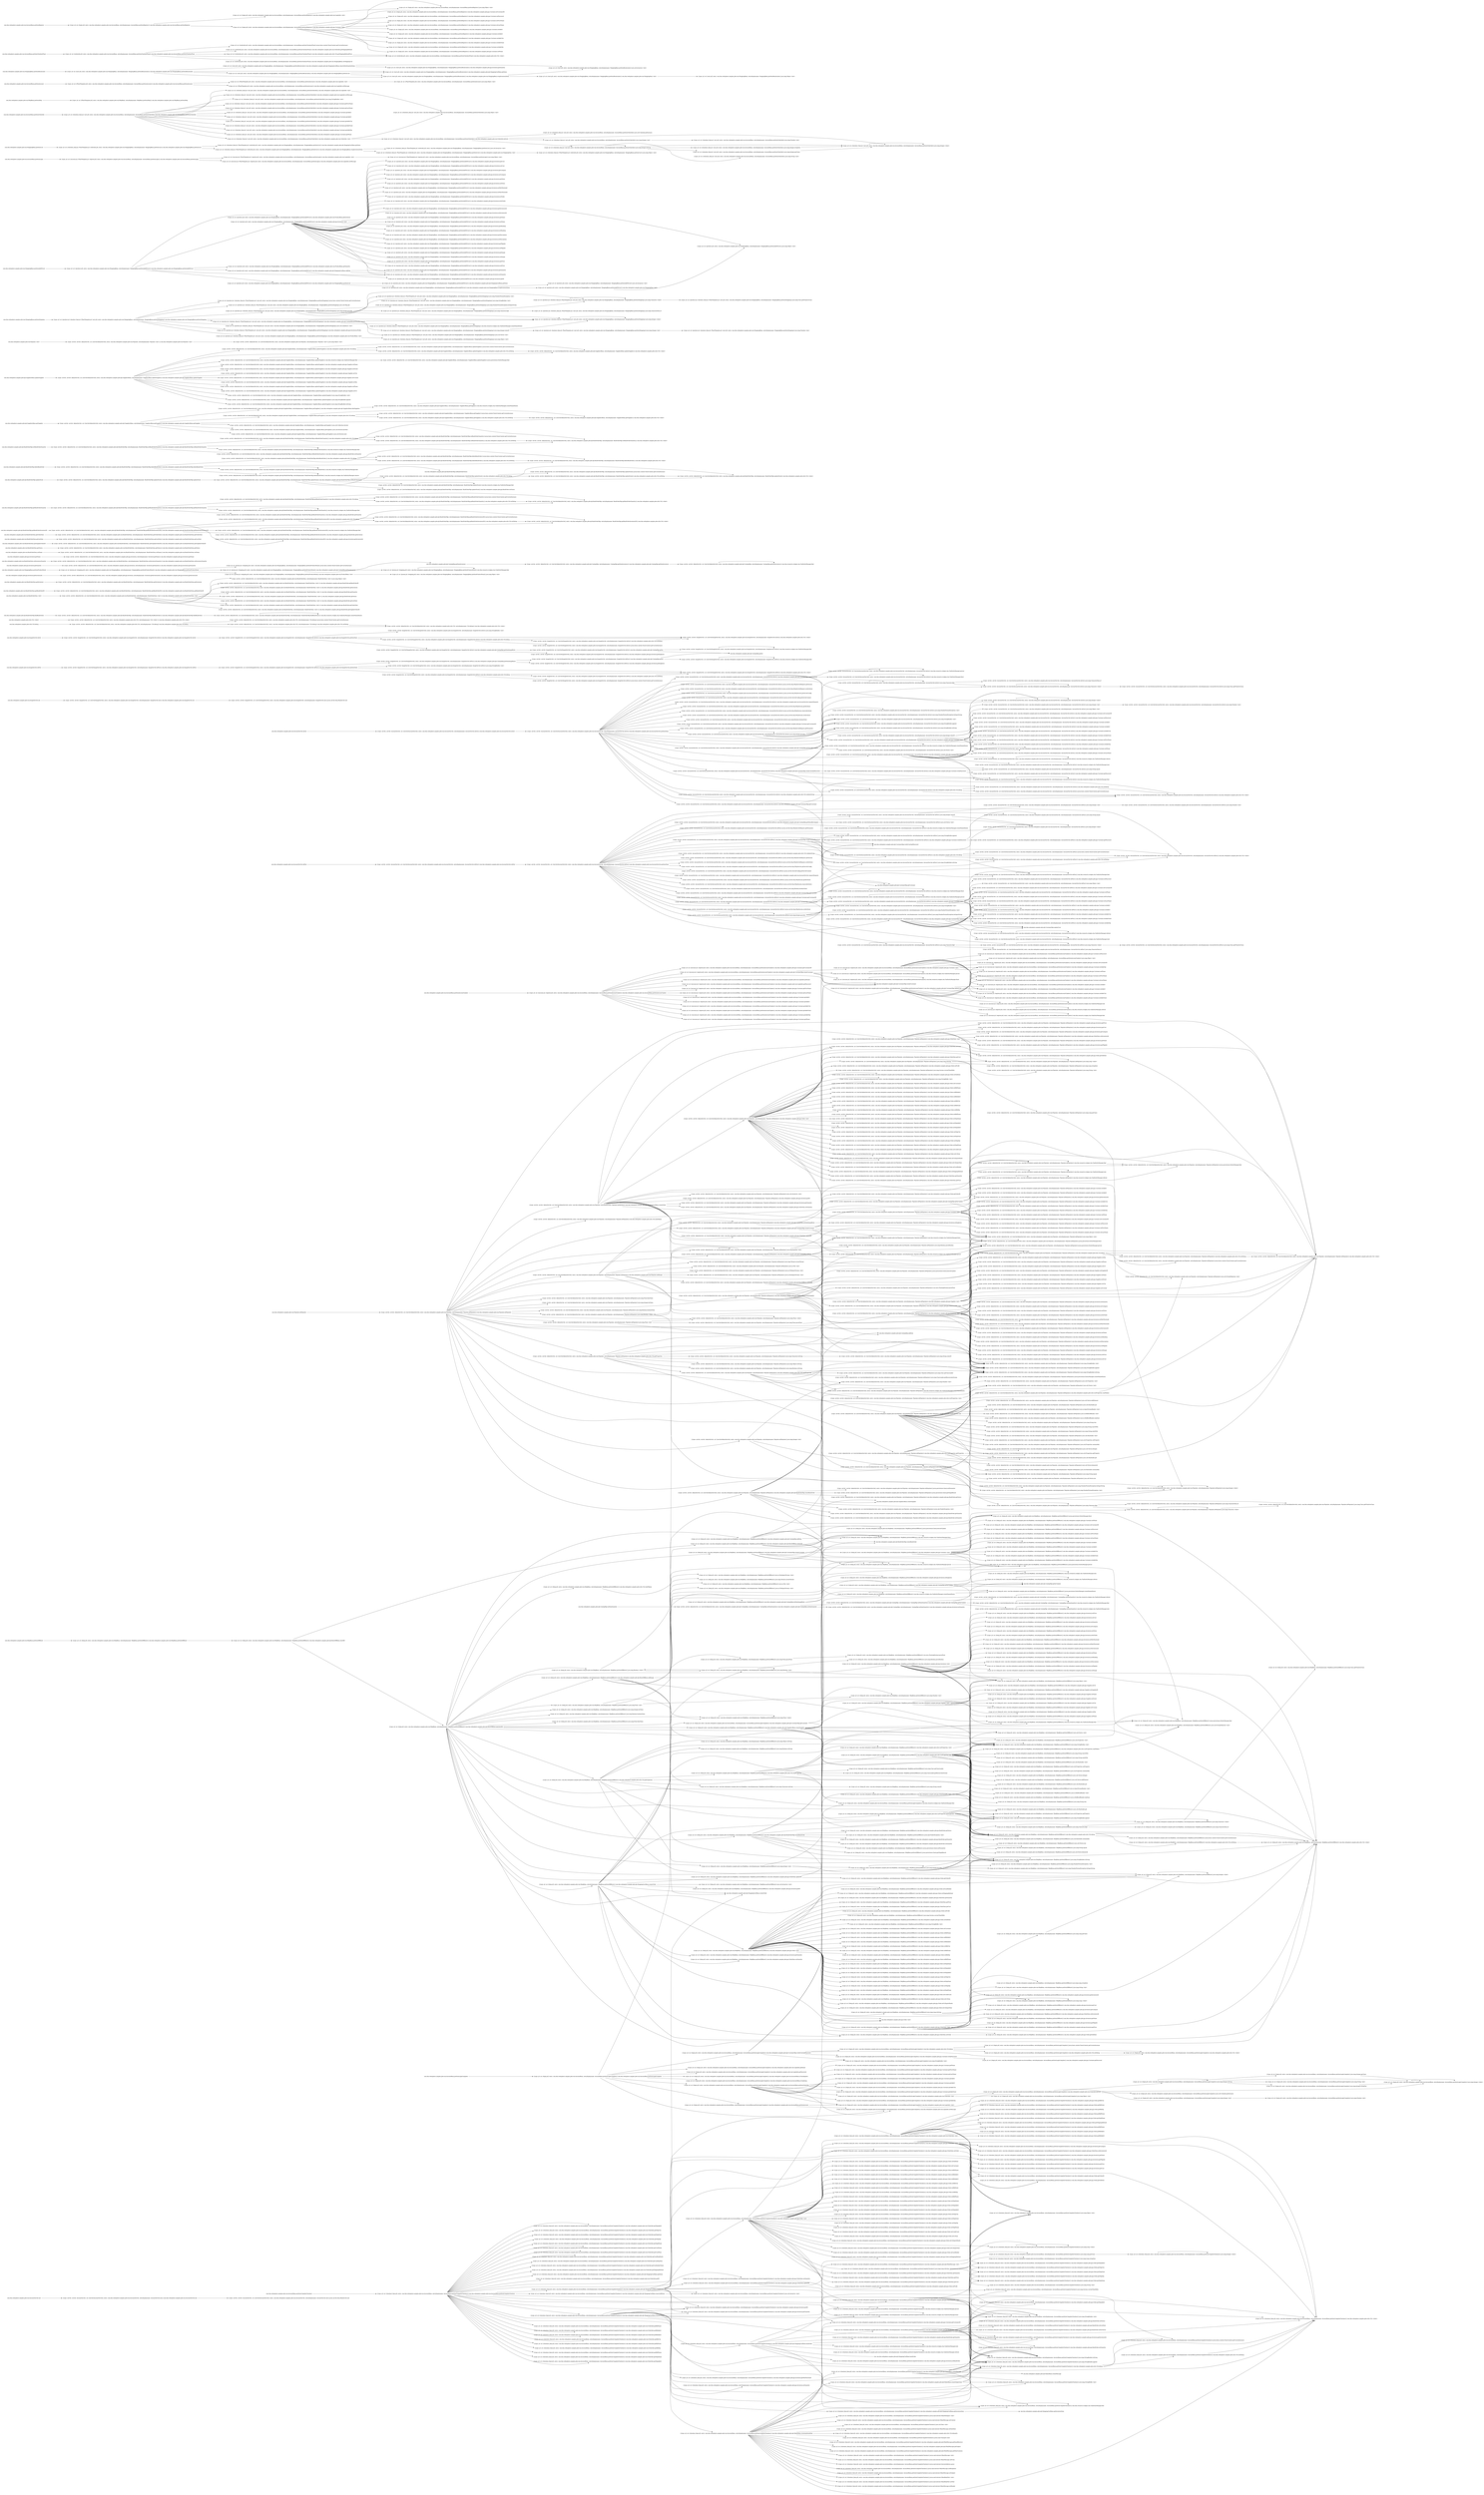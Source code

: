 digraph {
rankdir=LR
node[shape=plaintext]
"com.ibm.websphere.samples.pbw.war.AccountServlet.init" -> "[{type: servlet, servlet: AccountServlet, uri: [/servlet/AccountServlet], entry: com.ibm.websphere.samples.pbw.war.AccountServlet, entrydisplayname: AccountServlet.init}] com.ibm.websphere.samples.pbw.war.AccountServlet.init"
"[{type: servlet, servlet: AccountServlet, uri: [/servlet/AccountServlet], entry: com.ibm.websphere.samples.pbw.war.AccountServlet, entrydisplayname: AccountServlet.init}] com.ibm.websphere.samples.pbw.war.AccountServlet.init" -> "[{type: servlet, servlet: AccountServlet, uri: [/servlet/AccountServlet], entry: com.ibm.websphere.samples.pbw.war.AccountServlet, entrydisplayname: AccountServlet.init}] javax.servlet.http.HttpServlet.init"
"com.ibm.websphere.samples.pbw.war.AccountServlet.doGet" -> "[{type: servlet, servlet: AccountServlet, uri: [/servlet/AccountServlet], entry: com.ibm.websphere.samples.pbw.war.AccountServlet, entrydisplayname: AccountServlet.doGet}] com.ibm.websphere.samples.pbw.war.AccountServlet.doGet"
"[{type: servlet, servlet: AccountServlet, uri: [/servlet/AccountServlet], entry: com.ibm.websphere.samples.pbw.war.AccountServlet, entrydisplayname: AccountServlet.doGet}] com.ibm.websphere.samples.pbw.war.AccountServlet.doGet" -> "[{type: servlet, servlet: AccountServlet, uri: [/servlet/AccountServlet], entry: com.ibm.websphere.samples.pbw.war.AccountServlet, entrydisplayname: AccountServlet.doGet}] com.ibm.websphere.samples.pbw.war.AccountServlet.performTask"
"[{type: servlet, servlet: AccountServlet, uri: [/servlet/AccountServlet], entry: com.ibm.websphere.samples.pbw.war.AccountServlet, entrydisplayname: AccountServlet.doGet}] com.ibm.websphere.samples.pbw.war.AccountServlet.performTask" -> "[{type: servlet, servlet: AccountServlet, uri: [/servlet/AccountServlet], entry: com.ibm.websphere.samples.pbw.war.AccountServlet, entrydisplayname: AccountServlet.doGet}] javax.servlet.http.HttpServletRequest.getParameter"
"[{type: servlet, servlet: AccountServlet, uri: [/servlet/AccountServlet], entry: com.ibm.websphere.samples.pbw.war.AccountServlet, entrydisplayname: AccountServlet.doGet}] com.ibm.websphere.samples.pbw.war.AccountServlet.performTask" -> "[{type: servlet, servlet: AccountServlet, uri: [/servlet/AccountServlet], entry: com.ibm.websphere.samples.pbw.war.AccountServlet, entrydisplayname: AccountServlet.doGet}] java.lang.StringBuilder.<init>"
"[{type: servlet, servlet: AccountServlet, uri: [/servlet/AccountServlet], entry: com.ibm.websphere.samples.pbw.war.AccountServlet, entrydisplayname: AccountServlet.doGet}] com.ibm.websphere.samples.pbw.war.AccountServlet.performTask" -> "[{type: servlet, servlet: AccountServlet, uri: [/servlet/AccountServlet], entry: com.ibm.websphere.samples.pbw.war.AccountServlet, entrydisplayname: AccountServlet.doGet}] java.lang.StringBuilder.append"
"[{type: servlet, servlet: AccountServlet, uri: [/servlet/AccountServlet], entry: com.ibm.websphere.samples.pbw.war.AccountServlet, entrydisplayname: AccountServlet.doGet}] com.ibm.websphere.samples.pbw.war.AccountServlet.performTask" -> "[{type: servlet, servlet: AccountServlet, uri: [/servlet/AccountServlet], entry: com.ibm.websphere.samples.pbw.war.AccountServlet, entrydisplayname: AccountServlet.doGet}] java.lang.StringBuilder.toString"
"[{type: servlet, servlet: AccountServlet, uri: [/servlet/AccountServlet], entry: com.ibm.websphere.samples.pbw.war.AccountServlet, entrydisplayname: AccountServlet.doGet}] com.ibm.websphere.samples.pbw.war.AccountServlet.performTask" -> "[{type: servlet, servlet: AccountServlet, uri: [/servlet/AccountServlet], entry: com.ibm.websphere.samples.pbw.war.AccountServlet, entrydisplayname: AccountServlet.doGet}] com.ibm.websphere.samples.pbw.utils.Util.debug"
"[{type: servlet, servlet: AccountServlet, uri: [/servlet/AccountServlet], entry: com.ibm.websphere.samples.pbw.war.AccountServlet, entrydisplayname: AccountServlet.doGet}] com.ibm.websphere.samples.pbw.war.AccountServlet.performTask" -> "[{type: servlet, servlet: AccountServlet, uri: [/servlet/AccountServlet], entry: com.ibm.websphere.samples.pbw.war.AccountServlet, entrydisplayname: AccountServlet.doGet}] com.ibm.websphere.samples.pbw.utils.Util.<clinit>"
"[{type: servlet, servlet: AccountServlet, uri: [/servlet/AccountServlet], entry: com.ibm.websphere.samples.pbw.war.AccountServlet, entrydisplayname: AccountServlet.doGet}] com.ibm.websphere.samples.pbw.war.AccountServlet.performTask" -> "[{type: servlet, servlet: AccountServlet, uri: [/servlet/AccountServlet], entry: com.ibm.websphere.samples.pbw.war.AccountServlet, entrydisplayname: AccountServlet.doGet}] java.lang.String.equals"
"[{type: servlet, servlet: AccountServlet, uri: [/servlet/AccountServlet], entry: com.ibm.websphere.samples.pbw.war.AccountServlet, entrydisplayname: AccountServlet.doGet}] com.ibm.websphere.samples.pbw.war.AccountServlet.performTask" -> "[{type: servlet, servlet: AccountServlet, uri: [/servlet/AccountServlet], entry: com.ibm.websphere.samples.pbw.war.AccountServlet, entrydisplayname: AccountServlet.doGet}] javax.servlet.http.HttpServletRequest.getSession"
"[{type: servlet, servlet: AccountServlet, uri: [/servlet/AccountServlet], entry: com.ibm.websphere.samples.pbw.war.AccountServlet, entrydisplayname: AccountServlet.doGet}] com.ibm.websphere.samples.pbw.war.AccountServlet.performTask" -> "[{type: servlet, servlet: AccountServlet, uri: [/servlet/AccountServlet], entry: com.ibm.websphere.samples.pbw.war.AccountServlet, entrydisplayname: AccountServlet.doGet}] com.ibm.websphere.samples.pbw.utils.Util.validateString"
"[{type: servlet, servlet: AccountServlet, uri: [/servlet/AccountServlet], entry: com.ibm.websphere.samples.pbw.war.AccountServlet, entrydisplayname: AccountServlet.doGet}] com.ibm.websphere.samples.pbw.war.AccountServlet.performTask" -> "[{type: servlet, servlet: AccountServlet, uri: [/servlet/AccountServlet], entry: com.ibm.websphere.samples.pbw.war.AccountServlet, entrydisplayname: AccountServlet.doGet}] com.ibm.websphere.samples.pbw.ejb.CustomerMgr.verifyUserAndPassword"
"[{type: servlet, servlet: AccountServlet, uri: [/servlet/AccountServlet], entry: com.ibm.websphere.samples.pbw.war.AccountServlet, entrydisplayname: AccountServlet.doGet}] com.ibm.websphere.samples.pbw.war.AccountServlet.performTask" -> "[{type: servlet, servlet: AccountServlet, uri: [/servlet/AccountServlet], entry: com.ibm.websphere.samples.pbw.war.AccountServlet, entrydisplayname: AccountServlet.doGet}] javax.servlet.http.HttpServletRequest.setAttribute"
"[{type: servlet, servlet: AccountServlet, uri: [/servlet/AccountServlet], entry: com.ibm.websphere.samples.pbw.war.AccountServlet, entrydisplayname: AccountServlet.doGet}] com.ibm.websphere.samples.pbw.war.AccountServlet.performTask" -> "[{type: servlet, servlet: AccountServlet, uri: [/servlet/AccountServlet], entry: com.ibm.websphere.samples.pbw.war.AccountServlet, entrydisplayname: AccountServlet.doGet}] javax.servlet.http.HttpServlet.getServletConfig"
"[{type: servlet, servlet: AccountServlet, uri: [/servlet/AccountServlet], entry: com.ibm.websphere.samples.pbw.war.AccountServlet, entrydisplayname: AccountServlet.doGet}] com.ibm.websphere.samples.pbw.war.AccountServlet.performTask" -> "[{type: servlet, servlet: AccountServlet, uri: [/servlet/AccountServlet], entry: com.ibm.websphere.samples.pbw.war.AccountServlet, entrydisplayname: AccountServlet.doGet}] javax.servlet.ServletConfig.getServletContext"
"[{type: servlet, servlet: AccountServlet, uri: [/servlet/AccountServlet], entry: com.ibm.websphere.samples.pbw.war.AccountServlet, entrydisplayname: AccountServlet.doGet}] com.ibm.websphere.samples.pbw.war.AccountServlet.performTask" -> "[{type: servlet, servlet: AccountServlet, uri: [/servlet/AccountServlet], entry: com.ibm.websphere.samples.pbw.war.AccountServlet, entrydisplayname: AccountServlet.doGet}] com.ibm.websphere.samples.pbw.war.AccountServlet.requestDispatch"
"[{type: servlet, servlet: AccountServlet, uri: [/servlet/AccountServlet], entry: com.ibm.websphere.samples.pbw.war.AccountServlet, entrydisplayname: AccountServlet.doGet}] com.ibm.websphere.samples.pbw.war.AccountServlet.performTask" -> "[{type: servlet, servlet: AccountServlet, uri: [/servlet/AccountServlet], entry: com.ibm.websphere.samples.pbw.war.AccountServlet, entrydisplayname: AccountServlet.doGet}] javax.servlet.http.HttpSession.getAttribute"
"[{type: servlet, servlet: AccountServlet, uri: [/servlet/AccountServlet], entry: com.ibm.websphere.samples.pbw.war.AccountServlet, entrydisplayname: AccountServlet.doGet}] com.ibm.websphere.samples.pbw.war.AccountServlet.performTask" -> "[{type: servlet, servlet: AccountServlet, uri: [/servlet/AccountServlet], entry: com.ibm.websphere.samples.pbw.war.AccountServlet, entrydisplayname: AccountServlet.doGet}] javax.servlet.http.HttpSession.removeAttribute"
"[{type: servlet, servlet: AccountServlet, uri: [/servlet/AccountServlet], entry: com.ibm.websphere.samples.pbw.war.AccountServlet, entrydisplayname: AccountServlet.doGet}] com.ibm.websphere.samples.pbw.war.AccountServlet.performTask" -> "[{type: servlet, servlet: AccountServlet, uri: [/servlet/AccountServlet], entry: com.ibm.websphere.samples.pbw.war.AccountServlet, entrydisplayname: AccountServlet.doGet}] com.ibm.websphere.samples.pbw.ejb.CustomerMgr.getCustomer"
"[{type: servlet, servlet: AccountServlet, uri: [/servlet/AccountServlet], entry: com.ibm.websphere.samples.pbw.war.AccountServlet, entrydisplayname: AccountServlet.doGet}] com.ibm.websphere.samples.pbw.war.AccountServlet.performTask" -> "[{type: servlet, servlet: AccountServlet, uri: [/servlet/AccountServlet], entry: com.ibm.websphere.samples.pbw.war.AccountServlet, entrydisplayname: AccountServlet.doGet}] javax.servlet.http.HttpSession.setAttribute"
"[{type: servlet, servlet: AccountServlet, uri: [/servlet/AccountServlet], entry: com.ibm.websphere.samples.pbw.war.AccountServlet, entrydisplayname: AccountServlet.doGet}] com.ibm.websphere.samples.pbw.war.AccountServlet.performTask" -> "[{type: servlet, servlet: AccountServlet, uri: [/servlet/AccountServlet], entry: com.ibm.websphere.samples.pbw.war.AccountServlet, entrydisplayname: AccountServlet.doGet}] java.lang.Boolean.booleanValue"
"[{type: servlet, servlet: AccountServlet, uri: [/servlet/AccountServlet], entry: com.ibm.websphere.samples.pbw.war.AccountServlet, entrydisplayname: AccountServlet.doGet}] com.ibm.websphere.samples.pbw.war.AccountServlet.performTask" -> "[{type: servlet, servlet: AccountServlet, uri: [/servlet/AccountServlet], entry: com.ibm.websphere.samples.pbw.war.AccountServlet, entrydisplayname: AccountServlet.doGet}] java.lang.Integer.parseInt"
"[{type: servlet, servlet: AccountServlet, uri: [/servlet/AccountServlet], entry: com.ibm.websphere.samples.pbw.war.AccountServlet, entrydisplayname: AccountServlet.doGet}] com.ibm.websphere.samples.pbw.war.AccountServlet.performTask" -> "[{type: servlet, servlet: AccountServlet, uri: [/servlet/AccountServlet], entry: com.ibm.websphere.samples.pbw.war.AccountServlet, entrydisplayname: AccountServlet.doGet}] java.lang.Integer.<clinit>"
"[{type: servlet, servlet: AccountServlet, uri: [/servlet/AccountServlet], entry: com.ibm.websphere.samples.pbw.war.AccountServlet, entrydisplayname: AccountServlet.doGet}] com.ibm.websphere.samples.pbw.war.AccountServlet.performTask" -> "[{type: servlet, servlet: AccountServlet, uri: [/servlet/AccountServlet], entry: com.ibm.websphere.samples.pbw.war.AccountServlet, entrydisplayname: AccountServlet.doGet}] com.ibm.websphere.samples.pbw.ejb.CatalogMgr.getItemsByCategory"
"[{type: servlet, servlet: AccountServlet, uri: [/servlet/AccountServlet], entry: com.ibm.websphere.samples.pbw.war.AccountServlet, entrydisplayname: AccountServlet.doGet}] com.ibm.websphere.samples.pbw.war.AccountServlet.performTask" -> "[{type: servlet, servlet: AccountServlet, uri: [/servlet/AccountServlet], entry: com.ibm.websphere.samples.pbw.war.AccountServlet, entrydisplayname: AccountServlet.doGet}] com.ibm.websphere.samples.pbw.ejb.CustomerMgr.createCustomer"
"[{type: servlet, servlet: AccountServlet, uri: [/servlet/AccountServlet], entry: com.ibm.websphere.samples.pbw.war.AccountServlet, entrydisplayname: AccountServlet.doGet}] com.ibm.websphere.samples.pbw.war.AccountServlet.performTask" -> "[{type: servlet, servlet: AccountServlet, uri: [/servlet/AccountServlet], entry: com.ibm.websphere.samples.pbw.war.AccountServlet, entrydisplayname: AccountServlet.doGet}] com.ibm.websphere.samples.pbw.jpa.Customer.getCustomerID"
"[{type: servlet, servlet: AccountServlet, uri: [/servlet/AccountServlet], entry: com.ibm.websphere.samples.pbw.war.AccountServlet, entrydisplayname: AccountServlet.doGet}] com.ibm.websphere.samples.pbw.war.AccountServlet.performTask" -> "[{type: servlet, servlet: AccountServlet, uri: [/servlet/AccountServlet], entry: com.ibm.websphere.samples.pbw.war.AccountServlet, entrydisplayname: AccountServlet.doGet}] com.ibm.websphere.samples.pbw.ejb.CustomerMgr.updateUser"
"[{type: servlet, servlet: AccountServlet, uri: [/servlet/AccountServlet], entry: com.ibm.websphere.samples.pbw.war.AccountServlet, entrydisplayname: AccountServlet.doGet}] com.ibm.websphere.samples.pbw.war.AccountServlet.performTask" -> "[{type: servlet, servlet: AccountServlet, uri: [/servlet/AccountServlet], entry: com.ibm.websphere.samples.pbw.war.AccountServlet, entrydisplayname: AccountServlet.doGet}] com.ibm.websphere.samples.pbw.utils.Util.setDebug"
"[{type: servlet, servlet: AccountServlet, uri: [/servlet/AccountServlet], entry: com.ibm.websphere.samples.pbw.war.AccountServlet, entrydisplayname: AccountServlet.doGet}] com.ibm.websphere.samples.pbw.utils.Util.debug" -> "[{type: servlet, servlet: AccountServlet, uri: [/servlet/AccountServlet], entry: com.ibm.websphere.samples.pbw.war.AccountServlet, entrydisplayname: AccountServlet.doGet}] javax.faces.context.FacesContext.getCurrentInstance"
"[{type: servlet, servlet: AccountServlet, uri: [/servlet/AccountServlet], entry: com.ibm.websphere.samples.pbw.war.AccountServlet, entrydisplayname: AccountServlet.doGet}] com.ibm.websphere.samples.pbw.utils.Util.debug" -> "[{type: servlet, servlet: AccountServlet, uri: [/servlet/AccountServlet], entry: com.ibm.websphere.samples.pbw.war.AccountServlet, entrydisplayname: AccountServlet.doGet}] com.ibm.websphere.samples.pbw.utils.Util.setDebug"
"[{type: servlet, servlet: AccountServlet, uri: [/servlet/AccountServlet], entry: com.ibm.websphere.samples.pbw.war.AccountServlet, entrydisplayname: AccountServlet.doGet}] com.ibm.websphere.samples.pbw.utils.Util.debug" -> "[{type: servlet, servlet: AccountServlet, uri: [/servlet/AccountServlet], entry: com.ibm.websphere.samples.pbw.war.AccountServlet, entrydisplayname: AccountServlet.doGet}] com.ibm.websphere.samples.pbw.utils.Util.<clinit>"
"[{type: servlet, servlet: AccountServlet, uri: [/servlet/AccountServlet], entry: com.ibm.websphere.samples.pbw.war.AccountServlet, entrydisplayname: AccountServlet.doGet}] com.ibm.websphere.samples.pbw.utils.Util.setDebug" -> "[{type: servlet, servlet: AccountServlet, uri: [/servlet/AccountServlet], entry: com.ibm.websphere.samples.pbw.war.AccountServlet, entrydisplayname: AccountServlet.doGet}] com.ibm.websphere.samples.pbw.utils.Util.<clinit>"
"[{type: servlet, servlet: AccountServlet, uri: [/servlet/AccountServlet], entry: com.ibm.websphere.samples.pbw.war.AccountServlet, entrydisplayname: AccountServlet.doGet}] com.ibm.websphere.samples.pbw.utils.Util.validateString" -> "[{type: servlet, servlet: AccountServlet, uri: [/servlet/AccountServlet], entry: com.ibm.websphere.samples.pbw.war.AccountServlet, entrydisplayname: AccountServlet.doGet}] com.ibm.websphere.samples.pbw.utils.Util.<clinit>"
"[{type: servlet, servlet: AccountServlet, uri: [/servlet/AccountServlet], entry: com.ibm.websphere.samples.pbw.war.AccountServlet, entrydisplayname: AccountServlet.doGet}] com.ibm.websphere.samples.pbw.ejb.CustomerMgr.verifyUserAndPassword" -> "com.ibm.websphere.samples.pbw.ejb.CustomerMgr.verifyUserAndPassword"
"[{type: servlet, servlet: AccountServlet, uri: [/servlet/AccountServlet], entry: com.ibm.websphere.samples.pbw.war.AccountServlet, entrydisplayname: AccountServlet.doGet}] com.ibm.websphere.samples.pbw.ejb.CustomerMgr.verifyUserAndPassword" -> "[{type: servlet, servlet: AccountServlet, uri: [/servlet/AccountServlet], entry: com.ibm.websphere.samples.pbw.war.AccountServlet, entrydisplayname: AccountServlet.doGet}] com.ibm.research.crudgen.cha.ChaEntityManager.find"
"[{type: servlet, servlet: AccountServlet, uri: [/servlet/AccountServlet], entry: com.ibm.websphere.samples.pbw.war.AccountServlet, entrydisplayname: AccountServlet.doGet}] com.ibm.websphere.samples.pbw.ejb.CustomerMgr.verifyUserAndPassword" -> "[{type: servlet, servlet: AccountServlet, uri: [/servlet/AccountServlet], entry: com.ibm.websphere.samples.pbw.war.AccountServlet, entrydisplayname: AccountServlet.doGet}] com.ibm.websphere.samples.pbw.jpa.Customer.verifyPassword"
"[{type: servlet, servlet: AccountServlet, uri: [/servlet/AccountServlet], entry: com.ibm.websphere.samples.pbw.war.AccountServlet, entrydisplayname: AccountServlet.doGet}] com.ibm.websphere.samples.pbw.ejb.CustomerMgr.verifyUserAndPassword" -> "[{type: servlet, servlet: AccountServlet, uri: [/servlet/AccountServlet], entry: com.ibm.websphere.samples.pbw.war.AccountServlet, entrydisplayname: AccountServlet.doGet}] java.lang.StringBuilder.<init>"
"[{type: servlet, servlet: AccountServlet, uri: [/servlet/AccountServlet], entry: com.ibm.websphere.samples.pbw.war.AccountServlet, entrydisplayname: AccountServlet.doGet}] com.ibm.websphere.samples.pbw.ejb.CustomerMgr.verifyUserAndPassword" -> "[{type: servlet, servlet: AccountServlet, uri: [/servlet/AccountServlet], entry: com.ibm.websphere.samples.pbw.war.AccountServlet, entrydisplayname: AccountServlet.doGet}] java.lang.StringBuilder.append"
"[{type: servlet, servlet: AccountServlet, uri: [/servlet/AccountServlet], entry: com.ibm.websphere.samples.pbw.war.AccountServlet, entrydisplayname: AccountServlet.doGet}] com.ibm.websphere.samples.pbw.ejb.CustomerMgr.verifyUserAndPassword" -> "[{type: servlet, servlet: AccountServlet, uri: [/servlet/AccountServlet], entry: com.ibm.websphere.samples.pbw.war.AccountServlet, entrydisplayname: AccountServlet.doGet}] java.lang.StringBuilder.toString"
"[{type: servlet, servlet: AccountServlet, uri: [/servlet/AccountServlet], entry: com.ibm.websphere.samples.pbw.war.AccountServlet, entrydisplayname: AccountServlet.doGet}] com.ibm.websphere.samples.pbw.ejb.CustomerMgr.verifyUserAndPassword" -> "[{type: servlet, servlet: AccountServlet, uri: [/servlet/AccountServlet], entry: com.ibm.websphere.samples.pbw.war.AccountServlet, entrydisplayname: AccountServlet.doGet}] com.ibm.websphere.samples.pbw.utils.Util.debug"
"[{type: servlet, servlet: AccountServlet, uri: [/servlet/AccountServlet], entry: com.ibm.websphere.samples.pbw.war.AccountServlet, entrydisplayname: AccountServlet.doGet}] com.ibm.websphere.samples.pbw.ejb.CustomerMgr.verifyUserAndPassword" -> "[{type: servlet, servlet: AccountServlet, uri: [/servlet/AccountServlet], entry: com.ibm.websphere.samples.pbw.war.AccountServlet, entrydisplayname: AccountServlet.doGet}] com.ibm.websphere.samples.pbw.utils.Util.<clinit>"
"[{type: servlet, servlet: AccountServlet, uri: [/servlet/AccountServlet], entry: com.ibm.websphere.samples.pbw.war.AccountServlet, entrydisplayname: AccountServlet.doGet}] com.ibm.research.crudgen.cha.ChaEntityManager.find" -> "[{type: servlet, servlet: AccountServlet, uri: [/servlet/AccountServlet], entry: com.ibm.websphere.samples.pbw.war.AccountServlet, entrydisplayname: AccountServlet.doGet}] com.ibm.research.crudgen.cha.ChaEntityManager.find"
"[{type: servlet, servlet: AccountServlet, uri: [/servlet/AccountServlet], entry: com.ibm.websphere.samples.pbw.war.AccountServlet, entrydisplayname: AccountServlet.doGet}] com.ibm.websphere.samples.pbw.jpa.Customer.verifyPassword" -> "[{type: servlet, servlet: AccountServlet, uri: [/servlet/AccountServlet], entry: com.ibm.websphere.samples.pbw.war.AccountServlet, entrydisplayname: AccountServlet.doGet}] com.ibm.websphere.samples.pbw.jpa.Customer.getPassword"
"[{type: servlet, servlet: AccountServlet, uri: [/servlet/AccountServlet], entry: com.ibm.websphere.samples.pbw.war.AccountServlet, entrydisplayname: AccountServlet.doGet}] com.ibm.websphere.samples.pbw.jpa.Customer.verifyPassword" -> "[{type: servlet, servlet: AccountServlet, uri: [/servlet/AccountServlet], entry: com.ibm.websphere.samples.pbw.war.AccountServlet, entrydisplayname: AccountServlet.doGet}] java.lang.String.equals"
"[{type: servlet, servlet: AccountServlet, uri: [/servlet/AccountServlet], entry: com.ibm.websphere.samples.pbw.war.AccountServlet, entrydisplayname: AccountServlet.doGet}] com.ibm.websphere.samples.pbw.ejb.CustomerMgr.getCustomer" -> "com.ibm.websphere.samples.pbw.ejb.CustomerMgr.getCustomer"
"[{type: servlet, servlet: AccountServlet, uri: [/servlet/AccountServlet], entry: com.ibm.websphere.samples.pbw.war.AccountServlet, entrydisplayname: AccountServlet.doGet}] com.ibm.websphere.samples.pbw.ejb.CustomerMgr.getCustomer" -> "[{type: servlet, servlet: AccountServlet, uri: [/servlet/AccountServlet], entry: com.ibm.websphere.samples.pbw.war.AccountServlet, entrydisplayname: AccountServlet.doGet}] com.ibm.research.crudgen.cha.ChaEntityManager.find"
"[{type: servlet, servlet: AccountServlet, uri: [/servlet/AccountServlet], entry: com.ibm.websphere.samples.pbw.war.AccountServlet, entrydisplayname: AccountServlet.doGet}] java.lang.Integer.parseInt" -> "[{type: servlet, servlet: AccountServlet, uri: [/servlet/AccountServlet], entry: com.ibm.websphere.samples.pbw.war.AccountServlet, entrydisplayname: AccountServlet.doGet}] java.lang.Integer.parseInt"
"[{type: servlet, servlet: AccountServlet, uri: [/servlet/AccountServlet], entry: com.ibm.websphere.samples.pbw.war.AccountServlet, entrydisplayname: AccountServlet.doGet}] java.lang.Integer.parseInt" -> "[{type: servlet, servlet: AccountServlet, uri: [/servlet/AccountServlet], entry: com.ibm.websphere.samples.pbw.war.AccountServlet, entrydisplayname: AccountServlet.doGet}] java.lang.NumberFormatException.<init>"
"[{type: servlet, servlet: AccountServlet, uri: [/servlet/AccountServlet], entry: com.ibm.websphere.samples.pbw.war.AccountServlet, entrydisplayname: AccountServlet.doGet}] java.lang.Integer.parseInt" -> "[{type: servlet, servlet: AccountServlet, uri: [/servlet/AccountServlet], entry: com.ibm.websphere.samples.pbw.war.AccountServlet, entrydisplayname: AccountServlet.doGet}] java.lang.StringBuilder.<init>"
"[{type: servlet, servlet: AccountServlet, uri: [/servlet/AccountServlet], entry: com.ibm.websphere.samples.pbw.war.AccountServlet, entrydisplayname: AccountServlet.doGet}] java.lang.Integer.parseInt" -> "[{type: servlet, servlet: AccountServlet, uri: [/servlet/AccountServlet], entry: com.ibm.websphere.samples.pbw.war.AccountServlet, entrydisplayname: AccountServlet.doGet}] java.lang.StringBuilder.append"
"[{type: servlet, servlet: AccountServlet, uri: [/servlet/AccountServlet], entry: com.ibm.websphere.samples.pbw.war.AccountServlet, entrydisplayname: AccountServlet.doGet}] java.lang.Integer.parseInt" -> "[{type: servlet, servlet: AccountServlet, uri: [/servlet/AccountServlet], entry: com.ibm.websphere.samples.pbw.war.AccountServlet, entrydisplayname: AccountServlet.doGet}] java.lang.StringBuilder.toString"
"[{type: servlet, servlet: AccountServlet, uri: [/servlet/AccountServlet], entry: com.ibm.websphere.samples.pbw.war.AccountServlet, entrydisplayname: AccountServlet.doGet}] java.lang.Integer.parseInt" -> "[{type: servlet, servlet: AccountServlet, uri: [/servlet/AccountServlet], entry: com.ibm.websphere.samples.pbw.war.AccountServlet, entrydisplayname: AccountServlet.doGet}] java.lang.NumberFormatException.forInputString"
"[{type: servlet, servlet: AccountServlet, uri: [/servlet/AccountServlet], entry: com.ibm.websphere.samples.pbw.war.AccountServlet, entrydisplayname: AccountServlet.doGet}] java.lang.Integer.parseInt" -> "[{type: servlet, servlet: AccountServlet, uri: [/servlet/AccountServlet], entry: com.ibm.websphere.samples.pbw.war.AccountServlet, entrydisplayname: AccountServlet.doGet}] java.lang.Character.digit"
"[{type: servlet, servlet: AccountServlet, uri: [/servlet/AccountServlet], entry: com.ibm.websphere.samples.pbw.war.AccountServlet, entrydisplayname: AccountServlet.doGet}] java.lang.Integer.parseInt" -> "[{type: servlet, servlet: AccountServlet, uri: [/servlet/AccountServlet], entry: com.ibm.websphere.samples.pbw.war.AccountServlet, entrydisplayname: AccountServlet.doGet}] java.lang.Character.<clinit>"
"[{type: servlet, servlet: AccountServlet, uri: [/servlet/AccountServlet], entry: com.ibm.websphere.samples.pbw.war.AccountServlet, entrydisplayname: AccountServlet.doGet}] java.lang.Integer.parseInt" -> "[{type: servlet, servlet: AccountServlet, uri: [/servlet/AccountServlet], entry: com.ibm.websphere.samples.pbw.war.AccountServlet, entrydisplayname: AccountServlet.doGet}] java.lang.Integer.<clinit>"
"[{type: servlet, servlet: AccountServlet, uri: [/servlet/AccountServlet], entry: com.ibm.websphere.samples.pbw.war.AccountServlet, entrydisplayname: AccountServlet.doGet}] java.lang.Character.digit" -> "[{type: servlet, servlet: AccountServlet, uri: [/servlet/AccountServlet], entry: com.ibm.websphere.samples.pbw.war.AccountServlet, entrydisplayname: AccountServlet.doGet}] java.lang.Character.digit"
"[{type: servlet, servlet: AccountServlet, uri: [/servlet/AccountServlet], entry: com.ibm.websphere.samples.pbw.war.AccountServlet, entrydisplayname: AccountServlet.doGet}] java.lang.Character.digit" -> "[{type: servlet, servlet: AccountServlet, uri: [/servlet/AccountServlet], entry: com.ibm.websphere.samples.pbw.war.AccountServlet, entrydisplayname: AccountServlet.doGet}] java.lang.CharacterData.of"
"[{type: servlet, servlet: AccountServlet, uri: [/servlet/AccountServlet], entry: com.ibm.websphere.samples.pbw.war.AccountServlet, entrydisplayname: AccountServlet.doGet}] java.lang.Character.digit" -> "[{type: servlet, servlet: AccountServlet, uri: [/servlet/AccountServlet], entry: com.ibm.websphere.samples.pbw.war.AccountServlet, entrydisplayname: AccountServlet.doGet}] java.lang.Character.<clinit>"
"[{type: servlet, servlet: AccountServlet, uri: [/servlet/AccountServlet], entry: com.ibm.websphere.samples.pbw.war.AccountServlet, entrydisplayname: AccountServlet.doGet}] java.lang.Character.<clinit>" -> "[{type: servlet, servlet: AccountServlet, uri: [/servlet/AccountServlet], entry: com.ibm.websphere.samples.pbw.war.AccountServlet, entrydisplayname: AccountServlet.doGet}] java.lang.Character.<clinit>"
"[{type: servlet, servlet: AccountServlet, uri: [/servlet/AccountServlet], entry: com.ibm.websphere.samples.pbw.war.AccountServlet, entrydisplayname: AccountServlet.doGet}] java.lang.Character.<clinit>" -> "[{type: servlet, servlet: AccountServlet, uri: [/servlet/AccountServlet], entry: com.ibm.websphere.samples.pbw.war.AccountServlet, entrydisplayname: AccountServlet.doGet}] java.lang.Class.getPrimitiveClass"
"[{type: servlet, servlet: AccountServlet, uri: [/servlet/AccountServlet], entry: com.ibm.websphere.samples.pbw.war.AccountServlet, entrydisplayname: AccountServlet.doGet}] java.lang.Integer.<clinit>" -> "[{type: servlet, servlet: AccountServlet, uri: [/servlet/AccountServlet], entry: com.ibm.websphere.samples.pbw.war.AccountServlet, entrydisplayname: AccountServlet.doGet}] java.lang.Integer.<clinit>"
"[{type: servlet, servlet: AccountServlet, uri: [/servlet/AccountServlet], entry: com.ibm.websphere.samples.pbw.war.AccountServlet, entrydisplayname: AccountServlet.doGet}] com.ibm.websphere.samples.pbw.ejb.CatalogMgr.getItemsByCategory" -> "[{type: servlet, servlet: AccountServlet, uri: [/servlet/AccountServlet], entry: com.ibm.websphere.samples.pbw.war.AccountServlet, entrydisplayname: AccountServlet.doGet}] com.ibm.research.crudgen.cha.ChaEntityManager.createNamedQuery"
"[{type: servlet, servlet: AccountServlet, uri: [/servlet/AccountServlet], entry: com.ibm.websphere.samples.pbw.war.AccountServlet, entrydisplayname: AccountServlet.doGet}] com.ibm.websphere.samples.pbw.ejb.CatalogMgr.getItemsByCategory" -> "[{type: servlet, servlet: AccountServlet, uri: [/servlet/AccountServlet], entry: com.ibm.websphere.samples.pbw.war.AccountServlet, entrydisplayname: AccountServlet.doGet}] java.lang.Integer.valueOf"
"[{type: servlet, servlet: AccountServlet, uri: [/servlet/AccountServlet], entry: com.ibm.websphere.samples.pbw.war.AccountServlet, entrydisplayname: AccountServlet.doGet}] com.ibm.websphere.samples.pbw.ejb.CatalogMgr.getItemsByCategory" -> "[{type: servlet, servlet: AccountServlet, uri: [/servlet/AccountServlet], entry: com.ibm.websphere.samples.pbw.war.AccountServlet, entrydisplayname: AccountServlet.doGet}] java.lang.Integer.<clinit>"
"[{type: servlet, servlet: AccountServlet, uri: [/servlet/AccountServlet], entry: com.ibm.websphere.samples.pbw.war.AccountServlet, entrydisplayname: AccountServlet.doGet}] com.ibm.websphere.samples.pbw.ejb.CatalogMgr.getItemsByCategory" -> "[{type: servlet, servlet: AccountServlet, uri: [/servlet/AccountServlet], entry: com.ibm.websphere.samples.pbw.war.AccountServlet, entrydisplayname: AccountServlet.doGet}] java.util.Vector.<init>"
"[{type: servlet, servlet: AccountServlet, uri: [/servlet/AccountServlet], entry: com.ibm.websphere.samples.pbw.war.AccountServlet, entrydisplayname: AccountServlet.doGet}] com.ibm.research.crudgen.cha.ChaEntityManager.createNamedQuery" -> "[{type: servlet, servlet: AccountServlet, uri: [/servlet/AccountServlet], entry: com.ibm.websphere.samples.pbw.war.AccountServlet, entrydisplayname: AccountServlet.doGet}] com.ibm.research.crudgen.cha.ChaEntityManager.createNamedQuery"
"[{type: servlet, servlet: AccountServlet, uri: [/servlet/AccountServlet], entry: com.ibm.websphere.samples.pbw.war.AccountServlet, entrydisplayname: AccountServlet.doGet}] java.lang.Integer.valueOf" -> "[{type: servlet, servlet: AccountServlet, uri: [/servlet/AccountServlet], entry: com.ibm.websphere.samples.pbw.war.AccountServlet, entrydisplayname: AccountServlet.doGet}] java.lang.Integer.<clinit>"
"[{type: servlet, servlet: AccountServlet, uri: [/servlet/AccountServlet], entry: com.ibm.websphere.samples.pbw.war.AccountServlet, entrydisplayname: AccountServlet.doGet}] java.lang.Integer.valueOf" -> "[{type: servlet, servlet: AccountServlet, uri: [/servlet/AccountServlet], entry: com.ibm.websphere.samples.pbw.war.AccountServlet, entrydisplayname: AccountServlet.doGet}] java.lang.Integer.<init>"
"[{type: servlet, servlet: AccountServlet, uri: [/servlet/AccountServlet], entry: com.ibm.websphere.samples.pbw.war.AccountServlet, entrydisplayname: AccountServlet.doGet}] java.lang.Integer.<init>" -> "[{type: servlet, servlet: AccountServlet, uri: [/servlet/AccountServlet], entry: com.ibm.websphere.samples.pbw.war.AccountServlet, entrydisplayname: AccountServlet.doGet}] java.lang.Number.<init>"
"[{type: servlet, servlet: AccountServlet, uri: [/servlet/AccountServlet], entry: com.ibm.websphere.samples.pbw.war.AccountServlet, entrydisplayname: AccountServlet.doGet}] com.ibm.websphere.samples.pbw.ejb.CustomerMgr.createCustomer" -> "com.ibm.websphere.samples.pbw.ejb.CustomerMgr.createCustomer"
"[{type: servlet, servlet: AccountServlet, uri: [/servlet/AccountServlet], entry: com.ibm.websphere.samples.pbw.war.AccountServlet, entrydisplayname: AccountServlet.doGet}] com.ibm.websphere.samples.pbw.ejb.CustomerMgr.createCustomer" -> "[{type: servlet, servlet: AccountServlet, uri: [/servlet/AccountServlet], entry: com.ibm.websphere.samples.pbw.war.AccountServlet, entrydisplayname: AccountServlet.doGet}] com.ibm.websphere.samples.pbw.jpa.Customer.<init>"
"[{type: servlet, servlet: AccountServlet, uri: [/servlet/AccountServlet], entry: com.ibm.websphere.samples.pbw.war.AccountServlet, entrydisplayname: AccountServlet.doGet}] com.ibm.websphere.samples.pbw.ejb.CustomerMgr.createCustomer" -> "[{type: servlet, servlet: AccountServlet, uri: [/servlet/AccountServlet], entry: com.ibm.websphere.samples.pbw.war.AccountServlet, entrydisplayname: AccountServlet.doGet}] com.ibm.research.crudgen.cha.ChaEntityManager.persist"
"[{type: servlet, servlet: AccountServlet, uri: [/servlet/AccountServlet], entry: com.ibm.websphere.samples.pbw.war.AccountServlet, entrydisplayname: AccountServlet.doGet}] com.ibm.websphere.samples.pbw.ejb.CustomerMgr.createCustomer" -> "[{type: servlet, servlet: AccountServlet, uri: [/servlet/AccountServlet], entry: com.ibm.websphere.samples.pbw.war.AccountServlet, entrydisplayname: AccountServlet.doGet}] com.ibm.research.crudgen.cha.ChaEntityManager.flush"
"[{type: servlet, servlet: AccountServlet, uri: [/servlet/AccountServlet], entry: com.ibm.websphere.samples.pbw.war.AccountServlet, entrydisplayname: AccountServlet.doGet}] com.ibm.websphere.samples.pbw.jpa.Customer.<init>" -> "[{type: servlet, servlet: AccountServlet, uri: [/servlet/AccountServlet], entry: com.ibm.websphere.samples.pbw.war.AccountServlet, entrydisplayname: AccountServlet.doGet}] java.lang.Object.<init>"
"[{type: servlet, servlet: AccountServlet, uri: [/servlet/AccountServlet], entry: com.ibm.websphere.samples.pbw.war.AccountServlet, entrydisplayname: AccountServlet.doGet}] com.ibm.websphere.samples.pbw.jpa.Customer.<init>" -> "[{type: servlet, servlet: AccountServlet, uri: [/servlet/AccountServlet], entry: com.ibm.websphere.samples.pbw.war.AccountServlet, entrydisplayname: AccountServlet.doGet}] com.ibm.websphere.samples.pbw.jpa.Customer.setCustomerID"
"[{type: servlet, servlet: AccountServlet, uri: [/servlet/AccountServlet], entry: com.ibm.websphere.samples.pbw.war.AccountServlet, entrydisplayname: AccountServlet.doGet}] com.ibm.websphere.samples.pbw.jpa.Customer.<init>" -> "[{type: servlet, servlet: AccountServlet, uri: [/servlet/AccountServlet], entry: com.ibm.websphere.samples.pbw.war.AccountServlet, entrydisplayname: AccountServlet.doGet}] com.ibm.websphere.samples.pbw.jpa.Customer.setPassword"
"[{type: servlet, servlet: AccountServlet, uri: [/servlet/AccountServlet], entry: com.ibm.websphere.samples.pbw.war.AccountServlet, entrydisplayname: AccountServlet.doGet}] com.ibm.websphere.samples.pbw.jpa.Customer.<init>" -> "[{type: servlet, servlet: AccountServlet, uri: [/servlet/AccountServlet], entry: com.ibm.websphere.samples.pbw.war.AccountServlet, entrydisplayname: AccountServlet.doGet}] com.ibm.websphere.samples.pbw.jpa.Customer.setFirstName"
"[{type: servlet, servlet: AccountServlet, uri: [/servlet/AccountServlet], entry: com.ibm.websphere.samples.pbw.war.AccountServlet, entrydisplayname: AccountServlet.doGet}] com.ibm.websphere.samples.pbw.jpa.Customer.<init>" -> "[{type: servlet, servlet: AccountServlet, uri: [/servlet/AccountServlet], entry: com.ibm.websphere.samples.pbw.war.AccountServlet, entrydisplayname: AccountServlet.doGet}] com.ibm.websphere.samples.pbw.jpa.Customer.setLastName"
"[{type: servlet, servlet: AccountServlet, uri: [/servlet/AccountServlet], entry: com.ibm.websphere.samples.pbw.war.AccountServlet, entrydisplayname: AccountServlet.doGet}] com.ibm.websphere.samples.pbw.jpa.Customer.<init>" -> "[{type: servlet, servlet: AccountServlet, uri: [/servlet/AccountServlet], entry: com.ibm.websphere.samples.pbw.war.AccountServlet, entrydisplayname: AccountServlet.doGet}] com.ibm.websphere.samples.pbw.jpa.Customer.setAddr1"
"[{type: servlet, servlet: AccountServlet, uri: [/servlet/AccountServlet], entry: com.ibm.websphere.samples.pbw.war.AccountServlet, entrydisplayname: AccountServlet.doGet}] com.ibm.websphere.samples.pbw.jpa.Customer.<init>" -> "[{type: servlet, servlet: AccountServlet, uri: [/servlet/AccountServlet], entry: com.ibm.websphere.samples.pbw.war.AccountServlet, entrydisplayname: AccountServlet.doGet}] com.ibm.websphere.samples.pbw.jpa.Customer.setAddr2"
"[{type: servlet, servlet: AccountServlet, uri: [/servlet/AccountServlet], entry: com.ibm.websphere.samples.pbw.war.AccountServlet, entrydisplayname: AccountServlet.doGet}] com.ibm.websphere.samples.pbw.jpa.Customer.<init>" -> "[{type: servlet, servlet: AccountServlet, uri: [/servlet/AccountServlet], entry: com.ibm.websphere.samples.pbw.war.AccountServlet, entrydisplayname: AccountServlet.doGet}] com.ibm.websphere.samples.pbw.jpa.Customer.setAddrCity"
"[{type: servlet, servlet: AccountServlet, uri: [/servlet/AccountServlet], entry: com.ibm.websphere.samples.pbw.war.AccountServlet, entrydisplayname: AccountServlet.doGet}] com.ibm.websphere.samples.pbw.jpa.Customer.<init>" -> "[{type: servlet, servlet: AccountServlet, uri: [/servlet/AccountServlet], entry: com.ibm.websphere.samples.pbw.war.AccountServlet, entrydisplayname: AccountServlet.doGet}] com.ibm.websphere.samples.pbw.jpa.Customer.setAddrState"
"[{type: servlet, servlet: AccountServlet, uri: [/servlet/AccountServlet], entry: com.ibm.websphere.samples.pbw.war.AccountServlet, entrydisplayname: AccountServlet.doGet}] com.ibm.websphere.samples.pbw.jpa.Customer.<init>" -> "[{type: servlet, servlet: AccountServlet, uri: [/servlet/AccountServlet], entry: com.ibm.websphere.samples.pbw.war.AccountServlet, entrydisplayname: AccountServlet.doGet}] com.ibm.websphere.samples.pbw.jpa.Customer.setAddrZip"
"[{type: servlet, servlet: AccountServlet, uri: [/servlet/AccountServlet], entry: com.ibm.websphere.samples.pbw.war.AccountServlet, entrydisplayname: AccountServlet.doGet}] com.ibm.websphere.samples.pbw.jpa.Customer.<init>" -> "[{type: servlet, servlet: AccountServlet, uri: [/servlet/AccountServlet], entry: com.ibm.websphere.samples.pbw.war.AccountServlet, entrydisplayname: AccountServlet.doGet}] com.ibm.websphere.samples.pbw.jpa.Customer.setPhone"
"[{type: servlet, servlet: AccountServlet, uri: [/servlet/AccountServlet], entry: com.ibm.websphere.samples.pbw.war.AccountServlet, entrydisplayname: AccountServlet.doGet}] com.ibm.research.crudgen.cha.ChaEntityManager.persist" -> "[{type: servlet, servlet: AccountServlet, uri: [/servlet/AccountServlet], entry: com.ibm.websphere.samples.pbw.war.AccountServlet, entrydisplayname: AccountServlet.doGet}] com.ibm.research.crudgen.cha.ChaEntityManager.persist"
"[{type: servlet, servlet: AccountServlet, uri: [/servlet/AccountServlet], entry: com.ibm.websphere.samples.pbw.war.AccountServlet, entrydisplayname: AccountServlet.doGet}] com.ibm.research.crudgen.cha.ChaEntityManager.flush" -> "[{type: servlet, servlet: AccountServlet, uri: [/servlet/AccountServlet], entry: com.ibm.websphere.samples.pbw.war.AccountServlet, entrydisplayname: AccountServlet.doGet}] com.ibm.research.crudgen.cha.ChaEntityManager.flush"
"[{type: servlet, servlet: AccountServlet, uri: [/servlet/AccountServlet], entry: com.ibm.websphere.samples.pbw.war.AccountServlet, entrydisplayname: AccountServlet.doGet}] com.ibm.websphere.samples.pbw.ejb.CustomerMgr.updateUser" -> "com.ibm.websphere.samples.pbw.ejb.CustomerMgr.updateUser"
"[{type: servlet, servlet: AccountServlet, uri: [/servlet/AccountServlet], entry: com.ibm.websphere.samples.pbw.war.AccountServlet, entrydisplayname: AccountServlet.doGet}] com.ibm.websphere.samples.pbw.ejb.CustomerMgr.updateUser" -> "[{type: servlet, servlet: AccountServlet, uri: [/servlet/AccountServlet], entry: com.ibm.websphere.samples.pbw.war.AccountServlet, entrydisplayname: AccountServlet.doGet}] com.ibm.research.crudgen.cha.ChaEntityManager.find"
"[{type: servlet, servlet: AccountServlet, uri: [/servlet/AccountServlet], entry: com.ibm.websphere.samples.pbw.war.AccountServlet, entrydisplayname: AccountServlet.doGet}] com.ibm.websphere.samples.pbw.ejb.CustomerMgr.updateUser" -> "[{type: servlet, servlet: AccountServlet, uri: [/servlet/AccountServlet], entry: com.ibm.websphere.samples.pbw.war.AccountServlet, entrydisplayname: AccountServlet.doGet}] com.ibm.research.crudgen.cha.ChaEntityManager.lock"
"[{type: servlet, servlet: AccountServlet, uri: [/servlet/AccountServlet], entry: com.ibm.websphere.samples.pbw.war.AccountServlet, entrydisplayname: AccountServlet.doGet}] com.ibm.websphere.samples.pbw.ejb.CustomerMgr.updateUser" -> "[{type: servlet, servlet: AccountServlet, uri: [/servlet/AccountServlet], entry: com.ibm.websphere.samples.pbw.war.AccountServlet, entrydisplayname: AccountServlet.doGet}] com.ibm.research.crudgen.cha.ChaEntityManager.refresh"
"[{type: servlet, servlet: AccountServlet, uri: [/servlet/AccountServlet], entry: com.ibm.websphere.samples.pbw.war.AccountServlet, entrydisplayname: AccountServlet.doGet}] com.ibm.websphere.samples.pbw.ejb.CustomerMgr.updateUser" -> "[{type: servlet, servlet: AccountServlet, uri: [/servlet/AccountServlet], entry: com.ibm.websphere.samples.pbw.war.AccountServlet, entrydisplayname: AccountServlet.doGet}] com.ibm.websphere.samples.pbw.jpa.Customer.setFirstName"
"[{type: servlet, servlet: AccountServlet, uri: [/servlet/AccountServlet], entry: com.ibm.websphere.samples.pbw.war.AccountServlet, entrydisplayname: AccountServlet.doGet}] com.ibm.websphere.samples.pbw.ejb.CustomerMgr.updateUser" -> "[{type: servlet, servlet: AccountServlet, uri: [/servlet/AccountServlet], entry: com.ibm.websphere.samples.pbw.war.AccountServlet, entrydisplayname: AccountServlet.doGet}] com.ibm.websphere.samples.pbw.jpa.Customer.setLastName"
"[{type: servlet, servlet: AccountServlet, uri: [/servlet/AccountServlet], entry: com.ibm.websphere.samples.pbw.war.AccountServlet, entrydisplayname: AccountServlet.doGet}] com.ibm.websphere.samples.pbw.ejb.CustomerMgr.updateUser" -> "[{type: servlet, servlet: AccountServlet, uri: [/servlet/AccountServlet], entry: com.ibm.websphere.samples.pbw.war.AccountServlet, entrydisplayname: AccountServlet.doGet}] com.ibm.websphere.samples.pbw.jpa.Customer.setAddr1"
"[{type: servlet, servlet: AccountServlet, uri: [/servlet/AccountServlet], entry: com.ibm.websphere.samples.pbw.war.AccountServlet, entrydisplayname: AccountServlet.doGet}] com.ibm.websphere.samples.pbw.ejb.CustomerMgr.updateUser" -> "[{type: servlet, servlet: AccountServlet, uri: [/servlet/AccountServlet], entry: com.ibm.websphere.samples.pbw.war.AccountServlet, entrydisplayname: AccountServlet.doGet}] com.ibm.websphere.samples.pbw.jpa.Customer.setAddr2"
"[{type: servlet, servlet: AccountServlet, uri: [/servlet/AccountServlet], entry: com.ibm.websphere.samples.pbw.war.AccountServlet, entrydisplayname: AccountServlet.doGet}] com.ibm.websphere.samples.pbw.ejb.CustomerMgr.updateUser" -> "[{type: servlet, servlet: AccountServlet, uri: [/servlet/AccountServlet], entry: com.ibm.websphere.samples.pbw.war.AccountServlet, entrydisplayname: AccountServlet.doGet}] com.ibm.websphere.samples.pbw.jpa.Customer.setAddrCity"
"[{type: servlet, servlet: AccountServlet, uri: [/servlet/AccountServlet], entry: com.ibm.websphere.samples.pbw.war.AccountServlet, entrydisplayname: AccountServlet.doGet}] com.ibm.websphere.samples.pbw.ejb.CustomerMgr.updateUser" -> "[{type: servlet, servlet: AccountServlet, uri: [/servlet/AccountServlet], entry: com.ibm.websphere.samples.pbw.war.AccountServlet, entrydisplayname: AccountServlet.doGet}] com.ibm.websphere.samples.pbw.jpa.Customer.setAddrState"
"[{type: servlet, servlet: AccountServlet, uri: [/servlet/AccountServlet], entry: com.ibm.websphere.samples.pbw.war.AccountServlet, entrydisplayname: AccountServlet.doGet}] com.ibm.websphere.samples.pbw.ejb.CustomerMgr.updateUser" -> "[{type: servlet, servlet: AccountServlet, uri: [/servlet/AccountServlet], entry: com.ibm.websphere.samples.pbw.war.AccountServlet, entrydisplayname: AccountServlet.doGet}] com.ibm.websphere.samples.pbw.jpa.Customer.setAddrZip"
"[{type: servlet, servlet: AccountServlet, uri: [/servlet/AccountServlet], entry: com.ibm.websphere.samples.pbw.war.AccountServlet, entrydisplayname: AccountServlet.doGet}] com.ibm.websphere.samples.pbw.ejb.CustomerMgr.updateUser" -> "[{type: servlet, servlet: AccountServlet, uri: [/servlet/AccountServlet], entry: com.ibm.websphere.samples.pbw.war.AccountServlet, entrydisplayname: AccountServlet.doGet}] com.ibm.websphere.samples.pbw.jpa.Customer.setPhone"
"[{type: servlet, servlet: AccountServlet, uri: [/servlet/AccountServlet], entry: com.ibm.websphere.samples.pbw.war.AccountServlet, entrydisplayname: AccountServlet.doGet}] com.ibm.research.crudgen.cha.ChaEntityManager.lock" -> "[{type: servlet, servlet: AccountServlet, uri: [/servlet/AccountServlet], entry: com.ibm.websphere.samples.pbw.war.AccountServlet, entrydisplayname: AccountServlet.doGet}] com.ibm.research.crudgen.cha.ChaEntityManager.lock"
"[{type: servlet, servlet: AccountServlet, uri: [/servlet/AccountServlet], entry: com.ibm.websphere.samples.pbw.war.AccountServlet, entrydisplayname: AccountServlet.doGet}] com.ibm.research.crudgen.cha.ChaEntityManager.refresh" -> "[{type: servlet, servlet: AccountServlet, uri: [/servlet/AccountServlet], entry: com.ibm.websphere.samples.pbw.war.AccountServlet, entrydisplayname: AccountServlet.doGet}] com.ibm.research.crudgen.cha.ChaEntityManager.refresh"
"com.ibm.websphere.samples.pbw.war.AccountServlet.doPost" -> "[{type: servlet, servlet: AccountServlet, uri: [/servlet/AccountServlet], entry: com.ibm.websphere.samples.pbw.war.AccountServlet, entrydisplayname: AccountServlet.doPost}] com.ibm.websphere.samples.pbw.war.AccountServlet.doPost"
"[{type: servlet, servlet: AccountServlet, uri: [/servlet/AccountServlet], entry: com.ibm.websphere.samples.pbw.war.AccountServlet, entrydisplayname: AccountServlet.doPost}] com.ibm.websphere.samples.pbw.war.AccountServlet.doPost" -> "[{type: servlet, servlet: AccountServlet, uri: [/servlet/AccountServlet], entry: com.ibm.websphere.samples.pbw.war.AccountServlet, entrydisplayname: AccountServlet.doPost}] com.ibm.websphere.samples.pbw.war.AccountServlet.performTask"
"[{type: servlet, servlet: AccountServlet, uri: [/servlet/AccountServlet], entry: com.ibm.websphere.samples.pbw.war.AccountServlet, entrydisplayname: AccountServlet.doPost}] com.ibm.websphere.samples.pbw.war.AccountServlet.performTask" -> "[{type: servlet, servlet: AccountServlet, uri: [/servlet/AccountServlet], entry: com.ibm.websphere.samples.pbw.war.AccountServlet, entrydisplayname: AccountServlet.doPost}] javax.servlet.http.HttpServletRequest.getParameter"
"[{type: servlet, servlet: AccountServlet, uri: [/servlet/AccountServlet], entry: com.ibm.websphere.samples.pbw.war.AccountServlet, entrydisplayname: AccountServlet.doPost}] com.ibm.websphere.samples.pbw.war.AccountServlet.performTask" -> "[{type: servlet, servlet: AccountServlet, uri: [/servlet/AccountServlet], entry: com.ibm.websphere.samples.pbw.war.AccountServlet, entrydisplayname: AccountServlet.doPost}] java.lang.StringBuilder.<init>"
"[{type: servlet, servlet: AccountServlet, uri: [/servlet/AccountServlet], entry: com.ibm.websphere.samples.pbw.war.AccountServlet, entrydisplayname: AccountServlet.doPost}] com.ibm.websphere.samples.pbw.war.AccountServlet.performTask" -> "[{type: servlet, servlet: AccountServlet, uri: [/servlet/AccountServlet], entry: com.ibm.websphere.samples.pbw.war.AccountServlet, entrydisplayname: AccountServlet.doPost}] java.lang.StringBuilder.append"
"[{type: servlet, servlet: AccountServlet, uri: [/servlet/AccountServlet], entry: com.ibm.websphere.samples.pbw.war.AccountServlet, entrydisplayname: AccountServlet.doPost}] com.ibm.websphere.samples.pbw.war.AccountServlet.performTask" -> "[{type: servlet, servlet: AccountServlet, uri: [/servlet/AccountServlet], entry: com.ibm.websphere.samples.pbw.war.AccountServlet, entrydisplayname: AccountServlet.doPost}] java.lang.StringBuilder.toString"
"[{type: servlet, servlet: AccountServlet, uri: [/servlet/AccountServlet], entry: com.ibm.websphere.samples.pbw.war.AccountServlet, entrydisplayname: AccountServlet.doPost}] com.ibm.websphere.samples.pbw.war.AccountServlet.performTask" -> "[{type: servlet, servlet: AccountServlet, uri: [/servlet/AccountServlet], entry: com.ibm.websphere.samples.pbw.war.AccountServlet, entrydisplayname: AccountServlet.doPost}] com.ibm.websphere.samples.pbw.utils.Util.debug"
"[{type: servlet, servlet: AccountServlet, uri: [/servlet/AccountServlet], entry: com.ibm.websphere.samples.pbw.war.AccountServlet, entrydisplayname: AccountServlet.doPost}] com.ibm.websphere.samples.pbw.war.AccountServlet.performTask" -> "[{type: servlet, servlet: AccountServlet, uri: [/servlet/AccountServlet], entry: com.ibm.websphere.samples.pbw.war.AccountServlet, entrydisplayname: AccountServlet.doPost}] com.ibm.websphere.samples.pbw.utils.Util.<clinit>"
"[{type: servlet, servlet: AccountServlet, uri: [/servlet/AccountServlet], entry: com.ibm.websphere.samples.pbw.war.AccountServlet, entrydisplayname: AccountServlet.doPost}] com.ibm.websphere.samples.pbw.war.AccountServlet.performTask" -> "[{type: servlet, servlet: AccountServlet, uri: [/servlet/AccountServlet], entry: com.ibm.websphere.samples.pbw.war.AccountServlet, entrydisplayname: AccountServlet.doPost}] java.lang.String.equals"
"[{type: servlet, servlet: AccountServlet, uri: [/servlet/AccountServlet], entry: com.ibm.websphere.samples.pbw.war.AccountServlet, entrydisplayname: AccountServlet.doPost}] com.ibm.websphere.samples.pbw.war.AccountServlet.performTask" -> "[{type: servlet, servlet: AccountServlet, uri: [/servlet/AccountServlet], entry: com.ibm.websphere.samples.pbw.war.AccountServlet, entrydisplayname: AccountServlet.doPost}] javax.servlet.http.HttpServletRequest.getSession"
"[{type: servlet, servlet: AccountServlet, uri: [/servlet/AccountServlet], entry: com.ibm.websphere.samples.pbw.war.AccountServlet, entrydisplayname: AccountServlet.doPost}] com.ibm.websphere.samples.pbw.war.AccountServlet.performTask" -> "[{type: servlet, servlet: AccountServlet, uri: [/servlet/AccountServlet], entry: com.ibm.websphere.samples.pbw.war.AccountServlet, entrydisplayname: AccountServlet.doPost}] com.ibm.websphere.samples.pbw.utils.Util.validateString"
"[{type: servlet, servlet: AccountServlet, uri: [/servlet/AccountServlet], entry: com.ibm.websphere.samples.pbw.war.AccountServlet, entrydisplayname: AccountServlet.doPost}] com.ibm.websphere.samples.pbw.war.AccountServlet.performTask" -> "[{type: servlet, servlet: AccountServlet, uri: [/servlet/AccountServlet], entry: com.ibm.websphere.samples.pbw.war.AccountServlet, entrydisplayname: AccountServlet.doPost}] com.ibm.websphere.samples.pbw.ejb.CustomerMgr.verifyUserAndPassword"
"[{type: servlet, servlet: AccountServlet, uri: [/servlet/AccountServlet], entry: com.ibm.websphere.samples.pbw.war.AccountServlet, entrydisplayname: AccountServlet.doPost}] com.ibm.websphere.samples.pbw.war.AccountServlet.performTask" -> "[{type: servlet, servlet: AccountServlet, uri: [/servlet/AccountServlet], entry: com.ibm.websphere.samples.pbw.war.AccountServlet, entrydisplayname: AccountServlet.doPost}] javax.servlet.http.HttpServletRequest.setAttribute"
"[{type: servlet, servlet: AccountServlet, uri: [/servlet/AccountServlet], entry: com.ibm.websphere.samples.pbw.war.AccountServlet, entrydisplayname: AccountServlet.doPost}] com.ibm.websphere.samples.pbw.war.AccountServlet.performTask" -> "[{type: servlet, servlet: AccountServlet, uri: [/servlet/AccountServlet], entry: com.ibm.websphere.samples.pbw.war.AccountServlet, entrydisplayname: AccountServlet.doPost}] javax.servlet.http.HttpServlet.getServletConfig"
"[{type: servlet, servlet: AccountServlet, uri: [/servlet/AccountServlet], entry: com.ibm.websphere.samples.pbw.war.AccountServlet, entrydisplayname: AccountServlet.doPost}] com.ibm.websphere.samples.pbw.war.AccountServlet.performTask" -> "[{type: servlet, servlet: AccountServlet, uri: [/servlet/AccountServlet], entry: com.ibm.websphere.samples.pbw.war.AccountServlet, entrydisplayname: AccountServlet.doPost}] javax.servlet.ServletConfig.getServletContext"
"[{type: servlet, servlet: AccountServlet, uri: [/servlet/AccountServlet], entry: com.ibm.websphere.samples.pbw.war.AccountServlet, entrydisplayname: AccountServlet.doPost}] com.ibm.websphere.samples.pbw.war.AccountServlet.performTask" -> "[{type: servlet, servlet: AccountServlet, uri: [/servlet/AccountServlet], entry: com.ibm.websphere.samples.pbw.war.AccountServlet, entrydisplayname: AccountServlet.doPost}] com.ibm.websphere.samples.pbw.war.AccountServlet.requestDispatch"
"[{type: servlet, servlet: AccountServlet, uri: [/servlet/AccountServlet], entry: com.ibm.websphere.samples.pbw.war.AccountServlet, entrydisplayname: AccountServlet.doPost}] com.ibm.websphere.samples.pbw.war.AccountServlet.performTask" -> "[{type: servlet, servlet: AccountServlet, uri: [/servlet/AccountServlet], entry: com.ibm.websphere.samples.pbw.war.AccountServlet, entrydisplayname: AccountServlet.doPost}] javax.servlet.http.HttpSession.getAttribute"
"[{type: servlet, servlet: AccountServlet, uri: [/servlet/AccountServlet], entry: com.ibm.websphere.samples.pbw.war.AccountServlet, entrydisplayname: AccountServlet.doPost}] com.ibm.websphere.samples.pbw.war.AccountServlet.performTask" -> "[{type: servlet, servlet: AccountServlet, uri: [/servlet/AccountServlet], entry: com.ibm.websphere.samples.pbw.war.AccountServlet, entrydisplayname: AccountServlet.doPost}] javax.servlet.http.HttpSession.removeAttribute"
"[{type: servlet, servlet: AccountServlet, uri: [/servlet/AccountServlet], entry: com.ibm.websphere.samples.pbw.war.AccountServlet, entrydisplayname: AccountServlet.doPost}] com.ibm.websphere.samples.pbw.war.AccountServlet.performTask" -> "[{type: servlet, servlet: AccountServlet, uri: [/servlet/AccountServlet], entry: com.ibm.websphere.samples.pbw.war.AccountServlet, entrydisplayname: AccountServlet.doPost}] com.ibm.websphere.samples.pbw.ejb.CustomerMgr.getCustomer"
"[{type: servlet, servlet: AccountServlet, uri: [/servlet/AccountServlet], entry: com.ibm.websphere.samples.pbw.war.AccountServlet, entrydisplayname: AccountServlet.doPost}] com.ibm.websphere.samples.pbw.war.AccountServlet.performTask" -> "[{type: servlet, servlet: AccountServlet, uri: [/servlet/AccountServlet], entry: com.ibm.websphere.samples.pbw.war.AccountServlet, entrydisplayname: AccountServlet.doPost}] javax.servlet.http.HttpSession.setAttribute"
"[{type: servlet, servlet: AccountServlet, uri: [/servlet/AccountServlet], entry: com.ibm.websphere.samples.pbw.war.AccountServlet, entrydisplayname: AccountServlet.doPost}] com.ibm.websphere.samples.pbw.war.AccountServlet.performTask" -> "[{type: servlet, servlet: AccountServlet, uri: [/servlet/AccountServlet], entry: com.ibm.websphere.samples.pbw.war.AccountServlet, entrydisplayname: AccountServlet.doPost}] java.lang.Boolean.booleanValue"
"[{type: servlet, servlet: AccountServlet, uri: [/servlet/AccountServlet], entry: com.ibm.websphere.samples.pbw.war.AccountServlet, entrydisplayname: AccountServlet.doPost}] com.ibm.websphere.samples.pbw.war.AccountServlet.performTask" -> "[{type: servlet, servlet: AccountServlet, uri: [/servlet/AccountServlet], entry: com.ibm.websphere.samples.pbw.war.AccountServlet, entrydisplayname: AccountServlet.doPost}] java.lang.Integer.parseInt"
"[{type: servlet, servlet: AccountServlet, uri: [/servlet/AccountServlet], entry: com.ibm.websphere.samples.pbw.war.AccountServlet, entrydisplayname: AccountServlet.doPost}] com.ibm.websphere.samples.pbw.war.AccountServlet.performTask" -> "[{type: servlet, servlet: AccountServlet, uri: [/servlet/AccountServlet], entry: com.ibm.websphere.samples.pbw.war.AccountServlet, entrydisplayname: AccountServlet.doPost}] java.lang.Integer.<clinit>"
"[{type: servlet, servlet: AccountServlet, uri: [/servlet/AccountServlet], entry: com.ibm.websphere.samples.pbw.war.AccountServlet, entrydisplayname: AccountServlet.doPost}] com.ibm.websphere.samples.pbw.war.AccountServlet.performTask" -> "[{type: servlet, servlet: AccountServlet, uri: [/servlet/AccountServlet], entry: com.ibm.websphere.samples.pbw.war.AccountServlet, entrydisplayname: AccountServlet.doPost}] com.ibm.websphere.samples.pbw.ejb.CatalogMgr.getItemsByCategory"
"[{type: servlet, servlet: AccountServlet, uri: [/servlet/AccountServlet], entry: com.ibm.websphere.samples.pbw.war.AccountServlet, entrydisplayname: AccountServlet.doPost}] com.ibm.websphere.samples.pbw.war.AccountServlet.performTask" -> "[{type: servlet, servlet: AccountServlet, uri: [/servlet/AccountServlet], entry: com.ibm.websphere.samples.pbw.war.AccountServlet, entrydisplayname: AccountServlet.doPost}] com.ibm.websphere.samples.pbw.ejb.CustomerMgr.createCustomer"
"[{type: servlet, servlet: AccountServlet, uri: [/servlet/AccountServlet], entry: com.ibm.websphere.samples.pbw.war.AccountServlet, entrydisplayname: AccountServlet.doPost}] com.ibm.websphere.samples.pbw.war.AccountServlet.performTask" -> "[{type: servlet, servlet: AccountServlet, uri: [/servlet/AccountServlet], entry: com.ibm.websphere.samples.pbw.war.AccountServlet, entrydisplayname: AccountServlet.doPost}] com.ibm.websphere.samples.pbw.jpa.Customer.getCustomerID"
"[{type: servlet, servlet: AccountServlet, uri: [/servlet/AccountServlet], entry: com.ibm.websphere.samples.pbw.war.AccountServlet, entrydisplayname: AccountServlet.doPost}] com.ibm.websphere.samples.pbw.war.AccountServlet.performTask" -> "[{type: servlet, servlet: AccountServlet, uri: [/servlet/AccountServlet], entry: com.ibm.websphere.samples.pbw.war.AccountServlet, entrydisplayname: AccountServlet.doPost}] com.ibm.websphere.samples.pbw.ejb.CustomerMgr.updateUser"
"[{type: servlet, servlet: AccountServlet, uri: [/servlet/AccountServlet], entry: com.ibm.websphere.samples.pbw.war.AccountServlet, entrydisplayname: AccountServlet.doPost}] com.ibm.websphere.samples.pbw.war.AccountServlet.performTask" -> "[{type: servlet, servlet: AccountServlet, uri: [/servlet/AccountServlet], entry: com.ibm.websphere.samples.pbw.war.AccountServlet, entrydisplayname: AccountServlet.doPost}] com.ibm.websphere.samples.pbw.utils.Util.setDebug"
"[{type: servlet, servlet: AccountServlet, uri: [/servlet/AccountServlet], entry: com.ibm.websphere.samples.pbw.war.AccountServlet, entrydisplayname: AccountServlet.doPost}] com.ibm.websphere.samples.pbw.utils.Util.debug" -> "[{type: servlet, servlet: AccountServlet, uri: [/servlet/AccountServlet], entry: com.ibm.websphere.samples.pbw.war.AccountServlet, entrydisplayname: AccountServlet.doPost}] javax.faces.context.FacesContext.getCurrentInstance"
"[{type: servlet, servlet: AccountServlet, uri: [/servlet/AccountServlet], entry: com.ibm.websphere.samples.pbw.war.AccountServlet, entrydisplayname: AccountServlet.doPost}] com.ibm.websphere.samples.pbw.utils.Util.debug" -> "[{type: servlet, servlet: AccountServlet, uri: [/servlet/AccountServlet], entry: com.ibm.websphere.samples.pbw.war.AccountServlet, entrydisplayname: AccountServlet.doPost}] com.ibm.websphere.samples.pbw.utils.Util.setDebug"
"[{type: servlet, servlet: AccountServlet, uri: [/servlet/AccountServlet], entry: com.ibm.websphere.samples.pbw.war.AccountServlet, entrydisplayname: AccountServlet.doPost}] com.ibm.websphere.samples.pbw.utils.Util.debug" -> "[{type: servlet, servlet: AccountServlet, uri: [/servlet/AccountServlet], entry: com.ibm.websphere.samples.pbw.war.AccountServlet, entrydisplayname: AccountServlet.doPost}] com.ibm.websphere.samples.pbw.utils.Util.<clinit>"
"[{type: servlet, servlet: AccountServlet, uri: [/servlet/AccountServlet], entry: com.ibm.websphere.samples.pbw.war.AccountServlet, entrydisplayname: AccountServlet.doPost}] com.ibm.websphere.samples.pbw.utils.Util.setDebug" -> "[{type: servlet, servlet: AccountServlet, uri: [/servlet/AccountServlet], entry: com.ibm.websphere.samples.pbw.war.AccountServlet, entrydisplayname: AccountServlet.doPost}] com.ibm.websphere.samples.pbw.utils.Util.<clinit>"
"[{type: servlet, servlet: AccountServlet, uri: [/servlet/AccountServlet], entry: com.ibm.websphere.samples.pbw.war.AccountServlet, entrydisplayname: AccountServlet.doPost}] com.ibm.websphere.samples.pbw.utils.Util.validateString" -> "[{type: servlet, servlet: AccountServlet, uri: [/servlet/AccountServlet], entry: com.ibm.websphere.samples.pbw.war.AccountServlet, entrydisplayname: AccountServlet.doPost}] com.ibm.websphere.samples.pbw.utils.Util.<clinit>"
"[{type: servlet, servlet: AccountServlet, uri: [/servlet/AccountServlet], entry: com.ibm.websphere.samples.pbw.war.AccountServlet, entrydisplayname: AccountServlet.doPost}] com.ibm.websphere.samples.pbw.ejb.CustomerMgr.verifyUserAndPassword" -> "com.ibm.websphere.samples.pbw.ejb.CustomerMgr.verifyUserAndPassword"
"[{type: servlet, servlet: AccountServlet, uri: [/servlet/AccountServlet], entry: com.ibm.websphere.samples.pbw.war.AccountServlet, entrydisplayname: AccountServlet.doPost}] com.ibm.websphere.samples.pbw.ejb.CustomerMgr.verifyUserAndPassword" -> "[{type: servlet, servlet: AccountServlet, uri: [/servlet/AccountServlet], entry: com.ibm.websphere.samples.pbw.war.AccountServlet, entrydisplayname: AccountServlet.doPost}] com.ibm.research.crudgen.cha.ChaEntityManager.find"
"[{type: servlet, servlet: AccountServlet, uri: [/servlet/AccountServlet], entry: com.ibm.websphere.samples.pbw.war.AccountServlet, entrydisplayname: AccountServlet.doPost}] com.ibm.websphere.samples.pbw.ejb.CustomerMgr.verifyUserAndPassword" -> "[{type: servlet, servlet: AccountServlet, uri: [/servlet/AccountServlet], entry: com.ibm.websphere.samples.pbw.war.AccountServlet, entrydisplayname: AccountServlet.doPost}] com.ibm.websphere.samples.pbw.jpa.Customer.verifyPassword"
"[{type: servlet, servlet: AccountServlet, uri: [/servlet/AccountServlet], entry: com.ibm.websphere.samples.pbw.war.AccountServlet, entrydisplayname: AccountServlet.doPost}] com.ibm.websphere.samples.pbw.ejb.CustomerMgr.verifyUserAndPassword" -> "[{type: servlet, servlet: AccountServlet, uri: [/servlet/AccountServlet], entry: com.ibm.websphere.samples.pbw.war.AccountServlet, entrydisplayname: AccountServlet.doPost}] java.lang.StringBuilder.<init>"
"[{type: servlet, servlet: AccountServlet, uri: [/servlet/AccountServlet], entry: com.ibm.websphere.samples.pbw.war.AccountServlet, entrydisplayname: AccountServlet.doPost}] com.ibm.websphere.samples.pbw.ejb.CustomerMgr.verifyUserAndPassword" -> "[{type: servlet, servlet: AccountServlet, uri: [/servlet/AccountServlet], entry: com.ibm.websphere.samples.pbw.war.AccountServlet, entrydisplayname: AccountServlet.doPost}] java.lang.StringBuilder.append"
"[{type: servlet, servlet: AccountServlet, uri: [/servlet/AccountServlet], entry: com.ibm.websphere.samples.pbw.war.AccountServlet, entrydisplayname: AccountServlet.doPost}] com.ibm.websphere.samples.pbw.ejb.CustomerMgr.verifyUserAndPassword" -> "[{type: servlet, servlet: AccountServlet, uri: [/servlet/AccountServlet], entry: com.ibm.websphere.samples.pbw.war.AccountServlet, entrydisplayname: AccountServlet.doPost}] java.lang.StringBuilder.toString"
"[{type: servlet, servlet: AccountServlet, uri: [/servlet/AccountServlet], entry: com.ibm.websphere.samples.pbw.war.AccountServlet, entrydisplayname: AccountServlet.doPost}] com.ibm.websphere.samples.pbw.ejb.CustomerMgr.verifyUserAndPassword" -> "[{type: servlet, servlet: AccountServlet, uri: [/servlet/AccountServlet], entry: com.ibm.websphere.samples.pbw.war.AccountServlet, entrydisplayname: AccountServlet.doPost}] com.ibm.websphere.samples.pbw.utils.Util.debug"
"[{type: servlet, servlet: AccountServlet, uri: [/servlet/AccountServlet], entry: com.ibm.websphere.samples.pbw.war.AccountServlet, entrydisplayname: AccountServlet.doPost}] com.ibm.websphere.samples.pbw.ejb.CustomerMgr.verifyUserAndPassword" -> "[{type: servlet, servlet: AccountServlet, uri: [/servlet/AccountServlet], entry: com.ibm.websphere.samples.pbw.war.AccountServlet, entrydisplayname: AccountServlet.doPost}] com.ibm.websphere.samples.pbw.utils.Util.<clinit>"
"[{type: servlet, servlet: AccountServlet, uri: [/servlet/AccountServlet], entry: com.ibm.websphere.samples.pbw.war.AccountServlet, entrydisplayname: AccountServlet.doPost}] com.ibm.research.crudgen.cha.ChaEntityManager.find" -> "[{type: servlet, servlet: AccountServlet, uri: [/servlet/AccountServlet], entry: com.ibm.websphere.samples.pbw.war.AccountServlet, entrydisplayname: AccountServlet.doPost}] com.ibm.research.crudgen.cha.ChaEntityManager.find"
"[{type: servlet, servlet: AccountServlet, uri: [/servlet/AccountServlet], entry: com.ibm.websphere.samples.pbw.war.AccountServlet, entrydisplayname: AccountServlet.doPost}] com.ibm.websphere.samples.pbw.jpa.Customer.verifyPassword" -> "[{type: servlet, servlet: AccountServlet, uri: [/servlet/AccountServlet], entry: com.ibm.websphere.samples.pbw.war.AccountServlet, entrydisplayname: AccountServlet.doPost}] com.ibm.websphere.samples.pbw.jpa.Customer.getPassword"
"[{type: servlet, servlet: AccountServlet, uri: [/servlet/AccountServlet], entry: com.ibm.websphere.samples.pbw.war.AccountServlet, entrydisplayname: AccountServlet.doPost}] com.ibm.websphere.samples.pbw.jpa.Customer.verifyPassword" -> "[{type: servlet, servlet: AccountServlet, uri: [/servlet/AccountServlet], entry: com.ibm.websphere.samples.pbw.war.AccountServlet, entrydisplayname: AccountServlet.doPost}] java.lang.String.equals"
"[{type: servlet, servlet: AccountServlet, uri: [/servlet/AccountServlet], entry: com.ibm.websphere.samples.pbw.war.AccountServlet, entrydisplayname: AccountServlet.doPost}] com.ibm.websphere.samples.pbw.ejb.CustomerMgr.getCustomer" -> "com.ibm.websphere.samples.pbw.ejb.CustomerMgr.getCustomer"
"[{type: servlet, servlet: AccountServlet, uri: [/servlet/AccountServlet], entry: com.ibm.websphere.samples.pbw.war.AccountServlet, entrydisplayname: AccountServlet.doPost}] com.ibm.websphere.samples.pbw.ejb.CustomerMgr.getCustomer" -> "[{type: servlet, servlet: AccountServlet, uri: [/servlet/AccountServlet], entry: com.ibm.websphere.samples.pbw.war.AccountServlet, entrydisplayname: AccountServlet.doPost}] com.ibm.research.crudgen.cha.ChaEntityManager.find"
"[{type: servlet, servlet: AccountServlet, uri: [/servlet/AccountServlet], entry: com.ibm.websphere.samples.pbw.war.AccountServlet, entrydisplayname: AccountServlet.doPost}] java.lang.Integer.parseInt" -> "[{type: servlet, servlet: AccountServlet, uri: [/servlet/AccountServlet], entry: com.ibm.websphere.samples.pbw.war.AccountServlet, entrydisplayname: AccountServlet.doPost}] java.lang.Integer.parseInt"
"[{type: servlet, servlet: AccountServlet, uri: [/servlet/AccountServlet], entry: com.ibm.websphere.samples.pbw.war.AccountServlet, entrydisplayname: AccountServlet.doPost}] java.lang.Integer.parseInt" -> "[{type: servlet, servlet: AccountServlet, uri: [/servlet/AccountServlet], entry: com.ibm.websphere.samples.pbw.war.AccountServlet, entrydisplayname: AccountServlet.doPost}] java.lang.NumberFormatException.<init>"
"[{type: servlet, servlet: AccountServlet, uri: [/servlet/AccountServlet], entry: com.ibm.websphere.samples.pbw.war.AccountServlet, entrydisplayname: AccountServlet.doPost}] java.lang.Integer.parseInt" -> "[{type: servlet, servlet: AccountServlet, uri: [/servlet/AccountServlet], entry: com.ibm.websphere.samples.pbw.war.AccountServlet, entrydisplayname: AccountServlet.doPost}] java.lang.StringBuilder.<init>"
"[{type: servlet, servlet: AccountServlet, uri: [/servlet/AccountServlet], entry: com.ibm.websphere.samples.pbw.war.AccountServlet, entrydisplayname: AccountServlet.doPost}] java.lang.Integer.parseInt" -> "[{type: servlet, servlet: AccountServlet, uri: [/servlet/AccountServlet], entry: com.ibm.websphere.samples.pbw.war.AccountServlet, entrydisplayname: AccountServlet.doPost}] java.lang.StringBuilder.append"
"[{type: servlet, servlet: AccountServlet, uri: [/servlet/AccountServlet], entry: com.ibm.websphere.samples.pbw.war.AccountServlet, entrydisplayname: AccountServlet.doPost}] java.lang.Integer.parseInt" -> "[{type: servlet, servlet: AccountServlet, uri: [/servlet/AccountServlet], entry: com.ibm.websphere.samples.pbw.war.AccountServlet, entrydisplayname: AccountServlet.doPost}] java.lang.StringBuilder.toString"
"[{type: servlet, servlet: AccountServlet, uri: [/servlet/AccountServlet], entry: com.ibm.websphere.samples.pbw.war.AccountServlet, entrydisplayname: AccountServlet.doPost}] java.lang.Integer.parseInt" -> "[{type: servlet, servlet: AccountServlet, uri: [/servlet/AccountServlet], entry: com.ibm.websphere.samples.pbw.war.AccountServlet, entrydisplayname: AccountServlet.doPost}] java.lang.NumberFormatException.forInputString"
"[{type: servlet, servlet: AccountServlet, uri: [/servlet/AccountServlet], entry: com.ibm.websphere.samples.pbw.war.AccountServlet, entrydisplayname: AccountServlet.doPost}] java.lang.Integer.parseInt" -> "[{type: servlet, servlet: AccountServlet, uri: [/servlet/AccountServlet], entry: com.ibm.websphere.samples.pbw.war.AccountServlet, entrydisplayname: AccountServlet.doPost}] java.lang.Character.digit"
"[{type: servlet, servlet: AccountServlet, uri: [/servlet/AccountServlet], entry: com.ibm.websphere.samples.pbw.war.AccountServlet, entrydisplayname: AccountServlet.doPost}] java.lang.Integer.parseInt" -> "[{type: servlet, servlet: AccountServlet, uri: [/servlet/AccountServlet], entry: com.ibm.websphere.samples.pbw.war.AccountServlet, entrydisplayname: AccountServlet.doPost}] java.lang.Character.<clinit>"
"[{type: servlet, servlet: AccountServlet, uri: [/servlet/AccountServlet], entry: com.ibm.websphere.samples.pbw.war.AccountServlet, entrydisplayname: AccountServlet.doPost}] java.lang.Integer.parseInt" -> "[{type: servlet, servlet: AccountServlet, uri: [/servlet/AccountServlet], entry: com.ibm.websphere.samples.pbw.war.AccountServlet, entrydisplayname: AccountServlet.doPost}] java.lang.Integer.<clinit>"
"[{type: servlet, servlet: AccountServlet, uri: [/servlet/AccountServlet], entry: com.ibm.websphere.samples.pbw.war.AccountServlet, entrydisplayname: AccountServlet.doPost}] java.lang.Character.digit" -> "[{type: servlet, servlet: AccountServlet, uri: [/servlet/AccountServlet], entry: com.ibm.websphere.samples.pbw.war.AccountServlet, entrydisplayname: AccountServlet.doPost}] java.lang.Character.digit"
"[{type: servlet, servlet: AccountServlet, uri: [/servlet/AccountServlet], entry: com.ibm.websphere.samples.pbw.war.AccountServlet, entrydisplayname: AccountServlet.doPost}] java.lang.Character.digit" -> "[{type: servlet, servlet: AccountServlet, uri: [/servlet/AccountServlet], entry: com.ibm.websphere.samples.pbw.war.AccountServlet, entrydisplayname: AccountServlet.doPost}] java.lang.CharacterData.of"
"[{type: servlet, servlet: AccountServlet, uri: [/servlet/AccountServlet], entry: com.ibm.websphere.samples.pbw.war.AccountServlet, entrydisplayname: AccountServlet.doPost}] java.lang.Character.digit" -> "[{type: servlet, servlet: AccountServlet, uri: [/servlet/AccountServlet], entry: com.ibm.websphere.samples.pbw.war.AccountServlet, entrydisplayname: AccountServlet.doPost}] java.lang.Character.<clinit>"
"[{type: servlet, servlet: AccountServlet, uri: [/servlet/AccountServlet], entry: com.ibm.websphere.samples.pbw.war.AccountServlet, entrydisplayname: AccountServlet.doPost}] java.lang.Character.<clinit>" -> "[{type: servlet, servlet: AccountServlet, uri: [/servlet/AccountServlet], entry: com.ibm.websphere.samples.pbw.war.AccountServlet, entrydisplayname: AccountServlet.doPost}] java.lang.Character.<clinit>"
"[{type: servlet, servlet: AccountServlet, uri: [/servlet/AccountServlet], entry: com.ibm.websphere.samples.pbw.war.AccountServlet, entrydisplayname: AccountServlet.doPost}] java.lang.Character.<clinit>" -> "[{type: servlet, servlet: AccountServlet, uri: [/servlet/AccountServlet], entry: com.ibm.websphere.samples.pbw.war.AccountServlet, entrydisplayname: AccountServlet.doPost}] java.lang.Class.getPrimitiveClass"
"[{type: servlet, servlet: AccountServlet, uri: [/servlet/AccountServlet], entry: com.ibm.websphere.samples.pbw.war.AccountServlet, entrydisplayname: AccountServlet.doPost}] java.lang.Integer.<clinit>" -> "[{type: servlet, servlet: AccountServlet, uri: [/servlet/AccountServlet], entry: com.ibm.websphere.samples.pbw.war.AccountServlet, entrydisplayname: AccountServlet.doPost}] java.lang.Integer.<clinit>"
"[{type: servlet, servlet: AccountServlet, uri: [/servlet/AccountServlet], entry: com.ibm.websphere.samples.pbw.war.AccountServlet, entrydisplayname: AccountServlet.doPost}] com.ibm.websphere.samples.pbw.ejb.CatalogMgr.getItemsByCategory" -> "[{type: servlet, servlet: AccountServlet, uri: [/servlet/AccountServlet], entry: com.ibm.websphere.samples.pbw.war.AccountServlet, entrydisplayname: AccountServlet.doPost}] com.ibm.research.crudgen.cha.ChaEntityManager.createNamedQuery"
"[{type: servlet, servlet: AccountServlet, uri: [/servlet/AccountServlet], entry: com.ibm.websphere.samples.pbw.war.AccountServlet, entrydisplayname: AccountServlet.doPost}] com.ibm.websphere.samples.pbw.ejb.CatalogMgr.getItemsByCategory" -> "[{type: servlet, servlet: AccountServlet, uri: [/servlet/AccountServlet], entry: com.ibm.websphere.samples.pbw.war.AccountServlet, entrydisplayname: AccountServlet.doPost}] java.lang.Integer.valueOf"
"[{type: servlet, servlet: AccountServlet, uri: [/servlet/AccountServlet], entry: com.ibm.websphere.samples.pbw.war.AccountServlet, entrydisplayname: AccountServlet.doPost}] com.ibm.websphere.samples.pbw.ejb.CatalogMgr.getItemsByCategory" -> "[{type: servlet, servlet: AccountServlet, uri: [/servlet/AccountServlet], entry: com.ibm.websphere.samples.pbw.war.AccountServlet, entrydisplayname: AccountServlet.doPost}] java.lang.Integer.<clinit>"
"[{type: servlet, servlet: AccountServlet, uri: [/servlet/AccountServlet], entry: com.ibm.websphere.samples.pbw.war.AccountServlet, entrydisplayname: AccountServlet.doPost}] com.ibm.websphere.samples.pbw.ejb.CatalogMgr.getItemsByCategory" -> "[{type: servlet, servlet: AccountServlet, uri: [/servlet/AccountServlet], entry: com.ibm.websphere.samples.pbw.war.AccountServlet, entrydisplayname: AccountServlet.doPost}] java.util.Vector.<init>"
"[{type: servlet, servlet: AccountServlet, uri: [/servlet/AccountServlet], entry: com.ibm.websphere.samples.pbw.war.AccountServlet, entrydisplayname: AccountServlet.doPost}] com.ibm.research.crudgen.cha.ChaEntityManager.createNamedQuery" -> "[{type: servlet, servlet: AccountServlet, uri: [/servlet/AccountServlet], entry: com.ibm.websphere.samples.pbw.war.AccountServlet, entrydisplayname: AccountServlet.doPost}] com.ibm.research.crudgen.cha.ChaEntityManager.createNamedQuery"
"[{type: servlet, servlet: AccountServlet, uri: [/servlet/AccountServlet], entry: com.ibm.websphere.samples.pbw.war.AccountServlet, entrydisplayname: AccountServlet.doPost}] java.lang.Integer.valueOf" -> "[{type: servlet, servlet: AccountServlet, uri: [/servlet/AccountServlet], entry: com.ibm.websphere.samples.pbw.war.AccountServlet, entrydisplayname: AccountServlet.doPost}] java.lang.Integer.<clinit>"
"[{type: servlet, servlet: AccountServlet, uri: [/servlet/AccountServlet], entry: com.ibm.websphere.samples.pbw.war.AccountServlet, entrydisplayname: AccountServlet.doPost}] java.lang.Integer.valueOf" -> "[{type: servlet, servlet: AccountServlet, uri: [/servlet/AccountServlet], entry: com.ibm.websphere.samples.pbw.war.AccountServlet, entrydisplayname: AccountServlet.doPost}] java.lang.Integer.<init>"
"[{type: servlet, servlet: AccountServlet, uri: [/servlet/AccountServlet], entry: com.ibm.websphere.samples.pbw.war.AccountServlet, entrydisplayname: AccountServlet.doPost}] java.lang.Integer.<init>" -> "[{type: servlet, servlet: AccountServlet, uri: [/servlet/AccountServlet], entry: com.ibm.websphere.samples.pbw.war.AccountServlet, entrydisplayname: AccountServlet.doPost}] java.lang.Number.<init>"
"[{type: servlet, servlet: AccountServlet, uri: [/servlet/AccountServlet], entry: com.ibm.websphere.samples.pbw.war.AccountServlet, entrydisplayname: AccountServlet.doPost}] com.ibm.websphere.samples.pbw.ejb.CustomerMgr.createCustomer" -> "com.ibm.websphere.samples.pbw.ejb.CustomerMgr.createCustomer"
"[{type: servlet, servlet: AccountServlet, uri: [/servlet/AccountServlet], entry: com.ibm.websphere.samples.pbw.war.AccountServlet, entrydisplayname: AccountServlet.doPost}] com.ibm.websphere.samples.pbw.ejb.CustomerMgr.createCustomer" -> "[{type: servlet, servlet: AccountServlet, uri: [/servlet/AccountServlet], entry: com.ibm.websphere.samples.pbw.war.AccountServlet, entrydisplayname: AccountServlet.doPost}] com.ibm.websphere.samples.pbw.jpa.Customer.<init>"
"[{type: servlet, servlet: AccountServlet, uri: [/servlet/AccountServlet], entry: com.ibm.websphere.samples.pbw.war.AccountServlet, entrydisplayname: AccountServlet.doPost}] com.ibm.websphere.samples.pbw.ejb.CustomerMgr.createCustomer" -> "[{type: servlet, servlet: AccountServlet, uri: [/servlet/AccountServlet], entry: com.ibm.websphere.samples.pbw.war.AccountServlet, entrydisplayname: AccountServlet.doPost}] com.ibm.research.crudgen.cha.ChaEntityManager.persist"
"[{type: servlet, servlet: AccountServlet, uri: [/servlet/AccountServlet], entry: com.ibm.websphere.samples.pbw.war.AccountServlet, entrydisplayname: AccountServlet.doPost}] com.ibm.websphere.samples.pbw.ejb.CustomerMgr.createCustomer" -> "[{type: servlet, servlet: AccountServlet, uri: [/servlet/AccountServlet], entry: com.ibm.websphere.samples.pbw.war.AccountServlet, entrydisplayname: AccountServlet.doPost}] com.ibm.research.crudgen.cha.ChaEntityManager.flush"
"[{type: servlet, servlet: AccountServlet, uri: [/servlet/AccountServlet], entry: com.ibm.websphere.samples.pbw.war.AccountServlet, entrydisplayname: AccountServlet.doPost}] com.ibm.websphere.samples.pbw.jpa.Customer.<init>" -> "[{type: servlet, servlet: AccountServlet, uri: [/servlet/AccountServlet], entry: com.ibm.websphere.samples.pbw.war.AccountServlet, entrydisplayname: AccountServlet.doPost}] java.lang.Object.<init>"
"[{type: servlet, servlet: AccountServlet, uri: [/servlet/AccountServlet], entry: com.ibm.websphere.samples.pbw.war.AccountServlet, entrydisplayname: AccountServlet.doPost}] com.ibm.websphere.samples.pbw.jpa.Customer.<init>" -> "[{type: servlet, servlet: AccountServlet, uri: [/servlet/AccountServlet], entry: com.ibm.websphere.samples.pbw.war.AccountServlet, entrydisplayname: AccountServlet.doPost}] com.ibm.websphere.samples.pbw.jpa.Customer.setCustomerID"
"[{type: servlet, servlet: AccountServlet, uri: [/servlet/AccountServlet], entry: com.ibm.websphere.samples.pbw.war.AccountServlet, entrydisplayname: AccountServlet.doPost}] com.ibm.websphere.samples.pbw.jpa.Customer.<init>" -> "[{type: servlet, servlet: AccountServlet, uri: [/servlet/AccountServlet], entry: com.ibm.websphere.samples.pbw.war.AccountServlet, entrydisplayname: AccountServlet.doPost}] com.ibm.websphere.samples.pbw.jpa.Customer.setPassword"
"[{type: servlet, servlet: AccountServlet, uri: [/servlet/AccountServlet], entry: com.ibm.websphere.samples.pbw.war.AccountServlet, entrydisplayname: AccountServlet.doPost}] com.ibm.websphere.samples.pbw.jpa.Customer.<init>" -> "[{type: servlet, servlet: AccountServlet, uri: [/servlet/AccountServlet], entry: com.ibm.websphere.samples.pbw.war.AccountServlet, entrydisplayname: AccountServlet.doPost}] com.ibm.websphere.samples.pbw.jpa.Customer.setFirstName"
"[{type: servlet, servlet: AccountServlet, uri: [/servlet/AccountServlet], entry: com.ibm.websphere.samples.pbw.war.AccountServlet, entrydisplayname: AccountServlet.doPost}] com.ibm.websphere.samples.pbw.jpa.Customer.<init>" -> "[{type: servlet, servlet: AccountServlet, uri: [/servlet/AccountServlet], entry: com.ibm.websphere.samples.pbw.war.AccountServlet, entrydisplayname: AccountServlet.doPost}] com.ibm.websphere.samples.pbw.jpa.Customer.setLastName"
"[{type: servlet, servlet: AccountServlet, uri: [/servlet/AccountServlet], entry: com.ibm.websphere.samples.pbw.war.AccountServlet, entrydisplayname: AccountServlet.doPost}] com.ibm.websphere.samples.pbw.jpa.Customer.<init>" -> "[{type: servlet, servlet: AccountServlet, uri: [/servlet/AccountServlet], entry: com.ibm.websphere.samples.pbw.war.AccountServlet, entrydisplayname: AccountServlet.doPost}] com.ibm.websphere.samples.pbw.jpa.Customer.setAddr1"
"[{type: servlet, servlet: AccountServlet, uri: [/servlet/AccountServlet], entry: com.ibm.websphere.samples.pbw.war.AccountServlet, entrydisplayname: AccountServlet.doPost}] com.ibm.websphere.samples.pbw.jpa.Customer.<init>" -> "[{type: servlet, servlet: AccountServlet, uri: [/servlet/AccountServlet], entry: com.ibm.websphere.samples.pbw.war.AccountServlet, entrydisplayname: AccountServlet.doPost}] com.ibm.websphere.samples.pbw.jpa.Customer.setAddr2"
"[{type: servlet, servlet: AccountServlet, uri: [/servlet/AccountServlet], entry: com.ibm.websphere.samples.pbw.war.AccountServlet, entrydisplayname: AccountServlet.doPost}] com.ibm.websphere.samples.pbw.jpa.Customer.<init>" -> "[{type: servlet, servlet: AccountServlet, uri: [/servlet/AccountServlet], entry: com.ibm.websphere.samples.pbw.war.AccountServlet, entrydisplayname: AccountServlet.doPost}] com.ibm.websphere.samples.pbw.jpa.Customer.setAddrCity"
"[{type: servlet, servlet: AccountServlet, uri: [/servlet/AccountServlet], entry: com.ibm.websphere.samples.pbw.war.AccountServlet, entrydisplayname: AccountServlet.doPost}] com.ibm.websphere.samples.pbw.jpa.Customer.<init>" -> "[{type: servlet, servlet: AccountServlet, uri: [/servlet/AccountServlet], entry: com.ibm.websphere.samples.pbw.war.AccountServlet, entrydisplayname: AccountServlet.doPost}] com.ibm.websphere.samples.pbw.jpa.Customer.setAddrState"
"[{type: servlet, servlet: AccountServlet, uri: [/servlet/AccountServlet], entry: com.ibm.websphere.samples.pbw.war.AccountServlet, entrydisplayname: AccountServlet.doPost}] com.ibm.websphere.samples.pbw.jpa.Customer.<init>" -> "[{type: servlet, servlet: AccountServlet, uri: [/servlet/AccountServlet], entry: com.ibm.websphere.samples.pbw.war.AccountServlet, entrydisplayname: AccountServlet.doPost}] com.ibm.websphere.samples.pbw.jpa.Customer.setAddrZip"
"[{type: servlet, servlet: AccountServlet, uri: [/servlet/AccountServlet], entry: com.ibm.websphere.samples.pbw.war.AccountServlet, entrydisplayname: AccountServlet.doPost}] com.ibm.websphere.samples.pbw.jpa.Customer.<init>" -> "[{type: servlet, servlet: AccountServlet, uri: [/servlet/AccountServlet], entry: com.ibm.websphere.samples.pbw.war.AccountServlet, entrydisplayname: AccountServlet.doPost}] com.ibm.websphere.samples.pbw.jpa.Customer.setPhone"
"[{type: servlet, servlet: AccountServlet, uri: [/servlet/AccountServlet], entry: com.ibm.websphere.samples.pbw.war.AccountServlet, entrydisplayname: AccountServlet.doPost}] com.ibm.research.crudgen.cha.ChaEntityManager.persist" -> "[{type: servlet, servlet: AccountServlet, uri: [/servlet/AccountServlet], entry: com.ibm.websphere.samples.pbw.war.AccountServlet, entrydisplayname: AccountServlet.doPost}] com.ibm.research.crudgen.cha.ChaEntityManager.persist"
"[{type: servlet, servlet: AccountServlet, uri: [/servlet/AccountServlet], entry: com.ibm.websphere.samples.pbw.war.AccountServlet, entrydisplayname: AccountServlet.doPost}] com.ibm.research.crudgen.cha.ChaEntityManager.flush" -> "[{type: servlet, servlet: AccountServlet, uri: [/servlet/AccountServlet], entry: com.ibm.websphere.samples.pbw.war.AccountServlet, entrydisplayname: AccountServlet.doPost}] com.ibm.research.crudgen.cha.ChaEntityManager.flush"
"[{type: servlet, servlet: AccountServlet, uri: [/servlet/AccountServlet], entry: com.ibm.websphere.samples.pbw.war.AccountServlet, entrydisplayname: AccountServlet.doPost}] com.ibm.websphere.samples.pbw.ejb.CustomerMgr.updateUser" -> "com.ibm.websphere.samples.pbw.ejb.CustomerMgr.updateUser"
"[{type: servlet, servlet: AccountServlet, uri: [/servlet/AccountServlet], entry: com.ibm.websphere.samples.pbw.war.AccountServlet, entrydisplayname: AccountServlet.doPost}] com.ibm.websphere.samples.pbw.ejb.CustomerMgr.updateUser" -> "[{type: servlet, servlet: AccountServlet, uri: [/servlet/AccountServlet], entry: com.ibm.websphere.samples.pbw.war.AccountServlet, entrydisplayname: AccountServlet.doPost}] com.ibm.research.crudgen.cha.ChaEntityManager.find"
"[{type: servlet, servlet: AccountServlet, uri: [/servlet/AccountServlet], entry: com.ibm.websphere.samples.pbw.war.AccountServlet, entrydisplayname: AccountServlet.doPost}] com.ibm.websphere.samples.pbw.ejb.CustomerMgr.updateUser" -> "[{type: servlet, servlet: AccountServlet, uri: [/servlet/AccountServlet], entry: com.ibm.websphere.samples.pbw.war.AccountServlet, entrydisplayname: AccountServlet.doPost}] com.ibm.research.crudgen.cha.ChaEntityManager.lock"
"[{type: servlet, servlet: AccountServlet, uri: [/servlet/AccountServlet], entry: com.ibm.websphere.samples.pbw.war.AccountServlet, entrydisplayname: AccountServlet.doPost}] com.ibm.websphere.samples.pbw.ejb.CustomerMgr.updateUser" -> "[{type: servlet, servlet: AccountServlet, uri: [/servlet/AccountServlet], entry: com.ibm.websphere.samples.pbw.war.AccountServlet, entrydisplayname: AccountServlet.doPost}] com.ibm.research.crudgen.cha.ChaEntityManager.refresh"
"[{type: servlet, servlet: AccountServlet, uri: [/servlet/AccountServlet], entry: com.ibm.websphere.samples.pbw.war.AccountServlet, entrydisplayname: AccountServlet.doPost}] com.ibm.websphere.samples.pbw.ejb.CustomerMgr.updateUser" -> "[{type: servlet, servlet: AccountServlet, uri: [/servlet/AccountServlet], entry: com.ibm.websphere.samples.pbw.war.AccountServlet, entrydisplayname: AccountServlet.doPost}] com.ibm.websphere.samples.pbw.jpa.Customer.setFirstName"
"[{type: servlet, servlet: AccountServlet, uri: [/servlet/AccountServlet], entry: com.ibm.websphere.samples.pbw.war.AccountServlet, entrydisplayname: AccountServlet.doPost}] com.ibm.websphere.samples.pbw.ejb.CustomerMgr.updateUser" -> "[{type: servlet, servlet: AccountServlet, uri: [/servlet/AccountServlet], entry: com.ibm.websphere.samples.pbw.war.AccountServlet, entrydisplayname: AccountServlet.doPost}] com.ibm.websphere.samples.pbw.jpa.Customer.setLastName"
"[{type: servlet, servlet: AccountServlet, uri: [/servlet/AccountServlet], entry: com.ibm.websphere.samples.pbw.war.AccountServlet, entrydisplayname: AccountServlet.doPost}] com.ibm.websphere.samples.pbw.ejb.CustomerMgr.updateUser" -> "[{type: servlet, servlet: AccountServlet, uri: [/servlet/AccountServlet], entry: com.ibm.websphere.samples.pbw.war.AccountServlet, entrydisplayname: AccountServlet.doPost}] com.ibm.websphere.samples.pbw.jpa.Customer.setAddr1"
"[{type: servlet, servlet: AccountServlet, uri: [/servlet/AccountServlet], entry: com.ibm.websphere.samples.pbw.war.AccountServlet, entrydisplayname: AccountServlet.doPost}] com.ibm.websphere.samples.pbw.ejb.CustomerMgr.updateUser" -> "[{type: servlet, servlet: AccountServlet, uri: [/servlet/AccountServlet], entry: com.ibm.websphere.samples.pbw.war.AccountServlet, entrydisplayname: AccountServlet.doPost}] com.ibm.websphere.samples.pbw.jpa.Customer.setAddr2"
"[{type: servlet, servlet: AccountServlet, uri: [/servlet/AccountServlet], entry: com.ibm.websphere.samples.pbw.war.AccountServlet, entrydisplayname: AccountServlet.doPost}] com.ibm.websphere.samples.pbw.ejb.CustomerMgr.updateUser" -> "[{type: servlet, servlet: AccountServlet, uri: [/servlet/AccountServlet], entry: com.ibm.websphere.samples.pbw.war.AccountServlet, entrydisplayname: AccountServlet.doPost}] com.ibm.websphere.samples.pbw.jpa.Customer.setAddrCity"
"[{type: servlet, servlet: AccountServlet, uri: [/servlet/AccountServlet], entry: com.ibm.websphere.samples.pbw.war.AccountServlet, entrydisplayname: AccountServlet.doPost}] com.ibm.websphere.samples.pbw.ejb.CustomerMgr.updateUser" -> "[{type: servlet, servlet: AccountServlet, uri: [/servlet/AccountServlet], entry: com.ibm.websphere.samples.pbw.war.AccountServlet, entrydisplayname: AccountServlet.doPost}] com.ibm.websphere.samples.pbw.jpa.Customer.setAddrState"
"[{type: servlet, servlet: AccountServlet, uri: [/servlet/AccountServlet], entry: com.ibm.websphere.samples.pbw.war.AccountServlet, entrydisplayname: AccountServlet.doPost}] com.ibm.websphere.samples.pbw.ejb.CustomerMgr.updateUser" -> "[{type: servlet, servlet: AccountServlet, uri: [/servlet/AccountServlet], entry: com.ibm.websphere.samples.pbw.war.AccountServlet, entrydisplayname: AccountServlet.doPost}] com.ibm.websphere.samples.pbw.jpa.Customer.setAddrZip"
"[{type: servlet, servlet: AccountServlet, uri: [/servlet/AccountServlet], entry: com.ibm.websphere.samples.pbw.war.AccountServlet, entrydisplayname: AccountServlet.doPost}] com.ibm.websphere.samples.pbw.ejb.CustomerMgr.updateUser" -> "[{type: servlet, servlet: AccountServlet, uri: [/servlet/AccountServlet], entry: com.ibm.websphere.samples.pbw.war.AccountServlet, entrydisplayname: AccountServlet.doPost}] com.ibm.websphere.samples.pbw.jpa.Customer.setPhone"
"[{type: servlet, servlet: AccountServlet, uri: [/servlet/AccountServlet], entry: com.ibm.websphere.samples.pbw.war.AccountServlet, entrydisplayname: AccountServlet.doPost}] com.ibm.research.crudgen.cha.ChaEntityManager.lock" -> "[{type: servlet, servlet: AccountServlet, uri: [/servlet/AccountServlet], entry: com.ibm.websphere.samples.pbw.war.AccountServlet, entrydisplayname: AccountServlet.doPost}] com.ibm.research.crudgen.cha.ChaEntityManager.lock"
"[{type: servlet, servlet: AccountServlet, uri: [/servlet/AccountServlet], entry: com.ibm.websphere.samples.pbw.war.AccountServlet, entrydisplayname: AccountServlet.doPost}] com.ibm.research.crudgen.cha.ChaEntityManager.refresh" -> "[{type: servlet, servlet: AccountServlet, uri: [/servlet/AccountServlet], entry: com.ibm.websphere.samples.pbw.war.AccountServlet, entrydisplayname: AccountServlet.doPost}] com.ibm.research.crudgen.cha.ChaEntityManager.refresh"
"com.ibm.websphere.samples.pbw.war.ImageServlet.init" -> "[{type: servlet, servlet: ImageServlet, uri: [/servlet/ImageServlet], entry: com.ibm.websphere.samples.pbw.war.ImageServlet, entrydisplayname: ImageServlet.init}] com.ibm.websphere.samples.pbw.war.ImageServlet.init"
"[{type: servlet, servlet: ImageServlet, uri: [/servlet/ImageServlet], entry: com.ibm.websphere.samples.pbw.war.ImageServlet, entrydisplayname: ImageServlet.init}] com.ibm.websphere.samples.pbw.war.ImageServlet.init" -> "[{type: servlet, servlet: ImageServlet, uri: [/servlet/ImageServlet], entry: com.ibm.websphere.samples.pbw.war.ImageServlet, entrydisplayname: ImageServlet.init}] javax.servlet.http.HttpServlet.init"
"com.ibm.websphere.samples.pbw.war.ImageServlet.doGet" -> "[{type: servlet, servlet: ImageServlet, uri: [/servlet/ImageServlet], entry: com.ibm.websphere.samples.pbw.war.ImageServlet, entrydisplayname: ImageServlet.doGet}] com.ibm.websphere.samples.pbw.war.ImageServlet.doGet"
"[{type: servlet, servlet: ImageServlet, uri: [/servlet/ImageServlet], entry: com.ibm.websphere.samples.pbw.war.ImageServlet, entrydisplayname: ImageServlet.doGet}] com.ibm.websphere.samples.pbw.war.ImageServlet.doGet" -> "[{type: servlet, servlet: ImageServlet, uri: [/servlet/ImageServlet], entry: com.ibm.websphere.samples.pbw.war.ImageServlet, entrydisplayname: ImageServlet.doGet}] com.ibm.websphere.samples.pbw.war.ImageServlet.performTask"
"[{type: servlet, servlet: ImageServlet, uri: [/servlet/ImageServlet], entry: com.ibm.websphere.samples.pbw.war.ImageServlet, entrydisplayname: ImageServlet.doGet}] com.ibm.websphere.samples.pbw.war.ImageServlet.performTask" -> "[{type: servlet, servlet: ImageServlet, uri: [/servlet/ImageServlet], entry: com.ibm.websphere.samples.pbw.war.ImageServlet, entrydisplayname: ImageServlet.doGet}] java.lang.StringBuilder.<init>"
"[{type: servlet, servlet: ImageServlet, uri: [/servlet/ImageServlet], entry: com.ibm.websphere.samples.pbw.war.ImageServlet, entrydisplayname: ImageServlet.doGet}] com.ibm.websphere.samples.pbw.war.ImageServlet.performTask" -> "[{type: servlet, servlet: ImageServlet, uri: [/servlet/ImageServlet], entry: com.ibm.websphere.samples.pbw.war.ImageServlet, entrydisplayname: ImageServlet.doGet}] com.ibm.websphere.samples.pbw.utils.Util.debug"
"[{type: servlet, servlet: ImageServlet, uri: [/servlet/ImageServlet], entry: com.ibm.websphere.samples.pbw.war.ImageServlet, entrydisplayname: ImageServlet.doGet}] com.ibm.websphere.samples.pbw.war.ImageServlet.performTask" -> "[{type: servlet, servlet: ImageServlet, uri: [/servlet/ImageServlet], entry: com.ibm.websphere.samples.pbw.war.ImageServlet, entrydisplayname: ImageServlet.doGet}] com.ibm.websphere.samples.pbw.utils.Util.<clinit>"
"[{type: servlet, servlet: ImageServlet, uri: [/servlet/ImageServlet], entry: com.ibm.websphere.samples.pbw.war.ImageServlet, entrydisplayname: ImageServlet.doGet}] com.ibm.websphere.samples.pbw.war.ImageServlet.performTask" -> "[{type: servlet, servlet: ImageServlet, uri: [/servlet/ImageServlet], entry: com.ibm.websphere.samples.pbw.war.ImageServlet, entrydisplayname: ImageServlet.doGet}] com.ibm.websphere.samples.pbw.ejb.CatalogMgr.getItemImageBytes"
"[{type: servlet, servlet: ImageServlet, uri: [/servlet/ImageServlet], entry: com.ibm.websphere.samples.pbw.war.ImageServlet, entrydisplayname: ImageServlet.doGet}] com.ibm.websphere.samples.pbw.utils.Util.debug" -> "[{type: servlet, servlet: ImageServlet, uri: [/servlet/ImageServlet], entry: com.ibm.websphere.samples.pbw.war.ImageServlet, entrydisplayname: ImageServlet.doGet}] javax.faces.context.FacesContext.getCurrentInstance"
"[{type: servlet, servlet: ImageServlet, uri: [/servlet/ImageServlet], entry: com.ibm.websphere.samples.pbw.war.ImageServlet, entrydisplayname: ImageServlet.doGet}] com.ibm.websphere.samples.pbw.utils.Util.debug" -> "[{type: servlet, servlet: ImageServlet, uri: [/servlet/ImageServlet], entry: com.ibm.websphere.samples.pbw.war.ImageServlet, entrydisplayname: ImageServlet.doGet}] com.ibm.websphere.samples.pbw.utils.Util.setDebug"
"[{type: servlet, servlet: ImageServlet, uri: [/servlet/ImageServlet], entry: com.ibm.websphere.samples.pbw.war.ImageServlet, entrydisplayname: ImageServlet.doGet}] com.ibm.websphere.samples.pbw.utils.Util.debug" -> "[{type: servlet, servlet: ImageServlet, uri: [/servlet/ImageServlet], entry: com.ibm.websphere.samples.pbw.war.ImageServlet, entrydisplayname: ImageServlet.doGet}] com.ibm.websphere.samples.pbw.utils.Util.<clinit>"
"[{type: servlet, servlet: ImageServlet, uri: [/servlet/ImageServlet], entry: com.ibm.websphere.samples.pbw.war.ImageServlet, entrydisplayname: ImageServlet.doGet}] com.ibm.websphere.samples.pbw.utils.Util.setDebug" -> "[{type: servlet, servlet: ImageServlet, uri: [/servlet/ImageServlet], entry: com.ibm.websphere.samples.pbw.war.ImageServlet, entrydisplayname: ImageServlet.doGet}] com.ibm.websphere.samples.pbw.utils.Util.<clinit>"
"[{type: servlet, servlet: ImageServlet, uri: [/servlet/ImageServlet], entry: com.ibm.websphere.samples.pbw.war.ImageServlet, entrydisplayname: ImageServlet.doGet}] com.ibm.websphere.samples.pbw.ejb.CatalogMgr.getInv" -> "com.ibm.websphere.samples.pbw.ejb.CatalogMgr.getInv"
"[{type: servlet, servlet: ImageServlet, uri: [/servlet/ImageServlet], entry: com.ibm.websphere.samples.pbw.war.ImageServlet, entrydisplayname: ImageServlet.doGet}] com.ibm.websphere.samples.pbw.ejb.CatalogMgr.getInv" -> "[{type: servlet, servlet: ImageServlet, uri: [/servlet/ImageServlet], entry: com.ibm.websphere.samples.pbw.war.ImageServlet, entrydisplayname: ImageServlet.doGet}] com.ibm.research.crudgen.cha.ChaEntityManager.find"
"[{type: servlet, servlet: ImageServlet, uri: [/servlet/ImageServlet], entry: com.ibm.websphere.samples.pbw.war.ImageServlet, entrydisplayname: ImageServlet.doGet}] com.ibm.websphere.samples.pbw.ejb.CatalogMgr.getItemImageBytes" -> "[{type: servlet, servlet: ImageServlet, uri: [/servlet/ImageServlet], entry: com.ibm.websphere.samples.pbw.war.ImageServlet, entrydisplayname: ImageServlet.doGet}] com.ibm.websphere.samples.pbw.ejb.CatalogMgr.getInv"
"[{type: servlet, servlet: ImageServlet, uri: [/servlet/ImageServlet], entry: com.ibm.websphere.samples.pbw.war.ImageServlet, entrydisplayname: ImageServlet.doGet}] com.ibm.websphere.samples.pbw.ejb.CatalogMgr.getItemImageBytes" -> "[{type: servlet, servlet: ImageServlet, uri: [/servlet/ImageServlet], entry: com.ibm.websphere.samples.pbw.war.ImageServlet, entrydisplayname: ImageServlet.doGet}] com.ibm.websphere.samples.pbw.jpa.Inventory.getImgbytes"
"[{type: servlet, servlet: ImageServlet, uri: [/servlet/ImageServlet], entry: com.ibm.websphere.samples.pbw.war.ImageServlet, entrydisplayname: ImageServlet.doGet}] com.ibm.research.crudgen.cha.ChaEntityManager.find" -> "[{type: servlet, servlet: ImageServlet, uri: [/servlet/ImageServlet], entry: com.ibm.websphere.samples.pbw.war.ImageServlet, entrydisplayname: ImageServlet.doGet}] com.ibm.research.crudgen.cha.ChaEntityManager.find"
"com.ibm.websphere.samples.pbw.war.ImageServlet.doPost" -> "[{type: servlet, servlet: ImageServlet, uri: [/servlet/ImageServlet], entry: com.ibm.websphere.samples.pbw.war.ImageServlet, entrydisplayname: ImageServlet.doPost}] com.ibm.websphere.samples.pbw.war.ImageServlet.doPost"
"[{type: servlet, servlet: ImageServlet, uri: [/servlet/ImageServlet], entry: com.ibm.websphere.samples.pbw.war.ImageServlet, entrydisplayname: ImageServlet.doPost}] com.ibm.websphere.samples.pbw.war.ImageServlet.doPost" -> "[{type: servlet, servlet: ImageServlet, uri: [/servlet/ImageServlet], entry: com.ibm.websphere.samples.pbw.war.ImageServlet, entrydisplayname: ImageServlet.doPost}] com.ibm.websphere.samples.pbw.war.ImageServlet.performTask"
"[{type: servlet, servlet: ImageServlet, uri: [/servlet/ImageServlet], entry: com.ibm.websphere.samples.pbw.war.ImageServlet, entrydisplayname: ImageServlet.doPost}] com.ibm.websphere.samples.pbw.war.ImageServlet.performTask" -> "[{type: servlet, servlet: ImageServlet, uri: [/servlet/ImageServlet], entry: com.ibm.websphere.samples.pbw.war.ImageServlet, entrydisplayname: ImageServlet.doPost}] java.lang.StringBuilder.<init>"
"[{type: servlet, servlet: ImageServlet, uri: [/servlet/ImageServlet], entry: com.ibm.websphere.samples.pbw.war.ImageServlet, entrydisplayname: ImageServlet.doPost}] com.ibm.websphere.samples.pbw.war.ImageServlet.performTask" -> "[{type: servlet, servlet: ImageServlet, uri: [/servlet/ImageServlet], entry: com.ibm.websphere.samples.pbw.war.ImageServlet, entrydisplayname: ImageServlet.doPost}] com.ibm.websphere.samples.pbw.utils.Util.debug"
"[{type: servlet, servlet: ImageServlet, uri: [/servlet/ImageServlet], entry: com.ibm.websphere.samples.pbw.war.ImageServlet, entrydisplayname: ImageServlet.doPost}] com.ibm.websphere.samples.pbw.war.ImageServlet.performTask" -> "[{type: servlet, servlet: ImageServlet, uri: [/servlet/ImageServlet], entry: com.ibm.websphere.samples.pbw.war.ImageServlet, entrydisplayname: ImageServlet.doPost}] com.ibm.websphere.samples.pbw.utils.Util.<clinit>"
"[{type: servlet, servlet: ImageServlet, uri: [/servlet/ImageServlet], entry: com.ibm.websphere.samples.pbw.war.ImageServlet, entrydisplayname: ImageServlet.doPost}] com.ibm.websphere.samples.pbw.war.ImageServlet.performTask" -> "[{type: servlet, servlet: ImageServlet, uri: [/servlet/ImageServlet], entry: com.ibm.websphere.samples.pbw.war.ImageServlet, entrydisplayname: ImageServlet.doPost}] com.ibm.websphere.samples.pbw.ejb.CatalogMgr.getItemImageBytes"
"[{type: servlet, servlet: ImageServlet, uri: [/servlet/ImageServlet], entry: com.ibm.websphere.samples.pbw.war.ImageServlet, entrydisplayname: ImageServlet.doPost}] com.ibm.websphere.samples.pbw.utils.Util.debug" -> "[{type: servlet, servlet: ImageServlet, uri: [/servlet/ImageServlet], entry: com.ibm.websphere.samples.pbw.war.ImageServlet, entrydisplayname: ImageServlet.doPost}] javax.faces.context.FacesContext.getCurrentInstance"
"[{type: servlet, servlet: ImageServlet, uri: [/servlet/ImageServlet], entry: com.ibm.websphere.samples.pbw.war.ImageServlet, entrydisplayname: ImageServlet.doPost}] com.ibm.websphere.samples.pbw.utils.Util.debug" -> "[{type: servlet, servlet: ImageServlet, uri: [/servlet/ImageServlet], entry: com.ibm.websphere.samples.pbw.war.ImageServlet, entrydisplayname: ImageServlet.doPost}] com.ibm.websphere.samples.pbw.utils.Util.setDebug"
"[{type: servlet, servlet: ImageServlet, uri: [/servlet/ImageServlet], entry: com.ibm.websphere.samples.pbw.war.ImageServlet, entrydisplayname: ImageServlet.doPost}] com.ibm.websphere.samples.pbw.utils.Util.debug" -> "[{type: servlet, servlet: ImageServlet, uri: [/servlet/ImageServlet], entry: com.ibm.websphere.samples.pbw.war.ImageServlet, entrydisplayname: ImageServlet.doPost}] com.ibm.websphere.samples.pbw.utils.Util.<clinit>"
"[{type: servlet, servlet: ImageServlet, uri: [/servlet/ImageServlet], entry: com.ibm.websphere.samples.pbw.war.ImageServlet, entrydisplayname: ImageServlet.doPost}] com.ibm.websphere.samples.pbw.utils.Util.setDebug" -> "[{type: servlet, servlet: ImageServlet, uri: [/servlet/ImageServlet], entry: com.ibm.websphere.samples.pbw.war.ImageServlet, entrydisplayname: ImageServlet.doPost}] com.ibm.websphere.samples.pbw.utils.Util.<clinit>"
"[{type: servlet, servlet: ImageServlet, uri: [/servlet/ImageServlet], entry: com.ibm.websphere.samples.pbw.war.ImageServlet, entrydisplayname: ImageServlet.doPost}] com.ibm.websphere.samples.pbw.ejb.CatalogMgr.getInv" -> "com.ibm.websphere.samples.pbw.ejb.CatalogMgr.getInv"
"[{type: servlet, servlet: ImageServlet, uri: [/servlet/ImageServlet], entry: com.ibm.websphere.samples.pbw.war.ImageServlet, entrydisplayname: ImageServlet.doPost}] com.ibm.websphere.samples.pbw.ejb.CatalogMgr.getInv" -> "[{type: servlet, servlet: ImageServlet, uri: [/servlet/ImageServlet], entry: com.ibm.websphere.samples.pbw.war.ImageServlet, entrydisplayname: ImageServlet.doPost}] com.ibm.research.crudgen.cha.ChaEntityManager.find"
"[{type: servlet, servlet: ImageServlet, uri: [/servlet/ImageServlet], entry: com.ibm.websphere.samples.pbw.war.ImageServlet, entrydisplayname: ImageServlet.doPost}] com.ibm.websphere.samples.pbw.ejb.CatalogMgr.getItemImageBytes" -> "[{type: servlet, servlet: ImageServlet, uri: [/servlet/ImageServlet], entry: com.ibm.websphere.samples.pbw.war.ImageServlet, entrydisplayname: ImageServlet.doPost}] com.ibm.websphere.samples.pbw.ejb.CatalogMgr.getInv"
"[{type: servlet, servlet: ImageServlet, uri: [/servlet/ImageServlet], entry: com.ibm.websphere.samples.pbw.war.ImageServlet, entrydisplayname: ImageServlet.doPost}] com.ibm.websphere.samples.pbw.ejb.CatalogMgr.getItemImageBytes" -> "[{type: servlet, servlet: ImageServlet, uri: [/servlet/ImageServlet], entry: com.ibm.websphere.samples.pbw.war.ImageServlet, entrydisplayname: ImageServlet.doPost}] com.ibm.websphere.samples.pbw.jpa.Inventory.getImgbytes"
"[{type: servlet, servlet: ImageServlet, uri: [/servlet/ImageServlet], entry: com.ibm.websphere.samples.pbw.war.ImageServlet, entrydisplayname: ImageServlet.doPost}] com.ibm.research.crudgen.cha.ChaEntityManager.find" -> "[{type: servlet, servlet: ImageServlet, uri: [/servlet/ImageServlet], entry: com.ibm.websphere.samples.pbw.war.ImageServlet, entrydisplayname: ImageServlet.doPost}] com.ibm.research.crudgen.cha.ChaEntityManager.find"
"com.ibm.websphere.samples.pbw.utils.Util.debug" -> "[{type: servlet, servlet: AdminServlet, uri: [/servlet/AdminServlet], entry: com.ibm.websphere.samples.pbw.utils.Util, entrydisplayname: Util.debug}] com.ibm.websphere.samples.pbw.utils.Util.debug"
"[{type: servlet, servlet: AdminServlet, uri: [/servlet/AdminServlet], entry: com.ibm.websphere.samples.pbw.utils.Util, entrydisplayname: Util.debug}] com.ibm.websphere.samples.pbw.utils.Util.debug" -> "[{type: servlet, servlet: AdminServlet, uri: [/servlet/AdminServlet], entry: com.ibm.websphere.samples.pbw.utils.Util, entrydisplayname: Util.debug}] javax.faces.context.FacesContext.getCurrentInstance"
"[{type: servlet, servlet: AdminServlet, uri: [/servlet/AdminServlet], entry: com.ibm.websphere.samples.pbw.utils.Util, entrydisplayname: Util.debug}] com.ibm.websphere.samples.pbw.utils.Util.debug" -> "[{type: servlet, servlet: AdminServlet, uri: [/servlet/AdminServlet], entry: com.ibm.websphere.samples.pbw.utils.Util, entrydisplayname: Util.debug}] com.ibm.websphere.samples.pbw.utils.Util.setDebug"
"[{type: servlet, servlet: AdminServlet, uri: [/servlet/AdminServlet], entry: com.ibm.websphere.samples.pbw.utils.Util, entrydisplayname: Util.debug}] com.ibm.websphere.samples.pbw.utils.Util.debug" -> "[{type: servlet, servlet: AdminServlet, uri: [/servlet/AdminServlet], entry: com.ibm.websphere.samples.pbw.utils.Util, entrydisplayname: Util.debug}] com.ibm.websphere.samples.pbw.utils.Util.<clinit>"
"[{type: servlet, servlet: AdminServlet, uri: [/servlet/AdminServlet], entry: com.ibm.websphere.samples.pbw.utils.Util, entrydisplayname: Util.debug}] com.ibm.websphere.samples.pbw.utils.Util.setDebug" -> "[{type: servlet, servlet: AdminServlet, uri: [/servlet/AdminServlet], entry: com.ibm.websphere.samples.pbw.utils.Util, entrydisplayname: Util.debug}] com.ibm.websphere.samples.pbw.utils.Util.<clinit>"
"com.ibm.websphere.samples.pbw.utils.Util.<clinit>" -> "[{type: servlet, servlet: AdminServlet, uri: [/servlet/AdminServlet], entry: com.ibm.websphere.samples.pbw.utils.Util, entrydisplayname: Util.<clinit>}] com.ibm.websphere.samples.pbw.utils.Util.<clinit>"
"com.ibm.websphere.samples.pbw.ejb.BackOrderMgr.findBackOrders" -> "[{type: servlet, servlet: AdminServlet, uri: [/servlet/AdminServlet], entry: com.ibm.websphere.samples.pbw.ejb.BackOrderMgr, entrydisplayname: BackOrderMgr.findBackOrders}] com.ibm.websphere.samples.pbw.ejb.BackOrderMgr.findBackOrders"
"[{type: servlet, servlet: AdminServlet, uri: [/servlet/AdminServlet], entry: com.ibm.websphere.samples.pbw.ejb.BackOrderMgr, entrydisplayname: BackOrderMgr.findBackOrders}] com.ibm.websphere.samples.pbw.ejb.BackOrderMgr.findBackOrders" -> "[{type: servlet, servlet: AdminServlet, uri: [/servlet/AdminServlet], entry: com.ibm.websphere.samples.pbw.ejb.BackOrderMgr, entrydisplayname: BackOrderMgr.findBackOrders}] com.ibm.research.crudgen.cha.ChaEntityManager.createNamedQuery"
"[{type: servlet, servlet: AdminServlet, uri: [/servlet/AdminServlet], entry: com.ibm.websphere.samples.pbw.ejb.BackOrderMgr, entrydisplayname: BackOrderMgr.findBackOrders}] com.ibm.research.crudgen.cha.ChaEntityManager.createNamedQuery" -> "[{type: servlet, servlet: AdminServlet, uri: [/servlet/AdminServlet], entry: com.ibm.websphere.samples.pbw.ejb.BackOrderMgr, entrydisplayname: BackOrderMgr.findBackOrders}] com.ibm.research.crudgen.cha.ChaEntityManager.createNamedQuery"
"com.ibm.websphere.samples.pbw.war.BackOrderItem.<init>" -> "[{type: servlet, servlet: AdminServlet, uri: [/servlet/AdminServlet], entry: com.ibm.websphere.samples.pbw.war.BackOrderItem, entrydisplayname: BackOrderItem.<init>}] com.ibm.websphere.samples.pbw.war.BackOrderItem.<init>"
"[{type: servlet, servlet: AdminServlet, uri: [/servlet/AdminServlet], entry: com.ibm.websphere.samples.pbw.war.BackOrderItem, entrydisplayname: BackOrderItem.<init>}] com.ibm.websphere.samples.pbw.war.BackOrderItem.<init>" -> "[{type: servlet, servlet: AdminServlet, uri: [/servlet/AdminServlet], entry: com.ibm.websphere.samples.pbw.war.BackOrderItem, entrydisplayname: BackOrderItem.<init>}] java.lang.Object.<init>"
"[{type: servlet, servlet: AdminServlet, uri: [/servlet/AdminServlet], entry: com.ibm.websphere.samples.pbw.war.BackOrderItem, entrydisplayname: BackOrderItem.<init>}] com.ibm.websphere.samples.pbw.war.BackOrderItem.<init>" -> "[{type: servlet, servlet: AdminServlet, uri: [/servlet/AdminServlet], entry: com.ibm.websphere.samples.pbw.war.BackOrderItem, entrydisplayname: BackOrderItem.<init>}] com.ibm.websphere.samples.pbw.jpa.BackOrder.getBackOrderID"
"[{type: servlet, servlet: AdminServlet, uri: [/servlet/AdminServlet], entry: com.ibm.websphere.samples.pbw.war.BackOrderItem, entrydisplayname: BackOrderItem.<init>}] com.ibm.websphere.samples.pbw.war.BackOrderItem.<init>" -> "[{type: servlet, servlet: AdminServlet, uri: [/servlet/AdminServlet], entry: com.ibm.websphere.samples.pbw.war.BackOrderItem, entrydisplayname: BackOrderItem.<init>}] com.ibm.websphere.samples.pbw.jpa.BackOrder.getInventory"
"[{type: servlet, servlet: AdminServlet, uri: [/servlet/AdminServlet], entry: com.ibm.websphere.samples.pbw.war.BackOrderItem, entrydisplayname: BackOrderItem.<init>}] com.ibm.websphere.samples.pbw.war.BackOrderItem.<init>" -> "[{type: servlet, servlet: AdminServlet, uri: [/servlet/AdminServlet], entry: com.ibm.websphere.samples.pbw.war.BackOrderItem, entrydisplayname: BackOrderItem.<init>}] com.ibm.websphere.samples.pbw.jpa.BackOrder.getQuantity"
"[{type: servlet, servlet: AdminServlet, uri: [/servlet/AdminServlet], entry: com.ibm.websphere.samples.pbw.war.BackOrderItem, entrydisplayname: BackOrderItem.<init>}] com.ibm.websphere.samples.pbw.war.BackOrderItem.<init>" -> "[{type: servlet, servlet: AdminServlet, uri: [/servlet/AdminServlet], entry: com.ibm.websphere.samples.pbw.war.BackOrderItem, entrydisplayname: BackOrderItem.<init>}] com.ibm.websphere.samples.pbw.jpa.BackOrder.getStatus"
"[{type: servlet, servlet: AdminServlet, uri: [/servlet/AdminServlet], entry: com.ibm.websphere.samples.pbw.war.BackOrderItem, entrydisplayname: BackOrderItem.<init>}] com.ibm.websphere.samples.pbw.war.BackOrderItem.<init>" -> "[{type: servlet, servlet: AdminServlet, uri: [/servlet/AdminServlet], entry: com.ibm.websphere.samples.pbw.war.BackOrderItem, entrydisplayname: BackOrderItem.<init>}] com.ibm.websphere.samples.pbw.jpa.BackOrder.getLowDate"
"[{type: servlet, servlet: AdminServlet, uri: [/servlet/AdminServlet], entry: com.ibm.websphere.samples.pbw.war.BackOrderItem, entrydisplayname: BackOrderItem.<init>}] com.ibm.websphere.samples.pbw.war.BackOrderItem.<init>" -> "[{type: servlet, servlet: AdminServlet, uri: [/servlet/AdminServlet], entry: com.ibm.websphere.samples.pbw.war.BackOrderItem, entrydisplayname: BackOrderItem.<init>}] com.ibm.websphere.samples.pbw.jpa.BackOrder.getOrderDate"
"[{type: servlet, servlet: AdminServlet, uri: [/servlet/AdminServlet], entry: com.ibm.websphere.samples.pbw.war.BackOrderItem, entrydisplayname: BackOrderItem.<init>}] com.ibm.websphere.samples.pbw.war.BackOrderItem.<init>" -> "[{type: servlet, servlet: AdminServlet, uri: [/servlet/AdminServlet], entry: com.ibm.websphere.samples.pbw.war.BackOrderItem, entrydisplayname: BackOrderItem.<init>}] com.ibm.websphere.samples.pbw.jpa.BackOrder.getSupplierOrderID"
"com.ibm.websphere.samples.pbw.war.BackOrderItem.getBackOrderID" -> "[{type: servlet, servlet: AdminServlet, uri: [/servlet/AdminServlet], entry: com.ibm.websphere.samples.pbw.war.BackOrderItem, entrydisplayname: BackOrderItem.getBackOrderID}] com.ibm.websphere.samples.pbw.war.BackOrderItem.getBackOrderID"
"com.ibm.websphere.samples.pbw.war.BackOrderItem.getInventory" -> "[{type: servlet, servlet: AdminServlet, uri: [/servlet/AdminServlet], entry: com.ibm.websphere.samples.pbw.war.BackOrderItem, entrydisplayname: BackOrderItem.getInventory}] com.ibm.websphere.samples.pbw.war.BackOrderItem.getInventory"
"com.ibm.websphere.samples.pbw.jpa.Inventory.getInventoryId" -> "[{type: servlet, servlet: AdminServlet, uri: [/servlet/AdminServlet], entry: com.ibm.websphere.samples.pbw.jpa.Inventory, entrydisplayname: Inventory.getInventoryId}] com.ibm.websphere.samples.pbw.jpa.Inventory.getInventoryId"
"com.ibm.websphere.samples.pbw.ejb.CatalogMgr.getItemInventory" -> "[{type: servlet, servlet: AdminServlet, uri: [/servlet/AdminServlet], entry: com.ibm.websphere.samples.pbw.ejb.CatalogMgr, entrydisplayname: CatalogMgr.getItemInventory}] com.ibm.websphere.samples.pbw.ejb.CatalogMgr.getItemInventory"
"[{type: servlet, servlet: AdminServlet, uri: [/servlet/AdminServlet], entry: com.ibm.websphere.samples.pbw.ejb.CatalogMgr, entrydisplayname: CatalogMgr.getItemInventory}] com.ibm.websphere.samples.pbw.ejb.CatalogMgr.getItemInventory" -> "[{type: servlet, servlet: AdminServlet, uri: [/servlet/AdminServlet], entry: com.ibm.websphere.samples.pbw.ejb.CatalogMgr, entrydisplayname: CatalogMgr.getItemInventory}] com.ibm.research.crudgen.cha.ChaEntityManager.find"
"[{type: servlet, servlet: AdminServlet, uri: [/servlet/AdminServlet], entry: com.ibm.websphere.samples.pbw.ejb.CatalogMgr, entrydisplayname: CatalogMgr.getItemInventory}] com.ibm.research.crudgen.cha.ChaEntityManager.find" -> "[{type: servlet, servlet: AdminServlet, uri: [/servlet/AdminServlet], entry: com.ibm.websphere.samples.pbw.ejb.CatalogMgr, entrydisplayname: CatalogMgr.getItemInventory}] com.ibm.research.crudgen.cha.ChaEntityManager.find"
"com.ibm.websphere.samples.pbw.jpa.Inventory.getQuantity" -> "[{type: servlet, servlet: AdminServlet, uri: [/servlet/AdminServlet], entry: com.ibm.websphere.samples.pbw.jpa.Inventory, entrydisplayname: Inventory.getQuantity}] com.ibm.websphere.samples.pbw.jpa.Inventory.getQuantity"
"com.ibm.websphere.samples.pbw.war.BackOrderItem.setInventoryQuantity" -> "[{type: servlet, servlet: AdminServlet, uri: [/servlet/AdminServlet], entry: com.ibm.websphere.samples.pbw.war.BackOrderItem, entrydisplayname: BackOrderItem.setInventoryQuantity}] com.ibm.websphere.samples.pbw.war.BackOrderItem.setInventoryQuantity"
"com.ibm.websphere.samples.pbw.jpa.Inventory.getName" -> "[{type: servlet, servlet: AdminServlet, uri: [/servlet/AdminServlet], entry: com.ibm.websphere.samples.pbw.jpa.Inventory, entrydisplayname: Inventory.getName}] com.ibm.websphere.samples.pbw.jpa.Inventory.getName"
"com.ibm.websphere.samples.pbw.war.BackOrderItem.setName" -> "[{type: servlet, servlet: AdminServlet, uri: [/servlet/AdminServlet], entry: com.ibm.websphere.samples.pbw.war.BackOrderItem, entrydisplayname: BackOrderItem.setName}] com.ibm.websphere.samples.pbw.war.BackOrderItem.setName"
"com.ibm.websphere.samples.pbw.war.BackOrderItem.getStatus" -> "[{type: servlet, servlet: AdminServlet, uri: [/servlet/AdminServlet], entry: com.ibm.websphere.samples.pbw.war.BackOrderItem, entrydisplayname: BackOrderItem.getStatus}] com.ibm.websphere.samples.pbw.war.BackOrderItem.getStatus"
"com.ibm.websphere.samples.pbw.war.BackOrderItem.getSupplierOrderID" -> "[{type: servlet, servlet: AdminServlet, uri: [/servlet/AdminServlet], entry: com.ibm.websphere.samples.pbw.war.BackOrderItem, entrydisplayname: BackOrderItem.getSupplierOrderID}] com.ibm.websphere.samples.pbw.war.BackOrderItem.getSupplierOrderID"
"com.ibm.websphere.samples.pbw.war.BackOrderItem.getLowDate" -> "[{type: servlet, servlet: AdminServlet, uri: [/servlet/AdminServlet], entry: com.ibm.websphere.samples.pbw.war.BackOrderItem, entrydisplayname: BackOrderItem.getLowDate}] com.ibm.websphere.samples.pbw.war.BackOrderItem.getLowDate"
"com.ibm.websphere.samples.pbw.war.BackOrderItem.getOrderDate" -> "[{type: servlet, servlet: AdminServlet, uri: [/servlet/AdminServlet], entry: com.ibm.websphere.samples.pbw.war.BackOrderItem, entrydisplayname: BackOrderItem.getOrderDate}] com.ibm.websphere.samples.pbw.war.BackOrderItem.getOrderDate"
"com.ibm.websphere.samples.pbw.ejb.BackOrderMgr.getBackOrderInventoryID" -> "[{type: servlet, servlet: AdminServlet, uri: [/servlet/AdminServlet], entry: com.ibm.websphere.samples.pbw.ejb.BackOrderMgr, entrydisplayname: BackOrderMgr.getBackOrderInventoryID}] com.ibm.websphere.samples.pbw.ejb.BackOrderMgr.getBackOrderInventoryID"
"[{type: servlet, servlet: AdminServlet, uri: [/servlet/AdminServlet], entry: com.ibm.websphere.samples.pbw.ejb.BackOrderMgr, entrydisplayname: BackOrderMgr.getBackOrderInventoryID}] com.ibm.websphere.samples.pbw.ejb.BackOrderMgr.getBackOrderInventoryID" -> "[{type: servlet, servlet: AdminServlet, uri: [/servlet/AdminServlet], entry: com.ibm.websphere.samples.pbw.ejb.BackOrderMgr, entrydisplayname: BackOrderMgr.getBackOrderInventoryID}] com.ibm.websphere.samples.pbw.utils.Util.debug"
"[{type: servlet, servlet: AdminServlet, uri: [/servlet/AdminServlet], entry: com.ibm.websphere.samples.pbw.ejb.BackOrderMgr, entrydisplayname: BackOrderMgr.getBackOrderInventoryID}] com.ibm.websphere.samples.pbw.ejb.BackOrderMgr.getBackOrderInventoryID" -> "[{type: servlet, servlet: AdminServlet, uri: [/servlet/AdminServlet], entry: com.ibm.websphere.samples.pbw.ejb.BackOrderMgr, entrydisplayname: BackOrderMgr.getBackOrderInventoryID}] com.ibm.websphere.samples.pbw.utils.Util.<clinit>"
"[{type: servlet, servlet: AdminServlet, uri: [/servlet/AdminServlet], entry: com.ibm.websphere.samples.pbw.ejb.BackOrderMgr, entrydisplayname: BackOrderMgr.getBackOrderInventoryID}] com.ibm.websphere.samples.pbw.ejb.BackOrderMgr.getBackOrderInventoryID" -> "[{type: servlet, servlet: AdminServlet, uri: [/servlet/AdminServlet], entry: com.ibm.websphere.samples.pbw.ejb.BackOrderMgr, entrydisplayname: BackOrderMgr.getBackOrderInventoryID}] com.ibm.research.crudgen.cha.ChaEntityManager.find"
"[{type: servlet, servlet: AdminServlet, uri: [/servlet/AdminServlet], entry: com.ibm.websphere.samples.pbw.ejb.BackOrderMgr, entrydisplayname: BackOrderMgr.getBackOrderInventoryID}] com.ibm.websphere.samples.pbw.ejb.BackOrderMgr.getBackOrderInventoryID" -> "[{type: servlet, servlet: AdminServlet, uri: [/servlet/AdminServlet], entry: com.ibm.websphere.samples.pbw.ejb.BackOrderMgr, entrydisplayname: BackOrderMgr.getBackOrderInventoryID}] com.ibm.websphere.samples.pbw.jpa.BackOrder.getInventory"
"[{type: servlet, servlet: AdminServlet, uri: [/servlet/AdminServlet], entry: com.ibm.websphere.samples.pbw.ejb.BackOrderMgr, entrydisplayname: BackOrderMgr.getBackOrderInventoryID}] com.ibm.websphere.samples.pbw.ejb.BackOrderMgr.getBackOrderInventoryID" -> "[{type: servlet, servlet: AdminServlet, uri: [/servlet/AdminServlet], entry: com.ibm.websphere.samples.pbw.ejb.BackOrderMgr, entrydisplayname: BackOrderMgr.getBackOrderInventoryID}] com.ibm.websphere.samples.pbw.jpa.Inventory.getInventoryId"
"[{type: servlet, servlet: AdminServlet, uri: [/servlet/AdminServlet], entry: com.ibm.websphere.samples.pbw.ejb.BackOrderMgr, entrydisplayname: BackOrderMgr.getBackOrderInventoryID}] com.ibm.websphere.samples.pbw.utils.Util.debug" -> "[{type: servlet, servlet: AdminServlet, uri: [/servlet/AdminServlet], entry: com.ibm.websphere.samples.pbw.ejb.BackOrderMgr, entrydisplayname: BackOrderMgr.getBackOrderInventoryID}] javax.faces.context.FacesContext.getCurrentInstance"
"[{type: servlet, servlet: AdminServlet, uri: [/servlet/AdminServlet], entry: com.ibm.websphere.samples.pbw.ejb.BackOrderMgr, entrydisplayname: BackOrderMgr.getBackOrderInventoryID}] com.ibm.websphere.samples.pbw.utils.Util.debug" -> "[{type: servlet, servlet: AdminServlet, uri: [/servlet/AdminServlet], entry: com.ibm.websphere.samples.pbw.ejb.BackOrderMgr, entrydisplayname: BackOrderMgr.getBackOrderInventoryID}] com.ibm.websphere.samples.pbw.utils.Util.setDebug"
"[{type: servlet, servlet: AdminServlet, uri: [/servlet/AdminServlet], entry: com.ibm.websphere.samples.pbw.ejb.BackOrderMgr, entrydisplayname: BackOrderMgr.getBackOrderInventoryID}] com.ibm.websphere.samples.pbw.utils.Util.debug" -> "[{type: servlet, servlet: AdminServlet, uri: [/servlet/AdminServlet], entry: com.ibm.websphere.samples.pbw.ejb.BackOrderMgr, entrydisplayname: BackOrderMgr.getBackOrderInventoryID}] com.ibm.websphere.samples.pbw.utils.Util.<clinit>"
"[{type: servlet, servlet: AdminServlet, uri: [/servlet/AdminServlet], entry: com.ibm.websphere.samples.pbw.ejb.BackOrderMgr, entrydisplayname: BackOrderMgr.getBackOrderInventoryID}] com.ibm.websphere.samples.pbw.utils.Util.setDebug" -> "[{type: servlet, servlet: AdminServlet, uri: [/servlet/AdminServlet], entry: com.ibm.websphere.samples.pbw.ejb.BackOrderMgr, entrydisplayname: BackOrderMgr.getBackOrderInventoryID}] com.ibm.websphere.samples.pbw.utils.Util.<clinit>"
"[{type: servlet, servlet: AdminServlet, uri: [/servlet/AdminServlet], entry: com.ibm.websphere.samples.pbw.ejb.BackOrderMgr, entrydisplayname: BackOrderMgr.getBackOrderInventoryID}] com.ibm.research.crudgen.cha.ChaEntityManager.find" -> "[{type: servlet, servlet: AdminServlet, uri: [/servlet/AdminServlet], entry: com.ibm.websphere.samples.pbw.ejb.BackOrderMgr, entrydisplayname: BackOrderMgr.getBackOrderInventoryID}] com.ibm.research.crudgen.cha.ChaEntityManager.find"
"com.ibm.websphere.samples.pbw.ejb.BackOrderMgr.getBackOrderQuantity" -> "[{type: servlet, servlet: AdminServlet, uri: [/servlet/AdminServlet], entry: com.ibm.websphere.samples.pbw.ejb.BackOrderMgr, entrydisplayname: BackOrderMgr.getBackOrderQuantity}] com.ibm.websphere.samples.pbw.ejb.BackOrderMgr.getBackOrderQuantity"
"[{type: servlet, servlet: AdminServlet, uri: [/servlet/AdminServlet], entry: com.ibm.websphere.samples.pbw.ejb.BackOrderMgr, entrydisplayname: BackOrderMgr.getBackOrderQuantity}] com.ibm.websphere.samples.pbw.ejb.BackOrderMgr.getBackOrderQuantity" -> "[{type: servlet, servlet: AdminServlet, uri: [/servlet/AdminServlet], entry: com.ibm.websphere.samples.pbw.ejb.BackOrderMgr, entrydisplayname: BackOrderMgr.getBackOrderQuantity}] com.ibm.websphere.samples.pbw.utils.Util.debug"
"[{type: servlet, servlet: AdminServlet, uri: [/servlet/AdminServlet], entry: com.ibm.websphere.samples.pbw.ejb.BackOrderMgr, entrydisplayname: BackOrderMgr.getBackOrderQuantity}] com.ibm.websphere.samples.pbw.ejb.BackOrderMgr.getBackOrderQuantity" -> "[{type: servlet, servlet: AdminServlet, uri: [/servlet/AdminServlet], entry: com.ibm.websphere.samples.pbw.ejb.BackOrderMgr, entrydisplayname: BackOrderMgr.getBackOrderQuantity}] com.ibm.websphere.samples.pbw.utils.Util.<clinit>"
"[{type: servlet, servlet: AdminServlet, uri: [/servlet/AdminServlet], entry: com.ibm.websphere.samples.pbw.ejb.BackOrderMgr, entrydisplayname: BackOrderMgr.getBackOrderQuantity}] com.ibm.websphere.samples.pbw.ejb.BackOrderMgr.getBackOrderQuantity" -> "[{type: servlet, servlet: AdminServlet, uri: [/servlet/AdminServlet], entry: com.ibm.websphere.samples.pbw.ejb.BackOrderMgr, entrydisplayname: BackOrderMgr.getBackOrderQuantity}] com.ibm.research.crudgen.cha.ChaEntityManager.find"
"[{type: servlet, servlet: AdminServlet, uri: [/servlet/AdminServlet], entry: com.ibm.websphere.samples.pbw.ejb.BackOrderMgr, entrydisplayname: BackOrderMgr.getBackOrderQuantity}] com.ibm.websphere.samples.pbw.ejb.BackOrderMgr.getBackOrderQuantity" -> "[{type: servlet, servlet: AdminServlet, uri: [/servlet/AdminServlet], entry: com.ibm.websphere.samples.pbw.ejb.BackOrderMgr, entrydisplayname: BackOrderMgr.getBackOrderQuantity}] com.ibm.websphere.samples.pbw.jpa.BackOrder.getQuantity"
"[{type: servlet, servlet: AdminServlet, uri: [/servlet/AdminServlet], entry: com.ibm.websphere.samples.pbw.ejb.BackOrderMgr, entrydisplayname: BackOrderMgr.getBackOrderQuantity}] com.ibm.websphere.samples.pbw.utils.Util.debug" -> "[{type: servlet, servlet: AdminServlet, uri: [/servlet/AdminServlet], entry: com.ibm.websphere.samples.pbw.ejb.BackOrderMgr, entrydisplayname: BackOrderMgr.getBackOrderQuantity}] javax.faces.context.FacesContext.getCurrentInstance"
"[{type: servlet, servlet: AdminServlet, uri: [/servlet/AdminServlet], entry: com.ibm.websphere.samples.pbw.ejb.BackOrderMgr, entrydisplayname: BackOrderMgr.getBackOrderQuantity}] com.ibm.websphere.samples.pbw.utils.Util.debug" -> "[{type: servlet, servlet: AdminServlet, uri: [/servlet/AdminServlet], entry: com.ibm.websphere.samples.pbw.ejb.BackOrderMgr, entrydisplayname: BackOrderMgr.getBackOrderQuantity}] com.ibm.websphere.samples.pbw.utils.Util.setDebug"
"[{type: servlet, servlet: AdminServlet, uri: [/servlet/AdminServlet], entry: com.ibm.websphere.samples.pbw.ejb.BackOrderMgr, entrydisplayname: BackOrderMgr.getBackOrderQuantity}] com.ibm.websphere.samples.pbw.utils.Util.debug" -> "[{type: servlet, servlet: AdminServlet, uri: [/servlet/AdminServlet], entry: com.ibm.websphere.samples.pbw.ejb.BackOrderMgr, entrydisplayname: BackOrderMgr.getBackOrderQuantity}] com.ibm.websphere.samples.pbw.utils.Util.<clinit>"
"[{type: servlet, servlet: AdminServlet, uri: [/servlet/AdminServlet], entry: com.ibm.websphere.samples.pbw.ejb.BackOrderMgr, entrydisplayname: BackOrderMgr.getBackOrderQuantity}] com.ibm.websphere.samples.pbw.utils.Util.setDebug" -> "[{type: servlet, servlet: AdminServlet, uri: [/servlet/AdminServlet], entry: com.ibm.websphere.samples.pbw.ejb.BackOrderMgr, entrydisplayname: BackOrderMgr.getBackOrderQuantity}] com.ibm.websphere.samples.pbw.utils.Util.<clinit>"
"[{type: servlet, servlet: AdminServlet, uri: [/servlet/AdminServlet], entry: com.ibm.websphere.samples.pbw.ejb.BackOrderMgr, entrydisplayname: BackOrderMgr.getBackOrderQuantity}] com.ibm.research.crudgen.cha.ChaEntityManager.find" -> "[{type: servlet, servlet: AdminServlet, uri: [/servlet/AdminServlet], entry: com.ibm.websphere.samples.pbw.ejb.BackOrderMgr, entrydisplayname: BackOrderMgr.getBackOrderQuantity}] com.ibm.research.crudgen.cha.ChaEntityManager.find"
"com.ibm.websphere.samples.pbw.ejb.CatalogMgr.setItemQuantity" -> "[{type: servlet, servlet: AdminServlet, uri: [/servlet/AdminServlet], entry: com.ibm.websphere.samples.pbw.ejb.CatalogMgr, entrydisplayname: CatalogMgr.setItemQuantity}] com.ibm.websphere.samples.pbw.ejb.CatalogMgr.setItemQuantity"
"[{type: servlet, servlet: AdminServlet, uri: [/servlet/AdminServlet], entry: com.ibm.websphere.samples.pbw.ejb.CatalogMgr, entrydisplayname: CatalogMgr.setItemQuantity}] com.ibm.websphere.samples.pbw.ejb.CatalogMgr.getInvUpdate" -> "com.ibm.websphere.samples.pbw.ejb.CatalogMgr.getInvUpdate"
"[{type: servlet, servlet: AdminServlet, uri: [/servlet/AdminServlet], entry: com.ibm.websphere.samples.pbw.ejb.CatalogMgr, entrydisplayname: CatalogMgr.setItemQuantity}] com.ibm.websphere.samples.pbw.ejb.CatalogMgr.getInvUpdate" -> "[{type: servlet, servlet: AdminServlet, uri: [/servlet/AdminServlet], entry: com.ibm.websphere.samples.pbw.ejb.CatalogMgr, entrydisplayname: CatalogMgr.setItemQuantity}] com.ibm.research.crudgen.cha.ChaEntityManager.find"
"[{type: servlet, servlet: AdminServlet, uri: [/servlet/AdminServlet], entry: com.ibm.websphere.samples.pbw.ejb.CatalogMgr, entrydisplayname: CatalogMgr.setItemQuantity}] com.ibm.websphere.samples.pbw.ejb.CatalogMgr.getInvUpdate" -> "[{type: servlet, servlet: AdminServlet, uri: [/servlet/AdminServlet], entry: com.ibm.websphere.samples.pbw.ejb.CatalogMgr, entrydisplayname: CatalogMgr.setItemQuantity}] com.ibm.research.crudgen.cha.ChaEntityManager.lock"
"[{type: servlet, servlet: AdminServlet, uri: [/servlet/AdminServlet], entry: com.ibm.websphere.samples.pbw.ejb.CatalogMgr, entrydisplayname: CatalogMgr.setItemQuantity}] com.ibm.websphere.samples.pbw.ejb.CatalogMgr.getInvUpdate" -> "[{type: servlet, servlet: AdminServlet, uri: [/servlet/AdminServlet], entry: com.ibm.websphere.samples.pbw.ejb.CatalogMgr, entrydisplayname: CatalogMgr.setItemQuantity}] com.ibm.research.crudgen.cha.ChaEntityManager.refresh"
"[{type: servlet, servlet: AdminServlet, uri: [/servlet/AdminServlet], entry: com.ibm.websphere.samples.pbw.ejb.CatalogMgr, entrydisplayname: CatalogMgr.setItemQuantity}] com.ibm.websphere.samples.pbw.ejb.CatalogMgr.setItemQuantity" -> "[{type: servlet, servlet: AdminServlet, uri: [/servlet/AdminServlet], entry: com.ibm.websphere.samples.pbw.ejb.CatalogMgr, entrydisplayname: CatalogMgr.setItemQuantity}] com.ibm.websphere.samples.pbw.ejb.CatalogMgr.getInvUpdate"
"[{type: servlet, servlet: AdminServlet, uri: [/servlet/AdminServlet], entry: com.ibm.websphere.samples.pbw.ejb.CatalogMgr, entrydisplayname: CatalogMgr.setItemQuantity}] com.ibm.websphere.samples.pbw.ejb.CatalogMgr.setItemQuantity" -> "[{type: servlet, servlet: AdminServlet, uri: [/servlet/AdminServlet], entry: com.ibm.websphere.samples.pbw.ejb.CatalogMgr, entrydisplayname: CatalogMgr.setItemQuantity}] com.ibm.websphere.samples.pbw.jpa.Inventory.setQuantity"
"[{type: servlet, servlet: AdminServlet, uri: [/servlet/AdminServlet], entry: com.ibm.websphere.samples.pbw.ejb.CatalogMgr, entrydisplayname: CatalogMgr.setItemQuantity}] com.ibm.research.crudgen.cha.ChaEntityManager.find" -> "[{type: servlet, servlet: AdminServlet, uri: [/servlet/AdminServlet], entry: com.ibm.websphere.samples.pbw.ejb.CatalogMgr, entrydisplayname: CatalogMgr.setItemQuantity}] com.ibm.research.crudgen.cha.ChaEntityManager.find"
"[{type: servlet, servlet: AdminServlet, uri: [/servlet/AdminServlet], entry: com.ibm.websphere.samples.pbw.ejb.CatalogMgr, entrydisplayname: CatalogMgr.setItemQuantity}] com.ibm.research.crudgen.cha.ChaEntityManager.lock" -> "[{type: servlet, servlet: AdminServlet, uri: [/servlet/AdminServlet], entry: com.ibm.websphere.samples.pbw.ejb.CatalogMgr, entrydisplayname: CatalogMgr.setItemQuantity}] com.ibm.research.crudgen.cha.ChaEntityManager.lock"
"[{type: servlet, servlet: AdminServlet, uri: [/servlet/AdminServlet], entry: com.ibm.websphere.samples.pbw.ejb.CatalogMgr, entrydisplayname: CatalogMgr.setItemQuantity}] com.ibm.research.crudgen.cha.ChaEntityManager.refresh" -> "[{type: servlet, servlet: AdminServlet, uri: [/servlet/AdminServlet], entry: com.ibm.websphere.samples.pbw.ejb.CatalogMgr, entrydisplayname: CatalogMgr.setItemQuantity}] com.ibm.research.crudgen.cha.ChaEntityManager.refresh"
"com.ibm.websphere.samples.pbw.ejb.BackOrderMgr.updateStock" -> "[{type: servlet, servlet: AdminServlet, uri: [/servlet/AdminServlet], entry: com.ibm.websphere.samples.pbw.ejb.BackOrderMgr, entrydisplayname: BackOrderMgr.updateStock}] com.ibm.websphere.samples.pbw.ejb.BackOrderMgr.updateStock"
"[{type: servlet, servlet: AdminServlet, uri: [/servlet/AdminServlet], entry: com.ibm.websphere.samples.pbw.ejb.BackOrderMgr, entrydisplayname: BackOrderMgr.updateStock}] com.ibm.websphere.samples.pbw.ejb.BackOrderMgr.setBackOrderStatus" -> "com.ibm.websphere.samples.pbw.ejb.BackOrderMgr.setBackOrderStatus"
"[{type: servlet, servlet: AdminServlet, uri: [/servlet/AdminServlet], entry: com.ibm.websphere.samples.pbw.ejb.BackOrderMgr, entrydisplayname: BackOrderMgr.updateStock}] com.ibm.websphere.samples.pbw.ejb.BackOrderMgr.setBackOrderStatus" -> "[{type: servlet, servlet: AdminServlet, uri: [/servlet/AdminServlet], entry: com.ibm.websphere.samples.pbw.ejb.BackOrderMgr, entrydisplayname: BackOrderMgr.updateStock}] com.ibm.websphere.samples.pbw.utils.Util.debug"
"[{type: servlet, servlet: AdminServlet, uri: [/servlet/AdminServlet], entry: com.ibm.websphere.samples.pbw.ejb.BackOrderMgr, entrydisplayname: BackOrderMgr.updateStock}] com.ibm.websphere.samples.pbw.ejb.BackOrderMgr.setBackOrderStatus" -> "[{type: servlet, servlet: AdminServlet, uri: [/servlet/AdminServlet], entry: com.ibm.websphere.samples.pbw.ejb.BackOrderMgr, entrydisplayname: BackOrderMgr.updateStock}] com.ibm.websphere.samples.pbw.utils.Util.<clinit>"
"[{type: servlet, servlet: AdminServlet, uri: [/servlet/AdminServlet], entry: com.ibm.websphere.samples.pbw.ejb.BackOrderMgr, entrydisplayname: BackOrderMgr.updateStock}] com.ibm.websphere.samples.pbw.ejb.BackOrderMgr.setBackOrderStatus" -> "[{type: servlet, servlet: AdminServlet, uri: [/servlet/AdminServlet], entry: com.ibm.websphere.samples.pbw.ejb.BackOrderMgr, entrydisplayname: BackOrderMgr.updateStock}] com.ibm.research.crudgen.cha.ChaEntityManager.find"
"[{type: servlet, servlet: AdminServlet, uri: [/servlet/AdminServlet], entry: com.ibm.websphere.samples.pbw.ejb.BackOrderMgr, entrydisplayname: BackOrderMgr.updateStock}] com.ibm.websphere.samples.pbw.ejb.BackOrderMgr.setBackOrderStatus" -> "[{type: servlet, servlet: AdminServlet, uri: [/servlet/AdminServlet], entry: com.ibm.websphere.samples.pbw.ejb.BackOrderMgr, entrydisplayname: BackOrderMgr.updateStock}] com.ibm.websphere.samples.pbw.jpa.BackOrder.setStatus"
"[{type: servlet, servlet: AdminServlet, uri: [/servlet/AdminServlet], entry: com.ibm.websphere.samples.pbw.ejb.BackOrderMgr, entrydisplayname: BackOrderMgr.updateStock}] com.ibm.websphere.samples.pbw.ejb.BackOrderMgr.updateStock" -> "[{type: servlet, servlet: AdminServlet, uri: [/servlet/AdminServlet], entry: com.ibm.websphere.samples.pbw.ejb.BackOrderMgr, entrydisplayname: BackOrderMgr.updateStock}] com.ibm.websphere.samples.pbw.ejb.BackOrderMgr.setBackOrderStatus"
"[{type: servlet, servlet: AdminServlet, uri: [/servlet/AdminServlet], entry: com.ibm.websphere.samples.pbw.ejb.BackOrderMgr, entrydisplayname: BackOrderMgr.updateStock}] com.ibm.websphere.samples.pbw.utils.Util.debug" -> "[{type: servlet, servlet: AdminServlet, uri: [/servlet/AdminServlet], entry: com.ibm.websphere.samples.pbw.ejb.BackOrderMgr, entrydisplayname: BackOrderMgr.updateStock}] javax.faces.context.FacesContext.getCurrentInstance"
"[{type: servlet, servlet: AdminServlet, uri: [/servlet/AdminServlet], entry: com.ibm.websphere.samples.pbw.ejb.BackOrderMgr, entrydisplayname: BackOrderMgr.updateStock}] com.ibm.websphere.samples.pbw.utils.Util.debug" -> "[{type: servlet, servlet: AdminServlet, uri: [/servlet/AdminServlet], entry: com.ibm.websphere.samples.pbw.ejb.BackOrderMgr, entrydisplayname: BackOrderMgr.updateStock}] com.ibm.websphere.samples.pbw.utils.Util.setDebug"
"[{type: servlet, servlet: AdminServlet, uri: [/servlet/AdminServlet], entry: com.ibm.websphere.samples.pbw.ejb.BackOrderMgr, entrydisplayname: BackOrderMgr.updateStock}] com.ibm.websphere.samples.pbw.utils.Util.debug" -> "[{type: servlet, servlet: AdminServlet, uri: [/servlet/AdminServlet], entry: com.ibm.websphere.samples.pbw.ejb.BackOrderMgr, entrydisplayname: BackOrderMgr.updateStock}] com.ibm.websphere.samples.pbw.utils.Util.<clinit>"
"[{type: servlet, servlet: AdminServlet, uri: [/servlet/AdminServlet], entry: com.ibm.websphere.samples.pbw.ejb.BackOrderMgr, entrydisplayname: BackOrderMgr.updateStock}] com.ibm.websphere.samples.pbw.utils.Util.setDebug" -> "[{type: servlet, servlet: AdminServlet, uri: [/servlet/AdminServlet], entry: com.ibm.websphere.samples.pbw.ejb.BackOrderMgr, entrydisplayname: BackOrderMgr.updateStock}] com.ibm.websphere.samples.pbw.utils.Util.<clinit>"
"[{type: servlet, servlet: AdminServlet, uri: [/servlet/AdminServlet], entry: com.ibm.websphere.samples.pbw.ejb.BackOrderMgr, entrydisplayname: BackOrderMgr.updateStock}] com.ibm.research.crudgen.cha.ChaEntityManager.find" -> "[{type: servlet, servlet: AdminServlet, uri: [/servlet/AdminServlet], entry: com.ibm.websphere.samples.pbw.ejb.BackOrderMgr, entrydisplayname: BackOrderMgr.updateStock}] com.ibm.research.crudgen.cha.ChaEntityManager.find"
"com.ibm.websphere.samples.pbw.ejb.BackOrderMgr.deleteBackOrder" -> "[{type: servlet, servlet: AdminServlet, uri: [/servlet/AdminServlet], entry: com.ibm.websphere.samples.pbw.ejb.BackOrderMgr, entrydisplayname: BackOrderMgr.deleteBackOrder}] com.ibm.websphere.samples.pbw.ejb.BackOrderMgr.deleteBackOrder"
"[{type: servlet, servlet: AdminServlet, uri: [/servlet/AdminServlet], entry: com.ibm.websphere.samples.pbw.ejb.BackOrderMgr, entrydisplayname: BackOrderMgr.deleteBackOrder}] com.ibm.websphere.samples.pbw.ejb.BackOrderMgr.deleteBackOrder" -> "[{type: servlet, servlet: AdminServlet, uri: [/servlet/AdminServlet], entry: com.ibm.websphere.samples.pbw.ejb.BackOrderMgr, entrydisplayname: BackOrderMgr.deleteBackOrder}] com.ibm.websphere.samples.pbw.utils.Util.debug"
"[{type: servlet, servlet: AdminServlet, uri: [/servlet/AdminServlet], entry: com.ibm.websphere.samples.pbw.ejb.BackOrderMgr, entrydisplayname: BackOrderMgr.deleteBackOrder}] com.ibm.websphere.samples.pbw.ejb.BackOrderMgr.deleteBackOrder" -> "[{type: servlet, servlet: AdminServlet, uri: [/servlet/AdminServlet], entry: com.ibm.websphere.samples.pbw.ejb.BackOrderMgr, entrydisplayname: BackOrderMgr.deleteBackOrder}] com.ibm.websphere.samples.pbw.utils.Util.<clinit>"
"[{type: servlet, servlet: AdminServlet, uri: [/servlet/AdminServlet], entry: com.ibm.websphere.samples.pbw.ejb.BackOrderMgr, entrydisplayname: BackOrderMgr.deleteBackOrder}] com.ibm.websphere.samples.pbw.ejb.BackOrderMgr.deleteBackOrder" -> "[{type: servlet, servlet: AdminServlet, uri: [/servlet/AdminServlet], entry: com.ibm.websphere.samples.pbw.ejb.BackOrderMgr, entrydisplayname: BackOrderMgr.deleteBackOrder}] com.ibm.research.crudgen.cha.ChaEntityManager.find"
"[{type: servlet, servlet: AdminServlet, uri: [/servlet/AdminServlet], entry: com.ibm.websphere.samples.pbw.ejb.BackOrderMgr, entrydisplayname: BackOrderMgr.deleteBackOrder}] com.ibm.websphere.samples.pbw.ejb.BackOrderMgr.deleteBackOrder" -> "[{type: servlet, servlet: AdminServlet, uri: [/servlet/AdminServlet], entry: com.ibm.websphere.samples.pbw.ejb.BackOrderMgr, entrydisplayname: BackOrderMgr.deleteBackOrder}] com.ibm.research.crudgen.cha.ChaEntityManager.remove"
"[{type: servlet, servlet: AdminServlet, uri: [/servlet/AdminServlet], entry: com.ibm.websphere.samples.pbw.ejb.BackOrderMgr, entrydisplayname: BackOrderMgr.deleteBackOrder}] com.ibm.websphere.samples.pbw.utils.Util.debug" -> "[{type: servlet, servlet: AdminServlet, uri: [/servlet/AdminServlet], entry: com.ibm.websphere.samples.pbw.ejb.BackOrderMgr, entrydisplayname: BackOrderMgr.deleteBackOrder}] javax.faces.context.FacesContext.getCurrentInstance"
"[{type: servlet, servlet: AdminServlet, uri: [/servlet/AdminServlet], entry: com.ibm.websphere.samples.pbw.ejb.BackOrderMgr, entrydisplayname: BackOrderMgr.deleteBackOrder}] com.ibm.websphere.samples.pbw.utils.Util.debug" -> "[{type: servlet, servlet: AdminServlet, uri: [/servlet/AdminServlet], entry: com.ibm.websphere.samples.pbw.ejb.BackOrderMgr, entrydisplayname: BackOrderMgr.deleteBackOrder}] com.ibm.websphere.samples.pbw.utils.Util.setDebug"
"[{type: servlet, servlet: AdminServlet, uri: [/servlet/AdminServlet], entry: com.ibm.websphere.samples.pbw.ejb.BackOrderMgr, entrydisplayname: BackOrderMgr.deleteBackOrder}] com.ibm.websphere.samples.pbw.utils.Util.debug" -> "[{type: servlet, servlet: AdminServlet, uri: [/servlet/AdminServlet], entry: com.ibm.websphere.samples.pbw.ejb.BackOrderMgr, entrydisplayname: BackOrderMgr.deleteBackOrder}] com.ibm.websphere.samples.pbw.utils.Util.<clinit>"
"[{type: servlet, servlet: AdminServlet, uri: [/servlet/AdminServlet], entry: com.ibm.websphere.samples.pbw.ejb.BackOrderMgr, entrydisplayname: BackOrderMgr.deleteBackOrder}] com.ibm.websphere.samples.pbw.utils.Util.setDebug" -> "[{type: servlet, servlet: AdminServlet, uri: [/servlet/AdminServlet], entry: com.ibm.websphere.samples.pbw.ejb.BackOrderMgr, entrydisplayname: BackOrderMgr.deleteBackOrder}] com.ibm.websphere.samples.pbw.utils.Util.<clinit>"
"[{type: servlet, servlet: AdminServlet, uri: [/servlet/AdminServlet], entry: com.ibm.websphere.samples.pbw.ejb.BackOrderMgr, entrydisplayname: BackOrderMgr.deleteBackOrder}] com.ibm.research.crudgen.cha.ChaEntityManager.find" -> "[{type: servlet, servlet: AdminServlet, uri: [/servlet/AdminServlet], entry: com.ibm.websphere.samples.pbw.ejb.BackOrderMgr, entrydisplayname: BackOrderMgr.deleteBackOrder}] com.ibm.research.crudgen.cha.ChaEntityManager.find"
"[{type: servlet, servlet: AdminServlet, uri: [/servlet/AdminServlet], entry: com.ibm.websphere.samples.pbw.ejb.BackOrderMgr, entrydisplayname: BackOrderMgr.deleteBackOrder}] com.ibm.research.crudgen.cha.ChaEntityManager.remove" -> "[{type: servlet, servlet: AdminServlet, uri: [/servlet/AdminServlet], entry: com.ibm.websphere.samples.pbw.ejb.BackOrderMgr, entrydisplayname: BackOrderMgr.deleteBackOrder}] com.ibm.research.crudgen.cha.ChaEntityManager.remove"
"com.ibm.websphere.samples.pbw.ejb.BackOrderMgr.setBackOrderQuantity" -> "[{type: servlet, servlet: AdminServlet, uri: [/servlet/AdminServlet], entry: com.ibm.websphere.samples.pbw.ejb.BackOrderMgr, entrydisplayname: BackOrderMgr.setBackOrderQuantity}] com.ibm.websphere.samples.pbw.ejb.BackOrderMgr.setBackOrderQuantity"
"[{type: servlet, servlet: AdminServlet, uri: [/servlet/AdminServlet], entry: com.ibm.websphere.samples.pbw.ejb.BackOrderMgr, entrydisplayname: BackOrderMgr.setBackOrderQuantity}] com.ibm.websphere.samples.pbw.ejb.BackOrderMgr.setBackOrderQuantity" -> "[{type: servlet, servlet: AdminServlet, uri: [/servlet/AdminServlet], entry: com.ibm.websphere.samples.pbw.ejb.BackOrderMgr, entrydisplayname: BackOrderMgr.setBackOrderQuantity}] com.ibm.websphere.samples.pbw.utils.Util.debug"
"[{type: servlet, servlet: AdminServlet, uri: [/servlet/AdminServlet], entry: com.ibm.websphere.samples.pbw.ejb.BackOrderMgr, entrydisplayname: BackOrderMgr.setBackOrderQuantity}] com.ibm.websphere.samples.pbw.ejb.BackOrderMgr.setBackOrderQuantity" -> "[{type: servlet, servlet: AdminServlet, uri: [/servlet/AdminServlet], entry: com.ibm.websphere.samples.pbw.ejb.BackOrderMgr, entrydisplayname: BackOrderMgr.setBackOrderQuantity}] com.ibm.websphere.samples.pbw.utils.Util.<clinit>"
"[{type: servlet, servlet: AdminServlet, uri: [/servlet/AdminServlet], entry: com.ibm.websphere.samples.pbw.ejb.BackOrderMgr, entrydisplayname: BackOrderMgr.setBackOrderQuantity}] com.ibm.websphere.samples.pbw.ejb.BackOrderMgr.setBackOrderQuantity" -> "[{type: servlet, servlet: AdminServlet, uri: [/servlet/AdminServlet], entry: com.ibm.websphere.samples.pbw.ejb.BackOrderMgr, entrydisplayname: BackOrderMgr.setBackOrderQuantity}] com.ibm.research.crudgen.cha.ChaEntityManager.find"
"[{type: servlet, servlet: AdminServlet, uri: [/servlet/AdminServlet], entry: com.ibm.websphere.samples.pbw.ejb.BackOrderMgr, entrydisplayname: BackOrderMgr.setBackOrderQuantity}] com.ibm.websphere.samples.pbw.ejb.BackOrderMgr.setBackOrderQuantity" -> "[{type: servlet, servlet: AdminServlet, uri: [/servlet/AdminServlet], entry: com.ibm.websphere.samples.pbw.ejb.BackOrderMgr, entrydisplayname: BackOrderMgr.setBackOrderQuantity}] com.ibm.websphere.samples.pbw.jpa.BackOrder.setQuantity"
"[{type: servlet, servlet: AdminServlet, uri: [/servlet/AdminServlet], entry: com.ibm.websphere.samples.pbw.ejb.BackOrderMgr, entrydisplayname: BackOrderMgr.setBackOrderQuantity}] com.ibm.websphere.samples.pbw.utils.Util.debug" -> "[{type: servlet, servlet: AdminServlet, uri: [/servlet/AdminServlet], entry: com.ibm.websphere.samples.pbw.ejb.BackOrderMgr, entrydisplayname: BackOrderMgr.setBackOrderQuantity}] javax.faces.context.FacesContext.getCurrentInstance"
"[{type: servlet, servlet: AdminServlet, uri: [/servlet/AdminServlet], entry: com.ibm.websphere.samples.pbw.ejb.BackOrderMgr, entrydisplayname: BackOrderMgr.setBackOrderQuantity}] com.ibm.websphere.samples.pbw.utils.Util.debug" -> "[{type: servlet, servlet: AdminServlet, uri: [/servlet/AdminServlet], entry: com.ibm.websphere.samples.pbw.ejb.BackOrderMgr, entrydisplayname: BackOrderMgr.setBackOrderQuantity}] com.ibm.websphere.samples.pbw.utils.Util.setDebug"
"[{type: servlet, servlet: AdminServlet, uri: [/servlet/AdminServlet], entry: com.ibm.websphere.samples.pbw.ejb.BackOrderMgr, entrydisplayname: BackOrderMgr.setBackOrderQuantity}] com.ibm.websphere.samples.pbw.utils.Util.debug" -> "[{type: servlet, servlet: AdminServlet, uri: [/servlet/AdminServlet], entry: com.ibm.websphere.samples.pbw.ejb.BackOrderMgr, entrydisplayname: BackOrderMgr.setBackOrderQuantity}] com.ibm.websphere.samples.pbw.utils.Util.<clinit>"
"[{type: servlet, servlet: AdminServlet, uri: [/servlet/AdminServlet], entry: com.ibm.websphere.samples.pbw.ejb.BackOrderMgr, entrydisplayname: BackOrderMgr.setBackOrderQuantity}] com.ibm.websphere.samples.pbw.utils.Util.setDebug" -> "[{type: servlet, servlet: AdminServlet, uri: [/servlet/AdminServlet], entry: com.ibm.websphere.samples.pbw.ejb.BackOrderMgr, entrydisplayname: BackOrderMgr.setBackOrderQuantity}] com.ibm.websphere.samples.pbw.utils.Util.<clinit>"
"[{type: servlet, servlet: AdminServlet, uri: [/servlet/AdminServlet], entry: com.ibm.websphere.samples.pbw.ejb.BackOrderMgr, entrydisplayname: BackOrderMgr.setBackOrderQuantity}] com.ibm.research.crudgen.cha.ChaEntityManager.find" -> "[{type: servlet, servlet: AdminServlet, uri: [/servlet/AdminServlet], entry: com.ibm.websphere.samples.pbw.ejb.BackOrderMgr, entrydisplayname: BackOrderMgr.setBackOrderQuantity}] com.ibm.research.crudgen.cha.ChaEntityManager.find"
"com.ibm.websphere.samples.pbw.ejb.SuppliersBean.getSupplier" -> "[{type: servlet, servlet: AdminServlet, uri: [/servlet/AdminServlet], entry: com.ibm.websphere.samples.pbw.ejb.SuppliersBean, entrydisplayname: SuppliersBean.getSupplier}] com.ibm.websphere.samples.pbw.ejb.SuppliersBean.getSupplier"
"[{type: servlet, servlet: AdminServlet, uri: [/servlet/AdminServlet], entry: com.ibm.websphere.samples.pbw.ejb.SuppliersBean, entrydisplayname: SuppliersBean.getSupplier}] com.ibm.websphere.samples.pbw.ejb.SuppliersBean.getSupplier" -> "[{type: servlet, servlet: AdminServlet, uri: [/servlet/AdminServlet], entry: com.ibm.websphere.samples.pbw.ejb.SuppliersBean, entrydisplayname: SuppliersBean.getSupplier}] com.ibm.websphere.samples.pbw.ejb.SuppliersBean.findSuppliers"
"[{type: servlet, servlet: AdminServlet, uri: [/servlet/AdminServlet], entry: com.ibm.websphere.samples.pbw.ejb.SuppliersBean, entrydisplayname: SuppliersBean.getSupplier}] com.ibm.websphere.samples.pbw.ejb.SuppliersBean.getSupplier" -> "[{type: servlet, servlet: AdminServlet, uri: [/servlet/AdminServlet], entry: com.ibm.websphere.samples.pbw.ejb.SuppliersBean, entrydisplayname: SuppliersBean.getSupplier}] com.ibm.websphere.samples.pbw.utils.Util.debug"
"[{type: servlet, servlet: AdminServlet, uri: [/servlet/AdminServlet], entry: com.ibm.websphere.samples.pbw.ejb.SuppliersBean, entrydisplayname: SuppliersBean.getSupplier}] com.ibm.websphere.samples.pbw.ejb.SuppliersBean.getSupplier" -> "[{type: servlet, servlet: AdminServlet, uri: [/servlet/AdminServlet], entry: com.ibm.websphere.samples.pbw.ejb.SuppliersBean, entrydisplayname: SuppliersBean.getSupplier}] com.ibm.websphere.samples.pbw.utils.Util.<clinit>"
"[{type: servlet, servlet: AdminServlet, uri: [/servlet/AdminServlet], entry: com.ibm.websphere.samples.pbw.ejb.SuppliersBean, entrydisplayname: SuppliersBean.getSupplier}] com.ibm.websphere.samples.pbw.ejb.SuppliersBean.getSupplier" -> "[{type: servlet, servlet: AdminServlet, uri: [/servlet/AdminServlet], entry: com.ibm.websphere.samples.pbw.ejb.SuppliersBean, entrydisplayname: SuppliersBean.getSupplier}] java.util.Collection.iterator"
"[{type: servlet, servlet: AdminServlet, uri: [/servlet/AdminServlet], entry: com.ibm.websphere.samples.pbw.ejb.SuppliersBean, entrydisplayname: SuppliersBean.getSupplier}] com.ibm.websphere.samples.pbw.ejb.SuppliersBean.getSupplier" -> "[{type: servlet, servlet: AdminServlet, uri: [/servlet/AdminServlet], entry: com.ibm.websphere.samples.pbw.ejb.SuppliersBean, entrydisplayname: SuppliersBean.getSupplier}] java.util.Iterator.hasNext"
"[{type: servlet, servlet: AdminServlet, uri: [/servlet/AdminServlet], entry: com.ibm.websphere.samples.pbw.ejb.SuppliersBean, entrydisplayname: SuppliersBean.getSupplier}] com.ibm.websphere.samples.pbw.ejb.SuppliersBean.getSupplier" -> "[{type: servlet, servlet: AdminServlet, uri: [/servlet/AdminServlet], entry: com.ibm.websphere.samples.pbw.ejb.SuppliersBean, entrydisplayname: SuppliersBean.getSupplier}] java.util.Iterator.next"
"[{type: servlet, servlet: AdminServlet, uri: [/servlet/AdminServlet], entry: com.ibm.websphere.samples.pbw.ejb.SuppliersBean, entrydisplayname: SuppliersBean.getSupplier}] com.ibm.websphere.samples.pbw.ejb.SuppliersBean.findSuppliers" -> "[{type: servlet, servlet: AdminServlet, uri: [/servlet/AdminServlet], entry: com.ibm.websphere.samples.pbw.ejb.SuppliersBean, entrydisplayname: SuppliersBean.getSupplier}] com.ibm.research.crudgen.cha.ChaEntityManager.createNamedQuery"
"[{type: servlet, servlet: AdminServlet, uri: [/servlet/AdminServlet], entry: com.ibm.websphere.samples.pbw.ejb.SuppliersBean, entrydisplayname: SuppliersBean.getSupplier}] com.ibm.research.crudgen.cha.ChaEntityManager.createNamedQuery" -> "[{type: servlet, servlet: AdminServlet, uri: [/servlet/AdminServlet], entry: com.ibm.websphere.samples.pbw.ejb.SuppliersBean, entrydisplayname: SuppliersBean.getSupplier}] com.ibm.research.crudgen.cha.ChaEntityManager.createNamedQuery"
"[{type: servlet, servlet: AdminServlet, uri: [/servlet/AdminServlet], entry: com.ibm.websphere.samples.pbw.ejb.SuppliersBean, entrydisplayname: SuppliersBean.getSupplier}] com.ibm.websphere.samples.pbw.utils.Util.debug" -> "[{type: servlet, servlet: AdminServlet, uri: [/servlet/AdminServlet], entry: com.ibm.websphere.samples.pbw.ejb.SuppliersBean, entrydisplayname: SuppliersBean.getSupplier}] javax.faces.context.FacesContext.getCurrentInstance"
"[{type: servlet, servlet: AdminServlet, uri: [/servlet/AdminServlet], entry: com.ibm.websphere.samples.pbw.ejb.SuppliersBean, entrydisplayname: SuppliersBean.getSupplier}] com.ibm.websphere.samples.pbw.utils.Util.debug" -> "[{type: servlet, servlet: AdminServlet, uri: [/servlet/AdminServlet], entry: com.ibm.websphere.samples.pbw.ejb.SuppliersBean, entrydisplayname: SuppliersBean.getSupplier}] com.ibm.websphere.samples.pbw.utils.Util.setDebug"
"[{type: servlet, servlet: AdminServlet, uri: [/servlet/AdminServlet], entry: com.ibm.websphere.samples.pbw.ejb.SuppliersBean, entrydisplayname: SuppliersBean.getSupplier}] com.ibm.websphere.samples.pbw.utils.Util.debug" -> "[{type: servlet, servlet: AdminServlet, uri: [/servlet/AdminServlet], entry: com.ibm.websphere.samples.pbw.ejb.SuppliersBean, entrydisplayname: SuppliersBean.getSupplier}] com.ibm.websphere.samples.pbw.utils.Util.<clinit>"
"[{type: servlet, servlet: AdminServlet, uri: [/servlet/AdminServlet], entry: com.ibm.websphere.samples.pbw.ejb.SuppliersBean, entrydisplayname: SuppliersBean.getSupplier}] com.ibm.websphere.samples.pbw.utils.Util.setDebug" -> "[{type: servlet, servlet: AdminServlet, uri: [/servlet/AdminServlet], entry: com.ibm.websphere.samples.pbw.ejb.SuppliersBean, entrydisplayname: SuppliersBean.getSupplier}] com.ibm.websphere.samples.pbw.utils.Util.<clinit>"
"com.ibm.websphere.samples.pbw.ejb.SuppliersBean.updateSupplier" -> "[{type: servlet, servlet: AdminServlet, uri: [/servlet/AdminServlet], entry: com.ibm.websphere.samples.pbw.ejb.SuppliersBean, entrydisplayname: SuppliersBean.updateSupplier}] com.ibm.websphere.samples.pbw.ejb.SuppliersBean.updateSupplier"
"[{type: servlet, servlet: AdminServlet, uri: [/servlet/AdminServlet], entry: com.ibm.websphere.samples.pbw.ejb.SuppliersBean, entrydisplayname: SuppliersBean.updateSupplier}] com.ibm.websphere.samples.pbw.ejb.SuppliersBean.updateSupplier" -> "[{type: servlet, servlet: AdminServlet, uri: [/servlet/AdminServlet], entry: com.ibm.websphere.samples.pbw.ejb.SuppliersBean, entrydisplayname: SuppliersBean.updateSupplier}] com.ibm.websphere.samples.pbw.utils.Util.debug"
"[{type: servlet, servlet: AdminServlet, uri: [/servlet/AdminServlet], entry: com.ibm.websphere.samples.pbw.ejb.SuppliersBean, entrydisplayname: SuppliersBean.updateSupplier}] com.ibm.websphere.samples.pbw.ejb.SuppliersBean.updateSupplier" -> "[{type: servlet, servlet: AdminServlet, uri: [/servlet/AdminServlet], entry: com.ibm.websphere.samples.pbw.ejb.SuppliersBean, entrydisplayname: SuppliersBean.updateSupplier}] com.ibm.websphere.samples.pbw.utils.Util.<clinit>"
"[{type: servlet, servlet: AdminServlet, uri: [/servlet/AdminServlet], entry: com.ibm.websphere.samples.pbw.ejb.SuppliersBean, entrydisplayname: SuppliersBean.updateSupplier}] com.ibm.websphere.samples.pbw.ejb.SuppliersBean.updateSupplier" -> "[{type: servlet, servlet: AdminServlet, uri: [/servlet/AdminServlet], entry: com.ibm.websphere.samples.pbw.ejb.SuppliersBean, entrydisplayname: SuppliersBean.updateSupplier}] com.ibm.research.crudgen.cha.ChaEntityManager.find"
"[{type: servlet, servlet: AdminServlet, uri: [/servlet/AdminServlet], entry: com.ibm.websphere.samples.pbw.ejb.SuppliersBean, entrydisplayname: SuppliersBean.updateSupplier}] com.ibm.websphere.samples.pbw.ejb.SuppliersBean.updateSupplier" -> "[{type: servlet, servlet: AdminServlet, uri: [/servlet/AdminServlet], entry: com.ibm.websphere.samples.pbw.ejb.SuppliersBean, entrydisplayname: SuppliersBean.updateSupplier}] com.ibm.websphere.samples.pbw.jpa.Supplier.setName"
"[{type: servlet, servlet: AdminServlet, uri: [/servlet/AdminServlet], entry: com.ibm.websphere.samples.pbw.ejb.SuppliersBean, entrydisplayname: SuppliersBean.updateSupplier}] com.ibm.websphere.samples.pbw.ejb.SuppliersBean.updateSupplier" -> "[{type: servlet, servlet: AdminServlet, uri: [/servlet/AdminServlet], entry: com.ibm.websphere.samples.pbw.ejb.SuppliersBean, entrydisplayname: SuppliersBean.updateSupplier}] com.ibm.websphere.samples.pbw.jpa.Supplier.setStreet"
"[{type: servlet, servlet: AdminServlet, uri: [/servlet/AdminServlet], entry: com.ibm.websphere.samples.pbw.ejb.SuppliersBean, entrydisplayname: SuppliersBean.updateSupplier}] com.ibm.websphere.samples.pbw.ejb.SuppliersBean.updateSupplier" -> "[{type: servlet, servlet: AdminServlet, uri: [/servlet/AdminServlet], entry: com.ibm.websphere.samples.pbw.ejb.SuppliersBean, entrydisplayname: SuppliersBean.updateSupplier}] com.ibm.websphere.samples.pbw.jpa.Supplier.setCity"
"[{type: servlet, servlet: AdminServlet, uri: [/servlet/AdminServlet], entry: com.ibm.websphere.samples.pbw.ejb.SuppliersBean, entrydisplayname: SuppliersBean.updateSupplier}] com.ibm.websphere.samples.pbw.ejb.SuppliersBean.updateSupplier" -> "[{type: servlet, servlet: AdminServlet, uri: [/servlet/AdminServlet], entry: com.ibm.websphere.samples.pbw.ejb.SuppliersBean, entrydisplayname: SuppliersBean.updateSupplier}] com.ibm.websphere.samples.pbw.jpa.Supplier.setUsstate"
"[{type: servlet, servlet: AdminServlet, uri: [/servlet/AdminServlet], entry: com.ibm.websphere.samples.pbw.ejb.SuppliersBean, entrydisplayname: SuppliersBean.updateSupplier}] com.ibm.websphere.samples.pbw.ejb.SuppliersBean.updateSupplier" -> "[{type: servlet, servlet: AdminServlet, uri: [/servlet/AdminServlet], entry: com.ibm.websphere.samples.pbw.ejb.SuppliersBean, entrydisplayname: SuppliersBean.updateSupplier}] com.ibm.websphere.samples.pbw.jpa.Supplier.setZip"
"[{type: servlet, servlet: AdminServlet, uri: [/servlet/AdminServlet], entry: com.ibm.websphere.samples.pbw.ejb.SuppliersBean, entrydisplayname: SuppliersBean.updateSupplier}] com.ibm.websphere.samples.pbw.ejb.SuppliersBean.updateSupplier" -> "[{type: servlet, servlet: AdminServlet, uri: [/servlet/AdminServlet], entry: com.ibm.websphere.samples.pbw.ejb.SuppliersBean, entrydisplayname: SuppliersBean.updateSupplier}] com.ibm.websphere.samples.pbw.jpa.Supplier.setPhone"
"[{type: servlet, servlet: AdminServlet, uri: [/servlet/AdminServlet], entry: com.ibm.websphere.samples.pbw.ejb.SuppliersBean, entrydisplayname: SuppliersBean.updateSupplier}] com.ibm.websphere.samples.pbw.ejb.SuppliersBean.updateSupplier" -> "[{type: servlet, servlet: AdminServlet, uri: [/servlet/AdminServlet], entry: com.ibm.websphere.samples.pbw.ejb.SuppliersBean, entrydisplayname: SuppliersBean.updateSupplier}] com.ibm.websphere.samples.pbw.jpa.Supplier.setUrl"
"[{type: servlet, servlet: AdminServlet, uri: [/servlet/AdminServlet], entry: com.ibm.websphere.samples.pbw.ejb.SuppliersBean, entrydisplayname: SuppliersBean.updateSupplier}] com.ibm.websphere.samples.pbw.ejb.SuppliersBean.updateSupplier" -> "[{type: servlet, servlet: AdminServlet, uri: [/servlet/AdminServlet], entry: com.ibm.websphere.samples.pbw.ejb.SuppliersBean, entrydisplayname: SuppliersBean.updateSupplier}] java.lang.StringBuilder.<init>"
"[{type: servlet, servlet: AdminServlet, uri: [/servlet/AdminServlet], entry: com.ibm.websphere.samples.pbw.ejb.SuppliersBean, entrydisplayname: SuppliersBean.updateSupplier}] com.ibm.websphere.samples.pbw.ejb.SuppliersBean.updateSupplier" -> "[{type: servlet, servlet: AdminServlet, uri: [/servlet/AdminServlet], entry: com.ibm.websphere.samples.pbw.ejb.SuppliersBean, entrydisplayname: SuppliersBean.updateSupplier}] java.lang.StringBuilder.append"
"[{type: servlet, servlet: AdminServlet, uri: [/servlet/AdminServlet], entry: com.ibm.websphere.samples.pbw.ejb.SuppliersBean, entrydisplayname: SuppliersBean.updateSupplier}] com.ibm.websphere.samples.pbw.ejb.SuppliersBean.updateSupplier" -> "[{type: servlet, servlet: AdminServlet, uri: [/servlet/AdminServlet], entry: com.ibm.websphere.samples.pbw.ejb.SuppliersBean, entrydisplayname: SuppliersBean.updateSupplier}] java.lang.StringBuilder.toString"
"[{type: servlet, servlet: AdminServlet, uri: [/servlet/AdminServlet], entry: com.ibm.websphere.samples.pbw.ejb.SuppliersBean, entrydisplayname: SuppliersBean.updateSupplier}] com.ibm.websphere.samples.pbw.utils.Util.debug" -> "[{type: servlet, servlet: AdminServlet, uri: [/servlet/AdminServlet], entry: com.ibm.websphere.samples.pbw.ejb.SuppliersBean, entrydisplayname: SuppliersBean.updateSupplier}] javax.faces.context.FacesContext.getCurrentInstance"
"[{type: servlet, servlet: AdminServlet, uri: [/servlet/AdminServlet], entry: com.ibm.websphere.samples.pbw.ejb.SuppliersBean, entrydisplayname: SuppliersBean.updateSupplier}] com.ibm.websphere.samples.pbw.utils.Util.debug" -> "[{type: servlet, servlet: AdminServlet, uri: [/servlet/AdminServlet], entry: com.ibm.websphere.samples.pbw.ejb.SuppliersBean, entrydisplayname: SuppliersBean.updateSupplier}] com.ibm.websphere.samples.pbw.utils.Util.setDebug"
"[{type: servlet, servlet: AdminServlet, uri: [/servlet/AdminServlet], entry: com.ibm.websphere.samples.pbw.ejb.SuppliersBean, entrydisplayname: SuppliersBean.updateSupplier}] com.ibm.websphere.samples.pbw.utils.Util.debug" -> "[{type: servlet, servlet: AdminServlet, uri: [/servlet/AdminServlet], entry: com.ibm.websphere.samples.pbw.ejb.SuppliersBean, entrydisplayname: SuppliersBean.updateSupplier}] com.ibm.websphere.samples.pbw.utils.Util.<clinit>"
"[{type: servlet, servlet: AdminServlet, uri: [/servlet/AdminServlet], entry: com.ibm.websphere.samples.pbw.ejb.SuppliersBean, entrydisplayname: SuppliersBean.updateSupplier}] com.ibm.websphere.samples.pbw.utils.Util.setDebug" -> "[{type: servlet, servlet: AdminServlet, uri: [/servlet/AdminServlet], entry: com.ibm.websphere.samples.pbw.ejb.SuppliersBean, entrydisplayname: SuppliersBean.updateSupplier}] com.ibm.websphere.samples.pbw.utils.Util.<clinit>"
"[{type: servlet, servlet: AdminServlet, uri: [/servlet/AdminServlet], entry: com.ibm.websphere.samples.pbw.ejb.SuppliersBean, entrydisplayname: SuppliersBean.updateSupplier}] com.ibm.research.crudgen.cha.ChaEntityManager.find" -> "[{type: servlet, servlet: AdminServlet, uri: [/servlet/AdminServlet], entry: com.ibm.websphere.samples.pbw.ejb.SuppliersBean, entrydisplayname: SuppliersBean.updateSupplier}] com.ibm.research.crudgen.cha.ChaEntityManager.find"
"[{type: servlet, servlet: AdminServlet, uri: [/servlet/AdminServlet], entry: com.ibm.websphere.samples.pbw.ejb.SuppliersBean, entrydisplayname: SuppliersBean.updateSupplier}] com.ibm.research.crudgen.cha.ChaEntityManager.find" -> "[{type: servlet, servlet: AdminServlet, uri: [/servlet/AdminServlet], entry: com.ibm.websphere.samples.pbw.ejb.SuppliersBean, entrydisplayname: SuppliersBean.updateSupplier}] javax.persistence.EntityManager.find"
"com.ibm.websphere.samples.pbw.war.Populate.<init>" -> "[{type: servlet, servlet: AdminServlet, uri: [/servlet/AdminServlet], entry: com.ibm.websphere.samples.pbw.war.Populate, entrydisplayname: Populate.<init>}] com.ibm.websphere.samples.pbw.war.Populate.<init>"
"[{type: servlet, servlet: AdminServlet, uri: [/servlet/AdminServlet], entry: com.ibm.websphere.samples.pbw.war.Populate, entrydisplayname: Populate.<init>}] com.ibm.websphere.samples.pbw.war.Populate.<init>" -> "[{type: servlet, servlet: AdminServlet, uri: [/servlet/AdminServlet], entry: com.ibm.websphere.samples.pbw.war.Populate, entrydisplayname: Populate.<init>}] java.lang.Object.<init>"
"com.ibm.websphere.samples.pbw.war.Populate.doPopulate" -> "[{type: servlet, servlet: AdminServlet, uri: [/servlet/AdminServlet], entry: com.ibm.websphere.samples.pbw.war.Populate, entrydisplayname: Populate.doPopulate}] com.ibm.websphere.samples.pbw.war.Populate.doPopulate"
"[{type: servlet, servlet: AdminServlet, uri: [/servlet/AdminServlet], entry: com.ibm.websphere.samples.pbw.war.Populate, entrydisplayname: Populate.doPopulate}] com.ibm.websphere.samples.pbw.war.Populate.doPopulate" -> "[{type: servlet, servlet: AdminServlet, uri: [/servlet/AdminServlet], entry: com.ibm.websphere.samples.pbw.war.Populate, entrydisplayname: Populate.doPopulate}] com.ibm.websphere.samples.pbw.ejb.ResetDBBean.deleteAll"
"[{type: servlet, servlet: AdminServlet, uri: [/servlet/AdminServlet], entry: com.ibm.websphere.samples.pbw.war.Populate, entrydisplayname: Populate.doPopulate}] com.ibm.websphere.samples.pbw.war.Populate.doPopulate" -> "[{type: servlet, servlet: AdminServlet, uri: [/servlet/AdminServlet], entry: com.ibm.websphere.samples.pbw.war.Populate, entrydisplayname: Populate.doPopulate}] com.ibm.websphere.samples.pbw.utils.Util.debug"
"[{type: servlet, servlet: AdminServlet, uri: [/servlet/AdminServlet], entry: com.ibm.websphere.samples.pbw.war.Populate, entrydisplayname: Populate.doPopulate}] com.ibm.websphere.samples.pbw.war.Populate.doPopulate" -> "[{type: servlet, servlet: AdminServlet, uri: [/servlet/AdminServlet], entry: com.ibm.websphere.samples.pbw.war.Populate, entrydisplayname: Populate.doPopulate}] com.ibm.websphere.samples.pbw.utils.Util.<clinit>"
"[{type: servlet, servlet: AdminServlet, uri: [/servlet/AdminServlet], entry: com.ibm.websphere.samples.pbw.war.Populate, entrydisplayname: Populate.doPopulate}] com.ibm.websphere.samples.pbw.war.Populate.doPopulate" -> "[{type: servlet, servlet: AdminServlet, uri: [/servlet/AdminServlet], entry: com.ibm.websphere.samples.pbw.war.Populate, entrydisplayname: Populate.doPopulate}] com.ibm.websphere.samples.pbw.utils.Util.getProperties"
"[{type: servlet, servlet: AdminServlet, uri: [/servlet/AdminServlet], entry: com.ibm.websphere.samples.pbw.war.Populate, entrydisplayname: Populate.doPopulate}] com.ibm.websphere.samples.pbw.war.Populate.doPopulate" -> "[{type: servlet, servlet: AdminServlet, uri: [/servlet/AdminServlet], entry: com.ibm.websphere.samples.pbw.war.Populate, entrydisplayname: Populate.doPopulate}] java.lang.StringBuilder.<init>"
"[{type: servlet, servlet: AdminServlet, uri: [/servlet/AdminServlet], entry: com.ibm.websphere.samples.pbw.war.Populate, entrydisplayname: Populate.doPopulate}] com.ibm.websphere.samples.pbw.war.Populate.doPopulate" -> "[{type: servlet, servlet: AdminServlet, uri: [/servlet/AdminServlet], entry: com.ibm.websphere.samples.pbw.war.Populate, entrydisplayname: Populate.doPopulate}] java.lang.StringBuilder.append"
"[{type: servlet, servlet: AdminServlet, uri: [/servlet/AdminServlet], entry: com.ibm.websphere.samples.pbw.war.Populate, entrydisplayname: Populate.doPopulate}] com.ibm.websphere.samples.pbw.war.Populate.doPopulate" -> "[{type: servlet, servlet: AdminServlet, uri: [/servlet/AdminServlet], entry: com.ibm.websphere.samples.pbw.war.Populate, entrydisplayname: Populate.doPopulate}] java.lang.StringBuilder.toString"
"[{type: servlet, servlet: AdminServlet, uri: [/servlet/AdminServlet], entry: com.ibm.websphere.samples.pbw.war.Populate, entrydisplayname: Populate.doPopulate}] com.ibm.websphere.samples.pbw.war.Populate.doPopulate" -> "[{type: servlet, servlet: AdminServlet, uri: [/servlet/AdminServlet], entry: com.ibm.websphere.samples.pbw.war.Populate, entrydisplayname: Populate.doPopulate}] com.ibm.websphere.samples.pbw.utils.Util.readTokens"
"[{type: servlet, servlet: AdminServlet, uri: [/servlet/AdminServlet], entry: com.ibm.websphere.samples.pbw.war.Populate, entrydisplayname: Populate.doPopulate}] com.ibm.websphere.samples.pbw.war.Populate.doPopulate" -> "[{type: servlet, servlet: AdminServlet, uri: [/servlet/AdminServlet], entry: com.ibm.websphere.samples.pbw.war.Populate, entrydisplayname: Populate.doPopulate}] java.lang.Float.<clinit>"
"[{type: servlet, servlet: AdminServlet, uri: [/servlet/AdminServlet], entry: com.ibm.websphere.samples.pbw.war.Populate, entrydisplayname: Populate.doPopulate}] com.ibm.websphere.samples.pbw.war.Populate.doPopulate" -> "[{type: servlet, servlet: AdminServlet, uri: [/servlet/AdminServlet], entry: com.ibm.websphere.samples.pbw.war.Populate, entrydisplayname: Populate.doPopulate}] java.lang.Float.<init>"
"[{type: servlet, servlet: AdminServlet, uri: [/servlet/AdminServlet], entry: com.ibm.websphere.samples.pbw.war.Populate, entrydisplayname: Populate.doPopulate}] com.ibm.websphere.samples.pbw.war.Populate.doPopulate" -> "[{type: servlet, servlet: AdminServlet, uri: [/servlet/AdminServlet], entry: com.ibm.websphere.samples.pbw.war.Populate, entrydisplayname: Populate.doPopulate}] java.lang.Float.floatValue"
"[{type: servlet, servlet: AdminServlet, uri: [/servlet/AdminServlet], entry: com.ibm.websphere.samples.pbw.war.Populate, entrydisplayname: Populate.doPopulate}] com.ibm.websphere.samples.pbw.war.Populate.doPopulate" -> "[{type: servlet, servlet: AdminServlet, uri: [/servlet/AdminServlet], entry: com.ibm.websphere.samples.pbw.war.Populate, entrydisplayname: Populate.doPopulate}] java.lang.Integer.<clinit>"
"[{type: servlet, servlet: AdminServlet, uri: [/servlet/AdminServlet], entry: com.ibm.websphere.samples.pbw.war.Populate, entrydisplayname: Populate.doPopulate}] com.ibm.websphere.samples.pbw.war.Populate.doPopulate" -> "[{type: servlet, servlet: AdminServlet, uri: [/servlet/AdminServlet], entry: com.ibm.websphere.samples.pbw.war.Populate, entrydisplayname: Populate.doPopulate}] java.lang.Integer.<init>"
"[{type: servlet, servlet: AdminServlet, uri: [/servlet/AdminServlet], entry: com.ibm.websphere.samples.pbw.war.Populate, entrydisplayname: Populate.doPopulate}] com.ibm.websphere.samples.pbw.war.Populate.doPopulate" -> "[{type: servlet, servlet: AdminServlet, uri: [/servlet/AdminServlet], entry: com.ibm.websphere.samples.pbw.war.Populate, entrydisplayname: Populate.doPopulate}] java.lang.Integer.intValue"
"[{type: servlet, servlet: AdminServlet, uri: [/servlet/AdminServlet], entry: com.ibm.websphere.samples.pbw.war.Populate, entrydisplayname: Populate.doPopulate}] com.ibm.websphere.samples.pbw.war.Populate.doPopulate" -> "[{type: servlet, servlet: AdminServlet, uri: [/servlet/AdminServlet], entry: com.ibm.websphere.samples.pbw.war.Populate, entrydisplayname: Populate.doPopulate}] java.lang.Boolean.<clinit>"
"[{type: servlet, servlet: AdminServlet, uri: [/servlet/AdminServlet], entry: com.ibm.websphere.samples.pbw.war.Populate, entrydisplayname: Populate.doPopulate}] com.ibm.websphere.samples.pbw.war.Populate.doPopulate" -> "[{type: servlet, servlet: AdminServlet, uri: [/servlet/AdminServlet], entry: com.ibm.websphere.samples.pbw.war.Populate, entrydisplayname: Populate.doPopulate}] java.lang.Boolean.<init>"
"[{type: servlet, servlet: AdminServlet, uri: [/servlet/AdminServlet], entry: com.ibm.websphere.samples.pbw.war.Populate, entrydisplayname: Populate.doPopulate}] com.ibm.websphere.samples.pbw.war.Populate.doPopulate" -> "[{type: servlet, servlet: AdminServlet, uri: [/servlet/AdminServlet], entry: com.ibm.websphere.samples.pbw.war.Populate, entrydisplayname: Populate.doPopulate}] java.lang.Boolean.booleanValue"
"[{type: servlet, servlet: AdminServlet, uri: [/servlet/AdminServlet], entry: com.ibm.websphere.samples.pbw.war.Populate, entrydisplayname: Populate.doPopulate}] com.ibm.websphere.samples.pbw.war.Populate.doPopulate" -> "[{type: servlet, servlet: AdminServlet, uri: [/servlet/AdminServlet], entry: com.ibm.websphere.samples.pbw.war.Populate, entrydisplayname: Populate.doPopulate}] com.ibm.websphere.samples.pbw.jpa.Inventory.<init>"
"[{type: servlet, servlet: AdminServlet, uri: [/servlet/AdminServlet], entry: com.ibm.websphere.samples.pbw.war.Populate, entrydisplayname: Populate.doPopulate}] com.ibm.websphere.samples.pbw.war.Populate.doPopulate" -> "[{type: servlet, servlet: AdminServlet, uri: [/servlet/AdminServlet], entry: com.ibm.websphere.samples.pbw.war.Populate, entrydisplayname: Populate.doPopulate}] com.ibm.websphere.samples.pbw.ejb.CatalogMgr.addItem"
"[{type: servlet, servlet: AdminServlet, uri: [/servlet/AdminServlet], entry: com.ibm.websphere.samples.pbw.war.Populate, entrydisplayname: Populate.doPopulate}] com.ibm.websphere.samples.pbw.war.Populate.doPopulate" -> "[{type: servlet, servlet: AdminServlet, uri: [/servlet/AdminServlet], entry: com.ibm.websphere.samples.pbw.war.Populate, entrydisplayname: Populate.doPopulate}] com.ibm.websphere.samples.pbw.war.Populate.addImage"
"[{type: servlet, servlet: AdminServlet, uri: [/servlet/AdminServlet], entry: com.ibm.websphere.samples.pbw.war.Populate, entrydisplayname: Populate.doPopulate}] com.ibm.websphere.samples.pbw.war.Populate.doPopulate" -> "[{type: servlet, servlet: AdminServlet, uri: [/servlet/AdminServlet], entry: com.ibm.websphere.samples.pbw.war.Populate, entrydisplayname: Populate.doPopulate}] com.ibm.websphere.samples.pbw.ejb.CustomerMgr.createCustomer"
"[{type: servlet, servlet: AdminServlet, uri: [/servlet/AdminServlet], entry: com.ibm.websphere.samples.pbw.war.Populate, entrydisplayname: Populate.doPopulate}] com.ibm.websphere.samples.pbw.war.Populate.doPopulate" -> "[{type: servlet, servlet: AdminServlet, uri: [/servlet/AdminServlet], entry: com.ibm.websphere.samples.pbw.war.Populate, entrydisplayname: Populate.doPopulate}] java.lang.Integer.parseInt"
"[{type: servlet, servlet: AdminServlet, uri: [/servlet/AdminServlet], entry: com.ibm.websphere.samples.pbw.war.Populate, entrydisplayname: Populate.doPopulate}] com.ibm.websphere.samples.pbw.war.Populate.doPopulate" -> "[{type: servlet, servlet: AdminServlet, uri: [/servlet/AdminServlet], entry: com.ibm.websphere.samples.pbw.war.Populate, entrydisplayname: Populate.doPopulate}] java.util.Vector.<init>"
"[{type: servlet, servlet: AdminServlet, uri: [/servlet/AdminServlet], entry: com.ibm.websphere.samples.pbw.war.Populate, entrydisplayname: Populate.doPopulate}] com.ibm.websphere.samples.pbw.war.Populate.doPopulate" -> "[{type: servlet, servlet: AdminServlet, uri: [/servlet/AdminServlet], entry: com.ibm.websphere.samples.pbw.war.Populate, entrydisplayname: Populate.doPopulate}] com.ibm.websphere.samples.pbw.ejb.ShoppingCartBean.createOrder"
"[{type: servlet, servlet: AdminServlet, uri: [/servlet/AdminServlet], entry: com.ibm.websphere.samples.pbw.war.Populate, entrydisplayname: Populate.doPopulate}] com.ibm.websphere.samples.pbw.war.Populate.doPopulate" -> "[{type: servlet, servlet: AdminServlet, uri: [/servlet/AdminServlet], entry: com.ibm.websphere.samples.pbw.war.Populate, entrydisplayname: Populate.doPopulate}] com.ibm.websphere.samples.pbw.ejb.BackOrderMgr.createBackOrder"
"[{type: servlet, servlet: AdminServlet, uri: [/servlet/AdminServlet], entry: com.ibm.websphere.samples.pbw.war.Populate, entrydisplayname: Populate.doPopulate}] com.ibm.websphere.samples.pbw.war.Populate.doPopulate" -> "[{type: servlet, servlet: AdminServlet, uri: [/servlet/AdminServlet], entry: com.ibm.websphere.samples.pbw.war.Populate, entrydisplayname: Populate.doPopulate}] com.ibm.websphere.samples.pbw.ejb.SuppliersBean.createSupplier"
"[{type: servlet, servlet: AdminServlet, uri: [/servlet/AdminServlet], entry: com.ibm.websphere.samples.pbw.war.Populate, entrydisplayname: Populate.doPopulate}] com.ibm.websphere.samples.pbw.ejb.ResetDBBean.deleteAll" -> "[{type: servlet, servlet: AdminServlet, uri: [/servlet/AdminServlet], entry: com.ibm.websphere.samples.pbw.war.Populate, entrydisplayname: Populate.doPopulate}] com.ibm.research.crudgen.cha.ChaEntityManager.createNamedQuery"
"[{type: servlet, servlet: AdminServlet, uri: [/servlet/AdminServlet], entry: com.ibm.websphere.samples.pbw.war.Populate, entrydisplayname: Populate.doPopulate}] com.ibm.websphere.samples.pbw.ejb.ResetDBBean.deleteAll" -> "[{type: servlet, servlet: AdminServlet, uri: [/servlet/AdminServlet], entry: com.ibm.websphere.samples.pbw.war.Populate, entrydisplayname: Populate.doPopulate}] javax.persistence.Query.executeUpdate"
"[{type: servlet, servlet: AdminServlet, uri: [/servlet/AdminServlet], entry: com.ibm.websphere.samples.pbw.war.Populate, entrydisplayname: Populate.doPopulate}] com.ibm.websphere.samples.pbw.ejb.ResetDBBean.deleteAll" -> "[{type: servlet, servlet: AdminServlet, uri: [/servlet/AdminServlet], entry: com.ibm.websphere.samples.pbw.war.Populate, entrydisplayname: Populate.doPopulate}] javax.persistence.EntityManager.createNamedQuery"
"[{type: servlet, servlet: AdminServlet, uri: [/servlet/AdminServlet], entry: com.ibm.websphere.samples.pbw.war.Populate, entrydisplayname: Populate.doPopulate}] com.ibm.websphere.samples.pbw.ejb.ResetDBBean.deleteAll" -> "[{type: servlet, servlet: AdminServlet, uri: [/servlet/AdminServlet], entry: com.ibm.websphere.samples.pbw.war.Populate, entrydisplayname: Populate.doPopulate}] javax.persistence.EntityManager.flush"
"[{type: servlet, servlet: AdminServlet, uri: [/servlet/AdminServlet], entry: com.ibm.websphere.samples.pbw.war.Populate, entrydisplayname: Populate.doPopulate}] com.ibm.websphere.samples.pbw.ejb.ResetDBBean.deleteAll" -> "[{type: servlet, servlet: AdminServlet, uri: [/servlet/AdminServlet], entry: com.ibm.websphere.samples.pbw.war.Populate, entrydisplayname: Populate.doPopulate}] com.ibm.research.crudgen.cha.ChaEntityManager.flush"
"[{type: servlet, servlet: AdminServlet, uri: [/servlet/AdminServlet], entry: com.ibm.websphere.samples.pbw.war.Populate, entrydisplayname: Populate.doPopulate}] com.ibm.research.crudgen.cha.ChaEntityManager.createNamedQuery" -> "[{type: servlet, servlet: AdminServlet, uri: [/servlet/AdminServlet], entry: com.ibm.websphere.samples.pbw.war.Populate, entrydisplayname: Populate.doPopulate}] com.ibm.research.crudgen.cha.ChaEntityManager.createNamedQuery"
"[{type: servlet, servlet: AdminServlet, uri: [/servlet/AdminServlet], entry: com.ibm.websphere.samples.pbw.war.Populate, entrydisplayname: Populate.doPopulate}] com.ibm.research.crudgen.cha.ChaEntityManager.createNamedQuery" -> "[{type: servlet, servlet: AdminServlet, uri: [/servlet/AdminServlet], entry: com.ibm.websphere.samples.pbw.war.Populate, entrydisplayname: Populate.doPopulate}] javax.persistence.EntityManager.createNamedQuery"
"[{type: servlet, servlet: AdminServlet, uri: [/servlet/AdminServlet], entry: com.ibm.websphere.samples.pbw.war.Populate, entrydisplayname: Populate.doPopulate}] com.ibm.research.crudgen.cha.ChaEntityManager.flush" -> "[{type: servlet, servlet: AdminServlet, uri: [/servlet/AdminServlet], entry: com.ibm.websphere.samples.pbw.war.Populate, entrydisplayname: Populate.doPopulate}] com.ibm.research.crudgen.cha.ChaEntityManager.flush"
"[{type: servlet, servlet: AdminServlet, uri: [/servlet/AdminServlet], entry: com.ibm.websphere.samples.pbw.war.Populate, entrydisplayname: Populate.doPopulate}] com.ibm.research.crudgen.cha.ChaEntityManager.flush" -> "[{type: servlet, servlet: AdminServlet, uri: [/servlet/AdminServlet], entry: com.ibm.websphere.samples.pbw.war.Populate, entrydisplayname: Populate.doPopulate}] javax.persistence.EntityManager.flush"
"[{type: servlet, servlet: AdminServlet, uri: [/servlet/AdminServlet], entry: com.ibm.websphere.samples.pbw.war.Populate, entrydisplayname: Populate.doPopulate}] com.ibm.websphere.samples.pbw.utils.Util.debug" -> "[{type: servlet, servlet: AdminServlet, uri: [/servlet/AdminServlet], entry: com.ibm.websphere.samples.pbw.war.Populate, entrydisplayname: Populate.doPopulate}] javax.faces.context.FacesContext.getCurrentInstance"
"[{type: servlet, servlet: AdminServlet, uri: [/servlet/AdminServlet], entry: com.ibm.websphere.samples.pbw.war.Populate, entrydisplayname: Populate.doPopulate}] com.ibm.websphere.samples.pbw.utils.Util.debug" -> "[{type: servlet, servlet: AdminServlet, uri: [/servlet/AdminServlet], entry: com.ibm.websphere.samples.pbw.war.Populate, entrydisplayname: Populate.doPopulate}] com.ibm.websphere.samples.pbw.utils.Util.setDebug"
"[{type: servlet, servlet: AdminServlet, uri: [/servlet/AdminServlet], entry: com.ibm.websphere.samples.pbw.war.Populate, entrydisplayname: Populate.doPopulate}] com.ibm.websphere.samples.pbw.utils.Util.debug" -> "[{type: servlet, servlet: AdminServlet, uri: [/servlet/AdminServlet], entry: com.ibm.websphere.samples.pbw.war.Populate, entrydisplayname: Populate.doPopulate}] com.ibm.websphere.samples.pbw.utils.Util.<clinit>"
"[{type: servlet, servlet: AdminServlet, uri: [/servlet/AdminServlet], entry: com.ibm.websphere.samples.pbw.war.Populate, entrydisplayname: Populate.doPopulate}] com.ibm.websphere.samples.pbw.utils.Util.setDebug" -> "[{type: servlet, servlet: AdminServlet, uri: [/servlet/AdminServlet], entry: com.ibm.websphere.samples.pbw.war.Populate, entrydisplayname: Populate.doPopulate}] com.ibm.websphere.samples.pbw.utils.Util.<clinit>"
"[{type: servlet, servlet: AdminServlet, uri: [/servlet/AdminServlet], entry: com.ibm.websphere.samples.pbw.war.Populate, entrydisplayname: Populate.doPopulate}] com.ibm.websphere.samples.pbw.utils.Util.getProperties" -> "[{type: servlet, servlet: AdminServlet, uri: [/servlet/AdminServlet], entry: com.ibm.websphere.samples.pbw.war.Populate, entrydisplayname: Populate.doPopulate}] com.ibm.websphere.samples.pbw.utils.Util.<clinit>"
"[{type: servlet, servlet: AdminServlet, uri: [/servlet/AdminServlet], entry: com.ibm.websphere.samples.pbw.war.Populate, entrydisplayname: Populate.doPopulate}] com.ibm.websphere.samples.pbw.utils.Util.getProperties" -> "[{type: servlet, servlet: AdminServlet, uri: [/servlet/AdminServlet], entry: com.ibm.websphere.samples.pbw.war.Populate, entrydisplayname: Populate.doPopulate}] com.ibm.websphere.samples.pbw.utils.Util.readProperties"
"[{type: servlet, servlet: AdminServlet, uri: [/servlet/AdminServlet], entry: com.ibm.websphere.samples.pbw.war.Populate, entrydisplayname: Populate.doPopulate}] com.ibm.websphere.samples.pbw.utils.Util.getProperties" -> "[{type: servlet, servlet: AdminServlet, uri: [/servlet/AdminServlet], entry: com.ibm.websphere.samples.pbw.war.Populate, entrydisplayname: Populate.doPopulate}] com.ibm.websphere.samples.pbw.utils.ListProperties.getProperties"
"[{type: servlet, servlet: AdminServlet, uri: [/servlet/AdminServlet], entry: com.ibm.websphere.samples.pbw.war.Populate, entrydisplayname: Populate.doPopulate}] com.ibm.websphere.samples.pbw.utils.Util.getProperties" -> "[{type: servlet, servlet: AdminServlet, uri: [/servlet/AdminServlet], entry: com.ibm.websphere.samples.pbw.war.Populate, entrydisplayname: Populate.doPopulate}] java.lang.StringBuilder.<init>"
"[{type: servlet, servlet: AdminServlet, uri: [/servlet/AdminServlet], entry: com.ibm.websphere.samples.pbw.war.Populate, entrydisplayname: Populate.doPopulate}] com.ibm.websphere.samples.pbw.utils.Util.getProperties" -> "[{type: servlet, servlet: AdminServlet, uri: [/servlet/AdminServlet], entry: com.ibm.websphere.samples.pbw.war.Populate, entrydisplayname: Populate.doPopulate}] java.lang.StringBuilder.append"
"[{type: servlet, servlet: AdminServlet, uri: [/servlet/AdminServlet], entry: com.ibm.websphere.samples.pbw.war.Populate, entrydisplayname: Populate.doPopulate}] com.ibm.websphere.samples.pbw.utils.Util.getProperties" -> "[{type: servlet, servlet: AdminServlet, uri: [/servlet/AdminServlet], entry: com.ibm.websphere.samples.pbw.war.Populate, entrydisplayname: Populate.doPopulate}] java.lang.Object.toString"
"[{type: servlet, servlet: AdminServlet, uri: [/servlet/AdminServlet], entry: com.ibm.websphere.samples.pbw.war.Populate, entrydisplayname: Populate.doPopulate}] com.ibm.websphere.samples.pbw.utils.Util.getProperties" -> "[{type: servlet, servlet: AdminServlet, uri: [/servlet/AdminServlet], entry: com.ibm.websphere.samples.pbw.war.Populate, entrydisplayname: Populate.doPopulate}] java.lang.Character.toString"
"[{type: servlet, servlet: AdminServlet, uri: [/servlet/AdminServlet], entry: com.ibm.websphere.samples.pbw.war.Populate, entrydisplayname: Populate.doPopulate}] com.ibm.websphere.samples.pbw.utils.Util.getProperties" -> "[{type: servlet, servlet: AdminServlet, uri: [/servlet/AdminServlet], entry: com.ibm.websphere.samples.pbw.war.Populate, entrydisplayname: Populate.doPopulate}] java.lang.Boolean.toString"
"[{type: servlet, servlet: AdminServlet, uri: [/servlet/AdminServlet], entry: com.ibm.websphere.samples.pbw.war.Populate, entrydisplayname: Populate.doPopulate}] com.ibm.websphere.samples.pbw.utils.Util.getProperties" -> "[{type: servlet, servlet: AdminServlet, uri: [/servlet/AdminServlet], entry: com.ibm.websphere.samples.pbw.war.Populate, entrydisplayname: Populate.doPopulate}] java.lang.StringBuilder.toString"
"[{type: servlet, servlet: AdminServlet, uri: [/servlet/AdminServlet], entry: com.ibm.websphere.samples.pbw.war.Populate, entrydisplayname: Populate.doPopulate}] com.ibm.websphere.samples.pbw.utils.Util.getProperties" -> "[{type: servlet, servlet: AdminServlet, uri: [/servlet/AdminServlet], entry: com.ibm.websphere.samples.pbw.war.Populate, entrydisplayname: Populate.doPopulate}] com.ibm.websphere.samples.pbw.utils.Util.debug"
"[{type: servlet, servlet: AdminServlet, uri: [/servlet/AdminServlet], entry: com.ibm.websphere.samples.pbw.war.Populate, entrydisplayname: Populate.doPopulate}] com.ibm.websphere.samples.pbw.utils.Util.readProperties" -> "[{type: servlet, servlet: AdminServlet, uri: [/servlet/AdminServlet], entry: com.ibm.websphere.samples.pbw.war.Populate, entrydisplayname: Populate.doPopulate}] com.ibm.websphere.samples.pbw.utils.ListProperties.<init>"
"[{type: servlet, servlet: AdminServlet, uri: [/servlet/AdminServlet], entry: com.ibm.websphere.samples.pbw.war.Populate, entrydisplayname: Populate.doPopulate}] com.ibm.websphere.samples.pbw.utils.Util.readProperties" -> "[{type: servlet, servlet: AdminServlet, uri: [/servlet/AdminServlet], entry: com.ibm.websphere.samples.pbw.war.Populate, entrydisplayname: Populate.doPopulate}] java.lang.StringBuilder.<init>"
"[{type: servlet, servlet: AdminServlet, uri: [/servlet/AdminServlet], entry: com.ibm.websphere.samples.pbw.war.Populate, entrydisplayname: Populate.doPopulate}] com.ibm.websphere.samples.pbw.utils.Util.readProperties" -> "[{type: servlet, servlet: AdminServlet, uri: [/servlet/AdminServlet], entry: com.ibm.websphere.samples.pbw.war.Populate, entrydisplayname: Populate.doPopulate}] java.lang.StringBuilder.append"
"[{type: servlet, servlet: AdminServlet, uri: [/servlet/AdminServlet], entry: com.ibm.websphere.samples.pbw.war.Populate, entrydisplayname: Populate.doPopulate}] com.ibm.websphere.samples.pbw.utils.Util.readProperties" -> "[{type: servlet, servlet: AdminServlet, uri: [/servlet/AdminServlet], entry: com.ibm.websphere.samples.pbw.war.Populate, entrydisplayname: Populate.doPopulate}] java.lang.StringBuilder.toString"
"[{type: servlet, servlet: AdminServlet, uri: [/servlet/AdminServlet], entry: com.ibm.websphere.samples.pbw.war.Populate, entrydisplayname: Populate.doPopulate}] com.ibm.websphere.samples.pbw.utils.Util.readProperties" -> "[{type: servlet, servlet: AdminServlet, uri: [/servlet/AdminServlet], entry: com.ibm.websphere.samples.pbw.war.Populate, entrydisplayname: Populate.doPopulate}] com.ibm.websphere.samples.pbw.utils.Util.debug"
"[{type: servlet, servlet: AdminServlet, uri: [/servlet/AdminServlet], entry: com.ibm.websphere.samples.pbw.war.Populate, entrydisplayname: Populate.doPopulate}] com.ibm.websphere.samples.pbw.utils.Util.readProperties" -> "[{type: servlet, servlet: AdminServlet, uri: [/servlet/AdminServlet], entry: com.ibm.websphere.samples.pbw.war.Populate, entrydisplayname: Populate.doPopulate}] java.lang.Class.getClassLoader"
"[{type: servlet, servlet: AdminServlet, uri: [/servlet/AdminServlet], entry: com.ibm.websphere.samples.pbw.war.Populate, entrydisplayname: Populate.doPopulate}] com.ibm.websphere.samples.pbw.utils.Util.readProperties" -> "[{type: servlet, servlet: AdminServlet, uri: [/servlet/AdminServlet], entry: com.ibm.websphere.samples.pbw.war.Populate, entrydisplayname: Populate.doPopulate}] java.lang.ClassLoader.getResourceAsStream"
"[{type: servlet, servlet: AdminServlet, uri: [/servlet/AdminServlet], entry: com.ibm.websphere.samples.pbw.war.Populate, entrydisplayname: Populate.doPopulate}] com.ibm.websphere.samples.pbw.utils.Util.readProperties" -> "[{type: servlet, servlet: AdminServlet, uri: [/servlet/AdminServlet], entry: com.ibm.websphere.samples.pbw.war.Populate, entrydisplayname: Populate.doPopulate}] com.ibm.websphere.samples.pbw.utils.ListProperties.load"
"[{type: servlet, servlet: AdminServlet, uri: [/servlet/AdminServlet], entry: com.ibm.websphere.samples.pbw.war.Populate, entrydisplayname: Populate.doPopulate}] com.ibm.websphere.samples.pbw.utils.ListProperties.<init>" -> "[{type: servlet, servlet: AdminServlet, uri: [/servlet/AdminServlet], entry: com.ibm.websphere.samples.pbw.war.Populate, entrydisplayname: Populate.doPopulate}] java.util.Properties.<init>"
"[{type: servlet, servlet: AdminServlet, uri: [/servlet/AdminServlet], entry: com.ibm.websphere.samples.pbw.war.Populate, entrydisplayname: Populate.doPopulate}] com.ibm.websphere.samples.pbw.utils.ListProperties.load" -> "[{type: servlet, servlet: AdminServlet, uri: [/servlet/AdminServlet], entry: com.ibm.websphere.samples.pbw.war.Populate, entrydisplayname: Populate.doPopulate}] java.lang.StringBuilder.<init>"
"[{type: servlet, servlet: AdminServlet, uri: [/servlet/AdminServlet], entry: com.ibm.websphere.samples.pbw.war.Populate, entrydisplayname: Populate.doPopulate}] com.ibm.websphere.samples.pbw.utils.ListProperties.load" -> "[{type: servlet, servlet: AdminServlet, uri: [/servlet/AdminServlet], entry: com.ibm.websphere.samples.pbw.war.Populate, entrydisplayname: Populate.doPopulate}] java.lang.StringBuilder.append"
"[{type: servlet, servlet: AdminServlet, uri: [/servlet/AdminServlet], entry: com.ibm.websphere.samples.pbw.war.Populate, entrydisplayname: Populate.doPopulate}] com.ibm.websphere.samples.pbw.utils.ListProperties.load" -> "[{type: servlet, servlet: AdminServlet, uri: [/servlet/AdminServlet], entry: com.ibm.websphere.samples.pbw.war.Populate, entrydisplayname: Populate.doPopulate}] java.lang.StringBuilder.toString"
"[{type: servlet, servlet: AdminServlet, uri: [/servlet/AdminServlet], entry: com.ibm.websphere.samples.pbw.war.Populate, entrydisplayname: Populate.doPopulate}] com.ibm.websphere.samples.pbw.utils.ListProperties.load" -> "[{type: servlet, servlet: AdminServlet, uri: [/servlet/AdminServlet], entry: com.ibm.websphere.samples.pbw.war.Populate, entrydisplayname: Populate.doPopulate}] com.ibm.websphere.samples.pbw.utils.Util.debug"
"[{type: servlet, servlet: AdminServlet, uri: [/servlet/AdminServlet], entry: com.ibm.websphere.samples.pbw.war.Populate, entrydisplayname: Populate.doPopulate}] com.ibm.websphere.samples.pbw.utils.ListProperties.load" -> "[{type: servlet, servlet: AdminServlet, uri: [/servlet/AdminServlet], entry: com.ibm.websphere.samples.pbw.war.Populate, entrydisplayname: Populate.doPopulate}] com.ibm.websphere.samples.pbw.utils.Util.<clinit>"
"[{type: servlet, servlet: AdminServlet, uri: [/servlet/AdminServlet], entry: com.ibm.websphere.samples.pbw.war.Populate, entrydisplayname: Populate.doPopulate}] com.ibm.websphere.samples.pbw.utils.ListProperties.load" -> "[{type: servlet, servlet: AdminServlet, uri: [/servlet/AdminServlet], entry: com.ibm.websphere.samples.pbw.war.Populate, entrydisplayname: Populate.doPopulate}] java.io.InputStreamReader.<init>"
"[{type: servlet, servlet: AdminServlet, uri: [/servlet/AdminServlet], entry: com.ibm.websphere.samples.pbw.war.Populate, entrydisplayname: Populate.doPopulate}] com.ibm.websphere.samples.pbw.utils.ListProperties.load" -> "[{type: servlet, servlet: AdminServlet, uri: [/servlet/AdminServlet], entry: com.ibm.websphere.samples.pbw.war.Populate, entrydisplayname: Populate.doPopulate}] java.io.BufferedReader.<init>"
"[{type: servlet, servlet: AdminServlet, uri: [/servlet/AdminServlet], entry: com.ibm.websphere.samples.pbw.war.Populate, entrydisplayname: Populate.doPopulate}] com.ibm.websphere.samples.pbw.utils.ListProperties.load" -> "[{type: servlet, servlet: AdminServlet, uri: [/servlet/AdminServlet], entry: com.ibm.websphere.samples.pbw.war.Populate, entrydisplayname: Populate.doPopulate}] java.io.BufferedReader.readLine"
"[{type: servlet, servlet: AdminServlet, uri: [/servlet/AdminServlet], entry: com.ibm.websphere.samples.pbw.war.Populate, entrydisplayname: Populate.doPopulate}] com.ibm.websphere.samples.pbw.utils.ListProperties.load" -> "[{type: servlet, servlet: AdminServlet, uri: [/servlet/AdminServlet], entry: com.ibm.websphere.samples.pbw.war.Populate, entrydisplayname: Populate.doPopulate}] java.lang.String.trim"
"[{type: servlet, servlet: AdminServlet, uri: [/servlet/AdminServlet], entry: com.ibm.websphere.samples.pbw.war.Populate, entrydisplayname: Populate.doPopulate}] com.ibm.websphere.samples.pbw.utils.ListProperties.load" -> "[{type: servlet, servlet: AdminServlet, uri: [/servlet/AdminServlet], entry: com.ibm.websphere.samples.pbw.war.Populate, entrydisplayname: Populate.doPopulate}] java.lang.String.startsWith"
"[{type: servlet, servlet: AdminServlet, uri: [/servlet/AdminServlet], entry: com.ibm.websphere.samples.pbw.war.Populate, entrydisplayname: Populate.doPopulate}] com.ibm.websphere.samples.pbw.utils.ListProperties.load" -> "[{type: servlet, servlet: AdminServlet, uri: [/servlet/AdminServlet], entry: com.ibm.websphere.samples.pbw.war.Populate, entrydisplayname: Populate.doPopulate}] java.lang.String.equals"
"[{type: servlet, servlet: AdminServlet, uri: [/servlet/AdminServlet], entry: com.ibm.websphere.samples.pbw.war.Populate, entrydisplayname: Populate.doPopulate}] com.ibm.websphere.samples.pbw.utils.ListProperties.load" -> "[{type: servlet, servlet: AdminServlet, uri: [/servlet/AdminServlet], entry: com.ibm.websphere.samples.pbw.war.Populate, entrydisplayname: Populate.doPopulate}] java.lang.String.endsWith"
"[{type: servlet, servlet: AdminServlet, uri: [/servlet/AdminServlet], entry: com.ibm.websphere.samples.pbw.war.Populate, entrydisplayname: Populate.doPopulate}] com.ibm.websphere.samples.pbw.utils.ListProperties.load" -> "[{type: servlet, servlet: AdminServlet, uri: [/servlet/AdminServlet], entry: com.ibm.websphere.samples.pbw.war.Populate, entrydisplayname: Populate.doPopulate}] java.util.Hashtable.<init>"
"[{type: servlet, servlet: AdminServlet, uri: [/servlet/AdminServlet], entry: com.ibm.websphere.samples.pbw.war.Populate, entrydisplayname: Populate.doPopulate}] com.ibm.websphere.samples.pbw.utils.ListProperties.load" -> "[{type: servlet, servlet: AdminServlet, uri: [/servlet/AdminServlet], entry: com.ibm.websphere.samples.pbw.war.Populate, entrydisplayname: Populate.doPopulate}] com.ibm.websphere.samples.pbw.utils.ListProperties.readTokens"
"[{type: servlet, servlet: AdminServlet, uri: [/servlet/AdminServlet], entry: com.ibm.websphere.samples.pbw.war.Populate, entrydisplayname: Populate.doPopulate}] com.ibm.websphere.samples.pbw.utils.ListProperties.load" -> "[{type: servlet, servlet: AdminServlet, uri: [/servlet/AdminServlet], entry: com.ibm.websphere.samples.pbw.war.Populate, entrydisplayname: Populate.doPopulate}] java.util.Properties.containsKey"
"[{type: servlet, servlet: AdminServlet, uri: [/servlet/AdminServlet], entry: com.ibm.websphere.samples.pbw.war.Populate, entrydisplayname: Populate.doPopulate}] com.ibm.websphere.samples.pbw.utils.ListProperties.load" -> "[{type: servlet, servlet: AdminServlet, uri: [/servlet/AdminServlet], entry: com.ibm.websphere.samples.pbw.war.Populate, entrydisplayname: Populate.doPopulate}] java.util.Hashtable.get"
"[{type: servlet, servlet: AdminServlet, uri: [/servlet/AdminServlet], entry: com.ibm.websphere.samples.pbw.war.Populate, entrydisplayname: Populate.doPopulate}] com.ibm.websphere.samples.pbw.utils.ListProperties.load" -> "[{type: servlet, servlet: AdminServlet, uri: [/servlet/AdminServlet], entry: com.ibm.websphere.samples.pbw.war.Populate, entrydisplayname: Populate.doPopulate}] java.util.Vector.isEmpty"
"[{type: servlet, servlet: AdminServlet, uri: [/servlet/AdminServlet], entry: com.ibm.websphere.samples.pbw.war.Populate, entrydisplayname: Populate.doPopulate}] com.ibm.websphere.samples.pbw.utils.ListProperties.load" -> "[{type: servlet, servlet: AdminServlet, uri: [/servlet/AdminServlet], entry: com.ibm.websphere.samples.pbw.war.Populate, entrydisplayname: Populate.doPopulate}] java.util.Vector.<init>"
"[{type: servlet, servlet: AdminServlet, uri: [/servlet/AdminServlet], entry: com.ibm.websphere.samples.pbw.war.Populate, entrydisplayname: Populate.doPopulate}] com.ibm.websphere.samples.pbw.utils.ListProperties.load" -> "[{type: servlet, servlet: AdminServlet, uri: [/servlet/AdminServlet], entry: com.ibm.websphere.samples.pbw.war.Populate, entrydisplayname: Populate.doPopulate}] java.util.Properties.getProperty"
"[{type: servlet, servlet: AdminServlet, uri: [/servlet/AdminServlet], entry: com.ibm.websphere.samples.pbw.war.Populate, entrydisplayname: Populate.doPopulate}] com.ibm.websphere.samples.pbw.utils.ListProperties.load" -> "[{type: servlet, servlet: AdminServlet, uri: [/servlet/AdminServlet], entry: com.ibm.websphere.samples.pbw.war.Populate, entrydisplayname: Populate.doPopulate}] java.util.Vector.addElement"
"[{type: servlet, servlet: AdminServlet, uri: [/servlet/AdminServlet], entry: com.ibm.websphere.samples.pbw.war.Populate, entrydisplayname: Populate.doPopulate}] com.ibm.websphere.samples.pbw.utils.ListProperties.load" -> "[{type: servlet, servlet: AdminServlet, uri: [/servlet/AdminServlet], entry: com.ibm.websphere.samples.pbw.war.Populate, entrydisplayname: Populate.doPopulate}] java.util.Hashtable.put"
"[{type: servlet, servlet: AdminServlet, uri: [/servlet/AdminServlet], entry: com.ibm.websphere.samples.pbw.war.Populate, entrydisplayname: Populate.doPopulate}] com.ibm.websphere.samples.pbw.utils.ListProperties.load" -> "[{type: servlet, servlet: AdminServlet, uri: [/servlet/AdminServlet], entry: com.ibm.websphere.samples.pbw.war.Populate, entrydisplayname: Populate.doPopulate}] java.util.Properties.setProperty"
"[{type: servlet, servlet: AdminServlet, uri: [/servlet/AdminServlet], entry: com.ibm.websphere.samples.pbw.war.Populate, entrydisplayname: Populate.doPopulate}] com.ibm.websphere.samples.pbw.utils.ListProperties.readTokens" -> "[{type: servlet, servlet: AdminServlet, uri: [/servlet/AdminServlet], entry: com.ibm.websphere.samples.pbw.war.Populate, entrydisplayname: Populate.doPopulate}] java.util.StringTokenizer.<init>"
"[{type: servlet, servlet: AdminServlet, uri: [/servlet/AdminServlet], entry: com.ibm.websphere.samples.pbw.war.Populate, entrydisplayname: Populate.doPopulate}] com.ibm.websphere.samples.pbw.utils.ListProperties.getProperties" -> "[{type: servlet, servlet: AdminServlet, uri: [/servlet/AdminServlet], entry: com.ibm.websphere.samples.pbw.war.Populate, entrydisplayname: Populate.doPopulate}] java.util.Properties.getProperty"
"[{type: servlet, servlet: AdminServlet, uri: [/servlet/AdminServlet], entry: com.ibm.websphere.samples.pbw.war.Populate, entrydisplayname: Populate.doPopulate}] com.ibm.websphere.samples.pbw.utils.ListProperties.getProperties" -> "[{type: servlet, servlet: AdminServlet, uri: [/servlet/AdminServlet], entry: com.ibm.websphere.samples.pbw.war.Populate, entrydisplayname: Populate.doPopulate}] java.lang.StringBuilder.<init>"
"[{type: servlet, servlet: AdminServlet, uri: [/servlet/AdminServlet], entry: com.ibm.websphere.samples.pbw.war.Populate, entrydisplayname: Populate.doPopulate}] com.ibm.websphere.samples.pbw.utils.ListProperties.getProperties" -> "[{type: servlet, servlet: AdminServlet, uri: [/servlet/AdminServlet], entry: com.ibm.websphere.samples.pbw.war.Populate, entrydisplayname: Populate.doPopulate}] java.lang.StringBuilder.append"
"[{type: servlet, servlet: AdminServlet, uri: [/servlet/AdminServlet], entry: com.ibm.websphere.samples.pbw.war.Populate, entrydisplayname: Populate.doPopulate}] com.ibm.websphere.samples.pbw.utils.ListProperties.getProperties" -> "[{type: servlet, servlet: AdminServlet, uri: [/servlet/AdminServlet], entry: com.ibm.websphere.samples.pbw.war.Populate, entrydisplayname: Populate.doPopulate}] java.lang.StringBuilder.toString"
"[{type: servlet, servlet: AdminServlet, uri: [/servlet/AdminServlet], entry: com.ibm.websphere.samples.pbw.war.Populate, entrydisplayname: Populate.doPopulate}] com.ibm.websphere.samples.pbw.utils.ListProperties.getProperties" -> "[{type: servlet, servlet: AdminServlet, uri: [/servlet/AdminServlet], entry: com.ibm.websphere.samples.pbw.war.Populate, entrydisplayname: Populate.doPopulate}] com.ibm.websphere.samples.pbw.utils.Util.debug"
"[{type: servlet, servlet: AdminServlet, uri: [/servlet/AdminServlet], entry: com.ibm.websphere.samples.pbw.war.Populate, entrydisplayname: Populate.doPopulate}] com.ibm.websphere.samples.pbw.utils.ListProperties.getProperties" -> "[{type: servlet, servlet: AdminServlet, uri: [/servlet/AdminServlet], entry: com.ibm.websphere.samples.pbw.war.Populate, entrydisplayname: Populate.doPopulate}] com.ibm.websphere.samples.pbw.utils.Util.<clinit>"
"[{type: servlet, servlet: AdminServlet, uri: [/servlet/AdminServlet], entry: com.ibm.websphere.samples.pbw.war.Populate, entrydisplayname: Populate.doPopulate}] com.ibm.websphere.samples.pbw.utils.ListProperties.getProperties" -> "[{type: servlet, servlet: AdminServlet, uri: [/servlet/AdminServlet], entry: com.ibm.websphere.samples.pbw.war.Populate, entrydisplayname: Populate.doPopulate}] java.util.Hashtable.containsKey"
"[{type: servlet, servlet: AdminServlet, uri: [/servlet/AdminServlet], entry: com.ibm.websphere.samples.pbw.war.Populate, entrydisplayname: Populate.doPopulate}] com.ibm.websphere.samples.pbw.utils.ListProperties.getProperties" -> "[{type: servlet, servlet: AdminServlet, uri: [/servlet/AdminServlet], entry: com.ibm.websphere.samples.pbw.war.Populate, entrydisplayname: Populate.doPopulate}] java.util.Hashtable.get"
"[{type: servlet, servlet: AdminServlet, uri: [/servlet/AdminServlet], entry: com.ibm.websphere.samples.pbw.war.Populate, entrydisplayname: Populate.doPopulate}] com.ibm.websphere.samples.pbw.utils.ListProperties.getProperties" -> "[{type: servlet, servlet: AdminServlet, uri: [/servlet/AdminServlet], entry: com.ibm.websphere.samples.pbw.war.Populate, entrydisplayname: Populate.doPopulate}] java.util.Vector.size"
"[{type: servlet, servlet: AdminServlet, uri: [/servlet/AdminServlet], entry: com.ibm.websphere.samples.pbw.war.Populate, entrydisplayname: Populate.doPopulate}] com.ibm.websphere.samples.pbw.utils.ListProperties.getProperties" -> "[{type: servlet, servlet: AdminServlet, uri: [/servlet/AdminServlet], entry: com.ibm.websphere.samples.pbw.war.Populate, entrydisplayname: Populate.doPopulate}] java.util.Vector.elementAt"
"[{type: servlet, servlet: AdminServlet, uri: [/servlet/AdminServlet], entry: com.ibm.websphere.samples.pbw.war.Populate, entrydisplayname: Populate.doPopulate}] java.lang.Character.toString" -> "[{type: servlet, servlet: AdminServlet, uri: [/servlet/AdminServlet], entry: com.ibm.websphere.samples.pbw.war.Populate, entrydisplayname: Populate.doPopulate}] java.lang.String.valueOf"
"[{type: servlet, servlet: AdminServlet, uri: [/servlet/AdminServlet], entry: com.ibm.websphere.samples.pbw.war.Populate, entrydisplayname: Populate.doPopulate}] com.ibm.websphere.samples.pbw.utils.Util.readTokens" -> "[{type: servlet, servlet: AdminServlet, uri: [/servlet/AdminServlet], entry: com.ibm.websphere.samples.pbw.war.Populate, entrydisplayname: Populate.doPopulate}] java.util.StringTokenizer.<init>"
"[{type: servlet, servlet: AdminServlet, uri: [/servlet/AdminServlet], entry: com.ibm.websphere.samples.pbw.war.Populate, entrydisplayname: Populate.doPopulate}] java.lang.Float.<clinit>" -> "[{type: servlet, servlet: AdminServlet, uri: [/servlet/AdminServlet], entry: com.ibm.websphere.samples.pbw.war.Populate, entrydisplayname: Populate.doPopulate}] java.lang.Float.<clinit>"
"[{type: servlet, servlet: AdminServlet, uri: [/servlet/AdminServlet], entry: com.ibm.websphere.samples.pbw.war.Populate, entrydisplayname: Populate.doPopulate}] java.lang.Float.<init>" -> "[{type: servlet, servlet: AdminServlet, uri: [/servlet/AdminServlet], entry: com.ibm.websphere.samples.pbw.war.Populate, entrydisplayname: Populate.doPopulate}] java.lang.Number.<init>"
"[{type: servlet, servlet: AdminServlet, uri: [/servlet/AdminServlet], entry: com.ibm.websphere.samples.pbw.war.Populate, entrydisplayname: Populate.doPopulate}] java.lang.Float.<init>" -> "[{type: servlet, servlet: AdminServlet, uri: [/servlet/AdminServlet], entry: com.ibm.websphere.samples.pbw.war.Populate, entrydisplayname: Populate.doPopulate}] java.lang.Float.parseFloat"
"[{type: servlet, servlet: AdminServlet, uri: [/servlet/AdminServlet], entry: com.ibm.websphere.samples.pbw.war.Populate, entrydisplayname: Populate.doPopulate}] java.lang.Float.<init>" -> "[{type: servlet, servlet: AdminServlet, uri: [/servlet/AdminServlet], entry: com.ibm.websphere.samples.pbw.war.Populate, entrydisplayname: Populate.doPopulate}] java.lang.Float.<clinit>"
"[{type: servlet, servlet: AdminServlet, uri: [/servlet/AdminServlet], entry: com.ibm.websphere.samples.pbw.war.Populate, entrydisplayname: Populate.doPopulate}] java.lang.Float.parseFloat" -> "[{type: servlet, servlet: AdminServlet, uri: [/servlet/AdminServlet], entry: com.ibm.websphere.samples.pbw.war.Populate, entrydisplayname: Populate.doPopulate}] sun.misc.FloatingDecimal.parseFloat"
"[{type: servlet, servlet: AdminServlet, uri: [/servlet/AdminServlet], entry: com.ibm.websphere.samples.pbw.war.Populate, entrydisplayname: Populate.doPopulate}] java.lang.Integer.<clinit>" -> "[{type: servlet, servlet: AdminServlet, uri: [/servlet/AdminServlet], entry: com.ibm.websphere.samples.pbw.war.Populate, entrydisplayname: Populate.doPopulate}] java.lang.Integer.<clinit>"
"[{type: servlet, servlet: AdminServlet, uri: [/servlet/AdminServlet], entry: com.ibm.websphere.samples.pbw.war.Populate, entrydisplayname: Populate.doPopulate}] java.lang.Integer.<init>" -> "[{type: servlet, servlet: AdminServlet, uri: [/servlet/AdminServlet], entry: com.ibm.websphere.samples.pbw.war.Populate, entrydisplayname: Populate.doPopulate}] java.lang.Number.<init>"
"[{type: servlet, servlet: AdminServlet, uri: [/servlet/AdminServlet], entry: com.ibm.websphere.samples.pbw.war.Populate, entrydisplayname: Populate.doPopulate}] java.lang.Integer.<init>" -> "[{type: servlet, servlet: AdminServlet, uri: [/servlet/AdminServlet], entry: com.ibm.websphere.samples.pbw.war.Populate, entrydisplayname: Populate.doPopulate}] java.lang.Integer.parseInt"
"[{type: servlet, servlet: AdminServlet, uri: [/servlet/AdminServlet], entry: com.ibm.websphere.samples.pbw.war.Populate, entrydisplayname: Populate.doPopulate}] java.lang.Integer.<init>" -> "[{type: servlet, servlet: AdminServlet, uri: [/servlet/AdminServlet], entry: com.ibm.websphere.samples.pbw.war.Populate, entrydisplayname: Populate.doPopulate}] java.lang.Integer.<clinit>"
"[{type: servlet, servlet: AdminServlet, uri: [/servlet/AdminServlet], entry: com.ibm.websphere.samples.pbw.war.Populate, entrydisplayname: Populate.doPopulate}] java.lang.Integer.parseInt" -> "[{type: servlet, servlet: AdminServlet, uri: [/servlet/AdminServlet], entry: com.ibm.websphere.samples.pbw.war.Populate, entrydisplayname: Populate.doPopulate}] java.lang.NumberFormatException.<init>"
"[{type: servlet, servlet: AdminServlet, uri: [/servlet/AdminServlet], entry: com.ibm.websphere.samples.pbw.war.Populate, entrydisplayname: Populate.doPopulate}] java.lang.Integer.parseInt" -> "[{type: servlet, servlet: AdminServlet, uri: [/servlet/AdminServlet], entry: com.ibm.websphere.samples.pbw.war.Populate, entrydisplayname: Populate.doPopulate}] java.lang.StringBuilder.<init>"
"[{type: servlet, servlet: AdminServlet, uri: [/servlet/AdminServlet], entry: com.ibm.websphere.samples.pbw.war.Populate, entrydisplayname: Populate.doPopulate}] java.lang.Integer.parseInt" -> "[{type: servlet, servlet: AdminServlet, uri: [/servlet/AdminServlet], entry: com.ibm.websphere.samples.pbw.war.Populate, entrydisplayname: Populate.doPopulate}] java.lang.StringBuilder.append"
"[{type: servlet, servlet: AdminServlet, uri: [/servlet/AdminServlet], entry: com.ibm.websphere.samples.pbw.war.Populate, entrydisplayname: Populate.doPopulate}] java.lang.Integer.parseInt" -> "[{type: servlet, servlet: AdminServlet, uri: [/servlet/AdminServlet], entry: com.ibm.websphere.samples.pbw.war.Populate, entrydisplayname: Populate.doPopulate}] java.lang.StringBuilder.toString"
"[{type: servlet, servlet: AdminServlet, uri: [/servlet/AdminServlet], entry: com.ibm.websphere.samples.pbw.war.Populate, entrydisplayname: Populate.doPopulate}] java.lang.Integer.parseInt" -> "[{type: servlet, servlet: AdminServlet, uri: [/servlet/AdminServlet], entry: com.ibm.websphere.samples.pbw.war.Populate, entrydisplayname: Populate.doPopulate}] java.lang.NumberFormatException.forInputString"
"[{type: servlet, servlet: AdminServlet, uri: [/servlet/AdminServlet], entry: com.ibm.websphere.samples.pbw.war.Populate, entrydisplayname: Populate.doPopulate}] java.lang.Integer.parseInt" -> "[{type: servlet, servlet: AdminServlet, uri: [/servlet/AdminServlet], entry: com.ibm.websphere.samples.pbw.war.Populate, entrydisplayname: Populate.doPopulate}] java.lang.Character.digit"
"[{type: servlet, servlet: AdminServlet, uri: [/servlet/AdminServlet], entry: com.ibm.websphere.samples.pbw.war.Populate, entrydisplayname: Populate.doPopulate}] java.lang.Integer.parseInt" -> "[{type: servlet, servlet: AdminServlet, uri: [/servlet/AdminServlet], entry: com.ibm.websphere.samples.pbw.war.Populate, entrydisplayname: Populate.doPopulate}] java.lang.Character.<clinit>"
"[{type: servlet, servlet: AdminServlet, uri: [/servlet/AdminServlet], entry: com.ibm.websphere.samples.pbw.war.Populate, entrydisplayname: Populate.doPopulate}] java.lang.Integer.parseInt" -> "[{type: servlet, servlet: AdminServlet, uri: [/servlet/AdminServlet], entry: com.ibm.websphere.samples.pbw.war.Populate, entrydisplayname: Populate.doPopulate}] java.lang.Integer.parseInt"
"[{type: servlet, servlet: AdminServlet, uri: [/servlet/AdminServlet], entry: com.ibm.websphere.samples.pbw.war.Populate, entrydisplayname: Populate.doPopulate}] java.lang.Integer.parseInt" -> "[{type: servlet, servlet: AdminServlet, uri: [/servlet/AdminServlet], entry: com.ibm.websphere.samples.pbw.war.Populate, entrydisplayname: Populate.doPopulate}] java.lang.Integer.<clinit>"
"[{type: servlet, servlet: AdminServlet, uri: [/servlet/AdminServlet], entry: com.ibm.websphere.samples.pbw.war.Populate, entrydisplayname: Populate.doPopulate}] java.lang.Character.digit" -> "[{type: servlet, servlet: AdminServlet, uri: [/servlet/AdminServlet], entry: com.ibm.websphere.samples.pbw.war.Populate, entrydisplayname: Populate.doPopulate}] java.lang.Character.digit"
"[{type: servlet, servlet: AdminServlet, uri: [/servlet/AdminServlet], entry: com.ibm.websphere.samples.pbw.war.Populate, entrydisplayname: Populate.doPopulate}] java.lang.Character.digit" -> "[{type: servlet, servlet: AdminServlet, uri: [/servlet/AdminServlet], entry: com.ibm.websphere.samples.pbw.war.Populate, entrydisplayname: Populate.doPopulate}] java.lang.CharacterData.of"
"[{type: servlet, servlet: AdminServlet, uri: [/servlet/AdminServlet], entry: com.ibm.websphere.samples.pbw.war.Populate, entrydisplayname: Populate.doPopulate}] java.lang.Character.digit" -> "[{type: servlet, servlet: AdminServlet, uri: [/servlet/AdminServlet], entry: com.ibm.websphere.samples.pbw.war.Populate, entrydisplayname: Populate.doPopulate}] java.lang.Character.<clinit>"
"[{type: servlet, servlet: AdminServlet, uri: [/servlet/AdminServlet], entry: com.ibm.websphere.samples.pbw.war.Populate, entrydisplayname: Populate.doPopulate}] java.lang.Character.<clinit>" -> "[{type: servlet, servlet: AdminServlet, uri: [/servlet/AdminServlet], entry: com.ibm.websphere.samples.pbw.war.Populate, entrydisplayname: Populate.doPopulate}] java.lang.Character.<clinit>"
"[{type: servlet, servlet: AdminServlet, uri: [/servlet/AdminServlet], entry: com.ibm.websphere.samples.pbw.war.Populate, entrydisplayname: Populate.doPopulate}] java.lang.Character.<clinit>" -> "[{type: servlet, servlet: AdminServlet, uri: [/servlet/AdminServlet], entry: com.ibm.websphere.samples.pbw.war.Populate, entrydisplayname: Populate.doPopulate}] java.lang.Class.getPrimitiveClass"
"[{type: servlet, servlet: AdminServlet, uri: [/servlet/AdminServlet], entry: com.ibm.websphere.samples.pbw.war.Populate, entrydisplayname: Populate.doPopulate}] java.lang.Boolean.<clinit>" -> "[{type: servlet, servlet: AdminServlet, uri: [/servlet/AdminServlet], entry: com.ibm.websphere.samples.pbw.war.Populate, entrydisplayname: Populate.doPopulate}] java.lang.Boolean.<init>"
"[{type: servlet, servlet: AdminServlet, uri: [/servlet/AdminServlet], entry: com.ibm.websphere.samples.pbw.war.Populate, entrydisplayname: Populate.doPopulate}] java.lang.Boolean.<clinit>" -> "[{type: servlet, servlet: AdminServlet, uri: [/servlet/AdminServlet], entry: com.ibm.websphere.samples.pbw.war.Populate, entrydisplayname: Populate.doPopulate}] java.lang.Class.getPrimitiveClass"
"[{type: servlet, servlet: AdminServlet, uri: [/servlet/AdminServlet], entry: com.ibm.websphere.samples.pbw.war.Populate, entrydisplayname: Populate.doPopulate}] java.lang.Boolean.<init>" -> "[{type: servlet, servlet: AdminServlet, uri: [/servlet/AdminServlet], entry: com.ibm.websphere.samples.pbw.war.Populate, entrydisplayname: Populate.doPopulate}] java.lang.Object.<init>"
"[{type: servlet, servlet: AdminServlet, uri: [/servlet/AdminServlet], entry: com.ibm.websphere.samples.pbw.war.Populate, entrydisplayname: Populate.doPopulate}] java.lang.Boolean.<init>" -> "[{type: servlet, servlet: AdminServlet, uri: [/servlet/AdminServlet], entry: com.ibm.websphere.samples.pbw.war.Populate, entrydisplayname: Populate.doPopulate}] java.lang.Boolean.parseBoolean"
"[{type: servlet, servlet: AdminServlet, uri: [/servlet/AdminServlet], entry: com.ibm.websphere.samples.pbw.war.Populate, entrydisplayname: Populate.doPopulate}] java.lang.Boolean.<init>" -> "[{type: servlet, servlet: AdminServlet, uri: [/servlet/AdminServlet], entry: com.ibm.websphere.samples.pbw.war.Populate, entrydisplayname: Populate.doPopulate}] java.lang.Boolean.<clinit>"
"[{type: servlet, servlet: AdminServlet, uri: [/servlet/AdminServlet], entry: com.ibm.websphere.samples.pbw.war.Populate, entrydisplayname: Populate.doPopulate}] java.lang.Boolean.<init>" -> "[{type: servlet, servlet: AdminServlet, uri: [/servlet/AdminServlet], entry: com.ibm.websphere.samples.pbw.war.Populate, entrydisplayname: Populate.doPopulate}] java.lang.Boolean.<init>"
"[{type: servlet, servlet: AdminServlet, uri: [/servlet/AdminServlet], entry: com.ibm.websphere.samples.pbw.war.Populate, entrydisplayname: Populate.doPopulate}] com.ibm.websphere.samples.pbw.jpa.Inventory.<init>" -> "[{type: servlet, servlet: AdminServlet, uri: [/servlet/AdminServlet], entry: com.ibm.websphere.samples.pbw.war.Populate, entrydisplayname: Populate.doPopulate}] java.lang.Object.<init>"
"[{type: servlet, servlet: AdminServlet, uri: [/servlet/AdminServlet], entry: com.ibm.websphere.samples.pbw.war.Populate, entrydisplayname: Populate.doPopulate}] com.ibm.websphere.samples.pbw.jpa.Inventory.<init>" -> "[{type: servlet, servlet: AdminServlet, uri: [/servlet/AdminServlet], entry: com.ibm.websphere.samples.pbw.war.Populate, entrydisplayname: Populate.doPopulate}] com.ibm.websphere.samples.pbw.jpa.Inventory.setInventoryId"
"[{type: servlet, servlet: AdminServlet, uri: [/servlet/AdminServlet], entry: com.ibm.websphere.samples.pbw.war.Populate, entrydisplayname: Populate.doPopulate}] com.ibm.websphere.samples.pbw.jpa.Inventory.<init>" -> "[{type: servlet, servlet: AdminServlet, uri: [/servlet/AdminServlet], entry: com.ibm.websphere.samples.pbw.war.Populate, entrydisplayname: Populate.doPopulate}] java.lang.StringBuilder.<init>"
"[{type: servlet, servlet: AdminServlet, uri: [/servlet/AdminServlet], entry: com.ibm.websphere.samples.pbw.war.Populate, entrydisplayname: Populate.doPopulate}] com.ibm.websphere.samples.pbw.jpa.Inventory.<init>" -> "[{type: servlet, servlet: AdminServlet, uri: [/servlet/AdminServlet], entry: com.ibm.websphere.samples.pbw.war.Populate, entrydisplayname: Populate.doPopulate}] java.lang.StringBuilder.append"
"[{type: servlet, servlet: AdminServlet, uri: [/servlet/AdminServlet], entry: com.ibm.websphere.samples.pbw.war.Populate, entrydisplayname: Populate.doPopulate}] com.ibm.websphere.samples.pbw.jpa.Inventory.<init>" -> "[{type: servlet, servlet: AdminServlet, uri: [/servlet/AdminServlet], entry: com.ibm.websphere.samples.pbw.war.Populate, entrydisplayname: Populate.doPopulate}] com.ibm.websphere.samples.pbw.jpa.Inventory.getInventoryId"
"[{type: servlet, servlet: AdminServlet, uri: [/servlet/AdminServlet], entry: com.ibm.websphere.samples.pbw.war.Populate, entrydisplayname: Populate.doPopulate}] com.ibm.websphere.samples.pbw.jpa.Inventory.<init>" -> "[{type: servlet, servlet: AdminServlet, uri: [/servlet/AdminServlet], entry: com.ibm.websphere.samples.pbw.war.Populate, entrydisplayname: Populate.doPopulate}] java.lang.StringBuilder.toString"
"[{type: servlet, servlet: AdminServlet, uri: [/servlet/AdminServlet], entry: com.ibm.websphere.samples.pbw.war.Populate, entrydisplayname: Populate.doPopulate}] com.ibm.websphere.samples.pbw.jpa.Inventory.<init>" -> "[{type: servlet, servlet: AdminServlet, uri: [/servlet/AdminServlet], entry: com.ibm.websphere.samples.pbw.war.Populate, entrydisplayname: Populate.doPopulate}] com.ibm.websphere.samples.pbw.utils.Util.debug"
"[{type: servlet, servlet: AdminServlet, uri: [/servlet/AdminServlet], entry: com.ibm.websphere.samples.pbw.war.Populate, entrydisplayname: Populate.doPopulate}] com.ibm.websphere.samples.pbw.jpa.Inventory.<init>" -> "[{type: servlet, servlet: AdminServlet, uri: [/servlet/AdminServlet], entry: com.ibm.websphere.samples.pbw.war.Populate, entrydisplayname: Populate.doPopulate}] com.ibm.websphere.samples.pbw.utils.Util.<clinit>"
"[{type: servlet, servlet: AdminServlet, uri: [/servlet/AdminServlet], entry: com.ibm.websphere.samples.pbw.war.Populate, entrydisplayname: Populate.doPopulate}] com.ibm.websphere.samples.pbw.jpa.Inventory.<init>" -> "[{type: servlet, servlet: AdminServlet, uri: [/servlet/AdminServlet], entry: com.ibm.websphere.samples.pbw.war.Populate, entrydisplayname: Populate.doPopulate}] com.ibm.websphere.samples.pbw.jpa.Inventory.setName"
"[{type: servlet, servlet: AdminServlet, uri: [/servlet/AdminServlet], entry: com.ibm.websphere.samples.pbw.war.Populate, entrydisplayname: Populate.doPopulate}] com.ibm.websphere.samples.pbw.jpa.Inventory.<init>" -> "[{type: servlet, servlet: AdminServlet, uri: [/servlet/AdminServlet], entry: com.ibm.websphere.samples.pbw.war.Populate, entrydisplayname: Populate.doPopulate}] com.ibm.websphere.samples.pbw.jpa.Inventory.setHeading"
"[{type: servlet, servlet: AdminServlet, uri: [/servlet/AdminServlet], entry: com.ibm.websphere.samples.pbw.war.Populate, entrydisplayname: Populate.doPopulate}] com.ibm.websphere.samples.pbw.jpa.Inventory.<init>" -> "[{type: servlet, servlet: AdminServlet, uri: [/servlet/AdminServlet], entry: com.ibm.websphere.samples.pbw.war.Populate, entrydisplayname: Populate.doPopulate}] com.ibm.websphere.samples.pbw.jpa.Inventory.setDescription"
"[{type: servlet, servlet: AdminServlet, uri: [/servlet/AdminServlet], entry: com.ibm.websphere.samples.pbw.war.Populate, entrydisplayname: Populate.doPopulate}] com.ibm.websphere.samples.pbw.jpa.Inventory.<init>" -> "[{type: servlet, servlet: AdminServlet, uri: [/servlet/AdminServlet], entry: com.ibm.websphere.samples.pbw.war.Populate, entrydisplayname: Populate.doPopulate}] com.ibm.websphere.samples.pbw.jpa.Inventory.setPkginfo"
"[{type: servlet, servlet: AdminServlet, uri: [/servlet/AdminServlet], entry: com.ibm.websphere.samples.pbw.war.Populate, entrydisplayname: Populate.doPopulate}] com.ibm.websphere.samples.pbw.jpa.Inventory.<init>" -> "[{type: servlet, servlet: AdminServlet, uri: [/servlet/AdminServlet], entry: com.ibm.websphere.samples.pbw.war.Populate, entrydisplayname: Populate.doPopulate}] com.ibm.websphere.samples.pbw.jpa.Inventory.setImage"
"[{type: servlet, servlet: AdminServlet, uri: [/servlet/AdminServlet], entry: com.ibm.websphere.samples.pbw.war.Populate, entrydisplayname: Populate.doPopulate}] com.ibm.websphere.samples.pbw.jpa.Inventory.<init>" -> "[{type: servlet, servlet: AdminServlet, uri: [/servlet/AdminServlet], entry: com.ibm.websphere.samples.pbw.war.Populate, entrydisplayname: Populate.doPopulate}] com.ibm.websphere.samples.pbw.jpa.Inventory.setPrice"
"[{type: servlet, servlet: AdminServlet, uri: [/servlet/AdminServlet], entry: com.ibm.websphere.samples.pbw.war.Populate, entrydisplayname: Populate.doPopulate}] com.ibm.websphere.samples.pbw.jpa.Inventory.<init>" -> "[{type: servlet, servlet: AdminServlet, uri: [/servlet/AdminServlet], entry: com.ibm.websphere.samples.pbw.war.Populate, entrydisplayname: Populate.doPopulate}] com.ibm.websphere.samples.pbw.jpa.Inventory.setCost"
"[{type: servlet, servlet: AdminServlet, uri: [/servlet/AdminServlet], entry: com.ibm.websphere.samples.pbw.war.Populate, entrydisplayname: Populate.doPopulate}] com.ibm.websphere.samples.pbw.jpa.Inventory.<init>" -> "[{type: servlet, servlet: AdminServlet, uri: [/servlet/AdminServlet], entry: com.ibm.websphere.samples.pbw.war.Populate, entrydisplayname: Populate.doPopulate}] com.ibm.websphere.samples.pbw.jpa.Inventory.setQuantity"
"[{type: servlet, servlet: AdminServlet, uri: [/servlet/AdminServlet], entry: com.ibm.websphere.samples.pbw.war.Populate, entrydisplayname: Populate.doPopulate}] com.ibm.websphere.samples.pbw.jpa.Inventory.<init>" -> "[{type: servlet, servlet: AdminServlet, uri: [/servlet/AdminServlet], entry: com.ibm.websphere.samples.pbw.war.Populate, entrydisplayname: Populate.doPopulate}] com.ibm.websphere.samples.pbw.jpa.Inventory.setCategory"
"[{type: servlet, servlet: AdminServlet, uri: [/servlet/AdminServlet], entry: com.ibm.websphere.samples.pbw.war.Populate, entrydisplayname: Populate.doPopulate}] com.ibm.websphere.samples.pbw.jpa.Inventory.<init>" -> "[{type: servlet, servlet: AdminServlet, uri: [/servlet/AdminServlet], entry: com.ibm.websphere.samples.pbw.war.Populate, entrydisplayname: Populate.doPopulate}] com.ibm.websphere.samples.pbw.jpa.Inventory.setNotes"
"[{type: servlet, servlet: AdminServlet, uri: [/servlet/AdminServlet], entry: com.ibm.websphere.samples.pbw.war.Populate, entrydisplayname: Populate.doPopulate}] com.ibm.websphere.samples.pbw.jpa.Inventory.<init>" -> "[{type: servlet, servlet: AdminServlet, uri: [/servlet/AdminServlet], entry: com.ibm.websphere.samples.pbw.war.Populate, entrydisplayname: Populate.doPopulate}] com.ibm.websphere.samples.pbw.jpa.Inventory.setIsPublic"
"[{type: servlet, servlet: AdminServlet, uri: [/servlet/AdminServlet], entry: com.ibm.websphere.samples.pbw.war.Populate, entrydisplayname: Populate.doPopulate}] com.ibm.websphere.samples.pbw.jpa.Inventory.<init>" -> "[{type: servlet, servlet: AdminServlet, uri: [/servlet/AdminServlet], entry: com.ibm.websphere.samples.pbw.war.Populate, entrydisplayname: Populate.doPopulate}] com.ibm.websphere.samples.pbw.jpa.Inventory.setMinThreshold"
"[{type: servlet, servlet: AdminServlet, uri: [/servlet/AdminServlet], entry: com.ibm.websphere.samples.pbw.war.Populate, entrydisplayname: Populate.doPopulate}] com.ibm.websphere.samples.pbw.jpa.Inventory.<init>" -> "[{type: servlet, servlet: AdminServlet, uri: [/servlet/AdminServlet], entry: com.ibm.websphere.samples.pbw.war.Populate, entrydisplayname: Populate.doPopulate}] com.ibm.websphere.samples.pbw.jpa.Inventory.setMaxThreshold"
"[{type: servlet, servlet: AdminServlet, uri: [/servlet/AdminServlet], entry: com.ibm.websphere.samples.pbw.war.Populate, entrydisplayname: Populate.doPopulate}] com.ibm.websphere.samples.pbw.ejb.CatalogMgr.addItem" -> "com.ibm.websphere.samples.pbw.ejb.CatalogMgr.addItem"
"[{type: servlet, servlet: AdminServlet, uri: [/servlet/AdminServlet], entry: com.ibm.websphere.samples.pbw.war.Populate, entrydisplayname: Populate.doPopulate}] com.ibm.websphere.samples.pbw.ejb.CatalogMgr.addItem" -> "[{type: servlet, servlet: AdminServlet, uri: [/servlet/AdminServlet], entry: com.ibm.websphere.samples.pbw.war.Populate, entrydisplayname: Populate.doPopulate}] com.ibm.research.crudgen.cha.ChaEntityManager.persist"
"[{type: servlet, servlet: AdminServlet, uri: [/servlet/AdminServlet], entry: com.ibm.websphere.samples.pbw.war.Populate, entrydisplayname: Populate.doPopulate}] com.ibm.websphere.samples.pbw.ejb.CatalogMgr.addItem" -> "[{type: servlet, servlet: AdminServlet, uri: [/servlet/AdminServlet], entry: com.ibm.websphere.samples.pbw.war.Populate, entrydisplayname: Populate.doPopulate}] javax.persistence.EntityManager.persist"
"[{type: servlet, servlet: AdminServlet, uri: [/servlet/AdminServlet], entry: com.ibm.websphere.samples.pbw.war.Populate, entrydisplayname: Populate.doPopulate}] com.ibm.websphere.samples.pbw.ejb.CatalogMgr.addItem" -> "[{type: servlet, servlet: AdminServlet, uri: [/servlet/AdminServlet], entry: com.ibm.websphere.samples.pbw.war.Populate, entrydisplayname: Populate.doPopulate}] javax.persistence.EntityManager.flush"
"[{type: servlet, servlet: AdminServlet, uri: [/servlet/AdminServlet], entry: com.ibm.websphere.samples.pbw.war.Populate, entrydisplayname: Populate.doPopulate}] com.ibm.websphere.samples.pbw.ejb.CatalogMgr.addItem" -> "[{type: servlet, servlet: AdminServlet, uri: [/servlet/AdminServlet], entry: com.ibm.websphere.samples.pbw.war.Populate, entrydisplayname: Populate.doPopulate}] com.ibm.research.crudgen.cha.ChaEntityManager.flush"
"[{type: servlet, servlet: AdminServlet, uri: [/servlet/AdminServlet], entry: com.ibm.websphere.samples.pbw.war.Populate, entrydisplayname: Populate.doPopulate}] com.ibm.research.crudgen.cha.ChaEntityManager.persist" -> "[{type: servlet, servlet: AdminServlet, uri: [/servlet/AdminServlet], entry: com.ibm.websphere.samples.pbw.war.Populate, entrydisplayname: Populate.doPopulate}] com.ibm.research.crudgen.cha.ChaEntityManager.persist"
"[{type: servlet, servlet: AdminServlet, uri: [/servlet/AdminServlet], entry: com.ibm.websphere.samples.pbw.war.Populate, entrydisplayname: Populate.doPopulate}] com.ibm.research.crudgen.cha.ChaEntityManager.persist" -> "[{type: servlet, servlet: AdminServlet, uri: [/servlet/AdminServlet], entry: com.ibm.websphere.samples.pbw.war.Populate, entrydisplayname: Populate.doPopulate}] javax.persistence.EntityManager.persist"
"[{type: servlet, servlet: AdminServlet, uri: [/servlet/AdminServlet], entry: com.ibm.websphere.samples.pbw.war.Populate, entrydisplayname: Populate.doPopulate}] com.ibm.websphere.samples.pbw.war.Populate.addImage" -> "[{type: servlet, servlet: AdminServlet, uri: [/servlet/AdminServlet], entry: com.ibm.websphere.samples.pbw.war.Populate, entrydisplayname: Populate.doPopulate}] java.lang.Thread.currentThread"
"[{type: servlet, servlet: AdminServlet, uri: [/servlet/AdminServlet], entry: com.ibm.websphere.samples.pbw.war.Populate, entrydisplayname: Populate.doPopulate}] com.ibm.websphere.samples.pbw.war.Populate.addImage" -> "[{type: servlet, servlet: AdminServlet, uri: [/servlet/AdminServlet], entry: com.ibm.websphere.samples.pbw.war.Populate, entrydisplayname: Populate.doPopulate}] java.lang.StringBuilder.<init>"
"[{type: servlet, servlet: AdminServlet, uri: [/servlet/AdminServlet], entry: com.ibm.websphere.samples.pbw.war.Populate, entrydisplayname: Populate.doPopulate}] com.ibm.websphere.samples.pbw.war.Populate.addImage" -> "[{type: servlet, servlet: AdminServlet, uri: [/servlet/AdminServlet], entry: com.ibm.websphere.samples.pbw.war.Populate, entrydisplayname: Populate.doPopulate}] java.lang.StringBuilder.append"
"[{type: servlet, servlet: AdminServlet, uri: [/servlet/AdminServlet], entry: com.ibm.websphere.samples.pbw.war.Populate, entrydisplayname: Populate.doPopulate}] com.ibm.websphere.samples.pbw.war.Populate.addImage" -> "[{type: servlet, servlet: AdminServlet, uri: [/servlet/AdminServlet], entry: com.ibm.websphere.samples.pbw.war.Populate, entrydisplayname: Populate.doPopulate}] java.lang.StringBuilder.toString"
"[{type: servlet, servlet: AdminServlet, uri: [/servlet/AdminServlet], entry: com.ibm.websphere.samples.pbw.war.Populate, entrydisplayname: Populate.doPopulate}] com.ibm.websphere.samples.pbw.war.Populate.addImage" -> "[{type: servlet, servlet: AdminServlet, uri: [/servlet/AdminServlet], entry: com.ibm.websphere.samples.pbw.war.Populate, entrydisplayname: Populate.doPopulate}] com.ibm.websphere.samples.pbw.utils.Util.debug"
"[{type: servlet, servlet: AdminServlet, uri: [/servlet/AdminServlet], entry: com.ibm.websphere.samples.pbw.war.Populate, entrydisplayname: Populate.doPopulate}] com.ibm.websphere.samples.pbw.war.Populate.addImage" -> "[{type: servlet, servlet: AdminServlet, uri: [/servlet/AdminServlet], entry: com.ibm.websphere.samples.pbw.war.Populate, entrydisplayname: Populate.doPopulate}] com.ibm.websphere.samples.pbw.utils.Util.<clinit>"
"[{type: servlet, servlet: AdminServlet, uri: [/servlet/AdminServlet], entry: com.ibm.websphere.samples.pbw.war.Populate, entrydisplayname: Populate.doPopulate}] com.ibm.websphere.samples.pbw.war.Populate.addImage" -> "[{type: servlet, servlet: AdminServlet, uri: [/servlet/AdminServlet], entry: com.ibm.websphere.samples.pbw.war.Populate, entrydisplayname: Populate.doPopulate}] java.io.File.<init>"
"[{type: servlet, servlet: AdminServlet, uri: [/servlet/AdminServlet], entry: com.ibm.websphere.samples.pbw.war.Populate, entrydisplayname: Populate.doPopulate}] com.ibm.websphere.samples.pbw.war.Populate.addImage" -> "[{type: servlet, servlet: AdminServlet, uri: [/servlet/AdminServlet], entry: com.ibm.websphere.samples.pbw.war.Populate, entrydisplayname: Populate.doPopulate}] java.io.FileInputStream.<init>"
"[{type: servlet, servlet: AdminServlet, uri: [/servlet/AdminServlet], entry: com.ibm.websphere.samples.pbw.war.Populate, entrydisplayname: Populate.doPopulate}] com.ibm.websphere.samples.pbw.war.Populate.addImage" -> "[{type: servlet, servlet: AdminServlet, uri: [/servlet/AdminServlet], entry: com.ibm.websphere.samples.pbw.war.Populate, entrydisplayname: Populate.doPopulate}] java.io.DataInputStream.<init>"
"[{type: servlet, servlet: AdminServlet, uri: [/servlet/AdminServlet], entry: com.ibm.websphere.samples.pbw.war.Populate, entrydisplayname: Populate.doPopulate}] com.ibm.websphere.samples.pbw.war.Populate.addImage" -> "[{type: servlet, servlet: AdminServlet, uri: [/servlet/AdminServlet], entry: com.ibm.websphere.samples.pbw.war.Populate, entrydisplayname: Populate.doPopulate}] com.ibm.websphere.samples.pbw.ejb.CatalogMgr.setItemImageBytes"
"[{type: servlet, servlet: AdminServlet, uri: [/servlet/AdminServlet], entry: com.ibm.websphere.samples.pbw.war.Populate, entrydisplayname: Populate.doPopulate}] com.ibm.websphere.samples.pbw.ejb.CatalogMgr.getInvUpdate" -> "com.ibm.websphere.samples.pbw.ejb.CatalogMgr.getInvUpdate"
"[{type: servlet, servlet: AdminServlet, uri: [/servlet/AdminServlet], entry: com.ibm.websphere.samples.pbw.war.Populate, entrydisplayname: Populate.doPopulate}] com.ibm.websphere.samples.pbw.ejb.CatalogMgr.getInvUpdate" -> "[{type: servlet, servlet: AdminServlet, uri: [/servlet/AdminServlet], entry: com.ibm.websphere.samples.pbw.war.Populate, entrydisplayname: Populate.doPopulate}] com.ibm.research.crudgen.cha.ChaEntityManager.find"
"[{type: servlet, servlet: AdminServlet, uri: [/servlet/AdminServlet], entry: com.ibm.websphere.samples.pbw.war.Populate, entrydisplayname: Populate.doPopulate}] com.ibm.websphere.samples.pbw.ejb.CatalogMgr.getInvUpdate" -> "[{type: servlet, servlet: AdminServlet, uri: [/servlet/AdminServlet], entry: com.ibm.websphere.samples.pbw.war.Populate, entrydisplayname: Populate.doPopulate}] javax.persistence.EntityManager.find"
"[{type: servlet, servlet: AdminServlet, uri: [/servlet/AdminServlet], entry: com.ibm.websphere.samples.pbw.war.Populate, entrydisplayname: Populate.doPopulate}] com.ibm.websphere.samples.pbw.ejb.CatalogMgr.getInvUpdate" -> "[{type: servlet, servlet: AdminServlet, uri: [/servlet/AdminServlet], entry: com.ibm.websphere.samples.pbw.war.Populate, entrydisplayname: Populate.doPopulate}] com.ibm.research.crudgen.cha.ChaEntityManager.lock"
"[{type: servlet, servlet: AdminServlet, uri: [/servlet/AdminServlet], entry: com.ibm.websphere.samples.pbw.war.Populate, entrydisplayname: Populate.doPopulate}] com.ibm.websphere.samples.pbw.ejb.CatalogMgr.getInvUpdate" -> "[{type: servlet, servlet: AdminServlet, uri: [/servlet/AdminServlet], entry: com.ibm.websphere.samples.pbw.war.Populate, entrydisplayname: Populate.doPopulate}] com.ibm.research.crudgen.cha.ChaEntityManager.refresh"
"[{type: servlet, servlet: AdminServlet, uri: [/servlet/AdminServlet], entry: com.ibm.websphere.samples.pbw.war.Populate, entrydisplayname: Populate.doPopulate}] com.ibm.websphere.samples.pbw.ejb.CatalogMgr.setItemImageBytes" -> "[{type: servlet, servlet: AdminServlet, uri: [/servlet/AdminServlet], entry: com.ibm.websphere.samples.pbw.war.Populate, entrydisplayname: Populate.doPopulate}] com.ibm.websphere.samples.pbw.ejb.CatalogMgr.getInvUpdate"
"[{type: servlet, servlet: AdminServlet, uri: [/servlet/AdminServlet], entry: com.ibm.websphere.samples.pbw.war.Populate, entrydisplayname: Populate.doPopulate}] com.ibm.websphere.samples.pbw.ejb.CatalogMgr.setItemImageBytes" -> "[{type: servlet, servlet: AdminServlet, uri: [/servlet/AdminServlet], entry: com.ibm.websphere.samples.pbw.war.Populate, entrydisplayname: Populate.doPopulate}] com.ibm.websphere.samples.pbw.jpa.Inventory.setImgbytes"
"[{type: servlet, servlet: AdminServlet, uri: [/servlet/AdminServlet], entry: com.ibm.websphere.samples.pbw.war.Populate, entrydisplayname: Populate.doPopulate}] com.ibm.research.crudgen.cha.ChaEntityManager.find" -> "[{type: servlet, servlet: AdminServlet, uri: [/servlet/AdminServlet], entry: com.ibm.websphere.samples.pbw.war.Populate, entrydisplayname: Populate.doPopulate}] com.ibm.research.crudgen.cha.ChaEntityManager.find"
"[{type: servlet, servlet: AdminServlet, uri: [/servlet/AdminServlet], entry: com.ibm.websphere.samples.pbw.war.Populate, entrydisplayname: Populate.doPopulate}] com.ibm.research.crudgen.cha.ChaEntityManager.find" -> "[{type: servlet, servlet: AdminServlet, uri: [/servlet/AdminServlet], entry: com.ibm.websphere.samples.pbw.war.Populate, entrydisplayname: Populate.doPopulate}] javax.persistence.EntityManager.find"
"[{type: servlet, servlet: AdminServlet, uri: [/servlet/AdminServlet], entry: com.ibm.websphere.samples.pbw.war.Populate, entrydisplayname: Populate.doPopulate}] com.ibm.research.crudgen.cha.ChaEntityManager.lock" -> "[{type: servlet, servlet: AdminServlet, uri: [/servlet/AdminServlet], entry: com.ibm.websphere.samples.pbw.war.Populate, entrydisplayname: Populate.doPopulate}] com.ibm.research.crudgen.cha.ChaEntityManager.lock"
"[{type: servlet, servlet: AdminServlet, uri: [/servlet/AdminServlet], entry: com.ibm.websphere.samples.pbw.war.Populate, entrydisplayname: Populate.doPopulate}] com.ibm.research.crudgen.cha.ChaEntityManager.refresh" -> "[{type: servlet, servlet: AdminServlet, uri: [/servlet/AdminServlet], entry: com.ibm.websphere.samples.pbw.war.Populate, entrydisplayname: Populate.doPopulate}] com.ibm.research.crudgen.cha.ChaEntityManager.refresh"
"[{type: servlet, servlet: AdminServlet, uri: [/servlet/AdminServlet], entry: com.ibm.websphere.samples.pbw.war.Populate, entrydisplayname: Populate.doPopulate}] com.ibm.websphere.samples.pbw.ejb.CustomerMgr.createCustomer" -> "com.ibm.websphere.samples.pbw.ejb.CustomerMgr.createCustomer"
"[{type: servlet, servlet: AdminServlet, uri: [/servlet/AdminServlet], entry: com.ibm.websphere.samples.pbw.war.Populate, entrydisplayname: Populate.doPopulate}] com.ibm.websphere.samples.pbw.ejb.CustomerMgr.createCustomer" -> "[{type: servlet, servlet: AdminServlet, uri: [/servlet/AdminServlet], entry: com.ibm.websphere.samples.pbw.war.Populate, entrydisplayname: Populate.doPopulate}] com.ibm.websphere.samples.pbw.jpa.Customer.<init>"
"[{type: servlet, servlet: AdminServlet, uri: [/servlet/AdminServlet], entry: com.ibm.websphere.samples.pbw.war.Populate, entrydisplayname: Populate.doPopulate}] com.ibm.websphere.samples.pbw.ejb.CustomerMgr.createCustomer" -> "[{type: servlet, servlet: AdminServlet, uri: [/servlet/AdminServlet], entry: com.ibm.websphere.samples.pbw.war.Populate, entrydisplayname: Populate.doPopulate}] javax.persistence.EntityManager.persist"
"[{type: servlet, servlet: AdminServlet, uri: [/servlet/AdminServlet], entry: com.ibm.websphere.samples.pbw.war.Populate, entrydisplayname: Populate.doPopulate}] com.ibm.websphere.samples.pbw.ejb.CustomerMgr.createCustomer" -> "[{type: servlet, servlet: AdminServlet, uri: [/servlet/AdminServlet], entry: com.ibm.websphere.samples.pbw.war.Populate, entrydisplayname: Populate.doPopulate}] com.ibm.research.crudgen.cha.ChaEntityManager.persist"
"[{type: servlet, servlet: AdminServlet, uri: [/servlet/AdminServlet], entry: com.ibm.websphere.samples.pbw.war.Populate, entrydisplayname: Populate.doPopulate}] com.ibm.websphere.samples.pbw.ejb.CustomerMgr.createCustomer" -> "[{type: servlet, servlet: AdminServlet, uri: [/servlet/AdminServlet], entry: com.ibm.websphere.samples.pbw.war.Populate, entrydisplayname: Populate.doPopulate}] javax.persistence.EntityManager.flush"
"[{type: servlet, servlet: AdminServlet, uri: [/servlet/AdminServlet], entry: com.ibm.websphere.samples.pbw.war.Populate, entrydisplayname: Populate.doPopulate}] com.ibm.websphere.samples.pbw.ejb.CustomerMgr.createCustomer" -> "[{type: servlet, servlet: AdminServlet, uri: [/servlet/AdminServlet], entry: com.ibm.websphere.samples.pbw.war.Populate, entrydisplayname: Populate.doPopulate}] com.ibm.research.crudgen.cha.ChaEntityManager.flush"
"[{type: servlet, servlet: AdminServlet, uri: [/servlet/AdminServlet], entry: com.ibm.websphere.samples.pbw.war.Populate, entrydisplayname: Populate.doPopulate}] com.ibm.websphere.samples.pbw.jpa.Customer.<init>" -> "[{type: servlet, servlet: AdminServlet, uri: [/servlet/AdminServlet], entry: com.ibm.websphere.samples.pbw.war.Populate, entrydisplayname: Populate.doPopulate}] java.lang.Object.<init>"
"[{type: servlet, servlet: AdminServlet, uri: [/servlet/AdminServlet], entry: com.ibm.websphere.samples.pbw.war.Populate, entrydisplayname: Populate.doPopulate}] com.ibm.websphere.samples.pbw.jpa.Customer.<init>" -> "[{type: servlet, servlet: AdminServlet, uri: [/servlet/AdminServlet], entry: com.ibm.websphere.samples.pbw.war.Populate, entrydisplayname: Populate.doPopulate}] com.ibm.websphere.samples.pbw.jpa.Customer.setCustomerID"
"[{type: servlet, servlet: AdminServlet, uri: [/servlet/AdminServlet], entry: com.ibm.websphere.samples.pbw.war.Populate, entrydisplayname: Populate.doPopulate}] com.ibm.websphere.samples.pbw.jpa.Customer.<init>" -> "[{type: servlet, servlet: AdminServlet, uri: [/servlet/AdminServlet], entry: com.ibm.websphere.samples.pbw.war.Populate, entrydisplayname: Populate.doPopulate}] com.ibm.websphere.samples.pbw.jpa.Customer.setPassword"
"[{type: servlet, servlet: AdminServlet, uri: [/servlet/AdminServlet], entry: com.ibm.websphere.samples.pbw.war.Populate, entrydisplayname: Populate.doPopulate}] com.ibm.websphere.samples.pbw.jpa.Customer.<init>" -> "[{type: servlet, servlet: AdminServlet, uri: [/servlet/AdminServlet], entry: com.ibm.websphere.samples.pbw.war.Populate, entrydisplayname: Populate.doPopulate}] com.ibm.websphere.samples.pbw.jpa.Customer.setFirstName"
"[{type: servlet, servlet: AdminServlet, uri: [/servlet/AdminServlet], entry: com.ibm.websphere.samples.pbw.war.Populate, entrydisplayname: Populate.doPopulate}] com.ibm.websphere.samples.pbw.jpa.Customer.<init>" -> "[{type: servlet, servlet: AdminServlet, uri: [/servlet/AdminServlet], entry: com.ibm.websphere.samples.pbw.war.Populate, entrydisplayname: Populate.doPopulate}] com.ibm.websphere.samples.pbw.jpa.Customer.setLastName"
"[{type: servlet, servlet: AdminServlet, uri: [/servlet/AdminServlet], entry: com.ibm.websphere.samples.pbw.war.Populate, entrydisplayname: Populate.doPopulate}] com.ibm.websphere.samples.pbw.jpa.Customer.<init>" -> "[{type: servlet, servlet: AdminServlet, uri: [/servlet/AdminServlet], entry: com.ibm.websphere.samples.pbw.war.Populate, entrydisplayname: Populate.doPopulate}] com.ibm.websphere.samples.pbw.jpa.Customer.setAddr1"
"[{type: servlet, servlet: AdminServlet, uri: [/servlet/AdminServlet], entry: com.ibm.websphere.samples.pbw.war.Populate, entrydisplayname: Populate.doPopulate}] com.ibm.websphere.samples.pbw.jpa.Customer.<init>" -> "[{type: servlet, servlet: AdminServlet, uri: [/servlet/AdminServlet], entry: com.ibm.websphere.samples.pbw.war.Populate, entrydisplayname: Populate.doPopulate}] com.ibm.websphere.samples.pbw.jpa.Customer.setAddr2"
"[{type: servlet, servlet: AdminServlet, uri: [/servlet/AdminServlet], entry: com.ibm.websphere.samples.pbw.war.Populate, entrydisplayname: Populate.doPopulate}] com.ibm.websphere.samples.pbw.jpa.Customer.<init>" -> "[{type: servlet, servlet: AdminServlet, uri: [/servlet/AdminServlet], entry: com.ibm.websphere.samples.pbw.war.Populate, entrydisplayname: Populate.doPopulate}] com.ibm.websphere.samples.pbw.jpa.Customer.setAddrCity"
"[{type: servlet, servlet: AdminServlet, uri: [/servlet/AdminServlet], entry: com.ibm.websphere.samples.pbw.war.Populate, entrydisplayname: Populate.doPopulate}] com.ibm.websphere.samples.pbw.jpa.Customer.<init>" -> "[{type: servlet, servlet: AdminServlet, uri: [/servlet/AdminServlet], entry: com.ibm.websphere.samples.pbw.war.Populate, entrydisplayname: Populate.doPopulate}] com.ibm.websphere.samples.pbw.jpa.Customer.setAddrState"
"[{type: servlet, servlet: AdminServlet, uri: [/servlet/AdminServlet], entry: com.ibm.websphere.samples.pbw.war.Populate, entrydisplayname: Populate.doPopulate}] com.ibm.websphere.samples.pbw.jpa.Customer.<init>" -> "[{type: servlet, servlet: AdminServlet, uri: [/servlet/AdminServlet], entry: com.ibm.websphere.samples.pbw.war.Populate, entrydisplayname: Populate.doPopulate}] com.ibm.websphere.samples.pbw.jpa.Customer.setAddrZip"
"[{type: servlet, servlet: AdminServlet, uri: [/servlet/AdminServlet], entry: com.ibm.websphere.samples.pbw.war.Populate, entrydisplayname: Populate.doPopulate}] com.ibm.websphere.samples.pbw.jpa.Customer.<init>" -> "[{type: servlet, servlet: AdminServlet, uri: [/servlet/AdminServlet], entry: com.ibm.websphere.samples.pbw.war.Populate, entrydisplayname: Populate.doPopulate}] com.ibm.websphere.samples.pbw.jpa.Customer.setPhone"
"[{type: servlet, servlet: AdminServlet, uri: [/servlet/AdminServlet], entry: com.ibm.websphere.samples.pbw.war.Populate, entrydisplayname: Populate.doPopulate}] com.ibm.websphere.samples.pbw.ejb.ShoppingCartBean.createOrder" -> "com.ibm.websphere.samples.pbw.ejb.ShoppingCartBean.createOrder"
"[{type: servlet, servlet: AdminServlet, uri: [/servlet/AdminServlet], entry: com.ibm.websphere.samples.pbw.war.Populate, entrydisplayname: Populate.doPopulate}] com.ibm.websphere.samples.pbw.ejb.ShoppingCartBean.createOrder" -> "[{type: servlet, servlet: AdminServlet, uri: [/servlet/AdminServlet], entry: com.ibm.websphere.samples.pbw.war.Populate, entrydisplayname: Populate.doPopulate}] com.ibm.websphere.samples.pbw.utils.Util.debug"
"[{type: servlet, servlet: AdminServlet, uri: [/servlet/AdminServlet], entry: com.ibm.websphere.samples.pbw.war.Populate, entrydisplayname: Populate.doPopulate}] com.ibm.websphere.samples.pbw.ejb.ShoppingCartBean.createOrder" -> "[{type: servlet, servlet: AdminServlet, uri: [/servlet/AdminServlet], entry: com.ibm.websphere.samples.pbw.war.Populate, entrydisplayname: Populate.doPopulate}] com.ibm.websphere.samples.pbw.utils.Util.<clinit>"
"[{type: servlet, servlet: AdminServlet, uri: [/servlet/AdminServlet], entry: com.ibm.websphere.samples.pbw.war.Populate, entrydisplayname: Populate.doPopulate}] com.ibm.websphere.samples.pbw.ejb.ShoppingCartBean.createOrder" -> "[{type: servlet, servlet: AdminServlet, uri: [/servlet/AdminServlet], entry: com.ibm.websphere.samples.pbw.war.Populate, entrydisplayname: Populate.doPopulate}] java.util.ArrayList.<init>"
"[{type: servlet, servlet: AdminServlet, uri: [/servlet/AdminServlet], entry: com.ibm.websphere.samples.pbw.war.Populate, entrydisplayname: Populate.doPopulate}] com.ibm.websphere.samples.pbw.ejb.ShoppingCartBean.createOrder" -> "[{type: servlet, servlet: AdminServlet, uri: [/servlet/AdminServlet], entry: com.ibm.websphere.samples.pbw.war.Populate, entrydisplayname: Populate.doPopulate}] com.ibm.websphere.samples.pbw.jpa.Inventory.getID"
"[{type: servlet, servlet: AdminServlet, uri: [/servlet/AdminServlet], entry: com.ibm.websphere.samples.pbw.war.Populate, entrydisplayname: Populate.doPopulate}] com.ibm.websphere.samples.pbw.ejb.ShoppingCartBean.createOrder" -> "[{type: servlet, servlet: AdminServlet, uri: [/servlet/AdminServlet], entry: com.ibm.websphere.samples.pbw.war.Populate, entrydisplayname: Populate.doPopulate}] javax.persistence.EntityManager.find"
"[{type: servlet, servlet: AdminServlet, uri: [/servlet/AdminServlet], entry: com.ibm.websphere.samples.pbw.war.Populate, entrydisplayname: Populate.doPopulate}] com.ibm.websphere.samples.pbw.ejb.ShoppingCartBean.createOrder" -> "[{type: servlet, servlet: AdminServlet, uri: [/servlet/AdminServlet], entry: com.ibm.websphere.samples.pbw.war.Populate, entrydisplayname: Populate.doPopulate}] com.ibm.research.crudgen.cha.ChaEntityManager.find"
"[{type: servlet, servlet: AdminServlet, uri: [/servlet/AdminServlet], entry: com.ibm.websphere.samples.pbw.war.Populate, entrydisplayname: Populate.doPopulate}] com.ibm.websphere.samples.pbw.ejb.ShoppingCartBean.createOrder" -> "[{type: servlet, servlet: AdminServlet, uri: [/servlet/AdminServlet], entry: com.ibm.websphere.samples.pbw.war.Populate, entrydisplayname: Populate.doPopulate}] com.ibm.websphere.samples.pbw.jpa.OrderItem.<init>"
"[{type: servlet, servlet: AdminServlet, uri: [/servlet/AdminServlet], entry: com.ibm.websphere.samples.pbw.war.Populate, entrydisplayname: Populate.doPopulate}] com.ibm.websphere.samples.pbw.ejb.ShoppingCartBean.createOrder" -> "[{type: servlet, servlet: AdminServlet, uri: [/servlet/AdminServlet], entry: com.ibm.websphere.samples.pbw.war.Populate, entrydisplayname: Populate.doPopulate}] com.ibm.websphere.samples.pbw.jpa.Inventory.getQuantity"
"[{type: servlet, servlet: AdminServlet, uri: [/servlet/AdminServlet], entry: com.ibm.websphere.samples.pbw.war.Populate, entrydisplayname: Populate.doPopulate}] com.ibm.websphere.samples.pbw.ejb.ShoppingCartBean.createOrder" -> "[{type: servlet, servlet: AdminServlet, uri: [/servlet/AdminServlet], entry: com.ibm.websphere.samples.pbw.war.Populate, entrydisplayname: Populate.doPopulate}] com.ibm.websphere.samples.pbw.jpa.OrderItem.setQuantity"
"[{type: servlet, servlet: AdminServlet, uri: [/servlet/AdminServlet], entry: com.ibm.websphere.samples.pbw.war.Populate, entrydisplayname: Populate.doPopulate}] com.ibm.websphere.samples.pbw.ejb.ShoppingCartBean.createOrder" -> "[{type: servlet, servlet: AdminServlet, uri: [/servlet/AdminServlet], entry: com.ibm.websphere.samples.pbw.war.Populate, entrydisplayname: Populate.doPopulate}] com.ibm.websphere.samples.pbw.jpa.Order.<init>"
"[{type: servlet, servlet: AdminServlet, uri: [/servlet/AdminServlet], entry: com.ibm.websphere.samples.pbw.war.Populate, entrydisplayname: Populate.doPopulate}] com.ibm.websphere.samples.pbw.ejb.ShoppingCartBean.createOrder" -> "[{type: servlet, servlet: AdminServlet, uri: [/servlet/AdminServlet], entry: com.ibm.websphere.samples.pbw.war.Populate, entrydisplayname: Populate.doPopulate}] javax.persistence.EntityManager.persist"
"[{type: servlet, servlet: AdminServlet, uri: [/servlet/AdminServlet], entry: com.ibm.websphere.samples.pbw.war.Populate, entrydisplayname: Populate.doPopulate}] com.ibm.websphere.samples.pbw.ejb.ShoppingCartBean.createOrder" -> "[{type: servlet, servlet: AdminServlet, uri: [/servlet/AdminServlet], entry: com.ibm.websphere.samples.pbw.war.Populate, entrydisplayname: Populate.doPopulate}] com.ibm.research.crudgen.cha.ChaEntityManager.persist"
"[{type: servlet, servlet: AdminServlet, uri: [/servlet/AdminServlet], entry: com.ibm.websphere.samples.pbw.war.Populate, entrydisplayname: Populate.doPopulate}] com.ibm.websphere.samples.pbw.ejb.ShoppingCartBean.createOrder" -> "[{type: servlet, servlet: AdminServlet, uri: [/servlet/AdminServlet], entry: com.ibm.websphere.samples.pbw.war.Populate, entrydisplayname: Populate.doPopulate}] javax.persistence.EntityManager.flush"
"[{type: servlet, servlet: AdminServlet, uri: [/servlet/AdminServlet], entry: com.ibm.websphere.samples.pbw.war.Populate, entrydisplayname: Populate.doPopulate}] com.ibm.websphere.samples.pbw.ejb.ShoppingCartBean.createOrder" -> "[{type: servlet, servlet: AdminServlet, uri: [/servlet/AdminServlet], entry: com.ibm.websphere.samples.pbw.war.Populate, entrydisplayname: Populate.doPopulate}] com.ibm.research.crudgen.cha.ChaEntityManager.flush"
"[{type: servlet, servlet: AdminServlet, uri: [/servlet/AdminServlet], entry: com.ibm.websphere.samples.pbw.war.Populate, entrydisplayname: Populate.doPopulate}] com.ibm.websphere.samples.pbw.ejb.ShoppingCartBean.createOrder" -> "[{type: servlet, servlet: AdminServlet, uri: [/servlet/AdminServlet], entry: com.ibm.websphere.samples.pbw.war.Populate, entrydisplayname: Populate.doPopulate}] com.ibm.websphere.samples.pbw.jpa.OrderItem.setOrder"
"[{type: servlet, servlet: AdminServlet, uri: [/servlet/AdminServlet], entry: com.ibm.websphere.samples.pbw.war.Populate, entrydisplayname: Populate.doPopulate}] com.ibm.websphere.samples.pbw.ejb.ShoppingCartBean.createOrder" -> "[{type: servlet, servlet: AdminServlet, uri: [/servlet/AdminServlet], entry: com.ibm.websphere.samples.pbw.war.Populate, entrydisplayname: Populate.doPopulate}] com.ibm.websphere.samples.pbw.jpa.OrderItem.updatePK"
"[{type: servlet, servlet: AdminServlet, uri: [/servlet/AdminServlet], entry: com.ibm.websphere.samples.pbw.war.Populate, entrydisplayname: Populate.doPopulate}] com.ibm.websphere.samples.pbw.jpa.OrderItem.<init>" -> "[{type: servlet, servlet: AdminServlet, uri: [/servlet/AdminServlet], entry: com.ibm.websphere.samples.pbw.war.Populate, entrydisplayname: Populate.doPopulate}] java.lang.Object.<init>"
"[{type: servlet, servlet: AdminServlet, uri: [/servlet/AdminServlet], entry: com.ibm.websphere.samples.pbw.war.Populate, entrydisplayname: Populate.doPopulate}] com.ibm.websphere.samples.pbw.jpa.OrderItem.<init>" -> "[{type: servlet, servlet: AdminServlet, uri: [/servlet/AdminServlet], entry: com.ibm.websphere.samples.pbw.war.Populate, entrydisplayname: Populate.doPopulate}] java.lang.StringBuilder.<init>"
"[{type: servlet, servlet: AdminServlet, uri: [/servlet/AdminServlet], entry: com.ibm.websphere.samples.pbw.war.Populate, entrydisplayname: Populate.doPopulate}] com.ibm.websphere.samples.pbw.jpa.OrderItem.<init>" -> "[{type: servlet, servlet: AdminServlet, uri: [/servlet/AdminServlet], entry: com.ibm.websphere.samples.pbw.war.Populate, entrydisplayname: Populate.doPopulate}] java.lang.StringBuilder.append"
"[{type: servlet, servlet: AdminServlet, uri: [/servlet/AdminServlet], entry: com.ibm.websphere.samples.pbw.war.Populate, entrydisplayname: Populate.doPopulate}] com.ibm.websphere.samples.pbw.jpa.OrderItem.<init>" -> "[{type: servlet, servlet: AdminServlet, uri: [/servlet/AdminServlet], entry: com.ibm.websphere.samples.pbw.war.Populate, entrydisplayname: Populate.doPopulate}] com.ibm.websphere.samples.pbw.jpa.Inventory.getInventoryId"
"[{type: servlet, servlet: AdminServlet, uri: [/servlet/AdminServlet], entry: com.ibm.websphere.samples.pbw.war.Populate, entrydisplayname: Populate.doPopulate}] com.ibm.websphere.samples.pbw.jpa.OrderItem.<init>" -> "[{type: servlet, servlet: AdminServlet, uri: [/servlet/AdminServlet], entry: com.ibm.websphere.samples.pbw.war.Populate, entrydisplayname: Populate.doPopulate}] java.lang.StringBuilder.toString"
"[{type: servlet, servlet: AdminServlet, uri: [/servlet/AdminServlet], entry: com.ibm.websphere.samples.pbw.war.Populate, entrydisplayname: Populate.doPopulate}] com.ibm.websphere.samples.pbw.jpa.OrderItem.<init>" -> "[{type: servlet, servlet: AdminServlet, uri: [/servlet/AdminServlet], entry: com.ibm.websphere.samples.pbw.war.Populate, entrydisplayname: Populate.doPopulate}] com.ibm.websphere.samples.pbw.utils.Util.debug"
"[{type: servlet, servlet: AdminServlet, uri: [/servlet/AdminServlet], entry: com.ibm.websphere.samples.pbw.war.Populate, entrydisplayname: Populate.doPopulate}] com.ibm.websphere.samples.pbw.jpa.OrderItem.<init>" -> "[{type: servlet, servlet: AdminServlet, uri: [/servlet/AdminServlet], entry: com.ibm.websphere.samples.pbw.war.Populate, entrydisplayname: Populate.doPopulate}] com.ibm.websphere.samples.pbw.utils.Util.<clinit>"
"[{type: servlet, servlet: AdminServlet, uri: [/servlet/AdminServlet], entry: com.ibm.websphere.samples.pbw.war.Populate, entrydisplayname: Populate.doPopulate}] com.ibm.websphere.samples.pbw.jpa.OrderItem.<init>" -> "[{type: servlet, servlet: AdminServlet, uri: [/servlet/AdminServlet], entry: com.ibm.websphere.samples.pbw.war.Populate, entrydisplayname: Populate.doPopulate}] com.ibm.websphere.samples.pbw.jpa.OrderItem.setInventoryId"
"[{type: servlet, servlet: AdminServlet, uri: [/servlet/AdminServlet], entry: com.ibm.websphere.samples.pbw.war.Populate, entrydisplayname: Populate.doPopulate}] com.ibm.websphere.samples.pbw.jpa.OrderItem.<init>" -> "[{type: servlet, servlet: AdminServlet, uri: [/servlet/AdminServlet], entry: com.ibm.websphere.samples.pbw.war.Populate, entrydisplayname: Populate.doPopulate}] com.ibm.websphere.samples.pbw.jpa.Inventory.getName"
"[{type: servlet, servlet: AdminServlet, uri: [/servlet/AdminServlet], entry: com.ibm.websphere.samples.pbw.war.Populate, entrydisplayname: Populate.doPopulate}] com.ibm.websphere.samples.pbw.jpa.OrderItem.<init>" -> "[{type: servlet, servlet: AdminServlet, uri: [/servlet/AdminServlet], entry: com.ibm.websphere.samples.pbw.war.Populate, entrydisplayname: Populate.doPopulate}] com.ibm.websphere.samples.pbw.jpa.Inventory.getPkginfo"
"[{type: servlet, servlet: AdminServlet, uri: [/servlet/AdminServlet], entry: com.ibm.websphere.samples.pbw.war.Populate, entrydisplayname: Populate.doPopulate}] com.ibm.websphere.samples.pbw.jpa.OrderItem.<init>" -> "[{type: servlet, servlet: AdminServlet, uri: [/servlet/AdminServlet], entry: com.ibm.websphere.samples.pbw.war.Populate, entrydisplayname: Populate.doPopulate}] com.ibm.websphere.samples.pbw.jpa.Inventory.getPrice"
"[{type: servlet, servlet: AdminServlet, uri: [/servlet/AdminServlet], entry: com.ibm.websphere.samples.pbw.war.Populate, entrydisplayname: Populate.doPopulate}] com.ibm.websphere.samples.pbw.jpa.OrderItem.<init>" -> "[{type: servlet, servlet: AdminServlet, uri: [/servlet/AdminServlet], entry: com.ibm.websphere.samples.pbw.war.Populate, entrydisplayname: Populate.doPopulate}] com.ibm.websphere.samples.pbw.jpa.Inventory.getCost"
"[{type: servlet, servlet: AdminServlet, uri: [/servlet/AdminServlet], entry: com.ibm.websphere.samples.pbw.war.Populate, entrydisplayname: Populate.doPopulate}] com.ibm.websphere.samples.pbw.jpa.OrderItem.<init>" -> "[{type: servlet, servlet: AdminServlet, uri: [/servlet/AdminServlet], entry: com.ibm.websphere.samples.pbw.war.Populate, entrydisplayname: Populate.doPopulate}] com.ibm.websphere.samples.pbw.jpa.Inventory.getCategory"
"[{type: servlet, servlet: AdminServlet, uri: [/servlet/AdminServlet], entry: com.ibm.websphere.samples.pbw.war.Populate, entrydisplayname: Populate.doPopulate}] com.ibm.websphere.samples.pbw.jpa.Order.<init>" -> "com.ibm.websphere.samples.pbw.jpa.Order.<init>"
"[{type: servlet, servlet: AdminServlet, uri: [/servlet/AdminServlet], entry: com.ibm.websphere.samples.pbw.war.Populate, entrydisplayname: Populate.doPopulate}] com.ibm.websphere.samples.pbw.jpa.Order.<init>" -> "[{type: servlet, servlet: AdminServlet, uri: [/servlet/AdminServlet], entry: com.ibm.websphere.samples.pbw.war.Populate, entrydisplayname: Populate.doPopulate}] java.lang.Object.<init>"
"[{type: servlet, servlet: AdminServlet, uri: [/servlet/AdminServlet], entry: com.ibm.websphere.samples.pbw.war.Populate, entrydisplayname: Populate.doPopulate}] com.ibm.websphere.samples.pbw.jpa.Order.<init>" -> "[{type: servlet, servlet: AdminServlet, uri: [/servlet/AdminServlet], entry: com.ibm.websphere.samples.pbw.war.Populate, entrydisplayname: Populate.doPopulate}] java.lang.System.currentTimeMillis"
"[{type: servlet, servlet: AdminServlet, uri: [/servlet/AdminServlet], entry: com.ibm.websphere.samples.pbw.war.Populate, entrydisplayname: Populate.doPopulate}] com.ibm.websphere.samples.pbw.jpa.Order.<init>" -> "[{type: servlet, servlet: AdminServlet, uri: [/servlet/AdminServlet], entry: com.ibm.websphere.samples.pbw.war.Populate, entrydisplayname: Populate.doPopulate}] java.lang.Long.toString"
"[{type: servlet, servlet: AdminServlet, uri: [/servlet/AdminServlet], entry: com.ibm.websphere.samples.pbw.war.Populate, entrydisplayname: Populate.doPopulate}] com.ibm.websphere.samples.pbw.jpa.Order.<init>" -> "[{type: servlet, servlet: AdminServlet, uri: [/servlet/AdminServlet], entry: com.ibm.websphere.samples.pbw.war.Populate, entrydisplayname: Populate.doPopulate}] java.lang.Long.<clinit>"
"[{type: servlet, servlet: AdminServlet, uri: [/servlet/AdminServlet], entry: com.ibm.websphere.samples.pbw.war.Populate, entrydisplayname: Populate.doPopulate}] com.ibm.websphere.samples.pbw.jpa.Order.<init>" -> "[{type: servlet, servlet: AdminServlet, uri: [/servlet/AdminServlet], entry: com.ibm.websphere.samples.pbw.war.Populate, entrydisplayname: Populate.doPopulate}] com.ibm.websphere.samples.pbw.jpa.Order.setSellDate"
"[{type: servlet, servlet: AdminServlet, uri: [/servlet/AdminServlet], entry: com.ibm.websphere.samples.pbw.war.Populate, entrydisplayname: Populate.doPopulate}] com.ibm.websphere.samples.pbw.jpa.Order.<init>" -> "[{type: servlet, servlet: AdminServlet, uri: [/servlet/AdminServlet], entry: com.ibm.websphere.samples.pbw.war.Populate, entrydisplayname: Populate.doPopulate}] com.ibm.websphere.samples.pbw.jpa.Order.getSellDate"
"[{type: servlet, servlet: AdminServlet, uri: [/servlet/AdminServlet], entry: com.ibm.websphere.samples.pbw.war.Populate, entrydisplayname: Populate.doPopulate}] com.ibm.websphere.samples.pbw.jpa.Order.<init>" -> "[{type: servlet, servlet: AdminServlet, uri: [/servlet/AdminServlet], entry: com.ibm.websphere.samples.pbw.war.Populate, entrydisplayname: Populate.doPopulate}] java.lang.StringBuffer.<init>"
"[{type: servlet, servlet: AdminServlet, uri: [/servlet/AdminServlet], entry: com.ibm.websphere.samples.pbw.war.Populate, entrydisplayname: Populate.doPopulate}] com.ibm.websphere.samples.pbw.jpa.Order.<init>" -> "[{type: servlet, servlet: AdminServlet, uri: [/servlet/AdminServlet], entry: com.ibm.websphere.samples.pbw.war.Populate, entrydisplayname: Populate.doPopulate}] com.ibm.websphere.samples.pbw.jpa.Order.setCustomer"
"[{type: servlet, servlet: AdminServlet, uri: [/servlet/AdminServlet], entry: com.ibm.websphere.samples.pbw.war.Populate, entrydisplayname: Populate.doPopulate}] com.ibm.websphere.samples.pbw.jpa.Order.<init>" -> "[{type: servlet, servlet: AdminServlet, uri: [/servlet/AdminServlet], entry: com.ibm.websphere.samples.pbw.war.Populate, entrydisplayname: Populate.doPopulate}] com.ibm.websphere.samples.pbw.jpa.Order.setBillName"
"[{type: servlet, servlet: AdminServlet, uri: [/servlet/AdminServlet], entry: com.ibm.websphere.samples.pbw.war.Populate, entrydisplayname: Populate.doPopulate}] com.ibm.websphere.samples.pbw.jpa.Order.<init>" -> "[{type: servlet, servlet: AdminServlet, uri: [/servlet/AdminServlet], entry: com.ibm.websphere.samples.pbw.war.Populate, entrydisplayname: Populate.doPopulate}] com.ibm.websphere.samples.pbw.jpa.Order.setBillAddr1"
"[{type: servlet, servlet: AdminServlet, uri: [/servlet/AdminServlet], entry: com.ibm.websphere.samples.pbw.war.Populate, entrydisplayname: Populate.doPopulate}] com.ibm.websphere.samples.pbw.jpa.Order.<init>" -> "[{type: servlet, servlet: AdminServlet, uri: [/servlet/AdminServlet], entry: com.ibm.websphere.samples.pbw.war.Populate, entrydisplayname: Populate.doPopulate}] com.ibm.websphere.samples.pbw.jpa.Order.setBillAddr2"
"[{type: servlet, servlet: AdminServlet, uri: [/servlet/AdminServlet], entry: com.ibm.websphere.samples.pbw.war.Populate, entrydisplayname: Populate.doPopulate}] com.ibm.websphere.samples.pbw.jpa.Order.<init>" -> "[{type: servlet, servlet: AdminServlet, uri: [/servlet/AdminServlet], entry: com.ibm.websphere.samples.pbw.war.Populate, entrydisplayname: Populate.doPopulate}] com.ibm.websphere.samples.pbw.jpa.Order.setBillCity"
"[{type: servlet, servlet: AdminServlet, uri: [/servlet/AdminServlet], entry: com.ibm.websphere.samples.pbw.war.Populate, entrydisplayname: Populate.doPopulate}] com.ibm.websphere.samples.pbw.jpa.Order.<init>" -> "[{type: servlet, servlet: AdminServlet, uri: [/servlet/AdminServlet], entry: com.ibm.websphere.samples.pbw.war.Populate, entrydisplayname: Populate.doPopulate}] com.ibm.websphere.samples.pbw.jpa.Order.setBillState"
"[{type: servlet, servlet: AdminServlet, uri: [/servlet/AdminServlet], entry: com.ibm.websphere.samples.pbw.war.Populate, entrydisplayname: Populate.doPopulate}] com.ibm.websphere.samples.pbw.jpa.Order.<init>" -> "[{type: servlet, servlet: AdminServlet, uri: [/servlet/AdminServlet], entry: com.ibm.websphere.samples.pbw.war.Populate, entrydisplayname: Populate.doPopulate}] com.ibm.websphere.samples.pbw.jpa.Order.setBillZip"
"[{type: servlet, servlet: AdminServlet, uri: [/servlet/AdminServlet], entry: com.ibm.websphere.samples.pbw.war.Populate, entrydisplayname: Populate.doPopulate}] com.ibm.websphere.samples.pbw.jpa.Order.<init>" -> "[{type: servlet, servlet: AdminServlet, uri: [/servlet/AdminServlet], entry: com.ibm.websphere.samples.pbw.war.Populate, entrydisplayname: Populate.doPopulate}] com.ibm.websphere.samples.pbw.jpa.Order.setBillPhone"
"[{type: servlet, servlet: AdminServlet, uri: [/servlet/AdminServlet], entry: com.ibm.websphere.samples.pbw.war.Populate, entrydisplayname: Populate.doPopulate}] com.ibm.websphere.samples.pbw.jpa.Order.<init>" -> "[{type: servlet, servlet: AdminServlet, uri: [/servlet/AdminServlet], entry: com.ibm.websphere.samples.pbw.war.Populate, entrydisplayname: Populate.doPopulate}] com.ibm.websphere.samples.pbw.jpa.Order.setShipName"
"[{type: servlet, servlet: AdminServlet, uri: [/servlet/AdminServlet], entry: com.ibm.websphere.samples.pbw.war.Populate, entrydisplayname: Populate.doPopulate}] com.ibm.websphere.samples.pbw.jpa.Order.<init>" -> "[{type: servlet, servlet: AdminServlet, uri: [/servlet/AdminServlet], entry: com.ibm.websphere.samples.pbw.war.Populate, entrydisplayname: Populate.doPopulate}] com.ibm.websphere.samples.pbw.jpa.Order.setShipAddr1"
"[{type: servlet, servlet: AdminServlet, uri: [/servlet/AdminServlet], entry: com.ibm.websphere.samples.pbw.war.Populate, entrydisplayname: Populate.doPopulate}] com.ibm.websphere.samples.pbw.jpa.Order.<init>" -> "[{type: servlet, servlet: AdminServlet, uri: [/servlet/AdminServlet], entry: com.ibm.websphere.samples.pbw.war.Populate, entrydisplayname: Populate.doPopulate}] com.ibm.websphere.samples.pbw.jpa.Order.setShipAddr2"
"[{type: servlet, servlet: AdminServlet, uri: [/servlet/AdminServlet], entry: com.ibm.websphere.samples.pbw.war.Populate, entrydisplayname: Populate.doPopulate}] com.ibm.websphere.samples.pbw.jpa.Order.<init>" -> "[{type: servlet, servlet: AdminServlet, uri: [/servlet/AdminServlet], entry: com.ibm.websphere.samples.pbw.war.Populate, entrydisplayname: Populate.doPopulate}] com.ibm.websphere.samples.pbw.jpa.Order.setShipCity"
"[{type: servlet, servlet: AdminServlet, uri: [/servlet/AdminServlet], entry: com.ibm.websphere.samples.pbw.war.Populate, entrydisplayname: Populate.doPopulate}] com.ibm.websphere.samples.pbw.jpa.Order.<init>" -> "[{type: servlet, servlet: AdminServlet, uri: [/servlet/AdminServlet], entry: com.ibm.websphere.samples.pbw.war.Populate, entrydisplayname: Populate.doPopulate}] com.ibm.websphere.samples.pbw.jpa.Order.setShipState"
"[{type: servlet, servlet: AdminServlet, uri: [/servlet/AdminServlet], entry: com.ibm.websphere.samples.pbw.war.Populate, entrydisplayname: Populate.doPopulate}] com.ibm.websphere.samples.pbw.jpa.Order.<init>" -> "[{type: servlet, servlet: AdminServlet, uri: [/servlet/AdminServlet], entry: com.ibm.websphere.samples.pbw.war.Populate, entrydisplayname: Populate.doPopulate}] com.ibm.websphere.samples.pbw.jpa.Order.setShipZip"
"[{type: servlet, servlet: AdminServlet, uri: [/servlet/AdminServlet], entry: com.ibm.websphere.samples.pbw.war.Populate, entrydisplayname: Populate.doPopulate}] com.ibm.websphere.samples.pbw.jpa.Order.<init>" -> "[{type: servlet, servlet: AdminServlet, uri: [/servlet/AdminServlet], entry: com.ibm.websphere.samples.pbw.war.Populate, entrydisplayname: Populate.doPopulate}] com.ibm.websphere.samples.pbw.jpa.Order.setShipPhone"
"[{type: servlet, servlet: AdminServlet, uri: [/servlet/AdminServlet], entry: com.ibm.websphere.samples.pbw.war.Populate, entrydisplayname: Populate.doPopulate}] com.ibm.websphere.samples.pbw.jpa.Order.<init>" -> "[{type: servlet, servlet: AdminServlet, uri: [/servlet/AdminServlet], entry: com.ibm.websphere.samples.pbw.war.Populate, entrydisplayname: Populate.doPopulate}] com.ibm.websphere.samples.pbw.jpa.Order.setCreditCard"
"[{type: servlet, servlet: AdminServlet, uri: [/servlet/AdminServlet], entry: com.ibm.websphere.samples.pbw.war.Populate, entrydisplayname: Populate.doPopulate}] com.ibm.websphere.samples.pbw.jpa.Order.<init>" -> "[{type: servlet, servlet: AdminServlet, uri: [/servlet/AdminServlet], entry: com.ibm.websphere.samples.pbw.war.Populate, entrydisplayname: Populate.doPopulate}] com.ibm.websphere.samples.pbw.jpa.Order.setCcNum"
"[{type: servlet, servlet: AdminServlet, uri: [/servlet/AdminServlet], entry: com.ibm.websphere.samples.pbw.war.Populate, entrydisplayname: Populate.doPopulate}] com.ibm.websphere.samples.pbw.jpa.Order.<init>" -> "[{type: servlet, servlet: AdminServlet, uri: [/servlet/AdminServlet], entry: com.ibm.websphere.samples.pbw.war.Populate, entrydisplayname: Populate.doPopulate}] com.ibm.websphere.samples.pbw.jpa.Order.setCcExpireMonth"
"[{type: servlet, servlet: AdminServlet, uri: [/servlet/AdminServlet], entry: com.ibm.websphere.samples.pbw.war.Populate, entrydisplayname: Populate.doPopulate}] com.ibm.websphere.samples.pbw.jpa.Order.<init>" -> "[{type: servlet, servlet: AdminServlet, uri: [/servlet/AdminServlet], entry: com.ibm.websphere.samples.pbw.war.Populate, entrydisplayname: Populate.doPopulate}] com.ibm.websphere.samples.pbw.jpa.Order.setCcExpireYear"
"[{type: servlet, servlet: AdminServlet, uri: [/servlet/AdminServlet], entry: com.ibm.websphere.samples.pbw.war.Populate, entrydisplayname: Populate.doPopulate}] com.ibm.websphere.samples.pbw.jpa.Order.<init>" -> "[{type: servlet, servlet: AdminServlet, uri: [/servlet/AdminServlet], entry: com.ibm.websphere.samples.pbw.war.Populate, entrydisplayname: Populate.doPopulate}] com.ibm.websphere.samples.pbw.jpa.Order.setCardHolder"
"[{type: servlet, servlet: AdminServlet, uri: [/servlet/AdminServlet], entry: com.ibm.websphere.samples.pbw.war.Populate, entrydisplayname: Populate.doPopulate}] com.ibm.websphere.samples.pbw.jpa.Order.<init>" -> "[{type: servlet, servlet: AdminServlet, uri: [/servlet/AdminServlet], entry: com.ibm.websphere.samples.pbw.war.Populate, entrydisplayname: Populate.doPopulate}] com.ibm.websphere.samples.pbw.jpa.Order.setShippingMethod"
"[{type: servlet, servlet: AdminServlet, uri: [/servlet/AdminServlet], entry: com.ibm.websphere.samples.pbw.war.Populate, entrydisplayname: Populate.doPopulate}] com.ibm.websphere.samples.pbw.jpa.Order.<init>" -> "[{type: servlet, servlet: AdminServlet, uri: [/servlet/AdminServlet], entry: com.ibm.websphere.samples.pbw.war.Populate, entrydisplayname: Populate.doPopulate}] com.ibm.websphere.samples.pbw.jpa.OrderItem.getQuantity"
"[{type: servlet, servlet: AdminServlet, uri: [/servlet/AdminServlet], entry: com.ibm.websphere.samples.pbw.war.Populate, entrydisplayname: Populate.doPopulate}] com.ibm.websphere.samples.pbw.jpa.Order.<init>" -> "[{type: servlet, servlet: AdminServlet, uri: [/servlet/AdminServlet], entry: com.ibm.websphere.samples.pbw.war.Populate, entrydisplayname: Populate.doPopulate}] com.ibm.websphere.samples.pbw.jpa.OrderItem.getPrice"
"[{type: servlet, servlet: AdminServlet, uri: [/servlet/AdminServlet], entry: com.ibm.websphere.samples.pbw.war.Populate, entrydisplayname: Populate.doPopulate}] com.ibm.websphere.samples.pbw.jpa.Order.<init>" -> "[{type: servlet, servlet: AdminServlet, uri: [/servlet/AdminServlet], entry: com.ibm.websphere.samples.pbw.war.Populate, entrydisplayname: Populate.doPopulate}] com.ibm.websphere.samples.pbw.jpa.OrderItem.getCost"
"[{type: servlet, servlet: AdminServlet, uri: [/servlet/AdminServlet], entry: com.ibm.websphere.samples.pbw.war.Populate, entrydisplayname: Populate.doPopulate}] com.ibm.websphere.samples.pbw.jpa.Order.<init>" -> "[{type: servlet, servlet: AdminServlet, uri: [/servlet/AdminServlet], entry: com.ibm.websphere.samples.pbw.war.Populate, entrydisplayname: Populate.doPopulate}] com.ibm.websphere.samples.pbw.jpa.OrderItem.setOrder"
"[{type: servlet, servlet: AdminServlet, uri: [/servlet/AdminServlet], entry: com.ibm.websphere.samples.pbw.war.Populate, entrydisplayname: Populate.doPopulate}] com.ibm.websphere.samples.pbw.jpa.Order.<init>" -> "[{type: servlet, servlet: AdminServlet, uri: [/servlet/AdminServlet], entry: com.ibm.websphere.samples.pbw.war.Populate, entrydisplayname: Populate.doPopulate}] com.ibm.websphere.samples.pbw.jpa.Order.setProfit"
"[{type: servlet, servlet: AdminServlet, uri: [/servlet/AdminServlet], entry: com.ibm.websphere.samples.pbw.war.Populate, entrydisplayname: Populate.doPopulate}] java.lang.Long.toString" -> "[{type: servlet, servlet: AdminServlet, uri: [/servlet/AdminServlet], entry: com.ibm.websphere.samples.pbw.war.Populate, entrydisplayname: Populate.doPopulate}] java.lang.Long.stringSize"
"[{type: servlet, servlet: AdminServlet, uri: [/servlet/AdminServlet], entry: com.ibm.websphere.samples.pbw.war.Populate, entrydisplayname: Populate.doPopulate}] java.lang.Long.toString" -> "[{type: servlet, servlet: AdminServlet, uri: [/servlet/AdminServlet], entry: com.ibm.websphere.samples.pbw.war.Populate, entrydisplayname: Populate.doPopulate}] java.lang.Long.<clinit>"
"[{type: servlet, servlet: AdminServlet, uri: [/servlet/AdminServlet], entry: com.ibm.websphere.samples.pbw.war.Populate, entrydisplayname: Populate.doPopulate}] java.lang.Long.toString" -> "[{type: servlet, servlet: AdminServlet, uri: [/servlet/AdminServlet], entry: com.ibm.websphere.samples.pbw.war.Populate, entrydisplayname: Populate.doPopulate}] java.lang.Long.getChars"
"[{type: servlet, servlet: AdminServlet, uri: [/servlet/AdminServlet], entry: com.ibm.websphere.samples.pbw.war.Populate, entrydisplayname: Populate.doPopulate}] java.lang.Long.toString" -> "[{type: servlet, servlet: AdminServlet, uri: [/servlet/AdminServlet], entry: com.ibm.websphere.samples.pbw.war.Populate, entrydisplayname: Populate.doPopulate}] java.lang.String.<init>"
"[{type: servlet, servlet: AdminServlet, uri: [/servlet/AdminServlet], entry: com.ibm.websphere.samples.pbw.war.Populate, entrydisplayname: Populate.doPopulate}] java.lang.Long.<clinit>" -> "[{type: servlet, servlet: AdminServlet, uri: [/servlet/AdminServlet], entry: com.ibm.websphere.samples.pbw.war.Populate, entrydisplayname: Populate.doPopulate}] java.lang.Long.<clinit>"
"[{type: servlet, servlet: AdminServlet, uri: [/servlet/AdminServlet], entry: com.ibm.websphere.samples.pbw.war.Populate, entrydisplayname: Populate.doPopulate}] java.lang.Long.getChars" -> "[{type: servlet, servlet: AdminServlet, uri: [/servlet/AdminServlet], entry: com.ibm.websphere.samples.pbw.war.Populate, entrydisplayname: Populate.doPopulate}] java.lang.Integer.<clinit>"
"[{type: servlet, servlet: AdminServlet, uri: [/servlet/AdminServlet], entry: com.ibm.websphere.samples.pbw.war.Populate, entrydisplayname: Populate.doPopulate}] com.ibm.websphere.samples.pbw.jpa.OrderItem.setOrder" -> "[{type: servlet, servlet: AdminServlet, uri: [/servlet/AdminServlet], entry: com.ibm.websphere.samples.pbw.war.Populate, entrydisplayname: Populate.doPopulate}] com.ibm.websphere.samples.pbw.jpa.Order.getSellDate"
"[{type: servlet, servlet: AdminServlet, uri: [/servlet/AdminServlet], entry: com.ibm.websphere.samples.pbw.war.Populate, entrydisplayname: Populate.doPopulate}] com.ibm.websphere.samples.pbw.jpa.OrderItem.updatePK" -> "[{type: servlet, servlet: AdminServlet, uri: [/servlet/AdminServlet], entry: com.ibm.websphere.samples.pbw.war.Populate, entrydisplayname: Populate.doPopulate}] com.ibm.websphere.samples.pbw.jpa.Order.getOrderID"
"[{type: servlet, servlet: AdminServlet, uri: [/servlet/AdminServlet], entry: com.ibm.websphere.samples.pbw.war.Populate, entrydisplayname: Populate.doPopulate}] com.ibm.websphere.samples.pbw.jpa.OrderItem.updatePK" -> "[{type: servlet, servlet: AdminServlet, uri: [/servlet/AdminServlet], entry: com.ibm.websphere.samples.pbw.war.Populate, entrydisplayname: Populate.doPopulate}] com.ibm.websphere.samples.pbw.jpa.OrderItem$PK.<init>"
"[{type: servlet, servlet: AdminServlet, uri: [/servlet/AdminServlet], entry: com.ibm.websphere.samples.pbw.war.Populate, entrydisplayname: Populate.doPopulate}] com.ibm.websphere.samples.pbw.jpa.OrderItem$PK.<init>" -> "[{type: servlet, servlet: AdminServlet, uri: [/servlet/AdminServlet], entry: com.ibm.websphere.samples.pbw.war.Populate, entrydisplayname: Populate.doPopulate}] java.lang.Object.<init>"
"[{type: servlet, servlet: AdminServlet, uri: [/servlet/AdminServlet], entry: com.ibm.websphere.samples.pbw.war.Populate, entrydisplayname: Populate.doPopulate}] com.ibm.websphere.samples.pbw.jpa.OrderItem$PK.<init>" -> "[{type: servlet, servlet: AdminServlet, uri: [/servlet/AdminServlet], entry: com.ibm.websphere.samples.pbw.war.Populate, entrydisplayname: Populate.doPopulate}] java.lang.StringBuilder.<init>"
"[{type: servlet, servlet: AdminServlet, uri: [/servlet/AdminServlet], entry: com.ibm.websphere.samples.pbw.war.Populate, entrydisplayname: Populate.doPopulate}] com.ibm.websphere.samples.pbw.jpa.OrderItem$PK.<init>" -> "[{type: servlet, servlet: AdminServlet, uri: [/servlet/AdminServlet], entry: com.ibm.websphere.samples.pbw.war.Populate, entrydisplayname: Populate.doPopulate}] java.lang.StringBuilder.append"
"[{type: servlet, servlet: AdminServlet, uri: [/servlet/AdminServlet], entry: com.ibm.websphere.samples.pbw.war.Populate, entrydisplayname: Populate.doPopulate}] com.ibm.websphere.samples.pbw.jpa.OrderItem$PK.<init>" -> "[{type: servlet, servlet: AdminServlet, uri: [/servlet/AdminServlet], entry: com.ibm.websphere.samples.pbw.war.Populate, entrydisplayname: Populate.doPopulate}] java.lang.StringBuilder.toString"
"[{type: servlet, servlet: AdminServlet, uri: [/servlet/AdminServlet], entry: com.ibm.websphere.samples.pbw.war.Populate, entrydisplayname: Populate.doPopulate}] com.ibm.websphere.samples.pbw.jpa.OrderItem$PK.<init>" -> "[{type: servlet, servlet: AdminServlet, uri: [/servlet/AdminServlet], entry: com.ibm.websphere.samples.pbw.war.Populate, entrydisplayname: Populate.doPopulate}] com.ibm.websphere.samples.pbw.utils.Util.debug"
"[{type: servlet, servlet: AdminServlet, uri: [/servlet/AdminServlet], entry: com.ibm.websphere.samples.pbw.war.Populate, entrydisplayname: Populate.doPopulate}] com.ibm.websphere.samples.pbw.jpa.OrderItem$PK.<init>" -> "[{type: servlet, servlet: AdminServlet, uri: [/servlet/AdminServlet], entry: com.ibm.websphere.samples.pbw.war.Populate, entrydisplayname: Populate.doPopulate}] com.ibm.websphere.samples.pbw.utils.Util.<clinit>"
"[{type: servlet, servlet: AdminServlet, uri: [/servlet/AdminServlet], entry: com.ibm.websphere.samples.pbw.war.Populate, entrydisplayname: Populate.doPopulate}] com.ibm.websphere.samples.pbw.ejb.BackOrderMgr.createBackOrder" -> "com.ibm.websphere.samples.pbw.ejb.BackOrderMgr.createBackOrder"
"[{type: servlet, servlet: AdminServlet, uri: [/servlet/AdminServlet], entry: com.ibm.websphere.samples.pbw.war.Populate, entrydisplayname: Populate.doPopulate}] com.ibm.websphere.samples.pbw.ejb.BackOrderMgr.createBackOrder" -> "[{type: servlet, servlet: AdminServlet, uri: [/servlet/AdminServlet], entry: com.ibm.websphere.samples.pbw.war.Populate, entrydisplayname: Populate.doPopulate}] com.ibm.websphere.samples.pbw.utils.Util.debug"
"[{type: servlet, servlet: AdminServlet, uri: [/servlet/AdminServlet], entry: com.ibm.websphere.samples.pbw.war.Populate, entrydisplayname: Populate.doPopulate}] com.ibm.websphere.samples.pbw.ejb.BackOrderMgr.createBackOrder" -> "[{type: servlet, servlet: AdminServlet, uri: [/servlet/AdminServlet], entry: com.ibm.websphere.samples.pbw.war.Populate, entrydisplayname: Populate.doPopulate}] com.ibm.websphere.samples.pbw.utils.Util.<clinit>"
"[{type: servlet, servlet: AdminServlet, uri: [/servlet/AdminServlet], entry: com.ibm.websphere.samples.pbw.war.Populate, entrydisplayname: Populate.doPopulate}] com.ibm.websphere.samples.pbw.ejb.BackOrderMgr.createBackOrder" -> "[{type: servlet, servlet: AdminServlet, uri: [/servlet/AdminServlet], entry: com.ibm.websphere.samples.pbw.war.Populate, entrydisplayname: Populate.doPopulate}] javax.persistence.EntityManager.createNamedQuery"
"[{type: servlet, servlet: AdminServlet, uri: [/servlet/AdminServlet], entry: com.ibm.websphere.samples.pbw.war.Populate, entrydisplayname: Populate.doPopulate}] com.ibm.websphere.samples.pbw.ejb.BackOrderMgr.createBackOrder" -> "[{type: servlet, servlet: AdminServlet, uri: [/servlet/AdminServlet], entry: com.ibm.websphere.samples.pbw.war.Populate, entrydisplayname: Populate.doPopulate}] com.ibm.research.crudgen.cha.ChaEntityManager.createNamedQuery"
"[{type: servlet, servlet: AdminServlet, uri: [/servlet/AdminServlet], entry: com.ibm.websphere.samples.pbw.war.Populate, entrydisplayname: Populate.doPopulate}] com.ibm.websphere.samples.pbw.ejb.BackOrderMgr.createBackOrder" -> "[{type: servlet, servlet: AdminServlet, uri: [/servlet/AdminServlet], entry: com.ibm.websphere.samples.pbw.war.Populate, entrydisplayname: Populate.doPopulate}] javax.persistence.Query.setParameter"
"[{type: servlet, servlet: AdminServlet, uri: [/servlet/AdminServlet], entry: com.ibm.websphere.samples.pbw.war.Populate, entrydisplayname: Populate.doPopulate}] com.ibm.websphere.samples.pbw.ejb.BackOrderMgr.createBackOrder" -> "[{type: servlet, servlet: AdminServlet, uri: [/servlet/AdminServlet], entry: com.ibm.websphere.samples.pbw.war.Populate, entrydisplayname: Populate.doPopulate}] javax.persistence.Query.getSingleResult"
"[{type: servlet, servlet: AdminServlet, uri: [/servlet/AdminServlet], entry: com.ibm.websphere.samples.pbw.war.Populate, entrydisplayname: Populate.doPopulate}] com.ibm.websphere.samples.pbw.ejb.BackOrderMgr.createBackOrder" -> "[{type: servlet, servlet: AdminServlet, uri: [/servlet/AdminServlet], entry: com.ibm.websphere.samples.pbw.war.Populate, entrydisplayname: Populate.doPopulate}] com.ibm.websphere.samples.pbw.jpa.BackOrder.getStatus"
"[{type: servlet, servlet: AdminServlet, uri: [/servlet/AdminServlet], entry: com.ibm.websphere.samples.pbw.war.Populate, entrydisplayname: Populate.doPopulate}] com.ibm.websphere.samples.pbw.ejb.BackOrderMgr.createBackOrder" -> "[{type: servlet, servlet: AdminServlet, uri: [/servlet/AdminServlet], entry: com.ibm.websphere.samples.pbw.war.Populate, entrydisplayname: Populate.doPopulate}] java.lang.String.equals"
"[{type: servlet, servlet: AdminServlet, uri: [/servlet/AdminServlet], entry: com.ibm.websphere.samples.pbw.war.Populate, entrydisplayname: Populate.doPopulate}] com.ibm.websphere.samples.pbw.ejb.BackOrderMgr.createBackOrder" -> "[{type: servlet, servlet: AdminServlet, uri: [/servlet/AdminServlet], entry: com.ibm.websphere.samples.pbw.war.Populate, entrydisplayname: Populate.doPopulate}] javax.ejb.FinderException.<init>"
"[{type: servlet, servlet: AdminServlet, uri: [/servlet/AdminServlet], entry: com.ibm.websphere.samples.pbw.war.Populate, entrydisplayname: Populate.doPopulate}] com.ibm.websphere.samples.pbw.ejb.BackOrderMgr.createBackOrder" -> "[{type: servlet, servlet: AdminServlet, uri: [/servlet/AdminServlet], entry: com.ibm.websphere.samples.pbw.war.Populate, entrydisplayname: Populate.doPopulate}] com.ibm.websphere.samples.pbw.jpa.BackOrder.getQuantity"
"[{type: servlet, servlet: AdminServlet, uri: [/servlet/AdminServlet], entry: com.ibm.websphere.samples.pbw.war.Populate, entrydisplayname: Populate.doPopulate}] com.ibm.websphere.samples.pbw.ejb.BackOrderMgr.createBackOrder" -> "[{type: servlet, servlet: AdminServlet, uri: [/servlet/AdminServlet], entry: com.ibm.websphere.samples.pbw.war.Populate, entrydisplayname: Populate.doPopulate}] com.ibm.websphere.samples.pbw.jpa.BackOrder.setQuantity"
"[{type: servlet, servlet: AdminServlet, uri: [/servlet/AdminServlet], entry: com.ibm.websphere.samples.pbw.war.Populate, entrydisplayname: Populate.doPopulate}] com.ibm.websphere.samples.pbw.ejb.SuppliersBean.createSupplier" -> "com.ibm.websphere.samples.pbw.ejb.SuppliersBean.createSupplier"
"[{type: servlet, servlet: AdminServlet, uri: [/servlet/AdminServlet], entry: com.ibm.websphere.samples.pbw.war.Populate, entrydisplayname: Populate.doPopulate}] com.ibm.websphere.samples.pbw.ejb.SuppliersBean.createSupplier" -> "[{type: servlet, servlet: AdminServlet, uri: [/servlet/AdminServlet], entry: com.ibm.websphere.samples.pbw.war.Populate, entrydisplayname: Populate.doPopulate}] com.ibm.websphere.samples.pbw.utils.Util.debug"
"[{type: servlet, servlet: AdminServlet, uri: [/servlet/AdminServlet], entry: com.ibm.websphere.samples.pbw.war.Populate, entrydisplayname: Populate.doPopulate}] com.ibm.websphere.samples.pbw.ejb.SuppliersBean.createSupplier" -> "[{type: servlet, servlet: AdminServlet, uri: [/servlet/AdminServlet], entry: com.ibm.websphere.samples.pbw.war.Populate, entrydisplayname: Populate.doPopulate}] com.ibm.websphere.samples.pbw.utils.Util.<clinit>"
"[{type: servlet, servlet: AdminServlet, uri: [/servlet/AdminServlet], entry: com.ibm.websphere.samples.pbw.war.Populate, entrydisplayname: Populate.doPopulate}] com.ibm.websphere.samples.pbw.ejb.SuppliersBean.createSupplier" -> "[{type: servlet, servlet: AdminServlet, uri: [/servlet/AdminServlet], entry: com.ibm.websphere.samples.pbw.war.Populate, entrydisplayname: Populate.doPopulate}] javax.persistence.EntityManager.find"
"[{type: servlet, servlet: AdminServlet, uri: [/servlet/AdminServlet], entry: com.ibm.websphere.samples.pbw.war.Populate, entrydisplayname: Populate.doPopulate}] com.ibm.websphere.samples.pbw.ejb.SuppliersBean.createSupplier" -> "[{type: servlet, servlet: AdminServlet, uri: [/servlet/AdminServlet], entry: com.ibm.websphere.samples.pbw.war.Populate, entrydisplayname: Populate.doPopulate}] com.ibm.research.crudgen.cha.ChaEntityManager.find"
"[{type: servlet, servlet: AdminServlet, uri: [/servlet/AdminServlet], entry: com.ibm.websphere.samples.pbw.war.Populate, entrydisplayname: Populate.doPopulate}] com.ibm.websphere.samples.pbw.ejb.SuppliersBean.createSupplier" -> "[{type: servlet, servlet: AdminServlet, uri: [/servlet/AdminServlet], entry: com.ibm.websphere.samples.pbw.war.Populate, entrydisplayname: Populate.doPopulate}] java.lang.StringBuilder.<init>"
"[{type: servlet, servlet: AdminServlet, uri: [/servlet/AdminServlet], entry: com.ibm.websphere.samples.pbw.war.Populate, entrydisplayname: Populate.doPopulate}] com.ibm.websphere.samples.pbw.ejb.SuppliersBean.createSupplier" -> "[{type: servlet, servlet: AdminServlet, uri: [/servlet/AdminServlet], entry: com.ibm.websphere.samples.pbw.war.Populate, entrydisplayname: Populate.doPopulate}] java.lang.StringBuilder.append"
"[{type: servlet, servlet: AdminServlet, uri: [/servlet/AdminServlet], entry: com.ibm.websphere.samples.pbw.war.Populate, entrydisplayname: Populate.doPopulate}] com.ibm.websphere.samples.pbw.ejb.SuppliersBean.createSupplier" -> "[{type: servlet, servlet: AdminServlet, uri: [/servlet/AdminServlet], entry: com.ibm.websphere.samples.pbw.war.Populate, entrydisplayname: Populate.doPopulate}] java.lang.StringBuilder.toString"
"[{type: servlet, servlet: AdminServlet, uri: [/servlet/AdminServlet], entry: com.ibm.websphere.samples.pbw.war.Populate, entrydisplayname: Populate.doPopulate}] com.ibm.websphere.samples.pbw.ejb.SuppliersBean.createSupplier" -> "[{type: servlet, servlet: AdminServlet, uri: [/servlet/AdminServlet], entry: com.ibm.websphere.samples.pbw.war.Populate, entrydisplayname: Populate.doPopulate}] com.ibm.websphere.samples.pbw.jpa.Supplier.<init>"
"[{type: servlet, servlet: AdminServlet, uri: [/servlet/AdminServlet], entry: com.ibm.websphere.samples.pbw.war.Populate, entrydisplayname: Populate.doPopulate}] com.ibm.websphere.samples.pbw.ejb.SuppliersBean.createSupplier" -> "[{type: servlet, servlet: AdminServlet, uri: [/servlet/AdminServlet], entry: com.ibm.websphere.samples.pbw.war.Populate, entrydisplayname: Populate.doPopulate}] javax.persistence.EntityManager.persist"
"[{type: servlet, servlet: AdminServlet, uri: [/servlet/AdminServlet], entry: com.ibm.websphere.samples.pbw.war.Populate, entrydisplayname: Populate.doPopulate}] com.ibm.websphere.samples.pbw.ejb.SuppliersBean.createSupplier" -> "[{type: servlet, servlet: AdminServlet, uri: [/servlet/AdminServlet], entry: com.ibm.websphere.samples.pbw.war.Populate, entrydisplayname: Populate.doPopulate}] com.ibm.research.crudgen.cha.ChaEntityManager.persist"
"[{type: servlet, servlet: AdminServlet, uri: [/servlet/AdminServlet], entry: com.ibm.websphere.samples.pbw.war.Populate, entrydisplayname: Populate.doPopulate}] com.ibm.websphere.samples.pbw.jpa.Supplier.<init>" -> "[{type: servlet, servlet: AdminServlet, uri: [/servlet/AdminServlet], entry: com.ibm.websphere.samples.pbw.war.Populate, entrydisplayname: Populate.doPopulate}] java.lang.Object.<init>"
"[{type: servlet, servlet: AdminServlet, uri: [/servlet/AdminServlet], entry: com.ibm.websphere.samples.pbw.war.Populate, entrydisplayname: Populate.doPopulate}] com.ibm.websphere.samples.pbw.jpa.Supplier.<init>" -> "[{type: servlet, servlet: AdminServlet, uri: [/servlet/AdminServlet], entry: com.ibm.websphere.samples.pbw.war.Populate, entrydisplayname: Populate.doPopulate}] com.ibm.websphere.samples.pbw.jpa.Supplier.setSupplierID"
"[{type: servlet, servlet: AdminServlet, uri: [/servlet/AdminServlet], entry: com.ibm.websphere.samples.pbw.war.Populate, entrydisplayname: Populate.doPopulate}] com.ibm.websphere.samples.pbw.jpa.Supplier.<init>" -> "[{type: servlet, servlet: AdminServlet, uri: [/servlet/AdminServlet], entry: com.ibm.websphere.samples.pbw.war.Populate, entrydisplayname: Populate.doPopulate}] com.ibm.websphere.samples.pbw.jpa.Supplier.setName"
"[{type: servlet, servlet: AdminServlet, uri: [/servlet/AdminServlet], entry: com.ibm.websphere.samples.pbw.war.Populate, entrydisplayname: Populate.doPopulate}] com.ibm.websphere.samples.pbw.jpa.Supplier.<init>" -> "[{type: servlet, servlet: AdminServlet, uri: [/servlet/AdminServlet], entry: com.ibm.websphere.samples.pbw.war.Populate, entrydisplayname: Populate.doPopulate}] com.ibm.websphere.samples.pbw.jpa.Supplier.setStreet"
"[{type: servlet, servlet: AdminServlet, uri: [/servlet/AdminServlet], entry: com.ibm.websphere.samples.pbw.war.Populate, entrydisplayname: Populate.doPopulate}] com.ibm.websphere.samples.pbw.jpa.Supplier.<init>" -> "[{type: servlet, servlet: AdminServlet, uri: [/servlet/AdminServlet], entry: com.ibm.websphere.samples.pbw.war.Populate, entrydisplayname: Populate.doPopulate}] com.ibm.websphere.samples.pbw.jpa.Supplier.setCity"
"[{type: servlet, servlet: AdminServlet, uri: [/servlet/AdminServlet], entry: com.ibm.websphere.samples.pbw.war.Populate, entrydisplayname: Populate.doPopulate}] com.ibm.websphere.samples.pbw.jpa.Supplier.<init>" -> "[{type: servlet, servlet: AdminServlet, uri: [/servlet/AdminServlet], entry: com.ibm.websphere.samples.pbw.war.Populate, entrydisplayname: Populate.doPopulate}] com.ibm.websphere.samples.pbw.jpa.Supplier.setUsstate"
"[{type: servlet, servlet: AdminServlet, uri: [/servlet/AdminServlet], entry: com.ibm.websphere.samples.pbw.war.Populate, entrydisplayname: Populate.doPopulate}] com.ibm.websphere.samples.pbw.jpa.Supplier.<init>" -> "[{type: servlet, servlet: AdminServlet, uri: [/servlet/AdminServlet], entry: com.ibm.websphere.samples.pbw.war.Populate, entrydisplayname: Populate.doPopulate}] com.ibm.websphere.samples.pbw.jpa.Supplier.setZip"
"[{type: servlet, servlet: AdminServlet, uri: [/servlet/AdminServlet], entry: com.ibm.websphere.samples.pbw.war.Populate, entrydisplayname: Populate.doPopulate}] com.ibm.websphere.samples.pbw.jpa.Supplier.<init>" -> "[{type: servlet, servlet: AdminServlet, uri: [/servlet/AdminServlet], entry: com.ibm.websphere.samples.pbw.war.Populate, entrydisplayname: Populate.doPopulate}] com.ibm.websphere.samples.pbw.jpa.Supplier.setPhone"
"[{type: servlet, servlet: AdminServlet, uri: [/servlet/AdminServlet], entry: com.ibm.websphere.samples.pbw.war.Populate, entrydisplayname: Populate.doPopulate}] com.ibm.websphere.samples.pbw.jpa.Supplier.<init>" -> "[{type: servlet, servlet: AdminServlet, uri: [/servlet/AdminServlet], entry: com.ibm.websphere.samples.pbw.war.Populate, entrydisplayname: Populate.doPopulate}] com.ibm.websphere.samples.pbw.jpa.Supplier.setUrl"
"com.ibm.websphere.samples.pbw.war.ShoppingBean.performShopping" -> "[{type: jsf, uri: [/product.jsf, /checkout_final.jsf, /PlantTemplate.jsf, /cart.jsf], entry: com.ibm.websphere.samples.pbw.war.ShoppingBean, entrydisplayname: ShoppingBean.performShopping}] com.ibm.websphere.samples.pbw.war.ShoppingBean.performShopping"
"[{type: jsf, uri: [/product.jsf, /checkout_final.jsf, /PlantTemplate.jsf, /cart.jsf], entry: com.ibm.websphere.samples.pbw.war.ShoppingBean, entrydisplayname: ShoppingBean.performShopping}] com.ibm.websphere.samples.pbw.war.ShoppingBean.performShopping" -> "[{type: jsf, uri: [/product.jsf, /checkout_final.jsf, /PlantTemplate.jsf, /cart.jsf], entry: com.ibm.websphere.samples.pbw.war.ShoppingBean, entrydisplayname: ShoppingBean.performShopping}] javax.faces.context.FacesContext.getCurrentInstance"
"[{type: jsf, uri: [/product.jsf, /checkout_final.jsf, /PlantTemplate.jsf, /cart.jsf], entry: com.ibm.websphere.samples.pbw.war.ShoppingBean, entrydisplayname: ShoppingBean.performShopping}] com.ibm.websphere.samples.pbw.war.ShoppingBean.performShopping" -> "[{type: jsf, uri: [/product.jsf, /checkout_final.jsf, /PlantTemplate.jsf, /cart.jsf], entry: com.ibm.websphere.samples.pbw.war.ShoppingBean, entrydisplayname: ShoppingBean.performShopping}] java.util.Map.get"
"[{type: jsf, uri: [/product.jsf, /checkout_final.jsf, /PlantTemplate.jsf, /cart.jsf], entry: com.ibm.websphere.samples.pbw.war.ShoppingBean, entrydisplayname: ShoppingBean.performShopping}] com.ibm.websphere.samples.pbw.war.ShoppingBean.performShopping" -> "[{type: jsf, uri: [/product.jsf, /checkout_final.jsf, /PlantTemplate.jsf, /cart.jsf], entry: com.ibm.websphere.samples.pbw.war.ShoppingBean, entrydisplayname: ShoppingBean.performShopping}] java.lang.Integer.parseInt"
"[{type: jsf, uri: [/product.jsf, /checkout_final.jsf, /PlantTemplate.jsf, /cart.jsf], entry: com.ibm.websphere.samples.pbw.war.ShoppingBean, entrydisplayname: ShoppingBean.performShopping}] com.ibm.websphere.samples.pbw.war.ShoppingBean.performShopping" -> "[{type: jsf, uri: [/product.jsf, /checkout_final.jsf, /PlantTemplate.jsf, /cart.jsf], entry: com.ibm.websphere.samples.pbw.war.ShoppingBean, entrydisplayname: ShoppingBean.performShopping}] java.lang.Integer.<clinit>"
"[{type: jsf, uri: [/product.jsf, /checkout_final.jsf, /PlantTemplate.jsf, /cart.jsf], entry: com.ibm.websphere.samples.pbw.war.ShoppingBean, entrydisplayname: ShoppingBean.performShopping}] com.ibm.websphere.samples.pbw.war.ShoppingBean.performShopping" -> "[{type: jsf, uri: [/product.jsf, /checkout_final.jsf, /PlantTemplate.jsf, /cart.jsf], entry: com.ibm.websphere.samples.pbw.war.ShoppingBean, entrydisplayname: ShoppingBean.performShopping}] com.ibm.websphere.samples.pbw.ejb.CatalogMgr.getItemsByCategory"
"[{type: jsf, uri: [/product.jsf, /checkout_final.jsf, /PlantTemplate.jsf, /cart.jsf], entry: com.ibm.websphere.samples.pbw.war.ShoppingBean, entrydisplayname: ShoppingBean.performShopping}] com.ibm.websphere.samples.pbw.war.ShoppingBean.performShopping" -> "[{type: jsf, uri: [/product.jsf, /checkout_final.jsf, /PlantTemplate.jsf, /cart.jsf], entry: com.ibm.websphere.samples.pbw.war.ShoppingBean, entrydisplayname: ShoppingBean.performShopping}] java.util.LinkedList.<init>"
"[{type: jsf, uri: [/product.jsf, /checkout_final.jsf, /PlantTemplate.jsf, /cart.jsf], entry: com.ibm.websphere.samples.pbw.war.ShoppingBean, entrydisplayname: ShoppingBean.performShopping}] com.ibm.websphere.samples.pbw.war.ShoppingBean.performShopping" -> "[{type: jsf, uri: [/product.jsf, /checkout_final.jsf, /PlantTemplate.jsf, /cart.jsf], entry: com.ibm.websphere.samples.pbw.war.ShoppingBean, entrydisplayname: ShoppingBean.performShopping}] com.ibm.websphere.samples.pbw.jpa.Inventory.isPublic"
"[{type: jsf, uri: [/product.jsf, /checkout_final.jsf, /PlantTemplate.jsf, /cart.jsf], entry: com.ibm.websphere.samples.pbw.war.ShoppingBean, entrydisplayname: ShoppingBean.performShopping}] com.ibm.websphere.samples.pbw.war.ShoppingBean.performShopping" -> "[{type: jsf, uri: [/product.jsf, /checkout_final.jsf, /PlantTemplate.jsf, /cart.jsf], entry: com.ibm.websphere.samples.pbw.war.ShoppingBean, entrydisplayname: ShoppingBean.performShopping}] com.ibm.websphere.samples.pbw.war.ProductBean.<init>"
"[{type: jsf, uri: [/product.jsf, /checkout_final.jsf, /PlantTemplate.jsf, /cart.jsf], entry: com.ibm.websphere.samples.pbw.war.ShoppingBean, entrydisplayname: ShoppingBean.performShopping}] java.lang.Integer.parseInt" -> "[{type: jsf, uri: [/product.jsf, /checkout_final.jsf, /PlantTemplate.jsf, /cart.jsf], entry: com.ibm.websphere.samples.pbw.war.ShoppingBean, entrydisplayname: ShoppingBean.performShopping}] java.lang.Integer.parseInt"
"[{type: jsf, uri: [/product.jsf, /checkout_final.jsf, /PlantTemplate.jsf, /cart.jsf], entry: com.ibm.websphere.samples.pbw.war.ShoppingBean, entrydisplayname: ShoppingBean.performShopping}] java.lang.Integer.parseInt" -> "[{type: jsf, uri: [/product.jsf, /checkout_final.jsf, /PlantTemplate.jsf, /cart.jsf], entry: com.ibm.websphere.samples.pbw.war.ShoppingBean, entrydisplayname: ShoppingBean.performShopping}] java.lang.NumberFormatException.<init>"
"[{type: jsf, uri: [/product.jsf, /checkout_final.jsf, /PlantTemplate.jsf, /cart.jsf], entry: com.ibm.websphere.samples.pbw.war.ShoppingBean, entrydisplayname: ShoppingBean.performShopping}] java.lang.Integer.parseInt" -> "[{type: jsf, uri: [/product.jsf, /checkout_final.jsf, /PlantTemplate.jsf, /cart.jsf], entry: com.ibm.websphere.samples.pbw.war.ShoppingBean, entrydisplayname: ShoppingBean.performShopping}] java.lang.StringBuilder.<init>"
"[{type: jsf, uri: [/product.jsf, /checkout_final.jsf, /PlantTemplate.jsf, /cart.jsf], entry: com.ibm.websphere.samples.pbw.war.ShoppingBean, entrydisplayname: ShoppingBean.performShopping}] java.lang.Integer.parseInt" -> "[{type: jsf, uri: [/product.jsf, /checkout_final.jsf, /PlantTemplate.jsf, /cart.jsf], entry: com.ibm.websphere.samples.pbw.war.ShoppingBean, entrydisplayname: ShoppingBean.performShopping}] java.lang.NumberFormatException.forInputString"
"[{type: jsf, uri: [/product.jsf, /checkout_final.jsf, /PlantTemplate.jsf, /cart.jsf], entry: com.ibm.websphere.samples.pbw.war.ShoppingBean, entrydisplayname: ShoppingBean.performShopping}] java.lang.Integer.parseInt" -> "[{type: jsf, uri: [/product.jsf, /checkout_final.jsf, /PlantTemplate.jsf, /cart.jsf], entry: com.ibm.websphere.samples.pbw.war.ShoppingBean, entrydisplayname: ShoppingBean.performShopping}] java.lang.Character.digit"
"[{type: jsf, uri: [/product.jsf, /checkout_final.jsf, /PlantTemplate.jsf, /cart.jsf], entry: com.ibm.websphere.samples.pbw.war.ShoppingBean, entrydisplayname: ShoppingBean.performShopping}] java.lang.Integer.parseInt" -> "[{type: jsf, uri: [/product.jsf, /checkout_final.jsf, /PlantTemplate.jsf, /cart.jsf], entry: com.ibm.websphere.samples.pbw.war.ShoppingBean, entrydisplayname: ShoppingBean.performShopping}] java.lang.Character.<clinit>"
"[{type: jsf, uri: [/product.jsf, /checkout_final.jsf, /PlantTemplate.jsf, /cart.jsf], entry: com.ibm.websphere.samples.pbw.war.ShoppingBean, entrydisplayname: ShoppingBean.performShopping}] java.lang.Integer.parseInt" -> "[{type: jsf, uri: [/product.jsf, /checkout_final.jsf, /PlantTemplate.jsf, /cart.jsf], entry: com.ibm.websphere.samples.pbw.war.ShoppingBean, entrydisplayname: ShoppingBean.performShopping}] java.lang.Integer.<clinit>"
"[{type: jsf, uri: [/product.jsf, /checkout_final.jsf, /PlantTemplate.jsf, /cart.jsf], entry: com.ibm.websphere.samples.pbw.war.ShoppingBean, entrydisplayname: ShoppingBean.performShopping}] java.lang.Character.digit" -> "[{type: jsf, uri: [/product.jsf, /checkout_final.jsf, /PlantTemplate.jsf, /cart.jsf], entry: com.ibm.websphere.samples.pbw.war.ShoppingBean, entrydisplayname: ShoppingBean.performShopping}] java.lang.Character.digit"
"[{type: jsf, uri: [/product.jsf, /checkout_final.jsf, /PlantTemplate.jsf, /cart.jsf], entry: com.ibm.websphere.samples.pbw.war.ShoppingBean, entrydisplayname: ShoppingBean.performShopping}] java.lang.Character.digit" -> "[{type: jsf, uri: [/product.jsf, /checkout_final.jsf, /PlantTemplate.jsf, /cart.jsf], entry: com.ibm.websphere.samples.pbw.war.ShoppingBean, entrydisplayname: ShoppingBean.performShopping}] java.lang.CharacterData.of"
"[{type: jsf, uri: [/product.jsf, /checkout_final.jsf, /PlantTemplate.jsf, /cart.jsf], entry: com.ibm.websphere.samples.pbw.war.ShoppingBean, entrydisplayname: ShoppingBean.performShopping}] java.lang.Character.digit" -> "[{type: jsf, uri: [/product.jsf, /checkout_final.jsf, /PlantTemplate.jsf, /cart.jsf], entry: com.ibm.websphere.samples.pbw.war.ShoppingBean, entrydisplayname: ShoppingBean.performShopping}] java.lang.Character.<clinit>"
"[{type: jsf, uri: [/product.jsf, /checkout_final.jsf, /PlantTemplate.jsf, /cart.jsf], entry: com.ibm.websphere.samples.pbw.war.ShoppingBean, entrydisplayname: ShoppingBean.performShopping}] java.lang.Character.<clinit>" -> "[{type: jsf, uri: [/product.jsf, /checkout_final.jsf, /PlantTemplate.jsf, /cart.jsf], entry: com.ibm.websphere.samples.pbw.war.ShoppingBean, entrydisplayname: ShoppingBean.performShopping}] java.lang.Character.<clinit>"
"[{type: jsf, uri: [/product.jsf, /checkout_final.jsf, /PlantTemplate.jsf, /cart.jsf], entry: com.ibm.websphere.samples.pbw.war.ShoppingBean, entrydisplayname: ShoppingBean.performShopping}] java.lang.Character.<clinit>" -> "[{type: jsf, uri: [/product.jsf, /checkout_final.jsf, /PlantTemplate.jsf, /cart.jsf], entry: com.ibm.websphere.samples.pbw.war.ShoppingBean, entrydisplayname: ShoppingBean.performShopping}] java.lang.Class.getPrimitiveClass"
"[{type: jsf, uri: [/product.jsf, /checkout_final.jsf, /PlantTemplate.jsf, /cart.jsf], entry: com.ibm.websphere.samples.pbw.war.ShoppingBean, entrydisplayname: ShoppingBean.performShopping}] java.lang.Integer.<clinit>" -> "[{type: jsf, uri: [/product.jsf, /checkout_final.jsf, /PlantTemplate.jsf, /cart.jsf], entry: com.ibm.websphere.samples.pbw.war.ShoppingBean, entrydisplayname: ShoppingBean.performShopping}] java.lang.Integer.<clinit>"
"[{type: jsf, uri: [/product.jsf, /checkout_final.jsf, /PlantTemplate.jsf, /cart.jsf], entry: com.ibm.websphere.samples.pbw.war.ShoppingBean, entrydisplayname: ShoppingBean.performShopping}] com.ibm.websphere.samples.pbw.ejb.CatalogMgr.getItemsByCategory" -> "[{type: jsf, uri: [/product.jsf, /checkout_final.jsf, /PlantTemplate.jsf, /cart.jsf], entry: com.ibm.websphere.samples.pbw.war.ShoppingBean, entrydisplayname: ShoppingBean.performShopping}] com.ibm.research.crudgen.cha.ChaEntityManager.createNamedQuery"
"[{type: jsf, uri: [/product.jsf, /checkout_final.jsf, /PlantTemplate.jsf, /cart.jsf], entry: com.ibm.websphere.samples.pbw.war.ShoppingBean, entrydisplayname: ShoppingBean.performShopping}] com.ibm.websphere.samples.pbw.ejb.CatalogMgr.getItemsByCategory" -> "[{type: jsf, uri: [/product.jsf, /checkout_final.jsf, /PlantTemplate.jsf, /cart.jsf], entry: com.ibm.websphere.samples.pbw.war.ShoppingBean, entrydisplayname: ShoppingBean.performShopping}] java.lang.Integer.valueOf"
"[{type: jsf, uri: [/product.jsf, /checkout_final.jsf, /PlantTemplate.jsf, /cart.jsf], entry: com.ibm.websphere.samples.pbw.war.ShoppingBean, entrydisplayname: ShoppingBean.performShopping}] com.ibm.websphere.samples.pbw.ejb.CatalogMgr.getItemsByCategory" -> "[{type: jsf, uri: [/product.jsf, /checkout_final.jsf, /PlantTemplate.jsf, /cart.jsf], entry: com.ibm.websphere.samples.pbw.war.ShoppingBean, entrydisplayname: ShoppingBean.performShopping}] java.lang.Integer.<clinit>"
"[{type: jsf, uri: [/product.jsf, /checkout_final.jsf, /PlantTemplate.jsf, /cart.jsf], entry: com.ibm.websphere.samples.pbw.war.ShoppingBean, entrydisplayname: ShoppingBean.performShopping}] com.ibm.websphere.samples.pbw.ejb.CatalogMgr.getItemsByCategory" -> "[{type: jsf, uri: [/product.jsf, /checkout_final.jsf, /PlantTemplate.jsf, /cart.jsf], entry: com.ibm.websphere.samples.pbw.war.ShoppingBean, entrydisplayname: ShoppingBean.performShopping}] java.util.Vector.<init>"
"[{type: jsf, uri: [/product.jsf, /checkout_final.jsf, /PlantTemplate.jsf, /cart.jsf], entry: com.ibm.websphere.samples.pbw.war.ShoppingBean, entrydisplayname: ShoppingBean.performShopping}] com.ibm.research.crudgen.cha.ChaEntityManager.createNamedQuery" -> "[{type: jsf, uri: [/product.jsf, /checkout_final.jsf, /PlantTemplate.jsf, /cart.jsf], entry: com.ibm.websphere.samples.pbw.war.ShoppingBean, entrydisplayname: ShoppingBean.performShopping}] com.ibm.research.crudgen.cha.ChaEntityManager.createNamedQuery"
"[{type: jsf, uri: [/product.jsf, /checkout_final.jsf, /PlantTemplate.jsf, /cart.jsf], entry: com.ibm.websphere.samples.pbw.war.ShoppingBean, entrydisplayname: ShoppingBean.performShopping}] java.lang.Integer.valueOf" -> "[{type: jsf, uri: [/product.jsf, /checkout_final.jsf, /PlantTemplate.jsf, /cart.jsf], entry: com.ibm.websphere.samples.pbw.war.ShoppingBean, entrydisplayname: ShoppingBean.performShopping}] java.lang.Integer.<clinit>"
"[{type: jsf, uri: [/product.jsf, /checkout_final.jsf, /PlantTemplate.jsf, /cart.jsf], entry: com.ibm.websphere.samples.pbw.war.ShoppingBean, entrydisplayname: ShoppingBean.performShopping}] java.lang.Integer.valueOf" -> "[{type: jsf, uri: [/product.jsf, /checkout_final.jsf, /PlantTemplate.jsf, /cart.jsf], entry: com.ibm.websphere.samples.pbw.war.ShoppingBean, entrydisplayname: ShoppingBean.performShopping}] java.lang.Integer.<init>"
"[{type: jsf, uri: [/product.jsf, /checkout_final.jsf, /PlantTemplate.jsf, /cart.jsf], entry: com.ibm.websphere.samples.pbw.war.ShoppingBean, entrydisplayname: ShoppingBean.performShopping}] java.lang.Integer.<init>" -> "[{type: jsf, uri: [/product.jsf, /checkout_final.jsf, /PlantTemplate.jsf, /cart.jsf], entry: com.ibm.websphere.samples.pbw.war.ShoppingBean, entrydisplayname: ShoppingBean.performShopping}] java.lang.Number.<init>"
"[{type: jsf, uri: [/product.jsf, /checkout_final.jsf, /PlantTemplate.jsf, /cart.jsf], entry: com.ibm.websphere.samples.pbw.war.ShoppingBean, entrydisplayname: ShoppingBean.performShopping}] com.ibm.websphere.samples.pbw.war.ProductBean.<init>" -> "[{type: jsf, uri: [/product.jsf, /checkout_final.jsf, /PlantTemplate.jsf, /cart.jsf], entry: com.ibm.websphere.samples.pbw.war.ShoppingBean, entrydisplayname: ShoppingBean.performShopping}] java.lang.Object.<init>"
"com.ibm.websphere.samples.pbw.war.ShoppingBean.performAddToCart" -> "[{type: jsf, uri: [/product.jsf], entry: com.ibm.websphere.samples.pbw.war.ShoppingBean, entrydisplayname: ShoppingBean.performAddToCart}] com.ibm.websphere.samples.pbw.war.ShoppingBean.performAddToCart"
"[{type: jsf, uri: [/product.jsf], entry: com.ibm.websphere.samples.pbw.war.ShoppingBean, entrydisplayname: ShoppingBean.performAddToCart}] com.ibm.websphere.samples.pbw.war.ShoppingBean.performAddToCart" -> "[{type: jsf, uri: [/product.jsf], entry: com.ibm.websphere.samples.pbw.war.ShoppingBean, entrydisplayname: ShoppingBean.performAddToCart}] com.ibm.websphere.samples.pbw.war.ProductBean.getInventory"
"[{type: jsf, uri: [/product.jsf], entry: com.ibm.websphere.samples.pbw.war.ShoppingBean, entrydisplayname: ShoppingBean.performAddToCart}] com.ibm.websphere.samples.pbw.war.ShoppingBean.performAddToCart" -> "[{type: jsf, uri: [/product.jsf], entry: com.ibm.websphere.samples.pbw.war.ShoppingBean, entrydisplayname: ShoppingBean.performAddToCart}] com.ibm.websphere.samples.pbw.jpa.Inventory.<init>"
"[{type: jsf, uri: [/product.jsf], entry: com.ibm.websphere.samples.pbw.war.ShoppingBean, entrydisplayname: ShoppingBean.performAddToCart}] com.ibm.websphere.samples.pbw.war.ShoppingBean.performAddToCart" -> "[{type: jsf, uri: [/product.jsf], entry: com.ibm.websphere.samples.pbw.war.ShoppingBean, entrydisplayname: ShoppingBean.performAddToCart}] com.ibm.websphere.samples.pbw.war.ProductBean.getQuantity"
"[{type: jsf, uri: [/product.jsf], entry: com.ibm.websphere.samples.pbw.war.ShoppingBean, entrydisplayname: ShoppingBean.performAddToCart}] com.ibm.websphere.samples.pbw.war.ShoppingBean.performAddToCart" -> "[{type: jsf, uri: [/product.jsf], entry: com.ibm.websphere.samples.pbw.war.ShoppingBean, entrydisplayname: ShoppingBean.performAddToCart}] com.ibm.websphere.samples.pbw.jpa.Inventory.setQuantity"
"[{type: jsf, uri: [/product.jsf], entry: com.ibm.websphere.samples.pbw.war.ShoppingBean, entrydisplayname: ShoppingBean.performAddToCart}] com.ibm.websphere.samples.pbw.war.ShoppingBean.performAddToCart" -> "[{type: jsf, uri: [/product.jsf], entry: com.ibm.websphere.samples.pbw.war.ShoppingBean, entrydisplayname: ShoppingBean.performAddToCart}] com.ibm.websphere.samples.pbw.ejb.ShoppingCartBean.addItem"
"[{type: jsf, uri: [/product.jsf], entry: com.ibm.websphere.samples.pbw.war.ShoppingBean, entrydisplayname: ShoppingBean.performAddToCart}] com.ibm.websphere.samples.pbw.war.ShoppingBean.performAddToCart" -> "[{type: jsf, uri: [/product.jsf], entry: com.ibm.websphere.samples.pbw.war.ShoppingBean, entrydisplayname: ShoppingBean.performAddToCart}] com.ibm.websphere.samples.pbw.war.ShoppingBean.performCart"
"[{type: jsf, uri: [/product.jsf], entry: com.ibm.websphere.samples.pbw.war.ShoppingBean, entrydisplayname: ShoppingBean.performAddToCart}] com.ibm.websphere.samples.pbw.jpa.Inventory.<init>" -> "[{type: jsf, uri: [/product.jsf], entry: com.ibm.websphere.samples.pbw.war.ShoppingBean, entrydisplayname: ShoppingBean.performAddToCart}] java.lang.Object.<init>"
"[{type: jsf, uri: [/product.jsf], entry: com.ibm.websphere.samples.pbw.war.ShoppingBean, entrydisplayname: ShoppingBean.performAddToCart}] com.ibm.websphere.samples.pbw.jpa.Inventory.<init>" -> "[{type: jsf, uri: [/product.jsf], entry: com.ibm.websphere.samples.pbw.war.ShoppingBean, entrydisplayname: ShoppingBean.performAddToCart}] com.ibm.websphere.samples.pbw.jpa.Inventory.getInventoryId"
"[{type: jsf, uri: [/product.jsf], entry: com.ibm.websphere.samples.pbw.war.ShoppingBean, entrydisplayname: ShoppingBean.performAddToCart}] com.ibm.websphere.samples.pbw.jpa.Inventory.<init>" -> "[{type: jsf, uri: [/product.jsf], entry: com.ibm.websphere.samples.pbw.war.ShoppingBean, entrydisplayname: ShoppingBean.performAddToCart}] com.ibm.websphere.samples.pbw.jpa.Inventory.setInventoryId"
"[{type: jsf, uri: [/product.jsf], entry: com.ibm.websphere.samples.pbw.war.ShoppingBean, entrydisplayname: ShoppingBean.performAddToCart}] com.ibm.websphere.samples.pbw.jpa.Inventory.<init>" -> "[{type: jsf, uri: [/product.jsf], entry: com.ibm.websphere.samples.pbw.war.ShoppingBean, entrydisplayname: ShoppingBean.performAddToCart}] com.ibm.websphere.samples.pbw.jpa.Inventory.getName"
"[{type: jsf, uri: [/product.jsf], entry: com.ibm.websphere.samples.pbw.war.ShoppingBean, entrydisplayname: ShoppingBean.performAddToCart}] com.ibm.websphere.samples.pbw.jpa.Inventory.<init>" -> "[{type: jsf, uri: [/product.jsf], entry: com.ibm.websphere.samples.pbw.war.ShoppingBean, entrydisplayname: ShoppingBean.performAddToCart}] com.ibm.websphere.samples.pbw.jpa.Inventory.setName"
"[{type: jsf, uri: [/product.jsf], entry: com.ibm.websphere.samples.pbw.war.ShoppingBean, entrydisplayname: ShoppingBean.performAddToCart}] com.ibm.websphere.samples.pbw.jpa.Inventory.<init>" -> "[{type: jsf, uri: [/product.jsf], entry: com.ibm.websphere.samples.pbw.war.ShoppingBean, entrydisplayname: ShoppingBean.performAddToCart}] com.ibm.websphere.samples.pbw.jpa.Inventory.getHeading"
"[{type: jsf, uri: [/product.jsf], entry: com.ibm.websphere.samples.pbw.war.ShoppingBean, entrydisplayname: ShoppingBean.performAddToCart}] com.ibm.websphere.samples.pbw.jpa.Inventory.<init>" -> "[{type: jsf, uri: [/product.jsf], entry: com.ibm.websphere.samples.pbw.war.ShoppingBean, entrydisplayname: ShoppingBean.performAddToCart}] com.ibm.websphere.samples.pbw.jpa.Inventory.setHeading"
"[{type: jsf, uri: [/product.jsf], entry: com.ibm.websphere.samples.pbw.war.ShoppingBean, entrydisplayname: ShoppingBean.performAddToCart}] com.ibm.websphere.samples.pbw.jpa.Inventory.<init>" -> "[{type: jsf, uri: [/product.jsf], entry: com.ibm.websphere.samples.pbw.war.ShoppingBean, entrydisplayname: ShoppingBean.performAddToCart}] com.ibm.websphere.samples.pbw.jpa.Inventory.getDescription"
"[{type: jsf, uri: [/product.jsf], entry: com.ibm.websphere.samples.pbw.war.ShoppingBean, entrydisplayname: ShoppingBean.performAddToCart}] com.ibm.websphere.samples.pbw.jpa.Inventory.<init>" -> "[{type: jsf, uri: [/product.jsf], entry: com.ibm.websphere.samples.pbw.war.ShoppingBean, entrydisplayname: ShoppingBean.performAddToCart}] com.ibm.websphere.samples.pbw.jpa.Inventory.setDescription"
"[{type: jsf, uri: [/product.jsf], entry: com.ibm.websphere.samples.pbw.war.ShoppingBean, entrydisplayname: ShoppingBean.performAddToCart}] com.ibm.websphere.samples.pbw.jpa.Inventory.<init>" -> "[{type: jsf, uri: [/product.jsf], entry: com.ibm.websphere.samples.pbw.war.ShoppingBean, entrydisplayname: ShoppingBean.performAddToCart}] com.ibm.websphere.samples.pbw.jpa.Inventory.getPkginfo"
"[{type: jsf, uri: [/product.jsf], entry: com.ibm.websphere.samples.pbw.war.ShoppingBean, entrydisplayname: ShoppingBean.performAddToCart}] com.ibm.websphere.samples.pbw.jpa.Inventory.<init>" -> "[{type: jsf, uri: [/product.jsf], entry: com.ibm.websphere.samples.pbw.war.ShoppingBean, entrydisplayname: ShoppingBean.performAddToCart}] com.ibm.websphere.samples.pbw.jpa.Inventory.setPkginfo"
"[{type: jsf, uri: [/product.jsf], entry: com.ibm.websphere.samples.pbw.war.ShoppingBean, entrydisplayname: ShoppingBean.performAddToCart}] com.ibm.websphere.samples.pbw.jpa.Inventory.<init>" -> "[{type: jsf, uri: [/product.jsf], entry: com.ibm.websphere.samples.pbw.war.ShoppingBean, entrydisplayname: ShoppingBean.performAddToCart}] com.ibm.websphere.samples.pbw.jpa.Inventory.getImage"
"[{type: jsf, uri: [/product.jsf], entry: com.ibm.websphere.samples.pbw.war.ShoppingBean, entrydisplayname: ShoppingBean.performAddToCart}] com.ibm.websphere.samples.pbw.jpa.Inventory.<init>" -> "[{type: jsf, uri: [/product.jsf], entry: com.ibm.websphere.samples.pbw.war.ShoppingBean, entrydisplayname: ShoppingBean.performAddToCart}] com.ibm.websphere.samples.pbw.jpa.Inventory.setImage"
"[{type: jsf, uri: [/product.jsf], entry: com.ibm.websphere.samples.pbw.war.ShoppingBean, entrydisplayname: ShoppingBean.performAddToCart}] com.ibm.websphere.samples.pbw.jpa.Inventory.<init>" -> "[{type: jsf, uri: [/product.jsf], entry: com.ibm.websphere.samples.pbw.war.ShoppingBean, entrydisplayname: ShoppingBean.performAddToCart}] com.ibm.websphere.samples.pbw.jpa.Inventory.getPrice"
"[{type: jsf, uri: [/product.jsf], entry: com.ibm.websphere.samples.pbw.war.ShoppingBean, entrydisplayname: ShoppingBean.performAddToCart}] com.ibm.websphere.samples.pbw.jpa.Inventory.<init>" -> "[{type: jsf, uri: [/product.jsf], entry: com.ibm.websphere.samples.pbw.war.ShoppingBean, entrydisplayname: ShoppingBean.performAddToCart}] com.ibm.websphere.samples.pbw.jpa.Inventory.setPrice"
"[{type: jsf, uri: [/product.jsf], entry: com.ibm.websphere.samples.pbw.war.ShoppingBean, entrydisplayname: ShoppingBean.performAddToCart}] com.ibm.websphere.samples.pbw.jpa.Inventory.<init>" -> "[{type: jsf, uri: [/product.jsf], entry: com.ibm.websphere.samples.pbw.war.ShoppingBean, entrydisplayname: ShoppingBean.performAddToCart}] com.ibm.websphere.samples.pbw.jpa.Inventory.getCost"
"[{type: jsf, uri: [/product.jsf], entry: com.ibm.websphere.samples.pbw.war.ShoppingBean, entrydisplayname: ShoppingBean.performAddToCart}] com.ibm.websphere.samples.pbw.jpa.Inventory.<init>" -> "[{type: jsf, uri: [/product.jsf], entry: com.ibm.websphere.samples.pbw.war.ShoppingBean, entrydisplayname: ShoppingBean.performAddToCart}] com.ibm.websphere.samples.pbw.jpa.Inventory.setCost"
"[{type: jsf, uri: [/product.jsf], entry: com.ibm.websphere.samples.pbw.war.ShoppingBean, entrydisplayname: ShoppingBean.performAddToCart}] com.ibm.websphere.samples.pbw.jpa.Inventory.<init>" -> "[{type: jsf, uri: [/product.jsf], entry: com.ibm.websphere.samples.pbw.war.ShoppingBean, entrydisplayname: ShoppingBean.performAddToCart}] com.ibm.websphere.samples.pbw.jpa.Inventory.getQuantity"
"[{type: jsf, uri: [/product.jsf], entry: com.ibm.websphere.samples.pbw.war.ShoppingBean, entrydisplayname: ShoppingBean.performAddToCart}] com.ibm.websphere.samples.pbw.jpa.Inventory.<init>" -> "[{type: jsf, uri: [/product.jsf], entry: com.ibm.websphere.samples.pbw.war.ShoppingBean, entrydisplayname: ShoppingBean.performAddToCart}] com.ibm.websphere.samples.pbw.jpa.Inventory.setQuantity"
"[{type: jsf, uri: [/product.jsf], entry: com.ibm.websphere.samples.pbw.war.ShoppingBean, entrydisplayname: ShoppingBean.performAddToCart}] com.ibm.websphere.samples.pbw.jpa.Inventory.<init>" -> "[{type: jsf, uri: [/product.jsf], entry: com.ibm.websphere.samples.pbw.war.ShoppingBean, entrydisplayname: ShoppingBean.performAddToCart}] com.ibm.websphere.samples.pbw.jpa.Inventory.getCategory"
"[{type: jsf, uri: [/product.jsf], entry: com.ibm.websphere.samples.pbw.war.ShoppingBean, entrydisplayname: ShoppingBean.performAddToCart}] com.ibm.websphere.samples.pbw.jpa.Inventory.<init>" -> "[{type: jsf, uri: [/product.jsf], entry: com.ibm.websphere.samples.pbw.war.ShoppingBean, entrydisplayname: ShoppingBean.performAddToCart}] com.ibm.websphere.samples.pbw.jpa.Inventory.setCategory"
"[{type: jsf, uri: [/product.jsf], entry: com.ibm.websphere.samples.pbw.war.ShoppingBean, entrydisplayname: ShoppingBean.performAddToCart}] com.ibm.websphere.samples.pbw.jpa.Inventory.<init>" -> "[{type: jsf, uri: [/product.jsf], entry: com.ibm.websphere.samples.pbw.war.ShoppingBean, entrydisplayname: ShoppingBean.performAddToCart}] com.ibm.websphere.samples.pbw.jpa.Inventory.getNotes"
"[{type: jsf, uri: [/product.jsf], entry: com.ibm.websphere.samples.pbw.war.ShoppingBean, entrydisplayname: ShoppingBean.performAddToCart}] com.ibm.websphere.samples.pbw.jpa.Inventory.<init>" -> "[{type: jsf, uri: [/product.jsf], entry: com.ibm.websphere.samples.pbw.war.ShoppingBean, entrydisplayname: ShoppingBean.performAddToCart}] com.ibm.websphere.samples.pbw.jpa.Inventory.setNotes"
"[{type: jsf, uri: [/product.jsf], entry: com.ibm.websphere.samples.pbw.war.ShoppingBean, entrydisplayname: ShoppingBean.performAddToCart}] com.ibm.websphere.samples.pbw.jpa.Inventory.<init>" -> "[{type: jsf, uri: [/product.jsf], entry: com.ibm.websphere.samples.pbw.war.ShoppingBean, entrydisplayname: ShoppingBean.performAddToCart}] com.ibm.websphere.samples.pbw.jpa.Inventory.setMinThreshold"
"[{type: jsf, uri: [/product.jsf], entry: com.ibm.websphere.samples.pbw.war.ShoppingBean, entrydisplayname: ShoppingBean.performAddToCart}] com.ibm.websphere.samples.pbw.jpa.Inventory.<init>" -> "[{type: jsf, uri: [/product.jsf], entry: com.ibm.websphere.samples.pbw.war.ShoppingBean, entrydisplayname: ShoppingBean.performAddToCart}] com.ibm.websphere.samples.pbw.jpa.Inventory.setMaxThreshold"
"[{type: jsf, uri: [/product.jsf], entry: com.ibm.websphere.samples.pbw.war.ShoppingBean, entrydisplayname: ShoppingBean.performAddToCart}] com.ibm.websphere.samples.pbw.jpa.Inventory.<init>" -> "[{type: jsf, uri: [/product.jsf], entry: com.ibm.websphere.samples.pbw.war.ShoppingBean, entrydisplayname: ShoppingBean.performAddToCart}] com.ibm.websphere.samples.pbw.jpa.Inventory.isPublic"
"[{type: jsf, uri: [/product.jsf], entry: com.ibm.websphere.samples.pbw.war.ShoppingBean, entrydisplayname: ShoppingBean.performAddToCart}] com.ibm.websphere.samples.pbw.jpa.Inventory.<init>" -> "[{type: jsf, uri: [/product.jsf], entry: com.ibm.websphere.samples.pbw.war.ShoppingBean, entrydisplayname: ShoppingBean.performAddToCart}] com.ibm.websphere.samples.pbw.jpa.Inventory.setIsPublic"
"[{type: jsf, uri: [/product.jsf], entry: com.ibm.websphere.samples.pbw.war.ShoppingBean, entrydisplayname: ShoppingBean.performAddToCart}] com.ibm.websphere.samples.pbw.ejb.ShoppingCartBean.addItem" -> "[{type: jsf, uri: [/product.jsf], entry: com.ibm.websphere.samples.pbw.war.ShoppingBean, entrydisplayname: ShoppingBean.performAddToCart}] com.ibm.websphere.samples.pbw.jpa.Inventory.getID"
"[{type: jsf, uri: [/product.jsf], entry: com.ibm.websphere.samples.pbw.war.ShoppingBean, entrydisplayname: ShoppingBean.performAddToCart}] com.ibm.websphere.samples.pbw.ejb.ShoppingCartBean.addItem" -> "[{type: jsf, uri: [/product.jsf], entry: com.ibm.websphere.samples.pbw.war.ShoppingBean, entrydisplayname: ShoppingBean.performAddToCart}] com.ibm.websphere.samples.pbw.jpa.Inventory.getQuantity"
"[{type: jsf, uri: [/product.jsf], entry: com.ibm.websphere.samples.pbw.war.ShoppingBean, entrydisplayname: ShoppingBean.performAddToCart}] com.ibm.websphere.samples.pbw.ejb.ShoppingCartBean.addItem" -> "[{type: jsf, uri: [/product.jsf], entry: com.ibm.websphere.samples.pbw.war.ShoppingBean, entrydisplayname: ShoppingBean.performAddToCart}] com.ibm.websphere.samples.pbw.jpa.Inventory.setQuantity"
"[{type: jsf, uri: [/product.jsf], entry: com.ibm.websphere.samples.pbw.war.ShoppingBean, entrydisplayname: ShoppingBean.performAddToCart}] com.ibm.websphere.samples.pbw.war.ShoppingBean.performCart" -> "[{type: jsf, uri: [/product.jsf], entry: com.ibm.websphere.samples.pbw.war.ShoppingBean, entrydisplayname: ShoppingBean.performAddToCart}] com.ibm.websphere.samples.pbw.ejb.ShoppingCartBean.getItems"
"[{type: jsf, uri: [/product.jsf], entry: com.ibm.websphere.samples.pbw.war.ShoppingBean, entrydisplayname: ShoppingBean.performAddToCart}] com.ibm.websphere.samples.pbw.war.ShoppingBean.performCart" -> "[{type: jsf, uri: [/product.jsf], entry: com.ibm.websphere.samples.pbw.war.ShoppingBean, entrydisplayname: ShoppingBean.performAddToCart}] com.ibm.websphere.samples.pbw.war.ShoppingBean.wrapInventoryItems"
"[{type: jsf, uri: [/product.jsf], entry: com.ibm.websphere.samples.pbw.war.ShoppingBean, entrydisplayname: ShoppingBean.performAddToCart}] com.ibm.websphere.samples.pbw.war.ShoppingBean.wrapInventoryItems" -> "[{type: jsf, uri: [/product.jsf], entry: com.ibm.websphere.samples.pbw.war.ShoppingBean, entrydisplayname: ShoppingBean.performAddToCart}] java.util.ArrayList.<init>"
"[{type: jsf, uri: [/product.jsf], entry: com.ibm.websphere.samples.pbw.war.ShoppingBean, entrydisplayname: ShoppingBean.performAddToCart}] com.ibm.websphere.samples.pbw.war.ShoppingBean.wrapInventoryItems" -> "[{type: jsf, uri: [/product.jsf], entry: com.ibm.websphere.samples.pbw.war.ShoppingBean, entrydisplayname: ShoppingBean.performAddToCart}] com.ibm.websphere.samples.pbw.war.ShoppingItem.<init>"
"[{type: jsf, uri: [/product.jsf], entry: com.ibm.websphere.samples.pbw.war.ShoppingBean, entrydisplayname: ShoppingBean.performAddToCart}] com.ibm.websphere.samples.pbw.war.ShoppingItem.<init>" -> "[{type: jsf, uri: [/product.jsf], entry: com.ibm.websphere.samples.pbw.war.ShoppingBean, entrydisplayname: ShoppingBean.performAddToCart}] java.lang.Object.<init>"
"com.ibm.websphere.samples.pbw.war.AccountBean.performLogin" -> "[{type: jsf, uri: [/account.jsf, /PlantTemplate.jsf, /register.jsf], entry: com.ibm.websphere.samples.pbw.war.AccountBean, entrydisplayname: AccountBean.performLogin}] com.ibm.websphere.samples.pbw.war.AccountBean.performLogin"
"[{type: jsf, uri: [/account.jsf, /PlantTemplate.jsf, /register.jsf], entry: com.ibm.websphere.samples.pbw.war.AccountBean, entrydisplayname: AccountBean.performLogin}] com.ibm.websphere.samples.pbw.war.AccountBean.performLogin" -> "[{type: jsf, uri: [/account.jsf, /PlantTemplate.jsf, /register.jsf], entry: com.ibm.websphere.samples.pbw.war.AccountBean, entrydisplayname: AccountBean.performLogin}] com.ibm.websphere.samples.pbw.war.LoginInfo.<init>"
"[{type: jsf, uri: [/account.jsf, /PlantTemplate.jsf, /register.jsf], entry: com.ibm.websphere.samples.pbw.war.AccountBean, entrydisplayname: AccountBean.performLogin}] com.ibm.websphere.samples.pbw.war.AccountBean.performLogin" -> "[{type: jsf, uri: [/account.jsf, /PlantTemplate.jsf, /register.jsf], entry: com.ibm.websphere.samples.pbw.war.AccountBean, entrydisplayname: AccountBean.performLogin}] com.ibm.websphere.samples.pbw.war.LoginInfo.setMessage"
"[{type: jsf, uri: [/account.jsf, /PlantTemplate.jsf, /register.jsf], entry: com.ibm.websphere.samples.pbw.war.AccountBean, entrydisplayname: AccountBean.performLogin}] com.ibm.websphere.samples.pbw.war.LoginInfo.<init>" -> "[{type: jsf, uri: [/account.jsf, /PlantTemplate.jsf, /register.jsf], entry: com.ibm.websphere.samples.pbw.war.AccountBean, entrydisplayname: AccountBean.performLogin}] java.lang.Object.<init>"
"com.ibm.websphere.samples.pbw.war.AccountBean.performAccountUpdate" -> "[{type: jsf, uri: [/account.jsf, /register.jsf], entry: com.ibm.websphere.samples.pbw.war.AccountBean, entrydisplayname: AccountBean.performAccountUpdate}] com.ibm.websphere.samples.pbw.war.AccountBean.performAccountUpdate"
"[{type: jsf, uri: [/account.jsf, /register.jsf], entry: com.ibm.websphere.samples.pbw.war.AccountBean, entrydisplayname: AccountBean.performAccountUpdate}] com.ibm.websphere.samples.pbw.war.AccountBean.performAccountUpdate" -> "[{type: jsf, uri: [/account.jsf, /register.jsf], entry: com.ibm.websphere.samples.pbw.war.AccountBean, entrydisplayname: AccountBean.performAccountUpdate}] com.ibm.websphere.samples.pbw.war.LoginInfo.getEmail"
"[{type: jsf, uri: [/account.jsf, /register.jsf], entry: com.ibm.websphere.samples.pbw.war.AccountBean, entrydisplayname: AccountBean.performAccountUpdate}] com.ibm.websphere.samples.pbw.war.AccountBean.performAccountUpdate" -> "[{type: jsf, uri: [/account.jsf, /register.jsf], entry: com.ibm.websphere.samples.pbw.war.AccountBean, entrydisplayname: AccountBean.performAccountUpdate}] com.ibm.websphere.samples.pbw.war.LoginInfo.getPassword"
"[{type: jsf, uri: [/account.jsf, /register.jsf], entry: com.ibm.websphere.samples.pbw.war.AccountBean, entrydisplayname: AccountBean.performAccountUpdate}] com.ibm.websphere.samples.pbw.war.AccountBean.performAccountUpdate" -> "[{type: jsf, uri: [/account.jsf, /register.jsf], entry: com.ibm.websphere.samples.pbw.war.AccountBean, entrydisplayname: AccountBean.performAccountUpdate}] com.ibm.websphere.samples.pbw.jpa.Customer.getFirstName"
"[{type: jsf, uri: [/account.jsf, /register.jsf], entry: com.ibm.websphere.samples.pbw.war.AccountBean, entrydisplayname: AccountBean.performAccountUpdate}] com.ibm.websphere.samples.pbw.war.AccountBean.performAccountUpdate" -> "[{type: jsf, uri: [/account.jsf, /register.jsf], entry: com.ibm.websphere.samples.pbw.war.AccountBean, entrydisplayname: AccountBean.performAccountUpdate}] com.ibm.websphere.samples.pbw.jpa.Customer.getLastName"
"[{type: jsf, uri: [/account.jsf, /register.jsf], entry: com.ibm.websphere.samples.pbw.war.AccountBean, entrydisplayname: AccountBean.performAccountUpdate}] com.ibm.websphere.samples.pbw.war.AccountBean.performAccountUpdate" -> "[{type: jsf, uri: [/account.jsf, /register.jsf], entry: com.ibm.websphere.samples.pbw.war.AccountBean, entrydisplayname: AccountBean.performAccountUpdate}] com.ibm.websphere.samples.pbw.jpa.Customer.getAddr1"
"[{type: jsf, uri: [/account.jsf, /register.jsf], entry: com.ibm.websphere.samples.pbw.war.AccountBean, entrydisplayname: AccountBean.performAccountUpdate}] com.ibm.websphere.samples.pbw.war.AccountBean.performAccountUpdate" -> "[{type: jsf, uri: [/account.jsf, /register.jsf], entry: com.ibm.websphere.samples.pbw.war.AccountBean, entrydisplayname: AccountBean.performAccountUpdate}] com.ibm.websphere.samples.pbw.jpa.Customer.getAddr2"
"[{type: jsf, uri: [/account.jsf, /register.jsf], entry: com.ibm.websphere.samples.pbw.war.AccountBean, entrydisplayname: AccountBean.performAccountUpdate}] com.ibm.websphere.samples.pbw.war.AccountBean.performAccountUpdate" -> "[{type: jsf, uri: [/account.jsf, /register.jsf], entry: com.ibm.websphere.samples.pbw.war.AccountBean, entrydisplayname: AccountBean.performAccountUpdate}] com.ibm.websphere.samples.pbw.jpa.Customer.getAddrCity"
"[{type: jsf, uri: [/account.jsf, /register.jsf], entry: com.ibm.websphere.samples.pbw.war.AccountBean, entrydisplayname: AccountBean.performAccountUpdate}] com.ibm.websphere.samples.pbw.war.AccountBean.performAccountUpdate" -> "[{type: jsf, uri: [/account.jsf, /register.jsf], entry: com.ibm.websphere.samples.pbw.war.AccountBean, entrydisplayname: AccountBean.performAccountUpdate}] com.ibm.websphere.samples.pbw.jpa.Customer.getAddrState"
"[{type: jsf, uri: [/account.jsf, /register.jsf], entry: com.ibm.websphere.samples.pbw.war.AccountBean, entrydisplayname: AccountBean.performAccountUpdate}] com.ibm.websphere.samples.pbw.war.AccountBean.performAccountUpdate" -> "[{type: jsf, uri: [/account.jsf, /register.jsf], entry: com.ibm.websphere.samples.pbw.war.AccountBean, entrydisplayname: AccountBean.performAccountUpdate}] com.ibm.websphere.samples.pbw.jpa.Customer.getAddrZip"
"[{type: jsf, uri: [/account.jsf, /register.jsf], entry: com.ibm.websphere.samples.pbw.war.AccountBean, entrydisplayname: AccountBean.performAccountUpdate}] com.ibm.websphere.samples.pbw.war.AccountBean.performAccountUpdate" -> "[{type: jsf, uri: [/account.jsf, /register.jsf], entry: com.ibm.websphere.samples.pbw.war.AccountBean, entrydisplayname: AccountBean.performAccountUpdate}] com.ibm.websphere.samples.pbw.jpa.Customer.getPhone"
"[{type: jsf, uri: [/account.jsf, /register.jsf], entry: com.ibm.websphere.samples.pbw.war.AccountBean, entrydisplayname: AccountBean.performAccountUpdate}] com.ibm.websphere.samples.pbw.war.AccountBean.performAccountUpdate" -> "[{type: jsf, uri: [/account.jsf, /register.jsf], entry: com.ibm.websphere.samples.pbw.war.AccountBean, entrydisplayname: AccountBean.performAccountUpdate}] com.ibm.websphere.samples.pbw.ejb.CustomerMgr.createCustomer"
"[{type: jsf, uri: [/account.jsf, /register.jsf], entry: com.ibm.websphere.samples.pbw.war.AccountBean, entrydisplayname: AccountBean.performAccountUpdate}] com.ibm.websphere.samples.pbw.war.AccountBean.performAccountUpdate" -> "[{type: jsf, uri: [/account.jsf, /register.jsf], entry: com.ibm.websphere.samples.pbw.war.AccountBean, entrydisplayname: AccountBean.performAccountUpdate}] com.ibm.websphere.samples.pbw.jpa.Customer.getCustomerID"
"[{type: jsf, uri: [/account.jsf, /register.jsf], entry: com.ibm.websphere.samples.pbw.war.AccountBean, entrydisplayname: AccountBean.performAccountUpdate}] com.ibm.websphere.samples.pbw.war.AccountBean.performAccountUpdate" -> "[{type: jsf, uri: [/account.jsf, /register.jsf], entry: com.ibm.websphere.samples.pbw.war.AccountBean, entrydisplayname: AccountBean.performAccountUpdate}] com.ibm.websphere.samples.pbw.ejb.CustomerMgr.updateUser"
"[{type: jsf, uri: [/account.jsf, /register.jsf], entry: com.ibm.websphere.samples.pbw.war.AccountBean, entrydisplayname: AccountBean.performAccountUpdate}] com.ibm.websphere.samples.pbw.ejb.CustomerMgr.createCustomer" -> "com.ibm.websphere.samples.pbw.ejb.CustomerMgr.createCustomer"
"[{type: jsf, uri: [/account.jsf, /register.jsf], entry: com.ibm.websphere.samples.pbw.war.AccountBean, entrydisplayname: AccountBean.performAccountUpdate}] com.ibm.websphere.samples.pbw.ejb.CustomerMgr.createCustomer" -> "[{type: jsf, uri: [/account.jsf, /register.jsf], entry: com.ibm.websphere.samples.pbw.war.AccountBean, entrydisplayname: AccountBean.performAccountUpdate}] com.ibm.websphere.samples.pbw.jpa.Customer.<init>"
"[{type: jsf, uri: [/account.jsf, /register.jsf], entry: com.ibm.websphere.samples.pbw.war.AccountBean, entrydisplayname: AccountBean.performAccountUpdate}] com.ibm.websphere.samples.pbw.ejb.CustomerMgr.createCustomer" -> "[{type: jsf, uri: [/account.jsf, /register.jsf], entry: com.ibm.websphere.samples.pbw.war.AccountBean, entrydisplayname: AccountBean.performAccountUpdate}] com.ibm.research.crudgen.cha.ChaEntityManager.persist"
"[{type: jsf, uri: [/account.jsf, /register.jsf], entry: com.ibm.websphere.samples.pbw.war.AccountBean, entrydisplayname: AccountBean.performAccountUpdate}] com.ibm.websphere.samples.pbw.ejb.CustomerMgr.createCustomer" -> "[{type: jsf, uri: [/account.jsf, /register.jsf], entry: com.ibm.websphere.samples.pbw.war.AccountBean, entrydisplayname: AccountBean.performAccountUpdate}] com.ibm.research.crudgen.cha.ChaEntityManager.flush"
"[{type: jsf, uri: [/account.jsf, /register.jsf], entry: com.ibm.websphere.samples.pbw.war.AccountBean, entrydisplayname: AccountBean.performAccountUpdate}] com.ibm.websphere.samples.pbw.jpa.Customer.<init>" -> "[{type: jsf, uri: [/account.jsf, /register.jsf], entry: com.ibm.websphere.samples.pbw.war.AccountBean, entrydisplayname: AccountBean.performAccountUpdate}] java.lang.Object.<init>"
"[{type: jsf, uri: [/account.jsf, /register.jsf], entry: com.ibm.websphere.samples.pbw.war.AccountBean, entrydisplayname: AccountBean.performAccountUpdate}] com.ibm.websphere.samples.pbw.jpa.Customer.<init>" -> "[{type: jsf, uri: [/account.jsf, /register.jsf], entry: com.ibm.websphere.samples.pbw.war.AccountBean, entrydisplayname: AccountBean.performAccountUpdate}] com.ibm.websphere.samples.pbw.jpa.Customer.setCustomerID"
"[{type: jsf, uri: [/account.jsf, /register.jsf], entry: com.ibm.websphere.samples.pbw.war.AccountBean, entrydisplayname: AccountBean.performAccountUpdate}] com.ibm.websphere.samples.pbw.jpa.Customer.<init>" -> "[{type: jsf, uri: [/account.jsf, /register.jsf], entry: com.ibm.websphere.samples.pbw.war.AccountBean, entrydisplayname: AccountBean.performAccountUpdate}] com.ibm.websphere.samples.pbw.jpa.Customer.setPassword"
"[{type: jsf, uri: [/account.jsf, /register.jsf], entry: com.ibm.websphere.samples.pbw.war.AccountBean, entrydisplayname: AccountBean.performAccountUpdate}] com.ibm.websphere.samples.pbw.jpa.Customer.<init>" -> "[{type: jsf, uri: [/account.jsf, /register.jsf], entry: com.ibm.websphere.samples.pbw.war.AccountBean, entrydisplayname: AccountBean.performAccountUpdate}] com.ibm.websphere.samples.pbw.jpa.Customer.setFirstName"
"[{type: jsf, uri: [/account.jsf, /register.jsf], entry: com.ibm.websphere.samples.pbw.war.AccountBean, entrydisplayname: AccountBean.performAccountUpdate}] com.ibm.websphere.samples.pbw.jpa.Customer.<init>" -> "[{type: jsf, uri: [/account.jsf, /register.jsf], entry: com.ibm.websphere.samples.pbw.war.AccountBean, entrydisplayname: AccountBean.performAccountUpdate}] com.ibm.websphere.samples.pbw.jpa.Customer.setLastName"
"[{type: jsf, uri: [/account.jsf, /register.jsf], entry: com.ibm.websphere.samples.pbw.war.AccountBean, entrydisplayname: AccountBean.performAccountUpdate}] com.ibm.websphere.samples.pbw.jpa.Customer.<init>" -> "[{type: jsf, uri: [/account.jsf, /register.jsf], entry: com.ibm.websphere.samples.pbw.war.AccountBean, entrydisplayname: AccountBean.performAccountUpdate}] com.ibm.websphere.samples.pbw.jpa.Customer.setAddr1"
"[{type: jsf, uri: [/account.jsf, /register.jsf], entry: com.ibm.websphere.samples.pbw.war.AccountBean, entrydisplayname: AccountBean.performAccountUpdate}] com.ibm.websphere.samples.pbw.jpa.Customer.<init>" -> "[{type: jsf, uri: [/account.jsf, /register.jsf], entry: com.ibm.websphere.samples.pbw.war.AccountBean, entrydisplayname: AccountBean.performAccountUpdate}] com.ibm.websphere.samples.pbw.jpa.Customer.setAddr2"
"[{type: jsf, uri: [/account.jsf, /register.jsf], entry: com.ibm.websphere.samples.pbw.war.AccountBean, entrydisplayname: AccountBean.performAccountUpdate}] com.ibm.websphere.samples.pbw.jpa.Customer.<init>" -> "[{type: jsf, uri: [/account.jsf, /register.jsf], entry: com.ibm.websphere.samples.pbw.war.AccountBean, entrydisplayname: AccountBean.performAccountUpdate}] com.ibm.websphere.samples.pbw.jpa.Customer.setAddrCity"
"[{type: jsf, uri: [/account.jsf, /register.jsf], entry: com.ibm.websphere.samples.pbw.war.AccountBean, entrydisplayname: AccountBean.performAccountUpdate}] com.ibm.websphere.samples.pbw.jpa.Customer.<init>" -> "[{type: jsf, uri: [/account.jsf, /register.jsf], entry: com.ibm.websphere.samples.pbw.war.AccountBean, entrydisplayname: AccountBean.performAccountUpdate}] com.ibm.websphere.samples.pbw.jpa.Customer.setAddrState"
"[{type: jsf, uri: [/account.jsf, /register.jsf], entry: com.ibm.websphere.samples.pbw.war.AccountBean, entrydisplayname: AccountBean.performAccountUpdate}] com.ibm.websphere.samples.pbw.jpa.Customer.<init>" -> "[{type: jsf, uri: [/account.jsf, /register.jsf], entry: com.ibm.websphere.samples.pbw.war.AccountBean, entrydisplayname: AccountBean.performAccountUpdate}] com.ibm.websphere.samples.pbw.jpa.Customer.setAddrZip"
"[{type: jsf, uri: [/account.jsf, /register.jsf], entry: com.ibm.websphere.samples.pbw.war.AccountBean, entrydisplayname: AccountBean.performAccountUpdate}] com.ibm.websphere.samples.pbw.jpa.Customer.<init>" -> "[{type: jsf, uri: [/account.jsf, /register.jsf], entry: com.ibm.websphere.samples.pbw.war.AccountBean, entrydisplayname: AccountBean.performAccountUpdate}] com.ibm.websphere.samples.pbw.jpa.Customer.setPhone"
"[{type: jsf, uri: [/account.jsf, /register.jsf], entry: com.ibm.websphere.samples.pbw.war.AccountBean, entrydisplayname: AccountBean.performAccountUpdate}] com.ibm.research.crudgen.cha.ChaEntityManager.persist" -> "[{type: jsf, uri: [/account.jsf, /register.jsf], entry: com.ibm.websphere.samples.pbw.war.AccountBean, entrydisplayname: AccountBean.performAccountUpdate}] com.ibm.research.crudgen.cha.ChaEntityManager.persist"
"[{type: jsf, uri: [/account.jsf, /register.jsf], entry: com.ibm.websphere.samples.pbw.war.AccountBean, entrydisplayname: AccountBean.performAccountUpdate}] com.ibm.research.crudgen.cha.ChaEntityManager.flush" -> "[{type: jsf, uri: [/account.jsf, /register.jsf], entry: com.ibm.websphere.samples.pbw.war.AccountBean, entrydisplayname: AccountBean.performAccountUpdate}] com.ibm.research.crudgen.cha.ChaEntityManager.flush"
"[{type: jsf, uri: [/account.jsf, /register.jsf], entry: com.ibm.websphere.samples.pbw.war.AccountBean, entrydisplayname: AccountBean.performAccountUpdate}] com.ibm.websphere.samples.pbw.ejb.CustomerMgr.updateUser" -> "com.ibm.websphere.samples.pbw.ejb.CustomerMgr.updateUser"
"[{type: jsf, uri: [/account.jsf, /register.jsf], entry: com.ibm.websphere.samples.pbw.war.AccountBean, entrydisplayname: AccountBean.performAccountUpdate}] com.ibm.websphere.samples.pbw.ejb.CustomerMgr.updateUser" -> "[{type: jsf, uri: [/account.jsf, /register.jsf], entry: com.ibm.websphere.samples.pbw.war.AccountBean, entrydisplayname: AccountBean.performAccountUpdate}] com.ibm.research.crudgen.cha.ChaEntityManager.find"
"[{type: jsf, uri: [/account.jsf, /register.jsf], entry: com.ibm.websphere.samples.pbw.war.AccountBean, entrydisplayname: AccountBean.performAccountUpdate}] com.ibm.websphere.samples.pbw.ejb.CustomerMgr.updateUser" -> "[{type: jsf, uri: [/account.jsf, /register.jsf], entry: com.ibm.websphere.samples.pbw.war.AccountBean, entrydisplayname: AccountBean.performAccountUpdate}] com.ibm.research.crudgen.cha.ChaEntityManager.lock"
"[{type: jsf, uri: [/account.jsf, /register.jsf], entry: com.ibm.websphere.samples.pbw.war.AccountBean, entrydisplayname: AccountBean.performAccountUpdate}] com.ibm.websphere.samples.pbw.ejb.CustomerMgr.updateUser" -> "[{type: jsf, uri: [/account.jsf, /register.jsf], entry: com.ibm.websphere.samples.pbw.war.AccountBean, entrydisplayname: AccountBean.performAccountUpdate}] com.ibm.research.crudgen.cha.ChaEntityManager.refresh"
"[{type: jsf, uri: [/account.jsf, /register.jsf], entry: com.ibm.websphere.samples.pbw.war.AccountBean, entrydisplayname: AccountBean.performAccountUpdate}] com.ibm.websphere.samples.pbw.ejb.CustomerMgr.updateUser" -> "[{type: jsf, uri: [/account.jsf, /register.jsf], entry: com.ibm.websphere.samples.pbw.war.AccountBean, entrydisplayname: AccountBean.performAccountUpdate}] com.ibm.websphere.samples.pbw.jpa.Customer.setFirstName"
"[{type: jsf, uri: [/account.jsf, /register.jsf], entry: com.ibm.websphere.samples.pbw.war.AccountBean, entrydisplayname: AccountBean.performAccountUpdate}] com.ibm.websphere.samples.pbw.ejb.CustomerMgr.updateUser" -> "[{type: jsf, uri: [/account.jsf, /register.jsf], entry: com.ibm.websphere.samples.pbw.war.AccountBean, entrydisplayname: AccountBean.performAccountUpdate}] com.ibm.websphere.samples.pbw.jpa.Customer.setLastName"
"[{type: jsf, uri: [/account.jsf, /register.jsf], entry: com.ibm.websphere.samples.pbw.war.AccountBean, entrydisplayname: AccountBean.performAccountUpdate}] com.ibm.websphere.samples.pbw.ejb.CustomerMgr.updateUser" -> "[{type: jsf, uri: [/account.jsf, /register.jsf], entry: com.ibm.websphere.samples.pbw.war.AccountBean, entrydisplayname: AccountBean.performAccountUpdate}] com.ibm.websphere.samples.pbw.jpa.Customer.setAddr1"
"[{type: jsf, uri: [/account.jsf, /register.jsf], entry: com.ibm.websphere.samples.pbw.war.AccountBean, entrydisplayname: AccountBean.performAccountUpdate}] com.ibm.websphere.samples.pbw.ejb.CustomerMgr.updateUser" -> "[{type: jsf, uri: [/account.jsf, /register.jsf], entry: com.ibm.websphere.samples.pbw.war.AccountBean, entrydisplayname: AccountBean.performAccountUpdate}] com.ibm.websphere.samples.pbw.jpa.Customer.setAddr2"
"[{type: jsf, uri: [/account.jsf, /register.jsf], entry: com.ibm.websphere.samples.pbw.war.AccountBean, entrydisplayname: AccountBean.performAccountUpdate}] com.ibm.websphere.samples.pbw.ejb.CustomerMgr.updateUser" -> "[{type: jsf, uri: [/account.jsf, /register.jsf], entry: com.ibm.websphere.samples.pbw.war.AccountBean, entrydisplayname: AccountBean.performAccountUpdate}] com.ibm.websphere.samples.pbw.jpa.Customer.setAddrCity"
"[{type: jsf, uri: [/account.jsf, /register.jsf], entry: com.ibm.websphere.samples.pbw.war.AccountBean, entrydisplayname: AccountBean.performAccountUpdate}] com.ibm.websphere.samples.pbw.ejb.CustomerMgr.updateUser" -> "[{type: jsf, uri: [/account.jsf, /register.jsf], entry: com.ibm.websphere.samples.pbw.war.AccountBean, entrydisplayname: AccountBean.performAccountUpdate}] com.ibm.websphere.samples.pbw.jpa.Customer.setAddrState"
"[{type: jsf, uri: [/account.jsf, /register.jsf], entry: com.ibm.websphere.samples.pbw.war.AccountBean, entrydisplayname: AccountBean.performAccountUpdate}] com.ibm.websphere.samples.pbw.ejb.CustomerMgr.updateUser" -> "[{type: jsf, uri: [/account.jsf, /register.jsf], entry: com.ibm.websphere.samples.pbw.war.AccountBean, entrydisplayname: AccountBean.performAccountUpdate}] com.ibm.websphere.samples.pbw.jpa.Customer.setAddrZip"
"[{type: jsf, uri: [/account.jsf, /register.jsf], entry: com.ibm.websphere.samples.pbw.war.AccountBean, entrydisplayname: AccountBean.performAccountUpdate}] com.ibm.websphere.samples.pbw.ejb.CustomerMgr.updateUser" -> "[{type: jsf, uri: [/account.jsf, /register.jsf], entry: com.ibm.websphere.samples.pbw.war.AccountBean, entrydisplayname: AccountBean.performAccountUpdate}] com.ibm.websphere.samples.pbw.jpa.Customer.setPhone"
"[{type: jsf, uri: [/account.jsf, /register.jsf], entry: com.ibm.websphere.samples.pbw.war.AccountBean, entrydisplayname: AccountBean.performAccountUpdate}] com.ibm.research.crudgen.cha.ChaEntityManager.find" -> "[{type: jsf, uri: [/account.jsf, /register.jsf], entry: com.ibm.websphere.samples.pbw.war.AccountBean, entrydisplayname: AccountBean.performAccountUpdate}] com.ibm.research.crudgen.cha.ChaEntityManager.find"
"[{type: jsf, uri: [/account.jsf, /register.jsf], entry: com.ibm.websphere.samples.pbw.war.AccountBean, entrydisplayname: AccountBean.performAccountUpdate}] com.ibm.research.crudgen.cha.ChaEntityManager.lock" -> "[{type: jsf, uri: [/account.jsf, /register.jsf], entry: com.ibm.websphere.samples.pbw.war.AccountBean, entrydisplayname: AccountBean.performAccountUpdate}] com.ibm.research.crudgen.cha.ChaEntityManager.lock"
"[{type: jsf, uri: [/account.jsf, /register.jsf], entry: com.ibm.websphere.samples.pbw.war.AccountBean, entrydisplayname: AccountBean.performAccountUpdate}] com.ibm.research.crudgen.cha.ChaEntityManager.refresh" -> "[{type: jsf, uri: [/account.jsf, /register.jsf], entry: com.ibm.websphere.samples.pbw.war.AccountBean, entrydisplayname: AccountBean.performAccountUpdate}] com.ibm.research.crudgen.cha.ChaEntityManager.refresh"
"com.ibm.websphere.samples.pbw.war.ShoppingBean.performCart" -> "[{type: jsf, uri: [/checkout_final.jsf, /PlantTemplate.jsf, /orderinfo.jsf], entry: com.ibm.websphere.samples.pbw.war.ShoppingBean, entrydisplayname: ShoppingBean.performCart}] com.ibm.websphere.samples.pbw.war.ShoppingBean.performCart"
"[{type: jsf, uri: [/checkout_final.jsf, /PlantTemplate.jsf, /orderinfo.jsf], entry: com.ibm.websphere.samples.pbw.war.ShoppingBean, entrydisplayname: ShoppingBean.performCart}] com.ibm.websphere.samples.pbw.war.ShoppingBean.performCart" -> "[{type: jsf, uri: [/checkout_final.jsf, /PlantTemplate.jsf, /orderinfo.jsf], entry: com.ibm.websphere.samples.pbw.war.ShoppingBean, entrydisplayname: ShoppingBean.performCart}] com.ibm.websphere.samples.pbw.ejb.ShoppingCartBean.getItems"
"[{type: jsf, uri: [/checkout_final.jsf, /PlantTemplate.jsf, /orderinfo.jsf], entry: com.ibm.websphere.samples.pbw.war.ShoppingBean, entrydisplayname: ShoppingBean.performCart}] com.ibm.websphere.samples.pbw.war.ShoppingBean.performCart" -> "[{type: jsf, uri: [/checkout_final.jsf, /PlantTemplate.jsf, /orderinfo.jsf], entry: com.ibm.websphere.samples.pbw.war.ShoppingBean, entrydisplayname: ShoppingBean.performCart}] com.ibm.websphere.samples.pbw.war.ShoppingBean.wrapInventoryItems"
"[{type: jsf, uri: [/checkout_final.jsf, /PlantTemplate.jsf, /orderinfo.jsf], entry: com.ibm.websphere.samples.pbw.war.ShoppingBean, entrydisplayname: ShoppingBean.performCart}] com.ibm.websphere.samples.pbw.war.ShoppingBean.wrapInventoryItems" -> "[{type: jsf, uri: [/checkout_final.jsf, /PlantTemplate.jsf, /orderinfo.jsf], entry: com.ibm.websphere.samples.pbw.war.ShoppingBean, entrydisplayname: ShoppingBean.performCart}] java.util.ArrayList.<init>"
"[{type: jsf, uri: [/checkout_final.jsf, /PlantTemplate.jsf, /orderinfo.jsf], entry: com.ibm.websphere.samples.pbw.war.ShoppingBean, entrydisplayname: ShoppingBean.performCart}] com.ibm.websphere.samples.pbw.war.ShoppingBean.wrapInventoryItems" -> "[{type: jsf, uri: [/checkout_final.jsf, /PlantTemplate.jsf, /orderinfo.jsf], entry: com.ibm.websphere.samples.pbw.war.ShoppingBean, entrydisplayname: ShoppingBean.performCart}] com.ibm.websphere.samples.pbw.war.ShoppingItem.<init>"
"[{type: jsf, uri: [/checkout_final.jsf, /PlantTemplate.jsf, /orderinfo.jsf], entry: com.ibm.websphere.samples.pbw.war.ShoppingBean, entrydisplayname: ShoppingBean.performCart}] com.ibm.websphere.samples.pbw.war.ShoppingItem.<init>" -> "[{type: jsf, uri: [/checkout_final.jsf, /PlantTemplate.jsf, /orderinfo.jsf], entry: com.ibm.websphere.samples.pbw.war.ShoppingBean, entrydisplayname: ShoppingBean.performCart}] java.lang.Object.<init>"
"com.ibm.websphere.samples.pbw.war.AccountBean.performOrderInfo" -> "[{type: jsf, uri: [/checkout_final.jsf, /cart.jsf], entry: com.ibm.websphere.samples.pbw.war.AccountBean, entrydisplayname: AccountBean.performOrderInfo}] com.ibm.websphere.samples.pbw.war.AccountBean.performOrderInfo"
"[{type: jsf, uri: [/checkout_final.jsf, /cart.jsf], entry: com.ibm.websphere.samples.pbw.war.AccountBean, entrydisplayname: AccountBean.performOrderInfo}] com.ibm.websphere.samples.pbw.war.AccountBean.performOrderInfo" -> "[{type: jsf, uri: [/checkout_final.jsf, /cart.jsf], entry: com.ibm.websphere.samples.pbw.war.AccountBean, entrydisplayname: AccountBean.performOrderInfo}] com.ibm.websphere.samples.pbw.war.LoginInfo.<init>"
"[{type: jsf, uri: [/checkout_final.jsf, /cart.jsf], entry: com.ibm.websphere.samples.pbw.war.AccountBean, entrydisplayname: AccountBean.performOrderInfo}] com.ibm.websphere.samples.pbw.war.AccountBean.performOrderInfo" -> "[{type: jsf, uri: [/checkout_final.jsf, /cart.jsf], entry: com.ibm.websphere.samples.pbw.war.AccountBean, entrydisplayname: AccountBean.performOrderInfo}] com.ibm.websphere.samples.pbw.war.LoginInfo.setMessage"
"[{type: jsf, uri: [/checkout_final.jsf, /cart.jsf], entry: com.ibm.websphere.samples.pbw.war.AccountBean, entrydisplayname: AccountBean.performOrderInfo}] com.ibm.websphere.samples.pbw.war.AccountBean.performOrderInfo" -> "[{type: jsf, uri: [/checkout_final.jsf, /cart.jsf], entry: com.ibm.websphere.samples.pbw.war.AccountBean, entrydisplayname: AccountBean.performOrderInfo}] java.lang.StringBuilder.<init>"
"[{type: jsf, uri: [/checkout_final.jsf, /cart.jsf], entry: com.ibm.websphere.samples.pbw.war.AccountBean, entrydisplayname: AccountBean.performOrderInfo}] com.ibm.websphere.samples.pbw.war.AccountBean.performOrderInfo" -> "[{type: jsf, uri: [/checkout_final.jsf, /cart.jsf], entry: com.ibm.websphere.samples.pbw.war.AccountBean, entrydisplayname: AccountBean.performOrderInfo}] com.ibm.websphere.samples.pbw.jpa.Customer.getFirstName"
"[{type: jsf, uri: [/checkout_final.jsf, /cart.jsf], entry: com.ibm.websphere.samples.pbw.war.AccountBean, entrydisplayname: AccountBean.performOrderInfo}] com.ibm.websphere.samples.pbw.war.AccountBean.performOrderInfo" -> "[{type: jsf, uri: [/checkout_final.jsf, /cart.jsf], entry: com.ibm.websphere.samples.pbw.war.AccountBean, entrydisplayname: AccountBean.performOrderInfo}] com.ibm.websphere.samples.pbw.jpa.Customer.getLastName"
"[{type: jsf, uri: [/checkout_final.jsf, /cart.jsf], entry: com.ibm.websphere.samples.pbw.war.AccountBean, entrydisplayname: AccountBean.performOrderInfo}] com.ibm.websphere.samples.pbw.war.AccountBean.performOrderInfo" -> "[{type: jsf, uri: [/checkout_final.jsf, /cart.jsf], entry: com.ibm.websphere.samples.pbw.war.AccountBean, entrydisplayname: AccountBean.performOrderInfo}] com.ibm.websphere.samples.pbw.jpa.Customer.getAddr1"
"[{type: jsf, uri: [/checkout_final.jsf, /cart.jsf], entry: com.ibm.websphere.samples.pbw.war.AccountBean, entrydisplayname: AccountBean.performOrderInfo}] com.ibm.websphere.samples.pbw.war.AccountBean.performOrderInfo" -> "[{type: jsf, uri: [/checkout_final.jsf, /cart.jsf], entry: com.ibm.websphere.samples.pbw.war.AccountBean, entrydisplayname: AccountBean.performOrderInfo}] com.ibm.websphere.samples.pbw.jpa.Customer.getAddr2"
"[{type: jsf, uri: [/checkout_final.jsf, /cart.jsf], entry: com.ibm.websphere.samples.pbw.war.AccountBean, entrydisplayname: AccountBean.performOrderInfo}] com.ibm.websphere.samples.pbw.war.AccountBean.performOrderInfo" -> "[{type: jsf, uri: [/checkout_final.jsf, /cart.jsf], entry: com.ibm.websphere.samples.pbw.war.AccountBean, entrydisplayname: AccountBean.performOrderInfo}] com.ibm.websphere.samples.pbw.jpa.Customer.getAddrCity"
"[{type: jsf, uri: [/checkout_final.jsf, /cart.jsf], entry: com.ibm.websphere.samples.pbw.war.AccountBean, entrydisplayname: AccountBean.performOrderInfo}] com.ibm.websphere.samples.pbw.war.AccountBean.performOrderInfo" -> "[{type: jsf, uri: [/checkout_final.jsf, /cart.jsf], entry: com.ibm.websphere.samples.pbw.war.AccountBean, entrydisplayname: AccountBean.performOrderInfo}] com.ibm.websphere.samples.pbw.jpa.Customer.getAddrState"
"[{type: jsf, uri: [/checkout_final.jsf, /cart.jsf], entry: com.ibm.websphere.samples.pbw.war.AccountBean, entrydisplayname: AccountBean.performOrderInfo}] com.ibm.websphere.samples.pbw.war.AccountBean.performOrderInfo" -> "[{type: jsf, uri: [/checkout_final.jsf, /cart.jsf], entry: com.ibm.websphere.samples.pbw.war.AccountBean, entrydisplayname: AccountBean.performOrderInfo}] com.ibm.websphere.samples.pbw.jpa.Customer.getAddrZip"
"[{type: jsf, uri: [/checkout_final.jsf, /cart.jsf], entry: com.ibm.websphere.samples.pbw.war.AccountBean, entrydisplayname: AccountBean.performOrderInfo}] com.ibm.websphere.samples.pbw.war.AccountBean.performOrderInfo" -> "[{type: jsf, uri: [/checkout_final.jsf, /cart.jsf], entry: com.ibm.websphere.samples.pbw.war.AccountBean, entrydisplayname: AccountBean.performOrderInfo}] com.ibm.websphere.samples.pbw.jpa.Customer.getPhone"
"[{type: jsf, uri: [/checkout_final.jsf, /cart.jsf], entry: com.ibm.websphere.samples.pbw.war.AccountBean, entrydisplayname: AccountBean.performOrderInfo}] com.ibm.websphere.samples.pbw.war.AccountBean.performOrderInfo" -> "[{type: jsf, uri: [/checkout_final.jsf, /cart.jsf], entry: com.ibm.websphere.samples.pbw.war.AccountBean, entrydisplayname: AccountBean.performOrderInfo}] com.ibm.websphere.samples.pbw.war.OrderInfo.<init>"
"[{type: jsf, uri: [/checkout_final.jsf, /cart.jsf], entry: com.ibm.websphere.samples.pbw.war.AccountBean, entrydisplayname: AccountBean.performOrderInfo}] com.ibm.websphere.samples.pbw.war.LoginInfo.<init>" -> "[{type: jsf, uri: [/checkout_final.jsf, /cart.jsf], entry: com.ibm.websphere.samples.pbw.war.AccountBean, entrydisplayname: AccountBean.performOrderInfo}] java.lang.Object.<init>"
"[{type: jsf, uri: [/checkout_final.jsf, /cart.jsf], entry: com.ibm.websphere.samples.pbw.war.AccountBean, entrydisplayname: AccountBean.performOrderInfo}] com.ibm.websphere.samples.pbw.war.OrderInfo.<init>" -> "[{type: jsf, uri: [/checkout_final.jsf, /cart.jsf], entry: com.ibm.websphere.samples.pbw.war.AccountBean, entrydisplayname: AccountBean.performOrderInfo}] java.lang.Object.<init>"
"[{type: jsf, uri: [/checkout_final.jsf, /cart.jsf], entry: com.ibm.websphere.samples.pbw.war.AccountBean, entrydisplayname: AccountBean.performOrderInfo}] com.ibm.websphere.samples.pbw.war.OrderInfo.<init>" -> "[{type: jsf, uri: [/checkout_final.jsf, /cart.jsf], entry: com.ibm.websphere.samples.pbw.war.AccountBean, entrydisplayname: AccountBean.performOrderInfo}] com.ibm.websphere.samples.pbw.war.OrderInfo.initLists"
"[{type: jsf, uri: [/checkout_final.jsf, /cart.jsf], entry: com.ibm.websphere.samples.pbw.war.AccountBean, entrydisplayname: AccountBean.performOrderInfo}] com.ibm.websphere.samples.pbw.war.OrderInfo.initLists" -> "[{type: jsf, uri: [/checkout_final.jsf, /cart.jsf], entry: com.ibm.websphere.samples.pbw.war.AccountBean, entrydisplayname: AccountBean.performOrderInfo}] java.util.Calendar.getInstance"
"[{type: jsf, uri: [/checkout_final.jsf, /cart.jsf], entry: com.ibm.websphere.samples.pbw.war.AccountBean, entrydisplayname: AccountBean.performOrderInfo}] com.ibm.websphere.samples.pbw.war.OrderInfo.initLists" -> "[{type: jsf, uri: [/checkout_final.jsf, /cart.jsf], entry: com.ibm.websphere.samples.pbw.war.AccountBean, entrydisplayname: AccountBean.performOrderInfo}] java.lang.Integer.<clinit>"
"[{type: jsf, uri: [/checkout_final.jsf, /cart.jsf], entry: com.ibm.websphere.samples.pbw.war.AccountBean, entrydisplayname: AccountBean.performOrderInfo}] com.ibm.websphere.samples.pbw.war.OrderInfo.initLists" -> "[{type: jsf, uri: [/checkout_final.jsf, /cart.jsf], entry: com.ibm.websphere.samples.pbw.war.AccountBean, entrydisplayname: AccountBean.performOrderInfo}] java.lang.Integer.<init>"
"[{type: jsf, uri: [/checkout_final.jsf, /cart.jsf], entry: com.ibm.websphere.samples.pbw.war.AccountBean, entrydisplayname: AccountBean.performOrderInfo}] com.ibm.websphere.samples.pbw.war.OrderInfo.initLists" -> "[{type: jsf, uri: [/checkout_final.jsf, /cart.jsf], entry: com.ibm.websphere.samples.pbw.war.AccountBean, entrydisplayname: AccountBean.performOrderInfo}] java.lang.Integer.toString"
"[{type: jsf, uri: [/checkout_final.jsf, /cart.jsf], entry: com.ibm.websphere.samples.pbw.war.AccountBean, entrydisplayname: AccountBean.performOrderInfo}] java.lang.Integer.<clinit>" -> "[{type: jsf, uri: [/checkout_final.jsf, /cart.jsf], entry: com.ibm.websphere.samples.pbw.war.AccountBean, entrydisplayname: AccountBean.performOrderInfo}] java.lang.Integer.<clinit>"
"[{type: jsf, uri: [/checkout_final.jsf, /cart.jsf], entry: com.ibm.websphere.samples.pbw.war.AccountBean, entrydisplayname: AccountBean.performOrderInfo}] java.lang.Integer.<init>" -> "[{type: jsf, uri: [/checkout_final.jsf, /cart.jsf], entry: com.ibm.websphere.samples.pbw.war.AccountBean, entrydisplayname: AccountBean.performOrderInfo}] java.lang.Number.<init>"
"[{type: jsf, uri: [/checkout_final.jsf, /cart.jsf], entry: com.ibm.websphere.samples.pbw.war.AccountBean, entrydisplayname: AccountBean.performOrderInfo}] java.lang.Integer.toString" -> "[{type: jsf, uri: [/checkout_final.jsf, /cart.jsf], entry: com.ibm.websphere.samples.pbw.war.AccountBean, entrydisplayname: AccountBean.performOrderInfo}] java.lang.Integer.toString"
"[{type: jsf, uri: [/checkout_final.jsf, /cart.jsf], entry: com.ibm.websphere.samples.pbw.war.AccountBean, entrydisplayname: AccountBean.performOrderInfo}] java.lang.Integer.toString" -> "[{type: jsf, uri: [/checkout_final.jsf, /cart.jsf], entry: com.ibm.websphere.samples.pbw.war.AccountBean, entrydisplayname: AccountBean.performOrderInfo}] java.lang.Integer.stringSize"
"[{type: jsf, uri: [/checkout_final.jsf, /cart.jsf], entry: com.ibm.websphere.samples.pbw.war.AccountBean, entrydisplayname: AccountBean.performOrderInfo}] java.lang.Integer.toString" -> "[{type: jsf, uri: [/checkout_final.jsf, /cart.jsf], entry: com.ibm.websphere.samples.pbw.war.AccountBean, entrydisplayname: AccountBean.performOrderInfo}] java.lang.Integer.<clinit>"
"[{type: jsf, uri: [/checkout_final.jsf, /cart.jsf], entry: com.ibm.websphere.samples.pbw.war.AccountBean, entrydisplayname: AccountBean.performOrderInfo}] java.lang.Integer.toString" -> "[{type: jsf, uri: [/checkout_final.jsf, /cart.jsf], entry: com.ibm.websphere.samples.pbw.war.AccountBean, entrydisplayname: AccountBean.performOrderInfo}] java.lang.Integer.getChars"
"[{type: jsf, uri: [/checkout_final.jsf, /cart.jsf], entry: com.ibm.websphere.samples.pbw.war.AccountBean, entrydisplayname: AccountBean.performOrderInfo}] java.lang.Integer.toString" -> "[{type: jsf, uri: [/checkout_final.jsf, /cart.jsf], entry: com.ibm.websphere.samples.pbw.war.AccountBean, entrydisplayname: AccountBean.performOrderInfo}] java.lang.String.<init>"
"[{type: jsf, uri: [/checkout_final.jsf, /cart.jsf], entry: com.ibm.websphere.samples.pbw.war.AccountBean, entrydisplayname: AccountBean.performOrderInfo}] java.lang.Integer.stringSize" -> "[{type: jsf, uri: [/checkout_final.jsf, /cart.jsf], entry: com.ibm.websphere.samples.pbw.war.AccountBean, entrydisplayname: AccountBean.performOrderInfo}] java.lang.Integer.<clinit>"
"[{type: jsf, uri: [/checkout_final.jsf, /cart.jsf], entry: com.ibm.websphere.samples.pbw.war.AccountBean, entrydisplayname: AccountBean.performOrderInfo}] java.lang.Integer.getChars" -> "[{type: jsf, uri: [/checkout_final.jsf, /cart.jsf], entry: com.ibm.websphere.samples.pbw.war.AccountBean, entrydisplayname: AccountBean.performOrderInfo}] java.lang.Integer.<clinit>"
"com.ibm.websphere.samples.pbw.war.AccountBean.performCompleteCheckout" -> "[{type: jsf, uri: [/checkout_final.jsf], entry: com.ibm.websphere.samples.pbw.war.AccountBean, entrydisplayname: AccountBean.performCompleteCheckout}] com.ibm.websphere.samples.pbw.war.AccountBean.performCompleteCheckout"
"[{type: jsf, uri: [/checkout_final.jsf], entry: com.ibm.websphere.samples.pbw.war.AccountBean, entrydisplayname: AccountBean.performCompleteCheckout}] com.ibm.websphere.samples.pbw.war.AccountBean.performCompleteCheckout" -> "[{type: jsf, uri: [/checkout_final.jsf], entry: com.ibm.websphere.samples.pbw.war.AccountBean, entrydisplayname: AccountBean.performCompleteCheckout}] javax.faces.context.FacesContext.getCurrentInstance"
"[{type: jsf, uri: [/checkout_final.jsf], entry: com.ibm.websphere.samples.pbw.war.AccountBean, entrydisplayname: AccountBean.performCompleteCheckout}] com.ibm.websphere.samples.pbw.war.AccountBean.performCompleteCheckout" -> "[{type: jsf, uri: [/checkout_final.jsf], entry: com.ibm.websphere.samples.pbw.war.AccountBean, entrydisplayname: AccountBean.performCompleteCheckout}] com.ibm.websphere.samples.pbw.jpa.Customer.getCustomerID"
"[{type: jsf, uri: [/checkout_final.jsf], entry: com.ibm.websphere.samples.pbw.war.AccountBean, entrydisplayname: AccountBean.performCompleteCheckout}] com.ibm.websphere.samples.pbw.war.AccountBean.performCompleteCheckout" -> "[{type: jsf, uri: [/checkout_final.jsf], entry: com.ibm.websphere.samples.pbw.war.AccountBean, entrydisplayname: AccountBean.performCompleteCheckout}] com.ibm.websphere.samples.pbw.war.OrderInfo.getBillName"
"[{type: jsf, uri: [/checkout_final.jsf], entry: com.ibm.websphere.samples.pbw.war.AccountBean, entrydisplayname: AccountBean.performCompleteCheckout}] com.ibm.websphere.samples.pbw.war.AccountBean.performCompleteCheckout" -> "[{type: jsf, uri: [/checkout_final.jsf], entry: com.ibm.websphere.samples.pbw.war.AccountBean, entrydisplayname: AccountBean.performCompleteCheckout}] com.ibm.websphere.samples.pbw.war.OrderInfo.getBillAddr1"
"[{type: jsf, uri: [/checkout_final.jsf], entry: com.ibm.websphere.samples.pbw.war.AccountBean, entrydisplayname: AccountBean.performCompleteCheckout}] com.ibm.websphere.samples.pbw.war.AccountBean.performCompleteCheckout" -> "[{type: jsf, uri: [/checkout_final.jsf], entry: com.ibm.websphere.samples.pbw.war.AccountBean, entrydisplayname: AccountBean.performCompleteCheckout}] com.ibm.websphere.samples.pbw.war.OrderInfo.getBillAddr2"
"[{type: jsf, uri: [/checkout_final.jsf], entry: com.ibm.websphere.samples.pbw.war.AccountBean, entrydisplayname: AccountBean.performCompleteCheckout}] com.ibm.websphere.samples.pbw.war.AccountBean.performCompleteCheckout" -> "[{type: jsf, uri: [/checkout_final.jsf], entry: com.ibm.websphere.samples.pbw.war.AccountBean, entrydisplayname: AccountBean.performCompleteCheckout}] com.ibm.websphere.samples.pbw.war.OrderInfo.getBillCity"
"[{type: jsf, uri: [/checkout_final.jsf], entry: com.ibm.websphere.samples.pbw.war.AccountBean, entrydisplayname: AccountBean.performCompleteCheckout}] com.ibm.websphere.samples.pbw.war.AccountBean.performCompleteCheckout" -> "[{type: jsf, uri: [/checkout_final.jsf], entry: com.ibm.websphere.samples.pbw.war.AccountBean, entrydisplayname: AccountBean.performCompleteCheckout}] com.ibm.websphere.samples.pbw.war.OrderInfo.getBillState"
"[{type: jsf, uri: [/checkout_final.jsf], entry: com.ibm.websphere.samples.pbw.war.AccountBean, entrydisplayname: AccountBean.performCompleteCheckout}] com.ibm.websphere.samples.pbw.war.AccountBean.performCompleteCheckout" -> "[{type: jsf, uri: [/checkout_final.jsf], entry: com.ibm.websphere.samples.pbw.war.AccountBean, entrydisplayname: AccountBean.performCompleteCheckout}] com.ibm.websphere.samples.pbw.war.OrderInfo.getBillZip"
"[{type: jsf, uri: [/checkout_final.jsf], entry: com.ibm.websphere.samples.pbw.war.AccountBean, entrydisplayname: AccountBean.performCompleteCheckout}] com.ibm.websphere.samples.pbw.war.AccountBean.performCompleteCheckout" -> "[{type: jsf, uri: [/checkout_final.jsf], entry: com.ibm.websphere.samples.pbw.war.AccountBean, entrydisplayname: AccountBean.performCompleteCheckout}] com.ibm.websphere.samples.pbw.war.OrderInfo.getBillPhone"
"[{type: jsf, uri: [/checkout_final.jsf], entry: com.ibm.websphere.samples.pbw.war.AccountBean, entrydisplayname: AccountBean.performCompleteCheckout}] com.ibm.websphere.samples.pbw.war.AccountBean.performCompleteCheckout" -> "[{type: jsf, uri: [/checkout_final.jsf], entry: com.ibm.websphere.samples.pbw.war.AccountBean, entrydisplayname: AccountBean.performCompleteCheckout}] com.ibm.websphere.samples.pbw.war.OrderInfo.getShipName"
"[{type: jsf, uri: [/checkout_final.jsf], entry: com.ibm.websphere.samples.pbw.war.AccountBean, entrydisplayname: AccountBean.performCompleteCheckout}] com.ibm.websphere.samples.pbw.war.AccountBean.performCompleteCheckout" -> "[{type: jsf, uri: [/checkout_final.jsf], entry: com.ibm.websphere.samples.pbw.war.AccountBean, entrydisplayname: AccountBean.performCompleteCheckout}] com.ibm.websphere.samples.pbw.war.OrderInfo.getShipAddr1"
"[{type: jsf, uri: [/checkout_final.jsf], entry: com.ibm.websphere.samples.pbw.war.AccountBean, entrydisplayname: AccountBean.performCompleteCheckout}] com.ibm.websphere.samples.pbw.war.AccountBean.performCompleteCheckout" -> "[{type: jsf, uri: [/checkout_final.jsf], entry: com.ibm.websphere.samples.pbw.war.AccountBean, entrydisplayname: AccountBean.performCompleteCheckout}] com.ibm.websphere.samples.pbw.war.OrderInfo.getShipAddr2"
"[{type: jsf, uri: [/checkout_final.jsf], entry: com.ibm.websphere.samples.pbw.war.AccountBean, entrydisplayname: AccountBean.performCompleteCheckout}] com.ibm.websphere.samples.pbw.war.AccountBean.performCompleteCheckout" -> "[{type: jsf, uri: [/checkout_final.jsf], entry: com.ibm.websphere.samples.pbw.war.AccountBean, entrydisplayname: AccountBean.performCompleteCheckout}] com.ibm.websphere.samples.pbw.war.OrderInfo.getShipCity"
"[{type: jsf, uri: [/checkout_final.jsf], entry: com.ibm.websphere.samples.pbw.war.AccountBean, entrydisplayname: AccountBean.performCompleteCheckout}] com.ibm.websphere.samples.pbw.war.AccountBean.performCompleteCheckout" -> "[{type: jsf, uri: [/checkout_final.jsf], entry: com.ibm.websphere.samples.pbw.war.AccountBean, entrydisplayname: AccountBean.performCompleteCheckout}] com.ibm.websphere.samples.pbw.war.OrderInfo.getShipState"
"[{type: jsf, uri: [/checkout_final.jsf], entry: com.ibm.websphere.samples.pbw.war.AccountBean, entrydisplayname: AccountBean.performCompleteCheckout}] com.ibm.websphere.samples.pbw.war.AccountBean.performCompleteCheckout" -> "[{type: jsf, uri: [/checkout_final.jsf], entry: com.ibm.websphere.samples.pbw.war.AccountBean, entrydisplayname: AccountBean.performCompleteCheckout}] com.ibm.websphere.samples.pbw.war.OrderInfo.getShipZip"
"[{type: jsf, uri: [/checkout_final.jsf], entry: com.ibm.websphere.samples.pbw.war.AccountBean, entrydisplayname: AccountBean.performCompleteCheckout}] com.ibm.websphere.samples.pbw.war.AccountBean.performCompleteCheckout" -> "[{type: jsf, uri: [/checkout_final.jsf], entry: com.ibm.websphere.samples.pbw.war.AccountBean, entrydisplayname: AccountBean.performCompleteCheckout}] com.ibm.websphere.samples.pbw.war.OrderInfo.getShipPhone"
"[{type: jsf, uri: [/checkout_final.jsf], entry: com.ibm.websphere.samples.pbw.war.AccountBean, entrydisplayname: AccountBean.performCompleteCheckout}] com.ibm.websphere.samples.pbw.war.AccountBean.performCompleteCheckout" -> "[{type: jsf, uri: [/checkout_final.jsf], entry: com.ibm.websphere.samples.pbw.war.AccountBean, entrydisplayname: AccountBean.performCompleteCheckout}] com.ibm.websphere.samples.pbw.war.OrderInfo.getCardName"
"[{type: jsf, uri: [/checkout_final.jsf], entry: com.ibm.websphere.samples.pbw.war.AccountBean, entrydisplayname: AccountBean.performCompleteCheckout}] com.ibm.websphere.samples.pbw.war.AccountBean.performCompleteCheckout" -> "[{type: jsf, uri: [/checkout_final.jsf], entry: com.ibm.websphere.samples.pbw.war.AccountBean, entrydisplayname: AccountBean.performCompleteCheckout}] com.ibm.websphere.samples.pbw.war.OrderInfo.getCardNum"
"[{type: jsf, uri: [/checkout_final.jsf], entry: com.ibm.websphere.samples.pbw.war.AccountBean, entrydisplayname: AccountBean.performCompleteCheckout}] com.ibm.websphere.samples.pbw.war.AccountBean.performCompleteCheckout" -> "[{type: jsf, uri: [/checkout_final.jsf], entry: com.ibm.websphere.samples.pbw.war.AccountBean, entrydisplayname: AccountBean.performCompleteCheckout}] com.ibm.websphere.samples.pbw.war.OrderInfo.getCardExpMonth"
"[{type: jsf, uri: [/checkout_final.jsf], entry: com.ibm.websphere.samples.pbw.war.AccountBean, entrydisplayname: AccountBean.performCompleteCheckout}] com.ibm.websphere.samples.pbw.war.AccountBean.performCompleteCheckout" -> "[{type: jsf, uri: [/checkout_final.jsf], entry: com.ibm.websphere.samples.pbw.war.AccountBean, entrydisplayname: AccountBean.performCompleteCheckout}] com.ibm.websphere.samples.pbw.war.OrderInfo.getCardExpYear"
"[{type: jsf, uri: [/checkout_final.jsf], entry: com.ibm.websphere.samples.pbw.war.AccountBean, entrydisplayname: AccountBean.performCompleteCheckout}] com.ibm.websphere.samples.pbw.war.AccountBean.performCompleteCheckout" -> "[{type: jsf, uri: [/checkout_final.jsf], entry: com.ibm.websphere.samples.pbw.war.AccountBean, entrydisplayname: AccountBean.performCompleteCheckout}] com.ibm.websphere.samples.pbw.war.OrderInfo.getCardholderName"
"[{type: jsf, uri: [/checkout_final.jsf], entry: com.ibm.websphere.samples.pbw.war.AccountBean, entrydisplayname: AccountBean.performCompleteCheckout}] com.ibm.websphere.samples.pbw.war.AccountBean.performCompleteCheckout" -> "[{type: jsf, uri: [/checkout_final.jsf], entry: com.ibm.websphere.samples.pbw.war.AccountBean, entrydisplayname: AccountBean.performCompleteCheckout}] com.ibm.websphere.samples.pbw.war.OrderInfo.getShippingMethod"
"[{type: jsf, uri: [/checkout_final.jsf], entry: com.ibm.websphere.samples.pbw.war.AccountBean, entrydisplayname: AccountBean.performCompleteCheckout}] com.ibm.websphere.samples.pbw.war.AccountBean.performCompleteCheckout" -> "[{type: jsf, uri: [/checkout_final.jsf], entry: com.ibm.websphere.samples.pbw.war.AccountBean, entrydisplayname: AccountBean.performCompleteCheckout}] com.ibm.websphere.samples.pbw.ejb.ShoppingCartBean.getItems"
"[{type: jsf, uri: [/checkout_final.jsf], entry: com.ibm.websphere.samples.pbw.war.AccountBean, entrydisplayname: AccountBean.performCompleteCheckout}] com.ibm.websphere.samples.pbw.war.AccountBean.performCompleteCheckout" -> "[{type: jsf, uri: [/checkout_final.jsf], entry: com.ibm.websphere.samples.pbw.war.AccountBean, entrydisplayname: AccountBean.performCompleteCheckout}] com.ibm.websphere.samples.pbw.ejb.ShoppingCartBean.createOrder"
"[{type: jsf, uri: [/checkout_final.jsf], entry: com.ibm.websphere.samples.pbw.war.AccountBean, entrydisplayname: AccountBean.performCompleteCheckout}] com.ibm.websphere.samples.pbw.war.AccountBean.performCompleteCheckout" -> "[{type: jsf, uri: [/checkout_final.jsf], entry: com.ibm.websphere.samples.pbw.war.AccountBean, entrydisplayname: AccountBean.performCompleteCheckout}] com.ibm.websphere.samples.pbw.war.OrderInfo.<init>"
"[{type: jsf, uri: [/checkout_final.jsf], entry: com.ibm.websphere.samples.pbw.war.AccountBean, entrydisplayname: AccountBean.performCompleteCheckout}] com.ibm.websphere.samples.pbw.war.AccountBean.performCompleteCheckout" -> "[{type: jsf, uri: [/checkout_final.jsf], entry: com.ibm.websphere.samples.pbw.war.AccountBean, entrydisplayname: AccountBean.performCompleteCheckout}] com.ibm.websphere.samples.pbw.war.OrderInfo.getID"
"[{type: jsf, uri: [/checkout_final.jsf], entry: com.ibm.websphere.samples.pbw.war.AccountBean, entrydisplayname: AccountBean.performCompleteCheckout}] com.ibm.websphere.samples.pbw.war.AccountBean.performCompleteCheckout" -> "[{type: jsf, uri: [/checkout_final.jsf], entry: com.ibm.websphere.samples.pbw.war.AccountBean, entrydisplayname: AccountBean.performCompleteCheckout}] java.lang.StringBuilder.<init>"
"[{type: jsf, uri: [/checkout_final.jsf], entry: com.ibm.websphere.samples.pbw.war.AccountBean, entrydisplayname: AccountBean.performCompleteCheckout}] com.ibm.websphere.samples.pbw.war.AccountBean.performCompleteCheckout" -> "[{type: jsf, uri: [/checkout_final.jsf], entry: com.ibm.websphere.samples.pbw.war.AccountBean, entrydisplayname: AccountBean.performCompleteCheckout}] com.ibm.websphere.samples.pbw.utils.Util.debug"
"[{type: jsf, uri: [/checkout_final.jsf], entry: com.ibm.websphere.samples.pbw.war.AccountBean, entrydisplayname: AccountBean.performCompleteCheckout}] com.ibm.websphere.samples.pbw.war.AccountBean.performCompleteCheckout" -> "[{type: jsf, uri: [/checkout_final.jsf], entry: com.ibm.websphere.samples.pbw.war.AccountBean, entrydisplayname: AccountBean.performCompleteCheckout}] com.ibm.websphere.samples.pbw.utils.Util.<clinit>"
"[{type: jsf, uri: [/checkout_final.jsf], entry: com.ibm.websphere.samples.pbw.war.AccountBean, entrydisplayname: AccountBean.performCompleteCheckout}] com.ibm.websphere.samples.pbw.war.AccountBean.performCompleteCheckout" -> "[{type: jsf, uri: [/checkout_final.jsf], entry: com.ibm.websphere.samples.pbw.war.AccountBean, entrydisplayname: AccountBean.performCompleteCheckout}] com.ibm.websphere.samples.pbw.ejb.ShoppingCartBean.checkInventory"
"[{type: jsf, uri: [/checkout_final.jsf], entry: com.ibm.websphere.samples.pbw.war.AccountBean, entrydisplayname: AccountBean.performCompleteCheckout}] com.ibm.websphere.samples.pbw.war.AccountBean.performCompleteCheckout" -> "[{type: jsf, uri: [/checkout_final.jsf], entry: com.ibm.websphere.samples.pbw.war.AccountBean, entrydisplayname: AccountBean.performCompleteCheckout}] com.ibm.websphere.samples.pbw.jpa.Inventory.getID"
"[{type: jsf, uri: [/checkout_final.jsf], entry: com.ibm.websphere.samples.pbw.war.AccountBean, entrydisplayname: AccountBean.performCompleteCheckout}] com.ibm.websphere.samples.pbw.war.AccountBean.performCompleteCheckout" -> "[{type: jsf, uri: [/checkout_final.jsf], entry: com.ibm.websphere.samples.pbw.war.AccountBean, entrydisplayname: AccountBean.performCompleteCheckout}] com.ibm.websphere.samples.pbw.ejb.MailerBean.createAndSendMail"
"[{type: jsf, uri: [/checkout_final.jsf], entry: com.ibm.websphere.samples.pbw.war.AccountBean, entrydisplayname: AccountBean.performCompleteCheckout}] com.ibm.websphere.samples.pbw.war.AccountBean.performCompleteCheckout" -> "[{type: jsf, uri: [/checkout_final.jsf], entry: com.ibm.websphere.samples.pbw.war.AccountBean, entrydisplayname: AccountBean.performCompleteCheckout}] com.ibm.websphere.samples.pbw.ejb.ShoppingCartBean.removeAllItems"
"[{type: jsf, uri: [/checkout_final.jsf], entry: com.ibm.websphere.samples.pbw.war.AccountBean, entrydisplayname: AccountBean.performCompleteCheckout}] com.ibm.websphere.samples.pbw.ejb.ShoppingCartBean.createOrder" -> "com.ibm.websphere.samples.pbw.ejb.ShoppingCartBean.createOrder"
"[{type: jsf, uri: [/checkout_final.jsf], entry: com.ibm.websphere.samples.pbw.war.AccountBean, entrydisplayname: AccountBean.performCompleteCheckout}] com.ibm.websphere.samples.pbw.ejb.ShoppingCartBean.createOrder" -> "[{type: jsf, uri: [/checkout_final.jsf], entry: com.ibm.websphere.samples.pbw.war.AccountBean, entrydisplayname: AccountBean.performCompleteCheckout}] com.ibm.websphere.samples.pbw.utils.Util.debug"
"[{type: jsf, uri: [/checkout_final.jsf], entry: com.ibm.websphere.samples.pbw.war.AccountBean, entrydisplayname: AccountBean.performCompleteCheckout}] com.ibm.websphere.samples.pbw.ejb.ShoppingCartBean.createOrder" -> "[{type: jsf, uri: [/checkout_final.jsf], entry: com.ibm.websphere.samples.pbw.war.AccountBean, entrydisplayname: AccountBean.performCompleteCheckout}] com.ibm.websphere.samples.pbw.utils.Util.<clinit>"
"[{type: jsf, uri: [/checkout_final.jsf], entry: com.ibm.websphere.samples.pbw.war.AccountBean, entrydisplayname: AccountBean.performCompleteCheckout}] com.ibm.websphere.samples.pbw.ejb.ShoppingCartBean.createOrder" -> "[{type: jsf, uri: [/checkout_final.jsf], entry: com.ibm.websphere.samples.pbw.war.AccountBean, entrydisplayname: AccountBean.performCompleteCheckout}] java.util.ArrayList.<init>"
"[{type: jsf, uri: [/checkout_final.jsf], entry: com.ibm.websphere.samples.pbw.war.AccountBean, entrydisplayname: AccountBean.performCompleteCheckout}] com.ibm.websphere.samples.pbw.ejb.ShoppingCartBean.createOrder" -> "[{type: jsf, uri: [/checkout_final.jsf], entry: com.ibm.websphere.samples.pbw.war.AccountBean, entrydisplayname: AccountBean.performCompleteCheckout}] com.ibm.websphere.samples.pbw.jpa.Inventory.getID"
"[{type: jsf, uri: [/checkout_final.jsf], entry: com.ibm.websphere.samples.pbw.war.AccountBean, entrydisplayname: AccountBean.performCompleteCheckout}] com.ibm.websphere.samples.pbw.ejb.ShoppingCartBean.createOrder" -> "[{type: jsf, uri: [/checkout_final.jsf], entry: com.ibm.websphere.samples.pbw.war.AccountBean, entrydisplayname: AccountBean.performCompleteCheckout}] com.ibm.research.crudgen.cha.ChaEntityManager.find"
"[{type: jsf, uri: [/checkout_final.jsf], entry: com.ibm.websphere.samples.pbw.war.AccountBean, entrydisplayname: AccountBean.performCompleteCheckout}] com.ibm.websphere.samples.pbw.ejb.ShoppingCartBean.createOrder" -> "[{type: jsf, uri: [/checkout_final.jsf], entry: com.ibm.websphere.samples.pbw.war.AccountBean, entrydisplayname: AccountBean.performCompleteCheckout}] com.ibm.websphere.samples.pbw.jpa.OrderItem.<init>"
"[{type: jsf, uri: [/checkout_final.jsf], entry: com.ibm.websphere.samples.pbw.war.AccountBean, entrydisplayname: AccountBean.performCompleteCheckout}] com.ibm.websphere.samples.pbw.ejb.ShoppingCartBean.createOrder" -> "[{type: jsf, uri: [/checkout_final.jsf], entry: com.ibm.websphere.samples.pbw.war.AccountBean, entrydisplayname: AccountBean.performCompleteCheckout}] com.ibm.websphere.samples.pbw.jpa.Inventory.getQuantity"
"[{type: jsf, uri: [/checkout_final.jsf], entry: com.ibm.websphere.samples.pbw.war.AccountBean, entrydisplayname: AccountBean.performCompleteCheckout}] com.ibm.websphere.samples.pbw.ejb.ShoppingCartBean.createOrder" -> "[{type: jsf, uri: [/checkout_final.jsf], entry: com.ibm.websphere.samples.pbw.war.AccountBean, entrydisplayname: AccountBean.performCompleteCheckout}] com.ibm.websphere.samples.pbw.jpa.OrderItem.setQuantity"
"[{type: jsf, uri: [/checkout_final.jsf], entry: com.ibm.websphere.samples.pbw.war.AccountBean, entrydisplayname: AccountBean.performCompleteCheckout}] com.ibm.websphere.samples.pbw.ejb.ShoppingCartBean.createOrder" -> "[{type: jsf, uri: [/checkout_final.jsf], entry: com.ibm.websphere.samples.pbw.war.AccountBean, entrydisplayname: AccountBean.performCompleteCheckout}] com.ibm.websphere.samples.pbw.jpa.Order.<init>"
"[{type: jsf, uri: [/checkout_final.jsf], entry: com.ibm.websphere.samples.pbw.war.AccountBean, entrydisplayname: AccountBean.performCompleteCheckout}] com.ibm.websphere.samples.pbw.ejb.ShoppingCartBean.createOrder" -> "[{type: jsf, uri: [/checkout_final.jsf], entry: com.ibm.websphere.samples.pbw.war.AccountBean, entrydisplayname: AccountBean.performCompleteCheckout}] com.ibm.research.crudgen.cha.ChaEntityManager.persist"
"[{type: jsf, uri: [/checkout_final.jsf], entry: com.ibm.websphere.samples.pbw.war.AccountBean, entrydisplayname: AccountBean.performCompleteCheckout}] com.ibm.websphere.samples.pbw.ejb.ShoppingCartBean.createOrder" -> "[{type: jsf, uri: [/checkout_final.jsf], entry: com.ibm.websphere.samples.pbw.war.AccountBean, entrydisplayname: AccountBean.performCompleteCheckout}] com.ibm.research.crudgen.cha.ChaEntityManager.flush"
"[{type: jsf, uri: [/checkout_final.jsf], entry: com.ibm.websphere.samples.pbw.war.AccountBean, entrydisplayname: AccountBean.performCompleteCheckout}] com.ibm.websphere.samples.pbw.ejb.ShoppingCartBean.createOrder" -> "[{type: jsf, uri: [/checkout_final.jsf], entry: com.ibm.websphere.samples.pbw.war.AccountBean, entrydisplayname: AccountBean.performCompleteCheckout}] com.ibm.websphere.samples.pbw.jpa.OrderItem.setOrder"
"[{type: jsf, uri: [/checkout_final.jsf], entry: com.ibm.websphere.samples.pbw.war.AccountBean, entrydisplayname: AccountBean.performCompleteCheckout}] com.ibm.websphere.samples.pbw.ejb.ShoppingCartBean.createOrder" -> "[{type: jsf, uri: [/checkout_final.jsf], entry: com.ibm.websphere.samples.pbw.war.AccountBean, entrydisplayname: AccountBean.performCompleteCheckout}] com.ibm.websphere.samples.pbw.jpa.OrderItem.updatePK"
"[{type: jsf, uri: [/checkout_final.jsf], entry: com.ibm.websphere.samples.pbw.war.AccountBean, entrydisplayname: AccountBean.performCompleteCheckout}] com.ibm.websphere.samples.pbw.utils.Util.debug" -> "[{type: jsf, uri: [/checkout_final.jsf], entry: com.ibm.websphere.samples.pbw.war.AccountBean, entrydisplayname: AccountBean.performCompleteCheckout}] javax.faces.context.FacesContext.getCurrentInstance"
"[{type: jsf, uri: [/checkout_final.jsf], entry: com.ibm.websphere.samples.pbw.war.AccountBean, entrydisplayname: AccountBean.performCompleteCheckout}] com.ibm.websphere.samples.pbw.utils.Util.debug" -> "[{type: jsf, uri: [/checkout_final.jsf], entry: com.ibm.websphere.samples.pbw.war.AccountBean, entrydisplayname: AccountBean.performCompleteCheckout}] com.ibm.websphere.samples.pbw.utils.Util.setDebug"
"[{type: jsf, uri: [/checkout_final.jsf], entry: com.ibm.websphere.samples.pbw.war.AccountBean, entrydisplayname: AccountBean.performCompleteCheckout}] com.ibm.websphere.samples.pbw.utils.Util.debug" -> "[{type: jsf, uri: [/checkout_final.jsf], entry: com.ibm.websphere.samples.pbw.war.AccountBean, entrydisplayname: AccountBean.performCompleteCheckout}] com.ibm.websphere.samples.pbw.utils.Util.<clinit>"
"[{type: jsf, uri: [/checkout_final.jsf], entry: com.ibm.websphere.samples.pbw.war.AccountBean, entrydisplayname: AccountBean.performCompleteCheckout}] com.ibm.websphere.samples.pbw.utils.Util.setDebug" -> "[{type: jsf, uri: [/checkout_final.jsf], entry: com.ibm.websphere.samples.pbw.war.AccountBean, entrydisplayname: AccountBean.performCompleteCheckout}] com.ibm.websphere.samples.pbw.utils.Util.<clinit>"
"[{type: jsf, uri: [/checkout_final.jsf], entry: com.ibm.websphere.samples.pbw.war.AccountBean, entrydisplayname: AccountBean.performCompleteCheckout}] com.ibm.research.crudgen.cha.ChaEntityManager.find" -> "[{type: jsf, uri: [/checkout_final.jsf], entry: com.ibm.websphere.samples.pbw.war.AccountBean, entrydisplayname: AccountBean.performCompleteCheckout}] com.ibm.research.crudgen.cha.ChaEntityManager.find"
"[{type: jsf, uri: [/checkout_final.jsf], entry: com.ibm.websphere.samples.pbw.war.AccountBean, entrydisplayname: AccountBean.performCompleteCheckout}] com.ibm.websphere.samples.pbw.jpa.OrderItem.<init>" -> "[{type: jsf, uri: [/checkout_final.jsf], entry: com.ibm.websphere.samples.pbw.war.AccountBean, entrydisplayname: AccountBean.performCompleteCheckout}] java.lang.Object.<init>"
"[{type: jsf, uri: [/checkout_final.jsf], entry: com.ibm.websphere.samples.pbw.war.AccountBean, entrydisplayname: AccountBean.performCompleteCheckout}] com.ibm.websphere.samples.pbw.jpa.OrderItem.<init>" -> "[{type: jsf, uri: [/checkout_final.jsf], entry: com.ibm.websphere.samples.pbw.war.AccountBean, entrydisplayname: AccountBean.performCompleteCheckout}] java.lang.StringBuilder.<init>"
"[{type: jsf, uri: [/checkout_final.jsf], entry: com.ibm.websphere.samples.pbw.war.AccountBean, entrydisplayname: AccountBean.performCompleteCheckout}] com.ibm.websphere.samples.pbw.jpa.OrderItem.<init>" -> "[{type: jsf, uri: [/checkout_final.jsf], entry: com.ibm.websphere.samples.pbw.war.AccountBean, entrydisplayname: AccountBean.performCompleteCheckout}] java.lang.StringBuilder.append"
"[{type: jsf, uri: [/checkout_final.jsf], entry: com.ibm.websphere.samples.pbw.war.AccountBean, entrydisplayname: AccountBean.performCompleteCheckout}] com.ibm.websphere.samples.pbw.jpa.OrderItem.<init>" -> "[{type: jsf, uri: [/checkout_final.jsf], entry: com.ibm.websphere.samples.pbw.war.AccountBean, entrydisplayname: AccountBean.performCompleteCheckout}] com.ibm.websphere.samples.pbw.jpa.Inventory.getInventoryId"
"[{type: jsf, uri: [/checkout_final.jsf], entry: com.ibm.websphere.samples.pbw.war.AccountBean, entrydisplayname: AccountBean.performCompleteCheckout}] com.ibm.websphere.samples.pbw.jpa.OrderItem.<init>" -> "[{type: jsf, uri: [/checkout_final.jsf], entry: com.ibm.websphere.samples.pbw.war.AccountBean, entrydisplayname: AccountBean.performCompleteCheckout}] java.lang.StringBuilder.toString"
"[{type: jsf, uri: [/checkout_final.jsf], entry: com.ibm.websphere.samples.pbw.war.AccountBean, entrydisplayname: AccountBean.performCompleteCheckout}] com.ibm.websphere.samples.pbw.jpa.OrderItem.<init>" -> "[{type: jsf, uri: [/checkout_final.jsf], entry: com.ibm.websphere.samples.pbw.war.AccountBean, entrydisplayname: AccountBean.performCompleteCheckout}] com.ibm.websphere.samples.pbw.utils.Util.debug"
"[{type: jsf, uri: [/checkout_final.jsf], entry: com.ibm.websphere.samples.pbw.war.AccountBean, entrydisplayname: AccountBean.performCompleteCheckout}] com.ibm.websphere.samples.pbw.jpa.OrderItem.<init>" -> "[{type: jsf, uri: [/checkout_final.jsf], entry: com.ibm.websphere.samples.pbw.war.AccountBean, entrydisplayname: AccountBean.performCompleteCheckout}] com.ibm.websphere.samples.pbw.utils.Util.<clinit>"
"[{type: jsf, uri: [/checkout_final.jsf], entry: com.ibm.websphere.samples.pbw.war.AccountBean, entrydisplayname: AccountBean.performCompleteCheckout}] com.ibm.websphere.samples.pbw.jpa.OrderItem.<init>" -> "[{type: jsf, uri: [/checkout_final.jsf], entry: com.ibm.websphere.samples.pbw.war.AccountBean, entrydisplayname: AccountBean.performCompleteCheckout}] com.ibm.websphere.samples.pbw.jpa.OrderItem.setInventoryId"
"[{type: jsf, uri: [/checkout_final.jsf], entry: com.ibm.websphere.samples.pbw.war.AccountBean, entrydisplayname: AccountBean.performCompleteCheckout}] com.ibm.websphere.samples.pbw.jpa.OrderItem.<init>" -> "[{type: jsf, uri: [/checkout_final.jsf], entry: com.ibm.websphere.samples.pbw.war.AccountBean, entrydisplayname: AccountBean.performCompleteCheckout}] com.ibm.websphere.samples.pbw.jpa.Inventory.getName"
"[{type: jsf, uri: [/checkout_final.jsf], entry: com.ibm.websphere.samples.pbw.war.AccountBean, entrydisplayname: AccountBean.performCompleteCheckout}] com.ibm.websphere.samples.pbw.jpa.OrderItem.<init>" -> "[{type: jsf, uri: [/checkout_final.jsf], entry: com.ibm.websphere.samples.pbw.war.AccountBean, entrydisplayname: AccountBean.performCompleteCheckout}] com.ibm.websphere.samples.pbw.jpa.Inventory.getPkginfo"
"[{type: jsf, uri: [/checkout_final.jsf], entry: com.ibm.websphere.samples.pbw.war.AccountBean, entrydisplayname: AccountBean.performCompleteCheckout}] com.ibm.websphere.samples.pbw.jpa.OrderItem.<init>" -> "[{type: jsf, uri: [/checkout_final.jsf], entry: com.ibm.websphere.samples.pbw.war.AccountBean, entrydisplayname: AccountBean.performCompleteCheckout}] com.ibm.websphere.samples.pbw.jpa.Inventory.getPrice"
"[{type: jsf, uri: [/checkout_final.jsf], entry: com.ibm.websphere.samples.pbw.war.AccountBean, entrydisplayname: AccountBean.performCompleteCheckout}] com.ibm.websphere.samples.pbw.jpa.OrderItem.<init>" -> "[{type: jsf, uri: [/checkout_final.jsf], entry: com.ibm.websphere.samples.pbw.war.AccountBean, entrydisplayname: AccountBean.performCompleteCheckout}] com.ibm.websphere.samples.pbw.jpa.Inventory.getCost"
"[{type: jsf, uri: [/checkout_final.jsf], entry: com.ibm.websphere.samples.pbw.war.AccountBean, entrydisplayname: AccountBean.performCompleteCheckout}] com.ibm.websphere.samples.pbw.jpa.OrderItem.<init>" -> "[{type: jsf, uri: [/checkout_final.jsf], entry: com.ibm.websphere.samples.pbw.war.AccountBean, entrydisplayname: AccountBean.performCompleteCheckout}] com.ibm.websphere.samples.pbw.jpa.Inventory.getCategory"
"[{type: jsf, uri: [/checkout_final.jsf], entry: com.ibm.websphere.samples.pbw.war.AccountBean, entrydisplayname: AccountBean.performCompleteCheckout}] com.ibm.websphere.samples.pbw.jpa.Order.<init>" -> "com.ibm.websphere.samples.pbw.jpa.Order.<init>"
"[{type: jsf, uri: [/checkout_final.jsf], entry: com.ibm.websphere.samples.pbw.war.AccountBean, entrydisplayname: AccountBean.performCompleteCheckout}] com.ibm.websphere.samples.pbw.jpa.Order.<init>" -> "[{type: jsf, uri: [/checkout_final.jsf], entry: com.ibm.websphere.samples.pbw.war.AccountBean, entrydisplayname: AccountBean.performCompleteCheckout}] java.lang.Object.<init>"
"[{type: jsf, uri: [/checkout_final.jsf], entry: com.ibm.websphere.samples.pbw.war.AccountBean, entrydisplayname: AccountBean.performCompleteCheckout}] com.ibm.websphere.samples.pbw.jpa.Order.<init>" -> "[{type: jsf, uri: [/checkout_final.jsf], entry: com.ibm.websphere.samples.pbw.war.AccountBean, entrydisplayname: AccountBean.performCompleteCheckout}] java.lang.System.currentTimeMillis"
"[{type: jsf, uri: [/checkout_final.jsf], entry: com.ibm.websphere.samples.pbw.war.AccountBean, entrydisplayname: AccountBean.performCompleteCheckout}] com.ibm.websphere.samples.pbw.jpa.Order.<init>" -> "[{type: jsf, uri: [/checkout_final.jsf], entry: com.ibm.websphere.samples.pbw.war.AccountBean, entrydisplayname: AccountBean.performCompleteCheckout}] java.lang.Long.toString"
"[{type: jsf, uri: [/checkout_final.jsf], entry: com.ibm.websphere.samples.pbw.war.AccountBean, entrydisplayname: AccountBean.performCompleteCheckout}] com.ibm.websphere.samples.pbw.jpa.Order.<init>" -> "[{type: jsf, uri: [/checkout_final.jsf], entry: com.ibm.websphere.samples.pbw.war.AccountBean, entrydisplayname: AccountBean.performCompleteCheckout}] java.lang.Long.<clinit>"
"[{type: jsf, uri: [/checkout_final.jsf], entry: com.ibm.websphere.samples.pbw.war.AccountBean, entrydisplayname: AccountBean.performCompleteCheckout}] com.ibm.websphere.samples.pbw.jpa.Order.<init>" -> "[{type: jsf, uri: [/checkout_final.jsf], entry: com.ibm.websphere.samples.pbw.war.AccountBean, entrydisplayname: AccountBean.performCompleteCheckout}] com.ibm.websphere.samples.pbw.jpa.Order.setSellDate"
"[{type: jsf, uri: [/checkout_final.jsf], entry: com.ibm.websphere.samples.pbw.war.AccountBean, entrydisplayname: AccountBean.performCompleteCheckout}] com.ibm.websphere.samples.pbw.jpa.Order.<init>" -> "[{type: jsf, uri: [/checkout_final.jsf], entry: com.ibm.websphere.samples.pbw.war.AccountBean, entrydisplayname: AccountBean.performCompleteCheckout}] com.ibm.websphere.samples.pbw.jpa.Order.getSellDate"
"[{type: jsf, uri: [/checkout_final.jsf], entry: com.ibm.websphere.samples.pbw.war.AccountBean, entrydisplayname: AccountBean.performCompleteCheckout}] com.ibm.websphere.samples.pbw.jpa.Order.<init>" -> "[{type: jsf, uri: [/checkout_final.jsf], entry: com.ibm.websphere.samples.pbw.war.AccountBean, entrydisplayname: AccountBean.performCompleteCheckout}] java.lang.StringBuffer.<init>"
"[{type: jsf, uri: [/checkout_final.jsf], entry: com.ibm.websphere.samples.pbw.war.AccountBean, entrydisplayname: AccountBean.performCompleteCheckout}] com.ibm.websphere.samples.pbw.jpa.Order.<init>" -> "[{type: jsf, uri: [/checkout_final.jsf], entry: com.ibm.websphere.samples.pbw.war.AccountBean, entrydisplayname: AccountBean.performCompleteCheckout}] com.ibm.websphere.samples.pbw.jpa.Order.setCustomer"
"[{type: jsf, uri: [/checkout_final.jsf], entry: com.ibm.websphere.samples.pbw.war.AccountBean, entrydisplayname: AccountBean.performCompleteCheckout}] com.ibm.websphere.samples.pbw.jpa.Order.<init>" -> "[{type: jsf, uri: [/checkout_final.jsf], entry: com.ibm.websphere.samples.pbw.war.AccountBean, entrydisplayname: AccountBean.performCompleteCheckout}] com.ibm.websphere.samples.pbw.jpa.Order.setBillName"
"[{type: jsf, uri: [/checkout_final.jsf], entry: com.ibm.websphere.samples.pbw.war.AccountBean, entrydisplayname: AccountBean.performCompleteCheckout}] com.ibm.websphere.samples.pbw.jpa.Order.<init>" -> "[{type: jsf, uri: [/checkout_final.jsf], entry: com.ibm.websphere.samples.pbw.war.AccountBean, entrydisplayname: AccountBean.performCompleteCheckout}] com.ibm.websphere.samples.pbw.jpa.Order.setBillAddr1"
"[{type: jsf, uri: [/checkout_final.jsf], entry: com.ibm.websphere.samples.pbw.war.AccountBean, entrydisplayname: AccountBean.performCompleteCheckout}] com.ibm.websphere.samples.pbw.jpa.Order.<init>" -> "[{type: jsf, uri: [/checkout_final.jsf], entry: com.ibm.websphere.samples.pbw.war.AccountBean, entrydisplayname: AccountBean.performCompleteCheckout}] com.ibm.websphere.samples.pbw.jpa.Order.setBillAddr2"
"[{type: jsf, uri: [/checkout_final.jsf], entry: com.ibm.websphere.samples.pbw.war.AccountBean, entrydisplayname: AccountBean.performCompleteCheckout}] com.ibm.websphere.samples.pbw.jpa.Order.<init>" -> "[{type: jsf, uri: [/checkout_final.jsf], entry: com.ibm.websphere.samples.pbw.war.AccountBean, entrydisplayname: AccountBean.performCompleteCheckout}] com.ibm.websphere.samples.pbw.jpa.Order.setBillCity"
"[{type: jsf, uri: [/checkout_final.jsf], entry: com.ibm.websphere.samples.pbw.war.AccountBean, entrydisplayname: AccountBean.performCompleteCheckout}] com.ibm.websphere.samples.pbw.jpa.Order.<init>" -> "[{type: jsf, uri: [/checkout_final.jsf], entry: com.ibm.websphere.samples.pbw.war.AccountBean, entrydisplayname: AccountBean.performCompleteCheckout}] com.ibm.websphere.samples.pbw.jpa.Order.setBillState"
"[{type: jsf, uri: [/checkout_final.jsf], entry: com.ibm.websphere.samples.pbw.war.AccountBean, entrydisplayname: AccountBean.performCompleteCheckout}] com.ibm.websphere.samples.pbw.jpa.Order.<init>" -> "[{type: jsf, uri: [/checkout_final.jsf], entry: com.ibm.websphere.samples.pbw.war.AccountBean, entrydisplayname: AccountBean.performCompleteCheckout}] com.ibm.websphere.samples.pbw.jpa.Order.setBillZip"
"[{type: jsf, uri: [/checkout_final.jsf], entry: com.ibm.websphere.samples.pbw.war.AccountBean, entrydisplayname: AccountBean.performCompleteCheckout}] com.ibm.websphere.samples.pbw.jpa.Order.<init>" -> "[{type: jsf, uri: [/checkout_final.jsf], entry: com.ibm.websphere.samples.pbw.war.AccountBean, entrydisplayname: AccountBean.performCompleteCheckout}] com.ibm.websphere.samples.pbw.jpa.Order.setBillPhone"
"[{type: jsf, uri: [/checkout_final.jsf], entry: com.ibm.websphere.samples.pbw.war.AccountBean, entrydisplayname: AccountBean.performCompleteCheckout}] com.ibm.websphere.samples.pbw.jpa.Order.<init>" -> "[{type: jsf, uri: [/checkout_final.jsf], entry: com.ibm.websphere.samples.pbw.war.AccountBean, entrydisplayname: AccountBean.performCompleteCheckout}] com.ibm.websphere.samples.pbw.jpa.Order.setShipName"
"[{type: jsf, uri: [/checkout_final.jsf], entry: com.ibm.websphere.samples.pbw.war.AccountBean, entrydisplayname: AccountBean.performCompleteCheckout}] com.ibm.websphere.samples.pbw.jpa.Order.<init>" -> "[{type: jsf, uri: [/checkout_final.jsf], entry: com.ibm.websphere.samples.pbw.war.AccountBean, entrydisplayname: AccountBean.performCompleteCheckout}] com.ibm.websphere.samples.pbw.jpa.Order.setShipAddr1"
"[{type: jsf, uri: [/checkout_final.jsf], entry: com.ibm.websphere.samples.pbw.war.AccountBean, entrydisplayname: AccountBean.performCompleteCheckout}] com.ibm.websphere.samples.pbw.jpa.Order.<init>" -> "[{type: jsf, uri: [/checkout_final.jsf], entry: com.ibm.websphere.samples.pbw.war.AccountBean, entrydisplayname: AccountBean.performCompleteCheckout}] com.ibm.websphere.samples.pbw.jpa.Order.setShipAddr2"
"[{type: jsf, uri: [/checkout_final.jsf], entry: com.ibm.websphere.samples.pbw.war.AccountBean, entrydisplayname: AccountBean.performCompleteCheckout}] com.ibm.websphere.samples.pbw.jpa.Order.<init>" -> "[{type: jsf, uri: [/checkout_final.jsf], entry: com.ibm.websphere.samples.pbw.war.AccountBean, entrydisplayname: AccountBean.performCompleteCheckout}] com.ibm.websphere.samples.pbw.jpa.Order.setShipCity"
"[{type: jsf, uri: [/checkout_final.jsf], entry: com.ibm.websphere.samples.pbw.war.AccountBean, entrydisplayname: AccountBean.performCompleteCheckout}] com.ibm.websphere.samples.pbw.jpa.Order.<init>" -> "[{type: jsf, uri: [/checkout_final.jsf], entry: com.ibm.websphere.samples.pbw.war.AccountBean, entrydisplayname: AccountBean.performCompleteCheckout}] com.ibm.websphere.samples.pbw.jpa.Order.setShipState"
"[{type: jsf, uri: [/checkout_final.jsf], entry: com.ibm.websphere.samples.pbw.war.AccountBean, entrydisplayname: AccountBean.performCompleteCheckout}] com.ibm.websphere.samples.pbw.jpa.Order.<init>" -> "[{type: jsf, uri: [/checkout_final.jsf], entry: com.ibm.websphere.samples.pbw.war.AccountBean, entrydisplayname: AccountBean.performCompleteCheckout}] com.ibm.websphere.samples.pbw.jpa.Order.setShipZip"
"[{type: jsf, uri: [/checkout_final.jsf], entry: com.ibm.websphere.samples.pbw.war.AccountBean, entrydisplayname: AccountBean.performCompleteCheckout}] com.ibm.websphere.samples.pbw.jpa.Order.<init>" -> "[{type: jsf, uri: [/checkout_final.jsf], entry: com.ibm.websphere.samples.pbw.war.AccountBean, entrydisplayname: AccountBean.performCompleteCheckout}] com.ibm.websphere.samples.pbw.jpa.Order.setShipPhone"
"[{type: jsf, uri: [/checkout_final.jsf], entry: com.ibm.websphere.samples.pbw.war.AccountBean, entrydisplayname: AccountBean.performCompleteCheckout}] com.ibm.websphere.samples.pbw.jpa.Order.<init>" -> "[{type: jsf, uri: [/checkout_final.jsf], entry: com.ibm.websphere.samples.pbw.war.AccountBean, entrydisplayname: AccountBean.performCompleteCheckout}] com.ibm.websphere.samples.pbw.jpa.Order.setCreditCard"
"[{type: jsf, uri: [/checkout_final.jsf], entry: com.ibm.websphere.samples.pbw.war.AccountBean, entrydisplayname: AccountBean.performCompleteCheckout}] com.ibm.websphere.samples.pbw.jpa.Order.<init>" -> "[{type: jsf, uri: [/checkout_final.jsf], entry: com.ibm.websphere.samples.pbw.war.AccountBean, entrydisplayname: AccountBean.performCompleteCheckout}] com.ibm.websphere.samples.pbw.jpa.Order.setCcNum"
"[{type: jsf, uri: [/checkout_final.jsf], entry: com.ibm.websphere.samples.pbw.war.AccountBean, entrydisplayname: AccountBean.performCompleteCheckout}] com.ibm.websphere.samples.pbw.jpa.Order.<init>" -> "[{type: jsf, uri: [/checkout_final.jsf], entry: com.ibm.websphere.samples.pbw.war.AccountBean, entrydisplayname: AccountBean.performCompleteCheckout}] com.ibm.websphere.samples.pbw.jpa.Order.setCcExpireMonth"
"[{type: jsf, uri: [/checkout_final.jsf], entry: com.ibm.websphere.samples.pbw.war.AccountBean, entrydisplayname: AccountBean.performCompleteCheckout}] com.ibm.websphere.samples.pbw.jpa.Order.<init>" -> "[{type: jsf, uri: [/checkout_final.jsf], entry: com.ibm.websphere.samples.pbw.war.AccountBean, entrydisplayname: AccountBean.performCompleteCheckout}] com.ibm.websphere.samples.pbw.jpa.Order.setCcExpireYear"
"[{type: jsf, uri: [/checkout_final.jsf], entry: com.ibm.websphere.samples.pbw.war.AccountBean, entrydisplayname: AccountBean.performCompleteCheckout}] com.ibm.websphere.samples.pbw.jpa.Order.<init>" -> "[{type: jsf, uri: [/checkout_final.jsf], entry: com.ibm.websphere.samples.pbw.war.AccountBean, entrydisplayname: AccountBean.performCompleteCheckout}] com.ibm.websphere.samples.pbw.jpa.Order.setCardHolder"
"[{type: jsf, uri: [/checkout_final.jsf], entry: com.ibm.websphere.samples.pbw.war.AccountBean, entrydisplayname: AccountBean.performCompleteCheckout}] com.ibm.websphere.samples.pbw.jpa.Order.<init>" -> "[{type: jsf, uri: [/checkout_final.jsf], entry: com.ibm.websphere.samples.pbw.war.AccountBean, entrydisplayname: AccountBean.performCompleteCheckout}] com.ibm.websphere.samples.pbw.jpa.Order.setShippingMethod"
"[{type: jsf, uri: [/checkout_final.jsf], entry: com.ibm.websphere.samples.pbw.war.AccountBean, entrydisplayname: AccountBean.performCompleteCheckout}] com.ibm.websphere.samples.pbw.jpa.Order.<init>" -> "[{type: jsf, uri: [/checkout_final.jsf], entry: com.ibm.websphere.samples.pbw.war.AccountBean, entrydisplayname: AccountBean.performCompleteCheckout}] com.ibm.websphere.samples.pbw.jpa.OrderItem.getQuantity"
"[{type: jsf, uri: [/checkout_final.jsf], entry: com.ibm.websphere.samples.pbw.war.AccountBean, entrydisplayname: AccountBean.performCompleteCheckout}] com.ibm.websphere.samples.pbw.jpa.Order.<init>" -> "[{type: jsf, uri: [/checkout_final.jsf], entry: com.ibm.websphere.samples.pbw.war.AccountBean, entrydisplayname: AccountBean.performCompleteCheckout}] com.ibm.websphere.samples.pbw.jpa.OrderItem.getPrice"
"[{type: jsf, uri: [/checkout_final.jsf], entry: com.ibm.websphere.samples.pbw.war.AccountBean, entrydisplayname: AccountBean.performCompleteCheckout}] com.ibm.websphere.samples.pbw.jpa.Order.<init>" -> "[{type: jsf, uri: [/checkout_final.jsf], entry: com.ibm.websphere.samples.pbw.war.AccountBean, entrydisplayname: AccountBean.performCompleteCheckout}] com.ibm.websphere.samples.pbw.jpa.OrderItem.getCost"
"[{type: jsf, uri: [/checkout_final.jsf], entry: com.ibm.websphere.samples.pbw.war.AccountBean, entrydisplayname: AccountBean.performCompleteCheckout}] com.ibm.websphere.samples.pbw.jpa.Order.<init>" -> "[{type: jsf, uri: [/checkout_final.jsf], entry: com.ibm.websphere.samples.pbw.war.AccountBean, entrydisplayname: AccountBean.performCompleteCheckout}] com.ibm.websphere.samples.pbw.jpa.OrderItem.setOrder"
"[{type: jsf, uri: [/checkout_final.jsf], entry: com.ibm.websphere.samples.pbw.war.AccountBean, entrydisplayname: AccountBean.performCompleteCheckout}] com.ibm.websphere.samples.pbw.jpa.Order.<init>" -> "[{type: jsf, uri: [/checkout_final.jsf], entry: com.ibm.websphere.samples.pbw.war.AccountBean, entrydisplayname: AccountBean.performCompleteCheckout}] com.ibm.websphere.samples.pbw.jpa.Order.setProfit"
"[{type: jsf, uri: [/checkout_final.jsf], entry: com.ibm.websphere.samples.pbw.war.AccountBean, entrydisplayname: AccountBean.performCompleteCheckout}] java.lang.Long.toString" -> "[{type: jsf, uri: [/checkout_final.jsf], entry: com.ibm.websphere.samples.pbw.war.AccountBean, entrydisplayname: AccountBean.performCompleteCheckout}] java.lang.Long.stringSize"
"[{type: jsf, uri: [/checkout_final.jsf], entry: com.ibm.websphere.samples.pbw.war.AccountBean, entrydisplayname: AccountBean.performCompleteCheckout}] java.lang.Long.toString" -> "[{type: jsf, uri: [/checkout_final.jsf], entry: com.ibm.websphere.samples.pbw.war.AccountBean, entrydisplayname: AccountBean.performCompleteCheckout}] java.lang.Long.<clinit>"
"[{type: jsf, uri: [/checkout_final.jsf], entry: com.ibm.websphere.samples.pbw.war.AccountBean, entrydisplayname: AccountBean.performCompleteCheckout}] java.lang.Long.toString" -> "[{type: jsf, uri: [/checkout_final.jsf], entry: com.ibm.websphere.samples.pbw.war.AccountBean, entrydisplayname: AccountBean.performCompleteCheckout}] java.lang.Long.getChars"
"[{type: jsf, uri: [/checkout_final.jsf], entry: com.ibm.websphere.samples.pbw.war.AccountBean, entrydisplayname: AccountBean.performCompleteCheckout}] java.lang.Long.toString" -> "[{type: jsf, uri: [/checkout_final.jsf], entry: com.ibm.websphere.samples.pbw.war.AccountBean, entrydisplayname: AccountBean.performCompleteCheckout}] java.lang.String.<init>"
"[{type: jsf, uri: [/checkout_final.jsf], entry: com.ibm.websphere.samples.pbw.war.AccountBean, entrydisplayname: AccountBean.performCompleteCheckout}] java.lang.Long.<clinit>" -> "[{type: jsf, uri: [/checkout_final.jsf], entry: com.ibm.websphere.samples.pbw.war.AccountBean, entrydisplayname: AccountBean.performCompleteCheckout}] java.lang.Long.<clinit>"
"[{type: jsf, uri: [/checkout_final.jsf], entry: com.ibm.websphere.samples.pbw.war.AccountBean, entrydisplayname: AccountBean.performCompleteCheckout}] java.lang.Long.getChars" -> "[{type: jsf, uri: [/checkout_final.jsf], entry: com.ibm.websphere.samples.pbw.war.AccountBean, entrydisplayname: AccountBean.performCompleteCheckout}] java.lang.Integer.<clinit>"
"[{type: jsf, uri: [/checkout_final.jsf], entry: com.ibm.websphere.samples.pbw.war.AccountBean, entrydisplayname: AccountBean.performCompleteCheckout}] java.lang.Integer.<clinit>" -> "[{type: jsf, uri: [/checkout_final.jsf], entry: com.ibm.websphere.samples.pbw.war.AccountBean, entrydisplayname: AccountBean.performCompleteCheckout}] java.lang.Integer.<clinit>"
"[{type: jsf, uri: [/checkout_final.jsf], entry: com.ibm.websphere.samples.pbw.war.AccountBean, entrydisplayname: AccountBean.performCompleteCheckout}] com.ibm.websphere.samples.pbw.jpa.OrderItem.setOrder" -> "[{type: jsf, uri: [/checkout_final.jsf], entry: com.ibm.websphere.samples.pbw.war.AccountBean, entrydisplayname: AccountBean.performCompleteCheckout}] com.ibm.websphere.samples.pbw.jpa.Order.getSellDate"
"[{type: jsf, uri: [/checkout_final.jsf], entry: com.ibm.websphere.samples.pbw.war.AccountBean, entrydisplayname: AccountBean.performCompleteCheckout}] com.ibm.research.crudgen.cha.ChaEntityManager.persist" -> "[{type: jsf, uri: [/checkout_final.jsf], entry: com.ibm.websphere.samples.pbw.war.AccountBean, entrydisplayname: AccountBean.performCompleteCheckout}] com.ibm.research.crudgen.cha.ChaEntityManager.persist"
"[{type: jsf, uri: [/checkout_final.jsf], entry: com.ibm.websphere.samples.pbw.war.AccountBean, entrydisplayname: AccountBean.performCompleteCheckout}] com.ibm.research.crudgen.cha.ChaEntityManager.flush" -> "[{type: jsf, uri: [/checkout_final.jsf], entry: com.ibm.websphere.samples.pbw.war.AccountBean, entrydisplayname: AccountBean.performCompleteCheckout}] com.ibm.research.crudgen.cha.ChaEntityManager.flush"
"[{type: jsf, uri: [/checkout_final.jsf], entry: com.ibm.websphere.samples.pbw.war.AccountBean, entrydisplayname: AccountBean.performCompleteCheckout}] com.ibm.websphere.samples.pbw.jpa.OrderItem.updatePK" -> "[{type: jsf, uri: [/checkout_final.jsf], entry: com.ibm.websphere.samples.pbw.war.AccountBean, entrydisplayname: AccountBean.performCompleteCheckout}] com.ibm.websphere.samples.pbw.jpa.Order.getOrderID"
"[{type: jsf, uri: [/checkout_final.jsf], entry: com.ibm.websphere.samples.pbw.war.AccountBean, entrydisplayname: AccountBean.performCompleteCheckout}] com.ibm.websphere.samples.pbw.jpa.OrderItem.updatePK" -> "[{type: jsf, uri: [/checkout_final.jsf], entry: com.ibm.websphere.samples.pbw.war.AccountBean, entrydisplayname: AccountBean.performCompleteCheckout}] com.ibm.websphere.samples.pbw.jpa.OrderItem$PK.<init>"
"[{type: jsf, uri: [/checkout_final.jsf], entry: com.ibm.websphere.samples.pbw.war.AccountBean, entrydisplayname: AccountBean.performCompleteCheckout}] com.ibm.websphere.samples.pbw.jpa.OrderItem$PK.<init>" -> "[{type: jsf, uri: [/checkout_final.jsf], entry: com.ibm.websphere.samples.pbw.war.AccountBean, entrydisplayname: AccountBean.performCompleteCheckout}] java.lang.Object.<init>"
"[{type: jsf, uri: [/checkout_final.jsf], entry: com.ibm.websphere.samples.pbw.war.AccountBean, entrydisplayname: AccountBean.performCompleteCheckout}] com.ibm.websphere.samples.pbw.jpa.OrderItem$PK.<init>" -> "[{type: jsf, uri: [/checkout_final.jsf], entry: com.ibm.websphere.samples.pbw.war.AccountBean, entrydisplayname: AccountBean.performCompleteCheckout}] java.lang.StringBuilder.<init>"
"[{type: jsf, uri: [/checkout_final.jsf], entry: com.ibm.websphere.samples.pbw.war.AccountBean, entrydisplayname: AccountBean.performCompleteCheckout}] com.ibm.websphere.samples.pbw.jpa.OrderItem$PK.<init>" -> "[{type: jsf, uri: [/checkout_final.jsf], entry: com.ibm.websphere.samples.pbw.war.AccountBean, entrydisplayname: AccountBean.performCompleteCheckout}] java.lang.StringBuilder.append"
"[{type: jsf, uri: [/checkout_final.jsf], entry: com.ibm.websphere.samples.pbw.war.AccountBean, entrydisplayname: AccountBean.performCompleteCheckout}] com.ibm.websphere.samples.pbw.jpa.OrderItem$PK.<init>" -> "[{type: jsf, uri: [/checkout_final.jsf], entry: com.ibm.websphere.samples.pbw.war.AccountBean, entrydisplayname: AccountBean.performCompleteCheckout}] java.lang.StringBuilder.toString"
"[{type: jsf, uri: [/checkout_final.jsf], entry: com.ibm.websphere.samples.pbw.war.AccountBean, entrydisplayname: AccountBean.performCompleteCheckout}] com.ibm.websphere.samples.pbw.jpa.OrderItem$PK.<init>" -> "[{type: jsf, uri: [/checkout_final.jsf], entry: com.ibm.websphere.samples.pbw.war.AccountBean, entrydisplayname: AccountBean.performCompleteCheckout}] com.ibm.websphere.samples.pbw.utils.Util.debug"
"[{type: jsf, uri: [/checkout_final.jsf], entry: com.ibm.websphere.samples.pbw.war.AccountBean, entrydisplayname: AccountBean.performCompleteCheckout}] com.ibm.websphere.samples.pbw.jpa.OrderItem$PK.<init>" -> "[{type: jsf, uri: [/checkout_final.jsf], entry: com.ibm.websphere.samples.pbw.war.AccountBean, entrydisplayname: AccountBean.performCompleteCheckout}] com.ibm.websphere.samples.pbw.utils.Util.<clinit>"
"[{type: jsf, uri: [/checkout_final.jsf], entry: com.ibm.websphere.samples.pbw.war.AccountBean, entrydisplayname: AccountBean.performCompleteCheckout}] com.ibm.websphere.samples.pbw.war.OrderInfo.<init>" -> "[{type: jsf, uri: [/checkout_final.jsf], entry: com.ibm.websphere.samples.pbw.war.AccountBean, entrydisplayname: AccountBean.performCompleteCheckout}] java.lang.Object.<init>"
"[{type: jsf, uri: [/checkout_final.jsf], entry: com.ibm.websphere.samples.pbw.war.AccountBean, entrydisplayname: AccountBean.performCompleteCheckout}] com.ibm.websphere.samples.pbw.war.OrderInfo.<init>" -> "[{type: jsf, uri: [/checkout_final.jsf], entry: com.ibm.websphere.samples.pbw.war.AccountBean, entrydisplayname: AccountBean.performCompleteCheckout}] com.ibm.websphere.samples.pbw.jpa.Order.getOrderID"
"[{type: jsf, uri: [/checkout_final.jsf], entry: com.ibm.websphere.samples.pbw.war.AccountBean, entrydisplayname: AccountBean.performCompleteCheckout}] com.ibm.websphere.samples.pbw.war.OrderInfo.<init>" -> "[{type: jsf, uri: [/checkout_final.jsf], entry: com.ibm.websphere.samples.pbw.war.AccountBean, entrydisplayname: AccountBean.performCompleteCheckout}] com.ibm.websphere.samples.pbw.jpa.Order.getBillName"
"[{type: jsf, uri: [/checkout_final.jsf], entry: com.ibm.websphere.samples.pbw.war.AccountBean, entrydisplayname: AccountBean.performCompleteCheckout}] com.ibm.websphere.samples.pbw.war.OrderInfo.<init>" -> "[{type: jsf, uri: [/checkout_final.jsf], entry: com.ibm.websphere.samples.pbw.war.AccountBean, entrydisplayname: AccountBean.performCompleteCheckout}] com.ibm.websphere.samples.pbw.jpa.Order.getBillAddr1"
"[{type: jsf, uri: [/checkout_final.jsf], entry: com.ibm.websphere.samples.pbw.war.AccountBean, entrydisplayname: AccountBean.performCompleteCheckout}] com.ibm.websphere.samples.pbw.war.OrderInfo.<init>" -> "[{type: jsf, uri: [/checkout_final.jsf], entry: com.ibm.websphere.samples.pbw.war.AccountBean, entrydisplayname: AccountBean.performCompleteCheckout}] com.ibm.websphere.samples.pbw.jpa.Order.getBillAddr2"
"[{type: jsf, uri: [/checkout_final.jsf], entry: com.ibm.websphere.samples.pbw.war.AccountBean, entrydisplayname: AccountBean.performCompleteCheckout}] com.ibm.websphere.samples.pbw.war.OrderInfo.<init>" -> "[{type: jsf, uri: [/checkout_final.jsf], entry: com.ibm.websphere.samples.pbw.war.AccountBean, entrydisplayname: AccountBean.performCompleteCheckout}] com.ibm.websphere.samples.pbw.jpa.Order.getBillCity"
"[{type: jsf, uri: [/checkout_final.jsf], entry: com.ibm.websphere.samples.pbw.war.AccountBean, entrydisplayname: AccountBean.performCompleteCheckout}] com.ibm.websphere.samples.pbw.war.OrderInfo.<init>" -> "[{type: jsf, uri: [/checkout_final.jsf], entry: com.ibm.websphere.samples.pbw.war.AccountBean, entrydisplayname: AccountBean.performCompleteCheckout}] com.ibm.websphere.samples.pbw.jpa.Order.getBillState"
"[{type: jsf, uri: [/checkout_final.jsf], entry: com.ibm.websphere.samples.pbw.war.AccountBean, entrydisplayname: AccountBean.performCompleteCheckout}] com.ibm.websphere.samples.pbw.war.OrderInfo.<init>" -> "[{type: jsf, uri: [/checkout_final.jsf], entry: com.ibm.websphere.samples.pbw.war.AccountBean, entrydisplayname: AccountBean.performCompleteCheckout}] com.ibm.websphere.samples.pbw.jpa.Order.getBillZip"
"[{type: jsf, uri: [/checkout_final.jsf], entry: com.ibm.websphere.samples.pbw.war.AccountBean, entrydisplayname: AccountBean.performCompleteCheckout}] com.ibm.websphere.samples.pbw.war.OrderInfo.<init>" -> "[{type: jsf, uri: [/checkout_final.jsf], entry: com.ibm.websphere.samples.pbw.war.AccountBean, entrydisplayname: AccountBean.performCompleteCheckout}] com.ibm.websphere.samples.pbw.jpa.Order.getBillPhone"
"[{type: jsf, uri: [/checkout_final.jsf], entry: com.ibm.websphere.samples.pbw.war.AccountBean, entrydisplayname: AccountBean.performCompleteCheckout}] com.ibm.websphere.samples.pbw.war.OrderInfo.<init>" -> "[{type: jsf, uri: [/checkout_final.jsf], entry: com.ibm.websphere.samples.pbw.war.AccountBean, entrydisplayname: AccountBean.performCompleteCheckout}] com.ibm.websphere.samples.pbw.jpa.Order.getShipName"
"[{type: jsf, uri: [/checkout_final.jsf], entry: com.ibm.websphere.samples.pbw.war.AccountBean, entrydisplayname: AccountBean.performCompleteCheckout}] com.ibm.websphere.samples.pbw.war.OrderInfo.<init>" -> "[{type: jsf, uri: [/checkout_final.jsf], entry: com.ibm.websphere.samples.pbw.war.AccountBean, entrydisplayname: AccountBean.performCompleteCheckout}] com.ibm.websphere.samples.pbw.jpa.Order.getShipAddr1"
"[{type: jsf, uri: [/checkout_final.jsf], entry: com.ibm.websphere.samples.pbw.war.AccountBean, entrydisplayname: AccountBean.performCompleteCheckout}] com.ibm.websphere.samples.pbw.war.OrderInfo.<init>" -> "[{type: jsf, uri: [/checkout_final.jsf], entry: com.ibm.websphere.samples.pbw.war.AccountBean, entrydisplayname: AccountBean.performCompleteCheckout}] com.ibm.websphere.samples.pbw.jpa.Order.getShipAddr2"
"[{type: jsf, uri: [/checkout_final.jsf], entry: com.ibm.websphere.samples.pbw.war.AccountBean, entrydisplayname: AccountBean.performCompleteCheckout}] com.ibm.websphere.samples.pbw.war.OrderInfo.<init>" -> "[{type: jsf, uri: [/checkout_final.jsf], entry: com.ibm.websphere.samples.pbw.war.AccountBean, entrydisplayname: AccountBean.performCompleteCheckout}] com.ibm.websphere.samples.pbw.jpa.Order.getShipCity"
"[{type: jsf, uri: [/checkout_final.jsf], entry: com.ibm.websphere.samples.pbw.war.AccountBean, entrydisplayname: AccountBean.performCompleteCheckout}] com.ibm.websphere.samples.pbw.war.OrderInfo.<init>" -> "[{type: jsf, uri: [/checkout_final.jsf], entry: com.ibm.websphere.samples.pbw.war.AccountBean, entrydisplayname: AccountBean.performCompleteCheckout}] com.ibm.websphere.samples.pbw.jpa.Order.getShipState"
"[{type: jsf, uri: [/checkout_final.jsf], entry: com.ibm.websphere.samples.pbw.war.AccountBean, entrydisplayname: AccountBean.performCompleteCheckout}] com.ibm.websphere.samples.pbw.war.OrderInfo.<init>" -> "[{type: jsf, uri: [/checkout_final.jsf], entry: com.ibm.websphere.samples.pbw.war.AccountBean, entrydisplayname: AccountBean.performCompleteCheckout}] com.ibm.websphere.samples.pbw.jpa.Order.getShipZip"
"[{type: jsf, uri: [/checkout_final.jsf], entry: com.ibm.websphere.samples.pbw.war.AccountBean, entrydisplayname: AccountBean.performCompleteCheckout}] com.ibm.websphere.samples.pbw.war.OrderInfo.<init>" -> "[{type: jsf, uri: [/checkout_final.jsf], entry: com.ibm.websphere.samples.pbw.war.AccountBean, entrydisplayname: AccountBean.performCompleteCheckout}] com.ibm.websphere.samples.pbw.jpa.Order.getShipPhone"
"[{type: jsf, uri: [/checkout_final.jsf], entry: com.ibm.websphere.samples.pbw.war.AccountBean, entrydisplayname: AccountBean.performCompleteCheckout}] com.ibm.websphere.samples.pbw.war.OrderInfo.<init>" -> "[{type: jsf, uri: [/checkout_final.jsf], entry: com.ibm.websphere.samples.pbw.war.AccountBean, entrydisplayname: AccountBean.performCompleteCheckout}] com.ibm.websphere.samples.pbw.jpa.Order.getShippingMethod"
"[{type: jsf, uri: [/checkout_final.jsf], entry: com.ibm.websphere.samples.pbw.war.AccountBean, entrydisplayname: AccountBean.performCompleteCheckout}] com.ibm.websphere.samples.pbw.ejb.ShoppingCartBean.checkInventory" -> "[{type: jsf, uri: [/checkout_final.jsf], entry: com.ibm.websphere.samples.pbw.war.AccountBean, entrydisplayname: AccountBean.performCompleteCheckout}] java.lang.StringBuilder.<init>"
"[{type: jsf, uri: [/checkout_final.jsf], entry: com.ibm.websphere.samples.pbw.war.AccountBean, entrydisplayname: AccountBean.performCompleteCheckout}] com.ibm.websphere.samples.pbw.ejb.ShoppingCartBean.checkInventory" -> "[{type: jsf, uri: [/checkout_final.jsf], entry: com.ibm.websphere.samples.pbw.war.AccountBean, entrydisplayname: AccountBean.performCompleteCheckout}] java.lang.StringBuilder.append"
"[{type: jsf, uri: [/checkout_final.jsf], entry: com.ibm.websphere.samples.pbw.war.AccountBean, entrydisplayname: AccountBean.performCompleteCheckout}] com.ibm.websphere.samples.pbw.ejb.ShoppingCartBean.checkInventory" -> "[{type: jsf, uri: [/checkout_final.jsf], entry: com.ibm.websphere.samples.pbw.war.AccountBean, entrydisplayname: AccountBean.performCompleteCheckout}] com.ibm.websphere.samples.pbw.jpa.Inventory.getID"
"[{type: jsf, uri: [/checkout_final.jsf], entry: com.ibm.websphere.samples.pbw.war.AccountBean, entrydisplayname: AccountBean.performCompleteCheckout}] com.ibm.websphere.samples.pbw.ejb.ShoppingCartBean.checkInventory" -> "[{type: jsf, uri: [/checkout_final.jsf], entry: com.ibm.websphere.samples.pbw.war.AccountBean, entrydisplayname: AccountBean.performCompleteCheckout}] java.lang.StringBuilder.toString"
"[{type: jsf, uri: [/checkout_final.jsf], entry: com.ibm.websphere.samples.pbw.war.AccountBean, entrydisplayname: AccountBean.performCompleteCheckout}] com.ibm.websphere.samples.pbw.ejb.ShoppingCartBean.checkInventory" -> "[{type: jsf, uri: [/checkout_final.jsf], entry: com.ibm.websphere.samples.pbw.war.AccountBean, entrydisplayname: AccountBean.performCompleteCheckout}] com.ibm.websphere.samples.pbw.utils.Util.debug"
"[{type: jsf, uri: [/checkout_final.jsf], entry: com.ibm.websphere.samples.pbw.war.AccountBean, entrydisplayname: AccountBean.performCompleteCheckout}] com.ibm.websphere.samples.pbw.ejb.ShoppingCartBean.checkInventory" -> "[{type: jsf, uri: [/checkout_final.jsf], entry: com.ibm.websphere.samples.pbw.war.AccountBean, entrydisplayname: AccountBean.performCompleteCheckout}] com.ibm.websphere.samples.pbw.utils.Util.<clinit>"
"[{type: jsf, uri: [/checkout_final.jsf], entry: com.ibm.websphere.samples.pbw.war.AccountBean, entrydisplayname: AccountBean.performCompleteCheckout}] com.ibm.websphere.samples.pbw.ejb.ShoppingCartBean.checkInventory" -> "[{type: jsf, uri: [/checkout_final.jsf], entry: com.ibm.websphere.samples.pbw.war.AccountBean, entrydisplayname: AccountBean.performCompleteCheckout}] com.ibm.websphere.samples.pbw.ejb.ShoppingCartBean.getInventoryItem"
"[{type: jsf, uri: [/checkout_final.jsf], entry: com.ibm.websphere.samples.pbw.war.AccountBean, entrydisplayname: AccountBean.performCompleteCheckout}] com.ibm.websphere.samples.pbw.ejb.ShoppingCartBean.checkInventory" -> "[{type: jsf, uri: [/checkout_final.jsf], entry: com.ibm.websphere.samples.pbw.war.AccountBean, entrydisplayname: AccountBean.performCompleteCheckout}] com.ibm.websphere.samples.pbw.jpa.Inventory.getQuantity"
"[{type: jsf, uri: [/checkout_final.jsf], entry: com.ibm.websphere.samples.pbw.war.AccountBean, entrydisplayname: AccountBean.performCompleteCheckout}] com.ibm.websphere.samples.pbw.ejb.ShoppingCartBean.checkInventory" -> "[{type: jsf, uri: [/checkout_final.jsf], entry: com.ibm.websphere.samples.pbw.war.AccountBean, entrydisplayname: AccountBean.performCompleteCheckout}] com.ibm.websphere.samples.pbw.jpa.Inventory.getMinThreshold"
"[{type: jsf, uri: [/checkout_final.jsf], entry: com.ibm.websphere.samples.pbw.war.AccountBean, entrydisplayname: AccountBean.performCompleteCheckout}] com.ibm.websphere.samples.pbw.ejb.ShoppingCartBean.checkInventory" -> "[{type: jsf, uri: [/checkout_final.jsf], entry: com.ibm.websphere.samples.pbw.war.AccountBean, entrydisplayname: AccountBean.performCompleteCheckout}] com.ibm.websphere.samples.pbw.jpa.Inventory.getInventoryId"
"[{type: jsf, uri: [/checkout_final.jsf], entry: com.ibm.websphere.samples.pbw.war.AccountBean, entrydisplayname: AccountBean.performCompleteCheckout}] com.ibm.websphere.samples.pbw.ejb.ShoppingCartBean.checkInventory" -> "[{type: jsf, uri: [/checkout_final.jsf], entry: com.ibm.websphere.samples.pbw.war.AccountBean, entrydisplayname: AccountBean.performCompleteCheckout}] com.ibm.websphere.samples.pbw.jpa.Inventory.setQuantity"
"[{type: jsf, uri: [/checkout_final.jsf], entry: com.ibm.websphere.samples.pbw.war.AccountBean, entrydisplayname: AccountBean.performCompleteCheckout}] com.ibm.websphere.samples.pbw.ejb.ShoppingCartBean.checkInventory" -> "[{type: jsf, uri: [/checkout_final.jsf], entry: com.ibm.websphere.samples.pbw.war.AccountBean, entrydisplayname: AccountBean.performCompleteCheckout}] com.ibm.websphere.samples.pbw.ejb.ShoppingCartBean.backOrder"
"[{type: jsf, uri: [/checkout_final.jsf], entry: com.ibm.websphere.samples.pbw.war.AccountBean, entrydisplayname: AccountBean.performCompleteCheckout}] com.ibm.websphere.samples.pbw.ejb.ShoppingCartBean.getInventoryItem" -> "com.ibm.websphere.samples.pbw.ejb.ShoppingCartBean.getInventoryItem"
"[{type: jsf, uri: [/checkout_final.jsf], entry: com.ibm.websphere.samples.pbw.war.AccountBean, entrydisplayname: AccountBean.performCompleteCheckout}] com.ibm.websphere.samples.pbw.ejb.ShoppingCartBean.getInventoryItem" -> "[{type: jsf, uri: [/checkout_final.jsf], entry: com.ibm.websphere.samples.pbw.war.AccountBean, entrydisplayname: AccountBean.performCompleteCheckout}] com.ibm.research.crudgen.cha.ChaEntityManager.find"
"[{type: jsf, uri: [/checkout_final.jsf], entry: com.ibm.websphere.samples.pbw.war.AccountBean, entrydisplayname: AccountBean.performCompleteCheckout}] com.ibm.websphere.samples.pbw.ejb.ShoppingCartBean.backOrder" -> "com.ibm.websphere.samples.pbw.ejb.ShoppingCartBean.backOrder"
"[{type: jsf, uri: [/checkout_final.jsf], entry: com.ibm.websphere.samples.pbw.war.AccountBean, entrydisplayname: AccountBean.performCompleteCheckout}] com.ibm.websphere.samples.pbw.ejb.ShoppingCartBean.backOrder" -> "[{type: jsf, uri: [/checkout_final.jsf], entry: com.ibm.websphere.samples.pbw.war.AccountBean, entrydisplayname: AccountBean.performCompleteCheckout}] com.ibm.websphere.samples.pbw.jpa.Inventory.getInventoryId"
"[{type: jsf, uri: [/checkout_final.jsf], entry: com.ibm.websphere.samples.pbw.war.AccountBean, entrydisplayname: AccountBean.performCompleteCheckout}] com.ibm.websphere.samples.pbw.ejb.ShoppingCartBean.backOrder" -> "[{type: jsf, uri: [/checkout_final.jsf], entry: com.ibm.websphere.samples.pbw.war.AccountBean, entrydisplayname: AccountBean.performCompleteCheckout}] com.ibm.research.crudgen.cha.ChaEntityManager.find"
"[{type: jsf, uri: [/checkout_final.jsf], entry: com.ibm.websphere.samples.pbw.war.AccountBean, entrydisplayname: AccountBean.performCompleteCheckout}] com.ibm.websphere.samples.pbw.ejb.ShoppingCartBean.backOrder" -> "[{type: jsf, uri: [/checkout_final.jsf], entry: com.ibm.websphere.samples.pbw.war.AccountBean, entrydisplayname: AccountBean.performCompleteCheckout}] com.ibm.websphere.samples.pbw.jpa.BackOrder.<init>"
"[{type: jsf, uri: [/checkout_final.jsf], entry: com.ibm.websphere.samples.pbw.war.AccountBean, entrydisplayname: AccountBean.performCompleteCheckout}] com.ibm.websphere.samples.pbw.ejb.ShoppingCartBean.backOrder" -> "[{type: jsf, uri: [/checkout_final.jsf], entry: com.ibm.websphere.samples.pbw.war.AccountBean, entrydisplayname: AccountBean.performCompleteCheckout}] com.ibm.research.crudgen.cha.ChaEntityManager.persist"
"[{type: jsf, uri: [/checkout_final.jsf], entry: com.ibm.websphere.samples.pbw.war.AccountBean, entrydisplayname: AccountBean.performCompleteCheckout}] com.ibm.websphere.samples.pbw.ejb.ShoppingCartBean.backOrder" -> "[{type: jsf, uri: [/checkout_final.jsf], entry: com.ibm.websphere.samples.pbw.war.AccountBean, entrydisplayname: AccountBean.performCompleteCheckout}] com.ibm.research.crudgen.cha.ChaEntityManager.flush"
"[{type: jsf, uri: [/checkout_final.jsf], entry: com.ibm.websphere.samples.pbw.war.AccountBean, entrydisplayname: AccountBean.performCompleteCheckout}] com.ibm.websphere.samples.pbw.ejb.ShoppingCartBean.backOrder" -> "[{type: jsf, uri: [/checkout_final.jsf], entry: com.ibm.websphere.samples.pbw.war.AccountBean, entrydisplayname: AccountBean.performCompleteCheckout}] com.ibm.websphere.samples.pbw.jpa.Inventory.setBackOrder"
"[{type: jsf, uri: [/checkout_final.jsf], entry: com.ibm.websphere.samples.pbw.war.AccountBean, entrydisplayname: AccountBean.performCompleteCheckout}] com.ibm.websphere.samples.pbw.ejb.ShoppingCartBean.backOrder" -> "[{type: jsf, uri: [/checkout_final.jsf], entry: com.ibm.websphere.samples.pbw.war.AccountBean, entrydisplayname: AccountBean.performCompleteCheckout}] com.ibm.websphere.samples.pbw.jpa.BackOrder.getQuantity"
"[{type: jsf, uri: [/checkout_final.jsf], entry: com.ibm.websphere.samples.pbw.war.AccountBean, entrydisplayname: AccountBean.performCompleteCheckout}] com.ibm.websphere.samples.pbw.ejb.ShoppingCartBean.backOrder" -> "[{type: jsf, uri: [/checkout_final.jsf], entry: com.ibm.websphere.samples.pbw.war.AccountBean, entrydisplayname: AccountBean.performCompleteCheckout}] com.ibm.research.crudgen.cha.ChaEntityManager.lock"
"[{type: jsf, uri: [/checkout_final.jsf], entry: com.ibm.websphere.samples.pbw.war.AccountBean, entrydisplayname: AccountBean.performCompleteCheckout}] com.ibm.websphere.samples.pbw.ejb.ShoppingCartBean.backOrder" -> "[{type: jsf, uri: [/checkout_final.jsf], entry: com.ibm.websphere.samples.pbw.war.AccountBean, entrydisplayname: AccountBean.performCompleteCheckout}] com.ibm.research.crudgen.cha.ChaEntityManager.refresh"
"[{type: jsf, uri: [/checkout_final.jsf], entry: com.ibm.websphere.samples.pbw.war.AccountBean, entrydisplayname: AccountBean.performCompleteCheckout}] com.ibm.websphere.samples.pbw.ejb.ShoppingCartBean.backOrder" -> "[{type: jsf, uri: [/checkout_final.jsf], entry: com.ibm.websphere.samples.pbw.war.AccountBean, entrydisplayname: AccountBean.performCompleteCheckout}] com.ibm.websphere.samples.pbw.jpa.BackOrder.setQuantity"
"[{type: jsf, uri: [/checkout_final.jsf], entry: com.ibm.websphere.samples.pbw.war.AccountBean, entrydisplayname: AccountBean.performCompleteCheckout}] com.ibm.websphere.samples.pbw.jpa.BackOrder.<init>" -> "[{type: jsf, uri: [/checkout_final.jsf], entry: com.ibm.websphere.samples.pbw.war.AccountBean, entrydisplayname: AccountBean.performCompleteCheckout}] java.lang.Object.<init>"
"[{type: jsf, uri: [/checkout_final.jsf], entry: com.ibm.websphere.samples.pbw.war.AccountBean, entrydisplayname: AccountBean.performCompleteCheckout}] com.ibm.websphere.samples.pbw.jpa.BackOrder.<init>" -> "[{type: jsf, uri: [/checkout_final.jsf], entry: com.ibm.websphere.samples.pbw.war.AccountBean, entrydisplayname: AccountBean.performCompleteCheckout}] java.lang.StringBuilder.<init>"
"[{type: jsf, uri: [/checkout_final.jsf], entry: com.ibm.websphere.samples.pbw.war.AccountBean, entrydisplayname: AccountBean.performCompleteCheckout}] com.ibm.websphere.samples.pbw.jpa.BackOrder.<init>" -> "[{type: jsf, uri: [/checkout_final.jsf], entry: com.ibm.websphere.samples.pbw.war.AccountBean, entrydisplayname: AccountBean.performCompleteCheckout}] java.lang.StringBuilder.append"
"[{type: jsf, uri: [/checkout_final.jsf], entry: com.ibm.websphere.samples.pbw.war.AccountBean, entrydisplayname: AccountBean.performCompleteCheckout}] com.ibm.websphere.samples.pbw.jpa.BackOrder.<init>" -> "[{type: jsf, uri: [/checkout_final.jsf], entry: com.ibm.websphere.samples.pbw.war.AccountBean, entrydisplayname: AccountBean.performCompleteCheckout}] com.ibm.websphere.samples.pbw.jpa.Inventory.getInventoryId"
"[{type: jsf, uri: [/checkout_final.jsf], entry: com.ibm.websphere.samples.pbw.war.AccountBean, entrydisplayname: AccountBean.performCompleteCheckout}] com.ibm.websphere.samples.pbw.jpa.BackOrder.<init>" -> "[{type: jsf, uri: [/checkout_final.jsf], entry: com.ibm.websphere.samples.pbw.war.AccountBean, entrydisplayname: AccountBean.performCompleteCheckout}] java.lang.StringBuilder.toString"
"[{type: jsf, uri: [/checkout_final.jsf], entry: com.ibm.websphere.samples.pbw.war.AccountBean, entrydisplayname: AccountBean.performCompleteCheckout}] com.ibm.websphere.samples.pbw.jpa.BackOrder.<init>" -> "[{type: jsf, uri: [/checkout_final.jsf], entry: com.ibm.websphere.samples.pbw.war.AccountBean, entrydisplayname: AccountBean.performCompleteCheckout}] com.ibm.websphere.samples.pbw.utils.Util.debug"
"[{type: jsf, uri: [/checkout_final.jsf], entry: com.ibm.websphere.samples.pbw.war.AccountBean, entrydisplayname: AccountBean.performCompleteCheckout}] com.ibm.websphere.samples.pbw.jpa.BackOrder.<init>" -> "[{type: jsf, uri: [/checkout_final.jsf], entry: com.ibm.websphere.samples.pbw.war.AccountBean, entrydisplayname: AccountBean.performCompleteCheckout}] com.ibm.websphere.samples.pbw.utils.Util.<clinit>"
"[{type: jsf, uri: [/checkout_final.jsf], entry: com.ibm.websphere.samples.pbw.war.AccountBean, entrydisplayname: AccountBean.performCompleteCheckout}] com.ibm.websphere.samples.pbw.jpa.BackOrder.<init>" -> "[{type: jsf, uri: [/checkout_final.jsf], entry: com.ibm.websphere.samples.pbw.war.AccountBean, entrydisplayname: AccountBean.performCompleteCheckout}] com.ibm.websphere.samples.pbw.jpa.BackOrder.setInventory"
"[{type: jsf, uri: [/checkout_final.jsf], entry: com.ibm.websphere.samples.pbw.war.AccountBean, entrydisplayname: AccountBean.performCompleteCheckout}] com.ibm.websphere.samples.pbw.jpa.BackOrder.<init>" -> "[{type: jsf, uri: [/checkout_final.jsf], entry: com.ibm.websphere.samples.pbw.war.AccountBean, entrydisplayname: AccountBean.performCompleteCheckout}] com.ibm.websphere.samples.pbw.jpa.BackOrder.setQuantity"
"[{type: jsf, uri: [/checkout_final.jsf], entry: com.ibm.websphere.samples.pbw.war.AccountBean, entrydisplayname: AccountBean.performCompleteCheckout}] com.ibm.websphere.samples.pbw.jpa.BackOrder.<init>" -> "[{type: jsf, uri: [/checkout_final.jsf], entry: com.ibm.websphere.samples.pbw.war.AccountBean, entrydisplayname: AccountBean.performCompleteCheckout}] com.ibm.websphere.samples.pbw.jpa.BackOrder.setStatus"
"[{type: jsf, uri: [/checkout_final.jsf], entry: com.ibm.websphere.samples.pbw.war.AccountBean, entrydisplayname: AccountBean.performCompleteCheckout}] com.ibm.websphere.samples.pbw.jpa.BackOrder.<init>" -> "[{type: jsf, uri: [/checkout_final.jsf], entry: com.ibm.websphere.samples.pbw.war.AccountBean, entrydisplayname: AccountBean.performCompleteCheckout}] java.lang.System.currentTimeMillis"
"[{type: jsf, uri: [/checkout_final.jsf], entry: com.ibm.websphere.samples.pbw.war.AccountBean, entrydisplayname: AccountBean.performCompleteCheckout}] com.ibm.websphere.samples.pbw.jpa.BackOrder.<init>" -> "[{type: jsf, uri: [/checkout_final.jsf], entry: com.ibm.websphere.samples.pbw.war.AccountBean, entrydisplayname: AccountBean.performCompleteCheckout}] com.ibm.websphere.samples.pbw.jpa.BackOrder.setLowDate"
"[{type: jsf, uri: [/checkout_final.jsf], entry: com.ibm.websphere.samples.pbw.war.AccountBean, entrydisplayname: AccountBean.performCompleteCheckout}] com.ibm.research.crudgen.cha.ChaEntityManager.lock" -> "[{type: jsf, uri: [/checkout_final.jsf], entry: com.ibm.websphere.samples.pbw.war.AccountBean, entrydisplayname: AccountBean.performCompleteCheckout}] com.ibm.research.crudgen.cha.ChaEntityManager.lock"
"[{type: jsf, uri: [/checkout_final.jsf], entry: com.ibm.websphere.samples.pbw.war.AccountBean, entrydisplayname: AccountBean.performCompleteCheckout}] com.ibm.research.crudgen.cha.ChaEntityManager.refresh" -> "[{type: jsf, uri: [/checkout_final.jsf], entry: com.ibm.websphere.samples.pbw.war.AccountBean, entrydisplayname: AccountBean.performCompleteCheckout}] com.ibm.research.crudgen.cha.ChaEntityManager.refresh"
"[{type: jsf, uri: [/checkout_final.jsf], entry: com.ibm.websphere.samples.pbw.war.AccountBean, entrydisplayname: AccountBean.performCompleteCheckout}] com.ibm.websphere.samples.pbw.ejb.MailerBean.createAndSendMail" -> "[{type: jsf, uri: [/checkout_final.jsf], entry: com.ibm.websphere.samples.pbw.war.AccountBean, entrydisplayname: AccountBean.performCompleteCheckout}] com.ibm.websphere.samples.pbw.ejb.MailerBean.createSubjectLine"
"[{type: jsf, uri: [/checkout_final.jsf], entry: com.ibm.websphere.samples.pbw.war.AccountBean, entrydisplayname: AccountBean.performCompleteCheckout}] com.ibm.websphere.samples.pbw.ejb.MailerBean.createAndSendMail" -> "[{type: jsf, uri: [/checkout_final.jsf], entry: com.ibm.websphere.samples.pbw.war.AccountBean, entrydisplayname: AccountBean.performCompleteCheckout}] com.ibm.websphere.samples.pbw.ejb.MailerBean.createMessage"
"[{type: jsf, uri: [/checkout_final.jsf], entry: com.ibm.websphere.samples.pbw.war.AccountBean, entrydisplayname: AccountBean.performCompleteCheckout}] com.ibm.websphere.samples.pbw.ejb.MailerBean.createAndSendMail" -> "[{type: jsf, uri: [/checkout_final.jsf], entry: com.ibm.websphere.samples.pbw.war.AccountBean, entrydisplayname: AccountBean.performCompleteCheckout}] com.ibm.websphere.samples.pbw.jpa.Customer.getCustomerID"
"[{type: jsf, uri: [/checkout_final.jsf], entry: com.ibm.websphere.samples.pbw.war.AccountBean, entrydisplayname: AccountBean.performCompleteCheckout}] com.ibm.websphere.samples.pbw.ejb.MailerBean.createAndSendMail" -> "[{type: jsf, uri: [/checkout_final.jsf], entry: com.ibm.websphere.samples.pbw.war.AccountBean, entrydisplayname: AccountBean.performCompleteCheckout}] com.ibm.websphere.samples.pbw.ejb.EMailMessage.<init>"
"[{type: jsf, uri: [/checkout_final.jsf], entry: com.ibm.websphere.samples.pbw.war.AccountBean, entrydisplayname: AccountBean.performCompleteCheckout}] com.ibm.websphere.samples.pbw.ejb.MailerBean.createAndSendMail" -> "[{type: jsf, uri: [/checkout_final.jsf], entry: com.ibm.websphere.samples.pbw.war.AccountBean, entrydisplayname: AccountBean.performCompleteCheckout}] java.lang.StringBuilder.<init>"
"[{type: jsf, uri: [/checkout_final.jsf], entry: com.ibm.websphere.samples.pbw.war.AccountBean, entrydisplayname: AccountBean.performCompleteCheckout}] com.ibm.websphere.samples.pbw.ejb.MailerBean.createAndSendMail" -> "[{type: jsf, uri: [/checkout_final.jsf], entry: com.ibm.websphere.samples.pbw.war.AccountBean, entrydisplayname: AccountBean.performCompleteCheckout}] java.lang.StringBuilder.append"
"[{type: jsf, uri: [/checkout_final.jsf], entry: com.ibm.websphere.samples.pbw.war.AccountBean, entrydisplayname: AccountBean.performCompleteCheckout}] com.ibm.websphere.samples.pbw.ejb.MailerBean.createAndSendMail" -> "[{type: jsf, uri: [/checkout_final.jsf], entry: com.ibm.websphere.samples.pbw.war.AccountBean, entrydisplayname: AccountBean.performCompleteCheckout}] com.ibm.websphere.samples.pbw.ejb.EMailMessage.getEmailReceiver"
"[{type: jsf, uri: [/checkout_final.jsf], entry: com.ibm.websphere.samples.pbw.war.AccountBean, entrydisplayname: AccountBean.performCompleteCheckout}] com.ibm.websphere.samples.pbw.ejb.MailerBean.createAndSendMail" -> "[{type: jsf, uri: [/checkout_final.jsf], entry: com.ibm.websphere.samples.pbw.war.AccountBean, entrydisplayname: AccountBean.performCompleteCheckout}] com.ibm.websphere.samples.pbw.ejb.EMailMessage.getSubject"
"[{type: jsf, uri: [/checkout_final.jsf], entry: com.ibm.websphere.samples.pbw.war.AccountBean, entrydisplayname: AccountBean.performCompleteCheckout}] com.ibm.websphere.samples.pbw.ejb.MailerBean.createAndSendMail" -> "[{type: jsf, uri: [/checkout_final.jsf], entry: com.ibm.websphere.samples.pbw.war.AccountBean, entrydisplayname: AccountBean.performCompleteCheckout}] com.ibm.websphere.samples.pbw.ejb.EMailMessage.getHtmlContents"
"[{type: jsf, uri: [/checkout_final.jsf], entry: com.ibm.websphere.samples.pbw.war.AccountBean, entrydisplayname: AccountBean.performCompleteCheckout}] com.ibm.websphere.samples.pbw.ejb.MailerBean.createAndSendMail" -> "[{type: jsf, uri: [/checkout_final.jsf], entry: com.ibm.websphere.samples.pbw.war.AccountBean, entrydisplayname: AccountBean.performCompleteCheckout}] java.lang.StringBuilder.toString"
"[{type: jsf, uri: [/checkout_final.jsf], entry: com.ibm.websphere.samples.pbw.war.AccountBean, entrydisplayname: AccountBean.performCompleteCheckout}] com.ibm.websphere.samples.pbw.ejb.MailerBean.createAndSendMail" -> "[{type: jsf, uri: [/checkout_final.jsf], entry: com.ibm.websphere.samples.pbw.war.AccountBean, entrydisplayname: AccountBean.performCompleteCheckout}] com.ibm.websphere.samples.pbw.utils.Util.debug"
"[{type: jsf, uri: [/checkout_final.jsf], entry: com.ibm.websphere.samples.pbw.war.AccountBean, entrydisplayname: AccountBean.performCompleteCheckout}] com.ibm.websphere.samples.pbw.ejb.MailerBean.createAndSendMail" -> "[{type: jsf, uri: [/checkout_final.jsf], entry: com.ibm.websphere.samples.pbw.war.AccountBean, entrydisplayname: AccountBean.performCompleteCheckout}] com.ibm.websphere.samples.pbw.utils.Util.<clinit>"
"[{type: jsf, uri: [/checkout_final.jsf], entry: com.ibm.websphere.samples.pbw.war.AccountBean, entrydisplayname: AccountBean.performCompleteCheckout}] com.ibm.websphere.samples.pbw.ejb.MailerBean.createAndSendMail" -> "[{type: jsf, uri: [/checkout_final.jsf], entry: com.ibm.websphere.samples.pbw.war.AccountBean, entrydisplayname: AccountBean.performCompleteCheckout}] javax.mail.internet.MimeMessage.<init>"
"[{type: jsf, uri: [/checkout_final.jsf], entry: com.ibm.websphere.samples.pbw.war.AccountBean, entrydisplayname: AccountBean.performCompleteCheckout}] com.ibm.websphere.samples.pbw.ejb.MailerBean.createAndSendMail" -> "[{type: jsf, uri: [/checkout_final.jsf], entry: com.ibm.websphere.samples.pbw.war.AccountBean, entrydisplayname: AccountBean.performCompleteCheckout}] javax.mail.internet.MimeMessage.setFrom"
"[{type: jsf, uri: [/checkout_final.jsf], entry: com.ibm.websphere.samples.pbw.war.AccountBean, entrydisplayname: AccountBean.performCompleteCheckout}] com.ibm.websphere.samples.pbw.ejb.MailerBean.createAndSendMail" -> "[{type: jsf, uri: [/checkout_final.jsf], entry: com.ibm.websphere.samples.pbw.war.AccountBean, entrydisplayname: AccountBean.performCompleteCheckout}] javax.mail.internet.InternetAddress.parse"
"[{type: jsf, uri: [/checkout_final.jsf], entry: com.ibm.websphere.samples.pbw.war.AccountBean, entrydisplayname: AccountBean.performCompleteCheckout}] com.ibm.websphere.samples.pbw.ejb.MailerBean.createAndSendMail" -> "[{type: jsf, uri: [/checkout_final.jsf], entry: com.ibm.websphere.samples.pbw.war.AccountBean, entrydisplayname: AccountBean.performCompleteCheckout}] javax.mail.internet.MimeMessage.setRecipients"
"[{type: jsf, uri: [/checkout_final.jsf], entry: com.ibm.websphere.samples.pbw.war.AccountBean, entrydisplayname: AccountBean.performCompleteCheckout}] com.ibm.websphere.samples.pbw.ejb.MailerBean.createAndSendMail" -> "[{type: jsf, uri: [/checkout_final.jsf], entry: com.ibm.websphere.samples.pbw.war.AccountBean, entrydisplayname: AccountBean.performCompleteCheckout}] javax.mail.internet.MimeMessage.setSubject"
"[{type: jsf, uri: [/checkout_final.jsf], entry: com.ibm.websphere.samples.pbw.war.AccountBean, entrydisplayname: AccountBean.performCompleteCheckout}] com.ibm.websphere.samples.pbw.ejb.MailerBean.createAndSendMail" -> "[{type: jsf, uri: [/checkout_final.jsf], entry: com.ibm.websphere.samples.pbw.war.AccountBean, entrydisplayname: AccountBean.performCompleteCheckout}] javax.mail.internet.MimeBodyPart.<init>"
"[{type: jsf, uri: [/checkout_final.jsf], entry: com.ibm.websphere.samples.pbw.war.AccountBean, entrydisplayname: AccountBean.performCompleteCheckout}] com.ibm.websphere.samples.pbw.ejb.MailerBean.createAndSendMail" -> "[{type: jsf, uri: [/checkout_final.jsf], entry: com.ibm.websphere.samples.pbw.war.AccountBean, entrydisplayname: AccountBean.performCompleteCheckout}] javax.mail.internet.MimeBodyPart.setText"
"[{type: jsf, uri: [/checkout_final.jsf], entry: com.ibm.websphere.samples.pbw.war.AccountBean, entrydisplayname: AccountBean.performCompleteCheckout}] com.ibm.websphere.samples.pbw.ejb.MailerBean.createAndSendMail" -> "[{type: jsf, uri: [/checkout_final.jsf], entry: com.ibm.websphere.samples.pbw.war.AccountBean, entrydisplayname: AccountBean.performCompleteCheckout}] javax.mail.internet.MimeMessage.setHeader"
"[{type: jsf, uri: [/checkout_final.jsf], entry: com.ibm.websphere.samples.pbw.war.AccountBean, entrydisplayname: AccountBean.performCompleteCheckout}] com.ibm.websphere.samples.pbw.ejb.MailerBean.createAndSendMail" -> "[{type: jsf, uri: [/checkout_final.jsf], entry: com.ibm.websphere.samples.pbw.war.AccountBean, entrydisplayname: AccountBean.performCompleteCheckout}] javax.mail.internet.MimeMultipart.<init>"
"[{type: jsf, uri: [/checkout_final.jsf], entry: com.ibm.websphere.samples.pbw.war.AccountBean, entrydisplayname: AccountBean.performCompleteCheckout}] com.ibm.websphere.samples.pbw.ejb.MailerBean.createAndSendMail" -> "[{type: jsf, uri: [/checkout_final.jsf], entry: com.ibm.websphere.samples.pbw.war.AccountBean, entrydisplayname: AccountBean.performCompleteCheckout}] javax.mail.internet.MimeMessage.setContent"
"[{type: jsf, uri: [/checkout_final.jsf], entry: com.ibm.websphere.samples.pbw.war.AccountBean, entrydisplayname: AccountBean.performCompleteCheckout}] com.ibm.websphere.samples.pbw.ejb.MailerBean.createAndSendMail" -> "[{type: jsf, uri: [/checkout_final.jsf], entry: com.ibm.websphere.samples.pbw.war.AccountBean, entrydisplayname: AccountBean.performCompleteCheckout}] java.util.Date.<init>"
"[{type: jsf, uri: [/checkout_final.jsf], entry: com.ibm.websphere.samples.pbw.war.AccountBean, entrydisplayname: AccountBean.performCompleteCheckout}] com.ibm.websphere.samples.pbw.ejb.MailerBean.createAndSendMail" -> "[{type: jsf, uri: [/checkout_final.jsf], entry: com.ibm.websphere.samples.pbw.war.AccountBean, entrydisplayname: AccountBean.performCompleteCheckout}] javax.mail.internet.MimeMessage.setSentDate"
"[{type: jsf, uri: [/checkout_final.jsf], entry: com.ibm.websphere.samples.pbw.war.AccountBean, entrydisplayname: AccountBean.performCompleteCheckout}] com.ibm.websphere.samples.pbw.ejb.MailerBean.createAndSendMail" -> "[{type: jsf, uri: [/checkout_final.jsf], entry: com.ibm.websphere.samples.pbw.war.AccountBean, entrydisplayname: AccountBean.performCompleteCheckout}] com.ibm.websphere.samples.pbw.utils.Util.debugOn"
"[{type: jsf, uri: [/checkout_final.jsf], entry: com.ibm.websphere.samples.pbw.war.AccountBean, entrydisplayname: AccountBean.performCompleteCheckout}] com.ibm.websphere.samples.pbw.ejb.MailerBean.createAndSendMail" -> "[{type: jsf, uri: [/checkout_final.jsf], entry: com.ibm.websphere.samples.pbw.war.AccountBean, entrydisplayname: AccountBean.performCompleteCheckout}] javax.mail.Transport.send"
"[{type: jsf, uri: [/checkout_final.jsf], entry: com.ibm.websphere.samples.pbw.war.AccountBean, entrydisplayname: AccountBean.performCompleteCheckout}] com.ibm.websphere.samples.pbw.ejb.MailerBean.createSubjectLine" -> "[{type: jsf, uri: [/checkout_final.jsf], entry: com.ibm.websphere.samples.pbw.war.AccountBean, entrydisplayname: AccountBean.performCompleteCheckout}] java.lang.StringBuffer.<init>"
"[{type: jsf, uri: [/checkout_final.jsf], entry: com.ibm.websphere.samples.pbw.war.AccountBean, entrydisplayname: AccountBean.performCompleteCheckout}] com.ibm.websphere.samples.pbw.ejb.MailerBean.createSubjectLine" -> "[{type: jsf, uri: [/checkout_final.jsf], entry: com.ibm.websphere.samples.pbw.war.AccountBean, entrydisplayname: AccountBean.performCompleteCheckout}] java.lang.StringBuilder.<init>"
"[{type: jsf, uri: [/checkout_final.jsf], entry: com.ibm.websphere.samples.pbw.war.AccountBean, entrydisplayname: AccountBean.performCompleteCheckout}] com.ibm.websphere.samples.pbw.ejb.MailerBean.createSubjectLine" -> "[{type: jsf, uri: [/checkout_final.jsf], entry: com.ibm.websphere.samples.pbw.war.AccountBean, entrydisplayname: AccountBean.performCompleteCheckout}] java.lang.StringBuilder.append"
"[{type: jsf, uri: [/checkout_final.jsf], entry: com.ibm.websphere.samples.pbw.war.AccountBean, entrydisplayname: AccountBean.performCompleteCheckout}] com.ibm.websphere.samples.pbw.ejb.MailerBean.createSubjectLine" -> "[{type: jsf, uri: [/checkout_final.jsf], entry: com.ibm.websphere.samples.pbw.war.AccountBean, entrydisplayname: AccountBean.performCompleteCheckout}] java.lang.StringBuilder.toString"
"[{type: jsf, uri: [/checkout_final.jsf], entry: com.ibm.websphere.samples.pbw.war.AccountBean, entrydisplayname: AccountBean.performCompleteCheckout}] com.ibm.websphere.samples.pbw.ejb.MailerBean.createMessage" -> "com.ibm.websphere.samples.pbw.ejb.MailerBean.createMessage"
"[{type: jsf, uri: [/checkout_final.jsf], entry: com.ibm.websphere.samples.pbw.war.AccountBean, entrydisplayname: AccountBean.performCompleteCheckout}] com.ibm.websphere.samples.pbw.ejb.MailerBean.createMessage" -> "[{type: jsf, uri: [/checkout_final.jsf], entry: com.ibm.websphere.samples.pbw.war.AccountBean, entrydisplayname: AccountBean.performCompleteCheckout}] java.lang.StringBuilder.<init>"
"[{type: jsf, uri: [/checkout_final.jsf], entry: com.ibm.websphere.samples.pbw.war.AccountBean, entrydisplayname: AccountBean.performCompleteCheckout}] com.ibm.websphere.samples.pbw.ejb.MailerBean.createMessage" -> "[{type: jsf, uri: [/checkout_final.jsf], entry: com.ibm.websphere.samples.pbw.war.AccountBean, entrydisplayname: AccountBean.performCompleteCheckout}] java.lang.StringBuilder.append"
"[{type: jsf, uri: [/checkout_final.jsf], entry: com.ibm.websphere.samples.pbw.war.AccountBean, entrydisplayname: AccountBean.performCompleteCheckout}] com.ibm.websphere.samples.pbw.ejb.MailerBean.createMessage" -> "[{type: jsf, uri: [/checkout_final.jsf], entry: com.ibm.websphere.samples.pbw.war.AccountBean, entrydisplayname: AccountBean.performCompleteCheckout}] java.lang.StringBuilder.toString"
"[{type: jsf, uri: [/checkout_final.jsf], entry: com.ibm.websphere.samples.pbw.war.AccountBean, entrydisplayname: AccountBean.performCompleteCheckout}] com.ibm.websphere.samples.pbw.ejb.MailerBean.createMessage" -> "[{type: jsf, uri: [/checkout_final.jsf], entry: com.ibm.websphere.samples.pbw.war.AccountBean, entrydisplayname: AccountBean.performCompleteCheckout}] com.ibm.websphere.samples.pbw.utils.Util.debug"
"[{type: jsf, uri: [/checkout_final.jsf], entry: com.ibm.websphere.samples.pbw.war.AccountBean, entrydisplayname: AccountBean.performCompleteCheckout}] com.ibm.websphere.samples.pbw.ejb.MailerBean.createMessage" -> "[{type: jsf, uri: [/checkout_final.jsf], entry: com.ibm.websphere.samples.pbw.war.AccountBean, entrydisplayname: AccountBean.performCompleteCheckout}] com.ibm.websphere.samples.pbw.utils.Util.<clinit>"
"[{type: jsf, uri: [/checkout_final.jsf], entry: com.ibm.websphere.samples.pbw.war.AccountBean, entrydisplayname: AccountBean.performCompleteCheckout}] com.ibm.websphere.samples.pbw.ejb.MailerBean.createMessage" -> "[{type: jsf, uri: [/checkout_final.jsf], entry: com.ibm.websphere.samples.pbw.war.AccountBean, entrydisplayname: AccountBean.performCompleteCheckout}] java.lang.StringBuffer.<init>"
"[{type: jsf, uri: [/checkout_final.jsf], entry: com.ibm.websphere.samples.pbw.war.AccountBean, entrydisplayname: AccountBean.performCompleteCheckout}] com.ibm.websphere.samples.pbw.ejb.MailerBean.createMessage" -> "[{type: jsf, uri: [/checkout_final.jsf], entry: com.ibm.websphere.samples.pbw.war.AccountBean, entrydisplayname: AccountBean.performCompleteCheckout}] com.ibm.research.crudgen.cha.ChaEntityManager.find"
"[{type: jsf, uri: [/checkout_final.jsf], entry: com.ibm.websphere.samples.pbw.war.AccountBean, entrydisplayname: AccountBean.performCompleteCheckout}] com.ibm.websphere.samples.pbw.ejb.MailerBean.createMessage" -> "[{type: jsf, uri: [/checkout_final.jsf], entry: com.ibm.websphere.samples.pbw.war.AccountBean, entrydisplayname: AccountBean.performCompleteCheckout}] com.ibm.websphere.samples.pbw.jpa.Order.getShipName"
"[{type: jsf, uri: [/checkout_final.jsf], entry: com.ibm.websphere.samples.pbw.war.AccountBean, entrydisplayname: AccountBean.performCompleteCheckout}] com.ibm.websphere.samples.pbw.ejb.MailerBean.createMessage" -> "[{type: jsf, uri: [/checkout_final.jsf], entry: com.ibm.websphere.samples.pbw.war.AccountBean, entrydisplayname: AccountBean.performCompleteCheckout}] com.ibm.websphere.samples.pbw.jpa.Order.getShipAddr1"
"[{type: jsf, uri: [/checkout_final.jsf], entry: com.ibm.websphere.samples.pbw.war.AccountBean, entrydisplayname: AccountBean.performCompleteCheckout}] com.ibm.websphere.samples.pbw.ejb.MailerBean.createMessage" -> "[{type: jsf, uri: [/checkout_final.jsf], entry: com.ibm.websphere.samples.pbw.war.AccountBean, entrydisplayname: AccountBean.performCompleteCheckout}] com.ibm.websphere.samples.pbw.jpa.Order.getShipAddr2"
"[{type: jsf, uri: [/checkout_final.jsf], entry: com.ibm.websphere.samples.pbw.war.AccountBean, entrydisplayname: AccountBean.performCompleteCheckout}] com.ibm.websphere.samples.pbw.ejb.MailerBean.createMessage" -> "[{type: jsf, uri: [/checkout_final.jsf], entry: com.ibm.websphere.samples.pbw.war.AccountBean, entrydisplayname: AccountBean.performCompleteCheckout}] com.ibm.websphere.samples.pbw.jpa.Order.getShipCity"
"[{type: jsf, uri: [/checkout_final.jsf], entry: com.ibm.websphere.samples.pbw.war.AccountBean, entrydisplayname: AccountBean.performCompleteCheckout}] com.ibm.websphere.samples.pbw.ejb.MailerBean.createMessage" -> "[{type: jsf, uri: [/checkout_final.jsf], entry: com.ibm.websphere.samples.pbw.war.AccountBean, entrydisplayname: AccountBean.performCompleteCheckout}] com.ibm.websphere.samples.pbw.jpa.Order.getShipState"
"[{type: jsf, uri: [/checkout_final.jsf], entry: com.ibm.websphere.samples.pbw.war.AccountBean, entrydisplayname: AccountBean.performCompleteCheckout}] com.ibm.websphere.samples.pbw.ejb.MailerBean.createMessage" -> "[{type: jsf, uri: [/checkout_final.jsf], entry: com.ibm.websphere.samples.pbw.war.AccountBean, entrydisplayname: AccountBean.performCompleteCheckout}] com.ibm.websphere.samples.pbw.jpa.Order.getShipZip"
"[{type: jsf, uri: [/checkout_final.jsf], entry: com.ibm.websphere.samples.pbw.war.AccountBean, entrydisplayname: AccountBean.performCompleteCheckout}] com.ibm.websphere.samples.pbw.ejb.EMailMessage.<init>" -> "[{type: jsf, uri: [/checkout_final.jsf], entry: com.ibm.websphere.samples.pbw.war.AccountBean, entrydisplayname: AccountBean.performCompleteCheckout}] java.lang.Object.<init>"
"[{type: jsf, uri: [/checkout_final.jsf], entry: com.ibm.websphere.samples.pbw.war.AccountBean, entrydisplayname: AccountBean.performCompleteCheckout}] com.ibm.websphere.samples.pbw.ejb.ShoppingCartBean.removeAllItems" -> "[{type: jsf, uri: [/checkout_final.jsf], entry: com.ibm.websphere.samples.pbw.war.AccountBean, entrydisplayname: AccountBean.performCompleteCheckout}] java.util.ArrayList.<init>"
"com.ibm.websphere.samples.pbw.war.HelpBean.performHelp" -> "[{type: jsf, uri: [/PlantTemplate.jsf], entry: com.ibm.websphere.samples.pbw.war.HelpBean, entrydisplayname: HelpBean.performHelp}] com.ibm.websphere.samples.pbw.war.HelpBean.performHelp"
"com.ibm.websphere.samples.pbw.war.AccountBean.performAccount" -> "[{type: jsf, uri: [/PlantTemplate.jsf], entry: com.ibm.websphere.samples.pbw.war.AccountBean, entrydisplayname: AccountBean.performAccount}] com.ibm.websphere.samples.pbw.war.AccountBean.performAccount"
"[{type: jsf, uri: [/PlantTemplate.jsf], entry: com.ibm.websphere.samples.pbw.war.AccountBean, entrydisplayname: AccountBean.performAccount}] com.ibm.websphere.samples.pbw.war.AccountBean.performAccount" -> "[{type: jsf, uri: [/PlantTemplate.jsf], entry: com.ibm.websphere.samples.pbw.war.AccountBean, entrydisplayname: AccountBean.performAccount}] com.ibm.websphere.samples.pbw.war.LoginInfo.<init>"
"[{type: jsf, uri: [/PlantTemplate.jsf], entry: com.ibm.websphere.samples.pbw.war.AccountBean, entrydisplayname: AccountBean.performAccount}] com.ibm.websphere.samples.pbw.war.AccountBean.performAccount" -> "[{type: jsf, uri: [/PlantTemplate.jsf], entry: com.ibm.websphere.samples.pbw.war.AccountBean, entrydisplayname: AccountBean.performAccount}] com.ibm.websphere.samples.pbw.war.LoginInfo.setMessage"
"[{type: jsf, uri: [/PlantTemplate.jsf], entry: com.ibm.websphere.samples.pbw.war.AccountBean, entrydisplayname: AccountBean.performAccount}] com.ibm.websphere.samples.pbw.war.LoginInfo.<init>" -> "[{type: jsf, uri: [/PlantTemplate.jsf], entry: com.ibm.websphere.samples.pbw.war.AccountBean, entrydisplayname: AccountBean.performAccount}] java.lang.Object.<init>"
"com.ibm.websphere.samples.pbw.war.ShoppingBean.performProductDetail" -> "[{type: jsf, uri: [/promo.jsf, /shopping.jsf], entry: com.ibm.websphere.samples.pbw.war.ShoppingBean, entrydisplayname: ShoppingBean.performProductDetail}] com.ibm.websphere.samples.pbw.war.ShoppingBean.performProductDetail"
"[{type: jsf, uri: [/promo.jsf, /shopping.jsf], entry: com.ibm.websphere.samples.pbw.war.ShoppingBean, entrydisplayname: ShoppingBean.performProductDetail}] com.ibm.websphere.samples.pbw.war.ShoppingBean.performProductDetail" -> "[{type: jsf, uri: [/promo.jsf, /shopping.jsf], entry: com.ibm.websphere.samples.pbw.war.ShoppingBean, entrydisplayname: ShoppingBean.performProductDetail}] javax.faces.context.FacesContext.getCurrentInstance"
"[{type: jsf, uri: [/promo.jsf, /shopping.jsf], entry: com.ibm.websphere.samples.pbw.war.ShoppingBean, entrydisplayname: ShoppingBean.performProductDetail}] com.ibm.websphere.samples.pbw.war.ShoppingBean.performProductDetail" -> "[{type: jsf, uri: [/promo.jsf, /shopping.jsf], entry: com.ibm.websphere.samples.pbw.war.ShoppingBean, entrydisplayname: ShoppingBean.performProductDetail}] com.ibm.websphere.samples.pbw.ejb.CatalogMgr.getItemInventory"
"[{type: jsf, uri: [/promo.jsf, /shopping.jsf], entry: com.ibm.websphere.samples.pbw.war.ShoppingBean, entrydisplayname: ShoppingBean.performProductDetail}] com.ibm.websphere.samples.pbw.war.ShoppingBean.performProductDetail" -> "[{type: jsf, uri: [/promo.jsf, /shopping.jsf], entry: com.ibm.websphere.samples.pbw.war.ShoppingBean, entrydisplayname: ShoppingBean.performProductDetail}] com.ibm.websphere.samples.pbw.war.ProductBean.<init>"
"[{type: jsf, uri: [/promo.jsf, /shopping.jsf], entry: com.ibm.websphere.samples.pbw.war.ShoppingBean, entrydisplayname: ShoppingBean.performProductDetail}] com.ibm.websphere.samples.pbw.ejb.CatalogMgr.getItemInventory" -> "com.ibm.websphere.samples.pbw.ejb.CatalogMgr.getItemInventory"
"[{type: jsf, uri: [/promo.jsf, /shopping.jsf], entry: com.ibm.websphere.samples.pbw.war.ShoppingBean, entrydisplayname: ShoppingBean.performProductDetail}] com.ibm.websphere.samples.pbw.ejb.CatalogMgr.getItemInventory" -> "[{type: jsf, uri: [/promo.jsf, /shopping.jsf], entry: com.ibm.websphere.samples.pbw.war.ShoppingBean, entrydisplayname: ShoppingBean.performProductDetail}] com.ibm.research.crudgen.cha.ChaEntityManager.find"
"[{type: jsf, uri: [/promo.jsf, /shopping.jsf], entry: com.ibm.websphere.samples.pbw.war.ShoppingBean, entrydisplayname: ShoppingBean.performProductDetail}] com.ibm.research.crudgen.cha.ChaEntityManager.find" -> "[{type: jsf, uri: [/promo.jsf, /shopping.jsf], entry: com.ibm.websphere.samples.pbw.war.ShoppingBean, entrydisplayname: ShoppingBean.performProductDetail}] com.ibm.research.crudgen.cha.ChaEntityManager.find"
"[{type: jsf, uri: [/promo.jsf, /shopping.jsf], entry: com.ibm.websphere.samples.pbw.war.ShoppingBean, entrydisplayname: ShoppingBean.performProductDetail}] com.ibm.websphere.samples.pbw.war.ProductBean.<init>" -> "[{type: jsf, uri: [/promo.jsf, /shopping.jsf], entry: com.ibm.websphere.samples.pbw.war.ShoppingBean, entrydisplayname: ShoppingBean.performProductDetail}] java.lang.Object.<init>"
"com.ibm.websphere.samples.pbw.war.ShoppingBean.performRecalculate" -> "[{type: jsf, uri: [/cart.jsf], entry: com.ibm.websphere.samples.pbw.war.ShoppingBean, entrydisplayname: ShoppingBean.performRecalculate}] com.ibm.websphere.samples.pbw.war.ShoppingBean.performRecalculate"
"[{type: jsf, uri: [/cart.jsf], entry: com.ibm.websphere.samples.pbw.war.ShoppingBean, entrydisplayname: ShoppingBean.performRecalculate}] com.ibm.websphere.samples.pbw.war.ShoppingBean.performRecalculate" -> "[{type: jsf, uri: [/cart.jsf], entry: com.ibm.websphere.samples.pbw.war.ShoppingBean, entrydisplayname: ShoppingBean.performRecalculate}] com.ibm.websphere.samples.pbw.ejb.ShoppingCartBean.removeZeroQuantityItems"
"[{type: jsf, uri: [/cart.jsf], entry: com.ibm.websphere.samples.pbw.war.ShoppingBean, entrydisplayname: ShoppingBean.performRecalculate}] com.ibm.websphere.samples.pbw.war.ShoppingBean.performRecalculate" -> "[{type: jsf, uri: [/cart.jsf], entry: com.ibm.websphere.samples.pbw.war.ShoppingBean, entrydisplayname: ShoppingBean.performRecalculate}] com.ibm.websphere.samples.pbw.ejb.ShoppingCartBean.getItems"
"[{type: jsf, uri: [/cart.jsf], entry: com.ibm.websphere.samples.pbw.war.ShoppingBean, entrydisplayname: ShoppingBean.performRecalculate}] com.ibm.websphere.samples.pbw.war.ShoppingBean.performRecalculate" -> "[{type: jsf, uri: [/cart.jsf], entry: com.ibm.websphere.samples.pbw.war.ShoppingBean, entrydisplayname: ShoppingBean.performRecalculate}] com.ibm.websphere.samples.pbw.war.ShoppingBean.wrapInventoryItems"
"[{type: jsf, uri: [/cart.jsf], entry: com.ibm.websphere.samples.pbw.war.ShoppingBean, entrydisplayname: ShoppingBean.performRecalculate}] com.ibm.websphere.samples.pbw.war.ShoppingBean.performRecalculate" -> "[{type: jsf, uri: [/cart.jsf], entry: com.ibm.websphere.samples.pbw.war.ShoppingBean, entrydisplayname: ShoppingBean.performRecalculate}] com.ibm.websphere.samples.pbw.war.ShoppingBean.performCart"
"[{type: jsf, uri: [/cart.jsf], entry: com.ibm.websphere.samples.pbw.war.ShoppingBean, entrydisplayname: ShoppingBean.performRecalculate}] com.ibm.websphere.samples.pbw.ejb.ShoppingCartBean.removeZeroQuantityItems" -> "[{type: jsf, uri: [/cart.jsf], entry: com.ibm.websphere.samples.pbw.war.ShoppingBean, entrydisplayname: ShoppingBean.performRecalculate}] java.util.ArrayList.<init>"
"[{type: jsf, uri: [/cart.jsf], entry: com.ibm.websphere.samples.pbw.war.ShoppingBean, entrydisplayname: ShoppingBean.performRecalculate}] com.ibm.websphere.samples.pbw.ejb.ShoppingCartBean.removeZeroQuantityItems" -> "[{type: jsf, uri: [/cart.jsf], entry: com.ibm.websphere.samples.pbw.war.ShoppingBean, entrydisplayname: ShoppingBean.performRecalculate}] com.ibm.websphere.samples.pbw.jpa.Inventory.getQuantity"
"[{type: jsf, uri: [/cart.jsf], entry: com.ibm.websphere.samples.pbw.war.ShoppingBean, entrydisplayname: ShoppingBean.performRecalculate}] com.ibm.websphere.samples.pbw.war.ShoppingBean.wrapInventoryItems" -> "[{type: jsf, uri: [/cart.jsf], entry: com.ibm.websphere.samples.pbw.war.ShoppingBean, entrydisplayname: ShoppingBean.performRecalculate}] java.util.ArrayList.<init>"
"[{type: jsf, uri: [/cart.jsf], entry: com.ibm.websphere.samples.pbw.war.ShoppingBean, entrydisplayname: ShoppingBean.performRecalculate}] com.ibm.websphere.samples.pbw.war.ShoppingBean.wrapInventoryItems" -> "[{type: jsf, uri: [/cart.jsf], entry: com.ibm.websphere.samples.pbw.war.ShoppingBean, entrydisplayname: ShoppingBean.performRecalculate}] com.ibm.websphere.samples.pbw.war.ShoppingItem.<init>"
"[{type: jsf, uri: [/cart.jsf], entry: com.ibm.websphere.samples.pbw.war.ShoppingBean, entrydisplayname: ShoppingBean.performRecalculate}] com.ibm.websphere.samples.pbw.war.ShoppingItem.<init>" -> "[{type: jsf, uri: [/cart.jsf], entry: com.ibm.websphere.samples.pbw.war.ShoppingBean, entrydisplayname: ShoppingBean.performRecalculate}] java.lang.Object.<init>"
"[{type: jsf, uri: [/cart.jsf], entry: com.ibm.websphere.samples.pbw.war.ShoppingBean, entrydisplayname: ShoppingBean.performRecalculate}] com.ibm.websphere.samples.pbw.war.ShoppingBean.performCart" -> "[{type: jsf, uri: [/cart.jsf], entry: com.ibm.websphere.samples.pbw.war.ShoppingBean, entrydisplayname: ShoppingBean.performRecalculate}] com.ibm.websphere.samples.pbw.ejb.ShoppingCartBean.getItems"
"[{type: jsf, uri: [/cart.jsf], entry: com.ibm.websphere.samples.pbw.war.ShoppingBean, entrydisplayname: ShoppingBean.performRecalculate}] com.ibm.websphere.samples.pbw.war.ShoppingBean.performCart" -> "[{type: jsf, uri: [/cart.jsf], entry: com.ibm.websphere.samples.pbw.war.ShoppingBean, entrydisplayname: ShoppingBean.performRecalculate}] com.ibm.websphere.samples.pbw.war.ShoppingBean.wrapInventoryItems"
"com.ibm.websphere.samples.pbw.war.HelpBean.performDBReset" -> "[{type: jsf, uri: [/help.jsf], entry: com.ibm.websphere.samples.pbw.war.HelpBean, entrydisplayname: HelpBean.performDBReset}] com.ibm.websphere.samples.pbw.war.HelpBean.performDBReset"
"[{type: jsf, uri: [/help.jsf], entry: com.ibm.websphere.samples.pbw.war.HelpBean, entrydisplayname: HelpBean.performDBReset}] com.ibm.websphere.samples.pbw.war.HelpBean.performDBReset" -> "[{type: jsf, uri: [/help.jsf], entry: com.ibm.websphere.samples.pbw.war.HelpBean, entrydisplayname: HelpBean.performDBReset}] com.ibm.websphere.samples.pbw.ejb.ResetDBBean.resetDB"
"[{type: jsf, uri: [/help.jsf], entry: com.ibm.websphere.samples.pbw.war.HelpBean, entrydisplayname: HelpBean.performDBReset}] com.ibm.websphere.samples.pbw.ejb.ResetDBBean.resetDB" -> "[{type: jsf, uri: [/help.jsf], entry: com.ibm.websphere.samples.pbw.war.HelpBean, entrydisplayname: HelpBean.performDBReset}] com.ibm.websphere.samples.pbw.ejb.ResetDBBean.deleteAll"
"[{type: jsf, uri: [/help.jsf], entry: com.ibm.websphere.samples.pbw.war.HelpBean, entrydisplayname: HelpBean.performDBReset}] com.ibm.websphere.samples.pbw.ejb.ResetDBBean.resetDB" -> "[{type: jsf, uri: [/help.jsf], entry: com.ibm.websphere.samples.pbw.war.HelpBean, entrydisplayname: HelpBean.performDBReset}] com.ibm.websphere.samples.pbw.ejb.ResetDBBean.populateDB"
"[{type: jsf, uri: [/help.jsf], entry: com.ibm.websphere.samples.pbw.war.HelpBean, entrydisplayname: HelpBean.performDBReset}] com.ibm.websphere.samples.pbw.ejb.ResetDBBean.deleteAll" -> "[{type: jsf, uri: [/help.jsf], entry: com.ibm.websphere.samples.pbw.war.HelpBean, entrydisplayname: HelpBean.performDBReset}] com.ibm.research.crudgen.cha.ChaEntityManager.createNamedQuery"
"[{type: jsf, uri: [/help.jsf], entry: com.ibm.websphere.samples.pbw.war.HelpBean, entrydisplayname: HelpBean.performDBReset}] com.ibm.websphere.samples.pbw.ejb.ResetDBBean.deleteAll" -> "[{type: jsf, uri: [/help.jsf], entry: com.ibm.websphere.samples.pbw.war.HelpBean, entrydisplayname: HelpBean.performDBReset}] javax.persistence.Query.executeUpdate"
"[{type: jsf, uri: [/help.jsf], entry: com.ibm.websphere.samples.pbw.war.HelpBean, entrydisplayname: HelpBean.performDBReset}] com.ibm.websphere.samples.pbw.ejb.ResetDBBean.deleteAll" -> "[{type: jsf, uri: [/help.jsf], entry: com.ibm.websphere.samples.pbw.war.HelpBean, entrydisplayname: HelpBean.performDBReset}] javax.persistence.EntityManager.createNamedQuery"
"[{type: jsf, uri: [/help.jsf], entry: com.ibm.websphere.samples.pbw.war.HelpBean, entrydisplayname: HelpBean.performDBReset}] com.ibm.websphere.samples.pbw.ejb.ResetDBBean.deleteAll" -> "[{type: jsf, uri: [/help.jsf], entry: com.ibm.websphere.samples.pbw.war.HelpBean, entrydisplayname: HelpBean.performDBReset}] javax.persistence.EntityManager.flush"
"[{type: jsf, uri: [/help.jsf], entry: com.ibm.websphere.samples.pbw.war.HelpBean, entrydisplayname: HelpBean.performDBReset}] com.ibm.websphere.samples.pbw.ejb.ResetDBBean.deleteAll" -> "[{type: jsf, uri: [/help.jsf], entry: com.ibm.websphere.samples.pbw.war.HelpBean, entrydisplayname: HelpBean.performDBReset}] com.ibm.research.crudgen.cha.ChaEntityManager.flush"
"[{type: jsf, uri: [/help.jsf], entry: com.ibm.websphere.samples.pbw.war.HelpBean, entrydisplayname: HelpBean.performDBReset}] com.ibm.research.crudgen.cha.ChaEntityManager.createNamedQuery" -> "[{type: jsf, uri: [/help.jsf], entry: com.ibm.websphere.samples.pbw.war.HelpBean, entrydisplayname: HelpBean.performDBReset}] com.ibm.research.crudgen.cha.ChaEntityManager.createNamedQuery"
"[{type: jsf, uri: [/help.jsf], entry: com.ibm.websphere.samples.pbw.war.HelpBean, entrydisplayname: HelpBean.performDBReset}] com.ibm.research.crudgen.cha.ChaEntityManager.createNamedQuery" -> "[{type: jsf, uri: [/help.jsf], entry: com.ibm.websphere.samples.pbw.war.HelpBean, entrydisplayname: HelpBean.performDBReset}] javax.persistence.EntityManager.createNamedQuery"
"[{type: jsf, uri: [/help.jsf], entry: com.ibm.websphere.samples.pbw.war.HelpBean, entrydisplayname: HelpBean.performDBReset}] com.ibm.research.crudgen.cha.ChaEntityManager.flush" -> "[{type: jsf, uri: [/help.jsf], entry: com.ibm.websphere.samples.pbw.war.HelpBean, entrydisplayname: HelpBean.performDBReset}] com.ibm.research.crudgen.cha.ChaEntityManager.flush"
"[{type: jsf, uri: [/help.jsf], entry: com.ibm.websphere.samples.pbw.war.HelpBean, entrydisplayname: HelpBean.performDBReset}] com.ibm.research.crudgen.cha.ChaEntityManager.flush" -> "[{type: jsf, uri: [/help.jsf], entry: com.ibm.websphere.samples.pbw.war.HelpBean, entrydisplayname: HelpBean.performDBReset}] javax.persistence.EntityManager.flush"
"[{type: jsf, uri: [/help.jsf], entry: com.ibm.websphere.samples.pbw.war.HelpBean, entrydisplayname: HelpBean.performDBReset}] com.ibm.websphere.samples.pbw.ejb.ResetDBBean.populateDB" -> "[{type: jsf, uri: [/help.jsf], entry: com.ibm.websphere.samples.pbw.war.HelpBean, entrydisplayname: HelpBean.performDBReset}] com.ibm.websphere.samples.pbw.utils.Util.debug"
"[{type: jsf, uri: [/help.jsf], entry: com.ibm.websphere.samples.pbw.war.HelpBean, entrydisplayname: HelpBean.performDBReset}] com.ibm.websphere.samples.pbw.ejb.ResetDBBean.populateDB" -> "[{type: jsf, uri: [/help.jsf], entry: com.ibm.websphere.samples.pbw.war.HelpBean, entrydisplayname: HelpBean.performDBReset}] com.ibm.websphere.samples.pbw.utils.Util.<clinit>"
"[{type: jsf, uri: [/help.jsf], entry: com.ibm.websphere.samples.pbw.war.HelpBean, entrydisplayname: HelpBean.performDBReset}] com.ibm.websphere.samples.pbw.ejb.ResetDBBean.populateDB" -> "[{type: jsf, uri: [/help.jsf], entry: com.ibm.websphere.samples.pbw.war.HelpBean, entrydisplayname: HelpBean.performDBReset}] com.ibm.websphere.samples.pbw.utils.Util.getProperties"
"[{type: jsf, uri: [/help.jsf], entry: com.ibm.websphere.samples.pbw.war.HelpBean, entrydisplayname: HelpBean.performDBReset}] com.ibm.websphere.samples.pbw.ejb.ResetDBBean.populateDB" -> "[{type: jsf, uri: [/help.jsf], entry: com.ibm.websphere.samples.pbw.war.HelpBean, entrydisplayname: HelpBean.performDBReset}] java.lang.StringBuilder.<init>"
"[{type: jsf, uri: [/help.jsf], entry: com.ibm.websphere.samples.pbw.war.HelpBean, entrydisplayname: HelpBean.performDBReset}] com.ibm.websphere.samples.pbw.ejb.ResetDBBean.populateDB" -> "[{type: jsf, uri: [/help.jsf], entry: com.ibm.websphere.samples.pbw.war.HelpBean, entrydisplayname: HelpBean.performDBReset}] java.lang.StringBuilder.append"
"[{type: jsf, uri: [/help.jsf], entry: com.ibm.websphere.samples.pbw.war.HelpBean, entrydisplayname: HelpBean.performDBReset}] com.ibm.websphere.samples.pbw.ejb.ResetDBBean.populateDB" -> "[{type: jsf, uri: [/help.jsf], entry: com.ibm.websphere.samples.pbw.war.HelpBean, entrydisplayname: HelpBean.performDBReset}] java.lang.StringBuilder.toString"
"[{type: jsf, uri: [/help.jsf], entry: com.ibm.websphere.samples.pbw.war.HelpBean, entrydisplayname: HelpBean.performDBReset}] com.ibm.websphere.samples.pbw.ejb.ResetDBBean.populateDB" -> "[{type: jsf, uri: [/help.jsf], entry: com.ibm.websphere.samples.pbw.war.HelpBean, entrydisplayname: HelpBean.performDBReset}] com.ibm.websphere.samples.pbw.utils.Util.readTokens"
"[{type: jsf, uri: [/help.jsf], entry: com.ibm.websphere.samples.pbw.war.HelpBean, entrydisplayname: HelpBean.performDBReset}] com.ibm.websphere.samples.pbw.ejb.ResetDBBean.populateDB" -> "[{type: jsf, uri: [/help.jsf], entry: com.ibm.websphere.samples.pbw.war.HelpBean, entrydisplayname: HelpBean.performDBReset}] java.lang.Float.<clinit>"
"[{type: jsf, uri: [/help.jsf], entry: com.ibm.websphere.samples.pbw.war.HelpBean, entrydisplayname: HelpBean.performDBReset}] com.ibm.websphere.samples.pbw.ejb.ResetDBBean.populateDB" -> "[{type: jsf, uri: [/help.jsf], entry: com.ibm.websphere.samples.pbw.war.HelpBean, entrydisplayname: HelpBean.performDBReset}] java.lang.Float.<init>"
"[{type: jsf, uri: [/help.jsf], entry: com.ibm.websphere.samples.pbw.war.HelpBean, entrydisplayname: HelpBean.performDBReset}] com.ibm.websphere.samples.pbw.ejb.ResetDBBean.populateDB" -> "[{type: jsf, uri: [/help.jsf], entry: com.ibm.websphere.samples.pbw.war.HelpBean, entrydisplayname: HelpBean.performDBReset}] java.lang.Float.floatValue"
"[{type: jsf, uri: [/help.jsf], entry: com.ibm.websphere.samples.pbw.war.HelpBean, entrydisplayname: HelpBean.performDBReset}] com.ibm.websphere.samples.pbw.ejb.ResetDBBean.populateDB" -> "[{type: jsf, uri: [/help.jsf], entry: com.ibm.websphere.samples.pbw.war.HelpBean, entrydisplayname: HelpBean.performDBReset}] java.lang.Integer.<clinit>"
"[{type: jsf, uri: [/help.jsf], entry: com.ibm.websphere.samples.pbw.war.HelpBean, entrydisplayname: HelpBean.performDBReset}] com.ibm.websphere.samples.pbw.ejb.ResetDBBean.populateDB" -> "[{type: jsf, uri: [/help.jsf], entry: com.ibm.websphere.samples.pbw.war.HelpBean, entrydisplayname: HelpBean.performDBReset}] java.lang.Integer.<init>"
"[{type: jsf, uri: [/help.jsf], entry: com.ibm.websphere.samples.pbw.war.HelpBean, entrydisplayname: HelpBean.performDBReset}] com.ibm.websphere.samples.pbw.ejb.ResetDBBean.populateDB" -> "[{type: jsf, uri: [/help.jsf], entry: com.ibm.websphere.samples.pbw.war.HelpBean, entrydisplayname: HelpBean.performDBReset}] java.lang.Integer.intValue"
"[{type: jsf, uri: [/help.jsf], entry: com.ibm.websphere.samples.pbw.war.HelpBean, entrydisplayname: HelpBean.performDBReset}] com.ibm.websphere.samples.pbw.ejb.ResetDBBean.populateDB" -> "[{type: jsf, uri: [/help.jsf], entry: com.ibm.websphere.samples.pbw.war.HelpBean, entrydisplayname: HelpBean.performDBReset}] java.lang.Boolean.<clinit>"
"[{type: jsf, uri: [/help.jsf], entry: com.ibm.websphere.samples.pbw.war.HelpBean, entrydisplayname: HelpBean.performDBReset}] com.ibm.websphere.samples.pbw.ejb.ResetDBBean.populateDB" -> "[{type: jsf, uri: [/help.jsf], entry: com.ibm.websphere.samples.pbw.war.HelpBean, entrydisplayname: HelpBean.performDBReset}] java.lang.Boolean.<init>"
"[{type: jsf, uri: [/help.jsf], entry: com.ibm.websphere.samples.pbw.war.HelpBean, entrydisplayname: HelpBean.performDBReset}] com.ibm.websphere.samples.pbw.ejb.ResetDBBean.populateDB" -> "[{type: jsf, uri: [/help.jsf], entry: com.ibm.websphere.samples.pbw.war.HelpBean, entrydisplayname: HelpBean.performDBReset}] java.lang.Boolean.booleanValue"
"[{type: jsf, uri: [/help.jsf], entry: com.ibm.websphere.samples.pbw.war.HelpBean, entrydisplayname: HelpBean.performDBReset}] com.ibm.websphere.samples.pbw.ejb.ResetDBBean.populateDB" -> "[{type: jsf, uri: [/help.jsf], entry: com.ibm.websphere.samples.pbw.war.HelpBean, entrydisplayname: HelpBean.performDBReset}] com.ibm.websphere.samples.pbw.jpa.Inventory.<init>"
"[{type: jsf, uri: [/help.jsf], entry: com.ibm.websphere.samples.pbw.war.HelpBean, entrydisplayname: HelpBean.performDBReset}] com.ibm.websphere.samples.pbw.ejb.ResetDBBean.populateDB" -> "[{type: jsf, uri: [/help.jsf], entry: com.ibm.websphere.samples.pbw.war.HelpBean, entrydisplayname: HelpBean.performDBReset}] com.ibm.websphere.samples.pbw.ejb.CatalogMgr.addItem"
"[{type: jsf, uri: [/help.jsf], entry: com.ibm.websphere.samples.pbw.war.HelpBean, entrydisplayname: HelpBean.performDBReset}] com.ibm.websphere.samples.pbw.ejb.ResetDBBean.populateDB" -> "[{type: jsf, uri: [/help.jsf], entry: com.ibm.websphere.samples.pbw.war.HelpBean, entrydisplayname: HelpBean.performDBReset}] com.ibm.websphere.samples.pbw.ejb.ResetDBBean.addImage"
"[{type: jsf, uri: [/help.jsf], entry: com.ibm.websphere.samples.pbw.war.HelpBean, entrydisplayname: HelpBean.performDBReset}] com.ibm.websphere.samples.pbw.ejb.ResetDBBean.populateDB" -> "[{type: jsf, uri: [/help.jsf], entry: com.ibm.websphere.samples.pbw.war.HelpBean, entrydisplayname: HelpBean.performDBReset}] com.ibm.websphere.samples.pbw.ejb.CustomerMgr.createCustomer"
"[{type: jsf, uri: [/help.jsf], entry: com.ibm.websphere.samples.pbw.war.HelpBean, entrydisplayname: HelpBean.performDBReset}] com.ibm.websphere.samples.pbw.ejb.ResetDBBean.populateDB" -> "[{type: jsf, uri: [/help.jsf], entry: com.ibm.websphere.samples.pbw.war.HelpBean, entrydisplayname: HelpBean.performDBReset}] java.lang.Integer.parseInt"
"[{type: jsf, uri: [/help.jsf], entry: com.ibm.websphere.samples.pbw.war.HelpBean, entrydisplayname: HelpBean.performDBReset}] com.ibm.websphere.samples.pbw.ejb.ResetDBBean.populateDB" -> "[{type: jsf, uri: [/help.jsf], entry: com.ibm.websphere.samples.pbw.war.HelpBean, entrydisplayname: HelpBean.performDBReset}] java.util.Vector.<init>"
"[{type: jsf, uri: [/help.jsf], entry: com.ibm.websphere.samples.pbw.war.HelpBean, entrydisplayname: HelpBean.performDBReset}] com.ibm.websphere.samples.pbw.ejb.ResetDBBean.populateDB" -> "[{type: jsf, uri: [/help.jsf], entry: com.ibm.websphere.samples.pbw.war.HelpBean, entrydisplayname: HelpBean.performDBReset}] com.ibm.websphere.samples.pbw.ejb.ShoppingCartBean.createOrder"
"[{type: jsf, uri: [/help.jsf], entry: com.ibm.websphere.samples.pbw.war.HelpBean, entrydisplayname: HelpBean.performDBReset}] com.ibm.websphere.samples.pbw.ejb.ResetDBBean.populateDB" -> "[{type: jsf, uri: [/help.jsf], entry: com.ibm.websphere.samples.pbw.war.HelpBean, entrydisplayname: HelpBean.performDBReset}] com.ibm.websphere.samples.pbw.ejb.BackOrderMgr.createBackOrder"
"[{type: jsf, uri: [/help.jsf], entry: com.ibm.websphere.samples.pbw.war.HelpBean, entrydisplayname: HelpBean.performDBReset}] com.ibm.websphere.samples.pbw.ejb.ResetDBBean.populateDB" -> "[{type: jsf, uri: [/help.jsf], entry: com.ibm.websphere.samples.pbw.war.HelpBean, entrydisplayname: HelpBean.performDBReset}] com.ibm.websphere.samples.pbw.ejb.SuppliersBean.createSupplier"
"[{type: jsf, uri: [/help.jsf], entry: com.ibm.websphere.samples.pbw.war.HelpBean, entrydisplayname: HelpBean.performDBReset}] com.ibm.websphere.samples.pbw.utils.Util.debug" -> "[{type: jsf, uri: [/help.jsf], entry: com.ibm.websphere.samples.pbw.war.HelpBean, entrydisplayname: HelpBean.performDBReset}] javax.faces.context.FacesContext.getCurrentInstance"
"[{type: jsf, uri: [/help.jsf], entry: com.ibm.websphere.samples.pbw.war.HelpBean, entrydisplayname: HelpBean.performDBReset}] com.ibm.websphere.samples.pbw.utils.Util.debug" -> "[{type: jsf, uri: [/help.jsf], entry: com.ibm.websphere.samples.pbw.war.HelpBean, entrydisplayname: HelpBean.performDBReset}] com.ibm.websphere.samples.pbw.utils.Util.setDebug"
"[{type: jsf, uri: [/help.jsf], entry: com.ibm.websphere.samples.pbw.war.HelpBean, entrydisplayname: HelpBean.performDBReset}] com.ibm.websphere.samples.pbw.utils.Util.debug" -> "[{type: jsf, uri: [/help.jsf], entry: com.ibm.websphere.samples.pbw.war.HelpBean, entrydisplayname: HelpBean.performDBReset}] com.ibm.websphere.samples.pbw.utils.Util.<clinit>"
"[{type: jsf, uri: [/help.jsf], entry: com.ibm.websphere.samples.pbw.war.HelpBean, entrydisplayname: HelpBean.performDBReset}] com.ibm.websphere.samples.pbw.utils.Util.setDebug" -> "[{type: jsf, uri: [/help.jsf], entry: com.ibm.websphere.samples.pbw.war.HelpBean, entrydisplayname: HelpBean.performDBReset}] com.ibm.websphere.samples.pbw.utils.Util.<clinit>"
"[{type: jsf, uri: [/help.jsf], entry: com.ibm.websphere.samples.pbw.war.HelpBean, entrydisplayname: HelpBean.performDBReset}] com.ibm.websphere.samples.pbw.utils.Util.getProperties" -> "[{type: jsf, uri: [/help.jsf], entry: com.ibm.websphere.samples.pbw.war.HelpBean, entrydisplayname: HelpBean.performDBReset}] com.ibm.websphere.samples.pbw.utils.Util.<clinit>"
"[{type: jsf, uri: [/help.jsf], entry: com.ibm.websphere.samples.pbw.war.HelpBean, entrydisplayname: HelpBean.performDBReset}] com.ibm.websphere.samples.pbw.utils.Util.getProperties" -> "[{type: jsf, uri: [/help.jsf], entry: com.ibm.websphere.samples.pbw.war.HelpBean, entrydisplayname: HelpBean.performDBReset}] com.ibm.websphere.samples.pbw.utils.Util.readProperties"
"[{type: jsf, uri: [/help.jsf], entry: com.ibm.websphere.samples.pbw.war.HelpBean, entrydisplayname: HelpBean.performDBReset}] com.ibm.websphere.samples.pbw.utils.Util.getProperties" -> "[{type: jsf, uri: [/help.jsf], entry: com.ibm.websphere.samples.pbw.war.HelpBean, entrydisplayname: HelpBean.performDBReset}] com.ibm.websphere.samples.pbw.utils.ListProperties.getProperties"
"[{type: jsf, uri: [/help.jsf], entry: com.ibm.websphere.samples.pbw.war.HelpBean, entrydisplayname: HelpBean.performDBReset}] com.ibm.websphere.samples.pbw.utils.Util.getProperties" -> "[{type: jsf, uri: [/help.jsf], entry: com.ibm.websphere.samples.pbw.war.HelpBean, entrydisplayname: HelpBean.performDBReset}] java.lang.StringBuilder.<init>"
"[{type: jsf, uri: [/help.jsf], entry: com.ibm.websphere.samples.pbw.war.HelpBean, entrydisplayname: HelpBean.performDBReset}] com.ibm.websphere.samples.pbw.utils.Util.getProperties" -> "[{type: jsf, uri: [/help.jsf], entry: com.ibm.websphere.samples.pbw.war.HelpBean, entrydisplayname: HelpBean.performDBReset}] java.lang.StringBuilder.append"
"[{type: jsf, uri: [/help.jsf], entry: com.ibm.websphere.samples.pbw.war.HelpBean, entrydisplayname: HelpBean.performDBReset}] com.ibm.websphere.samples.pbw.utils.Util.getProperties" -> "[{type: jsf, uri: [/help.jsf], entry: com.ibm.websphere.samples.pbw.war.HelpBean, entrydisplayname: HelpBean.performDBReset}] java.lang.Object.toString"
"[{type: jsf, uri: [/help.jsf], entry: com.ibm.websphere.samples.pbw.war.HelpBean, entrydisplayname: HelpBean.performDBReset}] com.ibm.websphere.samples.pbw.utils.Util.getProperties" -> "[{type: jsf, uri: [/help.jsf], entry: com.ibm.websphere.samples.pbw.war.HelpBean, entrydisplayname: HelpBean.performDBReset}] java.lang.Character.toString"
"[{type: jsf, uri: [/help.jsf], entry: com.ibm.websphere.samples.pbw.war.HelpBean, entrydisplayname: HelpBean.performDBReset}] com.ibm.websphere.samples.pbw.utils.Util.getProperties" -> "[{type: jsf, uri: [/help.jsf], entry: com.ibm.websphere.samples.pbw.war.HelpBean, entrydisplayname: HelpBean.performDBReset}] java.lang.Boolean.toString"
"[{type: jsf, uri: [/help.jsf], entry: com.ibm.websphere.samples.pbw.war.HelpBean, entrydisplayname: HelpBean.performDBReset}] com.ibm.websphere.samples.pbw.utils.Util.getProperties" -> "[{type: jsf, uri: [/help.jsf], entry: com.ibm.websphere.samples.pbw.war.HelpBean, entrydisplayname: HelpBean.performDBReset}] java.lang.StringBuilder.toString"
"[{type: jsf, uri: [/help.jsf], entry: com.ibm.websphere.samples.pbw.war.HelpBean, entrydisplayname: HelpBean.performDBReset}] com.ibm.websphere.samples.pbw.utils.Util.getProperties" -> "[{type: jsf, uri: [/help.jsf], entry: com.ibm.websphere.samples.pbw.war.HelpBean, entrydisplayname: HelpBean.performDBReset}] com.ibm.websphere.samples.pbw.utils.Util.debug"
"[{type: jsf, uri: [/help.jsf], entry: com.ibm.websphere.samples.pbw.war.HelpBean, entrydisplayname: HelpBean.performDBReset}] com.ibm.websphere.samples.pbw.utils.Util.readProperties" -> "[{type: jsf, uri: [/help.jsf], entry: com.ibm.websphere.samples.pbw.war.HelpBean, entrydisplayname: HelpBean.performDBReset}] com.ibm.websphere.samples.pbw.utils.ListProperties.<init>"
"[{type: jsf, uri: [/help.jsf], entry: com.ibm.websphere.samples.pbw.war.HelpBean, entrydisplayname: HelpBean.performDBReset}] com.ibm.websphere.samples.pbw.utils.Util.readProperties" -> "[{type: jsf, uri: [/help.jsf], entry: com.ibm.websphere.samples.pbw.war.HelpBean, entrydisplayname: HelpBean.performDBReset}] java.lang.StringBuilder.<init>"
"[{type: jsf, uri: [/help.jsf], entry: com.ibm.websphere.samples.pbw.war.HelpBean, entrydisplayname: HelpBean.performDBReset}] com.ibm.websphere.samples.pbw.utils.Util.readProperties" -> "[{type: jsf, uri: [/help.jsf], entry: com.ibm.websphere.samples.pbw.war.HelpBean, entrydisplayname: HelpBean.performDBReset}] java.lang.StringBuilder.append"
"[{type: jsf, uri: [/help.jsf], entry: com.ibm.websphere.samples.pbw.war.HelpBean, entrydisplayname: HelpBean.performDBReset}] com.ibm.websphere.samples.pbw.utils.Util.readProperties" -> "[{type: jsf, uri: [/help.jsf], entry: com.ibm.websphere.samples.pbw.war.HelpBean, entrydisplayname: HelpBean.performDBReset}] java.lang.StringBuilder.toString"
"[{type: jsf, uri: [/help.jsf], entry: com.ibm.websphere.samples.pbw.war.HelpBean, entrydisplayname: HelpBean.performDBReset}] com.ibm.websphere.samples.pbw.utils.Util.readProperties" -> "[{type: jsf, uri: [/help.jsf], entry: com.ibm.websphere.samples.pbw.war.HelpBean, entrydisplayname: HelpBean.performDBReset}] com.ibm.websphere.samples.pbw.utils.Util.debug"
"[{type: jsf, uri: [/help.jsf], entry: com.ibm.websphere.samples.pbw.war.HelpBean, entrydisplayname: HelpBean.performDBReset}] com.ibm.websphere.samples.pbw.utils.Util.readProperties" -> "[{type: jsf, uri: [/help.jsf], entry: com.ibm.websphere.samples.pbw.war.HelpBean, entrydisplayname: HelpBean.performDBReset}] java.lang.Class.getClassLoader"
"[{type: jsf, uri: [/help.jsf], entry: com.ibm.websphere.samples.pbw.war.HelpBean, entrydisplayname: HelpBean.performDBReset}] com.ibm.websphere.samples.pbw.utils.Util.readProperties" -> "[{type: jsf, uri: [/help.jsf], entry: com.ibm.websphere.samples.pbw.war.HelpBean, entrydisplayname: HelpBean.performDBReset}] java.lang.ClassLoader.getResourceAsStream"
"[{type: jsf, uri: [/help.jsf], entry: com.ibm.websphere.samples.pbw.war.HelpBean, entrydisplayname: HelpBean.performDBReset}] com.ibm.websphere.samples.pbw.utils.Util.readProperties" -> "[{type: jsf, uri: [/help.jsf], entry: com.ibm.websphere.samples.pbw.war.HelpBean, entrydisplayname: HelpBean.performDBReset}] com.ibm.websphere.samples.pbw.utils.ListProperties.load"
"[{type: jsf, uri: [/help.jsf], entry: com.ibm.websphere.samples.pbw.war.HelpBean, entrydisplayname: HelpBean.performDBReset}] com.ibm.websphere.samples.pbw.utils.ListProperties.<init>" -> "[{type: jsf, uri: [/help.jsf], entry: com.ibm.websphere.samples.pbw.war.HelpBean, entrydisplayname: HelpBean.performDBReset}] java.util.Properties.<init>"
"[{type: jsf, uri: [/help.jsf], entry: com.ibm.websphere.samples.pbw.war.HelpBean, entrydisplayname: HelpBean.performDBReset}] com.ibm.websphere.samples.pbw.utils.ListProperties.load" -> "[{type: jsf, uri: [/help.jsf], entry: com.ibm.websphere.samples.pbw.war.HelpBean, entrydisplayname: HelpBean.performDBReset}] java.lang.StringBuilder.<init>"
"[{type: jsf, uri: [/help.jsf], entry: com.ibm.websphere.samples.pbw.war.HelpBean, entrydisplayname: HelpBean.performDBReset}] com.ibm.websphere.samples.pbw.utils.ListProperties.load" -> "[{type: jsf, uri: [/help.jsf], entry: com.ibm.websphere.samples.pbw.war.HelpBean, entrydisplayname: HelpBean.performDBReset}] java.lang.StringBuilder.append"
"[{type: jsf, uri: [/help.jsf], entry: com.ibm.websphere.samples.pbw.war.HelpBean, entrydisplayname: HelpBean.performDBReset}] com.ibm.websphere.samples.pbw.utils.ListProperties.load" -> "[{type: jsf, uri: [/help.jsf], entry: com.ibm.websphere.samples.pbw.war.HelpBean, entrydisplayname: HelpBean.performDBReset}] java.lang.StringBuilder.toString"
"[{type: jsf, uri: [/help.jsf], entry: com.ibm.websphere.samples.pbw.war.HelpBean, entrydisplayname: HelpBean.performDBReset}] com.ibm.websphere.samples.pbw.utils.ListProperties.load" -> "[{type: jsf, uri: [/help.jsf], entry: com.ibm.websphere.samples.pbw.war.HelpBean, entrydisplayname: HelpBean.performDBReset}] com.ibm.websphere.samples.pbw.utils.Util.debug"
"[{type: jsf, uri: [/help.jsf], entry: com.ibm.websphere.samples.pbw.war.HelpBean, entrydisplayname: HelpBean.performDBReset}] com.ibm.websphere.samples.pbw.utils.ListProperties.load" -> "[{type: jsf, uri: [/help.jsf], entry: com.ibm.websphere.samples.pbw.war.HelpBean, entrydisplayname: HelpBean.performDBReset}] com.ibm.websphere.samples.pbw.utils.Util.<clinit>"
"[{type: jsf, uri: [/help.jsf], entry: com.ibm.websphere.samples.pbw.war.HelpBean, entrydisplayname: HelpBean.performDBReset}] com.ibm.websphere.samples.pbw.utils.ListProperties.load" -> "[{type: jsf, uri: [/help.jsf], entry: com.ibm.websphere.samples.pbw.war.HelpBean, entrydisplayname: HelpBean.performDBReset}] java.io.InputStreamReader.<init>"
"[{type: jsf, uri: [/help.jsf], entry: com.ibm.websphere.samples.pbw.war.HelpBean, entrydisplayname: HelpBean.performDBReset}] com.ibm.websphere.samples.pbw.utils.ListProperties.load" -> "[{type: jsf, uri: [/help.jsf], entry: com.ibm.websphere.samples.pbw.war.HelpBean, entrydisplayname: HelpBean.performDBReset}] java.io.BufferedReader.<init>"
"[{type: jsf, uri: [/help.jsf], entry: com.ibm.websphere.samples.pbw.war.HelpBean, entrydisplayname: HelpBean.performDBReset}] com.ibm.websphere.samples.pbw.utils.ListProperties.load" -> "[{type: jsf, uri: [/help.jsf], entry: com.ibm.websphere.samples.pbw.war.HelpBean, entrydisplayname: HelpBean.performDBReset}] java.io.BufferedReader.readLine"
"[{type: jsf, uri: [/help.jsf], entry: com.ibm.websphere.samples.pbw.war.HelpBean, entrydisplayname: HelpBean.performDBReset}] com.ibm.websphere.samples.pbw.utils.ListProperties.load" -> "[{type: jsf, uri: [/help.jsf], entry: com.ibm.websphere.samples.pbw.war.HelpBean, entrydisplayname: HelpBean.performDBReset}] java.lang.String.trim"
"[{type: jsf, uri: [/help.jsf], entry: com.ibm.websphere.samples.pbw.war.HelpBean, entrydisplayname: HelpBean.performDBReset}] com.ibm.websphere.samples.pbw.utils.ListProperties.load" -> "[{type: jsf, uri: [/help.jsf], entry: com.ibm.websphere.samples.pbw.war.HelpBean, entrydisplayname: HelpBean.performDBReset}] java.lang.String.startsWith"
"[{type: jsf, uri: [/help.jsf], entry: com.ibm.websphere.samples.pbw.war.HelpBean, entrydisplayname: HelpBean.performDBReset}] com.ibm.websphere.samples.pbw.utils.ListProperties.load" -> "[{type: jsf, uri: [/help.jsf], entry: com.ibm.websphere.samples.pbw.war.HelpBean, entrydisplayname: HelpBean.performDBReset}] java.lang.String.equals"
"[{type: jsf, uri: [/help.jsf], entry: com.ibm.websphere.samples.pbw.war.HelpBean, entrydisplayname: HelpBean.performDBReset}] com.ibm.websphere.samples.pbw.utils.ListProperties.load" -> "[{type: jsf, uri: [/help.jsf], entry: com.ibm.websphere.samples.pbw.war.HelpBean, entrydisplayname: HelpBean.performDBReset}] java.lang.String.endsWith"
"[{type: jsf, uri: [/help.jsf], entry: com.ibm.websphere.samples.pbw.war.HelpBean, entrydisplayname: HelpBean.performDBReset}] com.ibm.websphere.samples.pbw.utils.ListProperties.load" -> "[{type: jsf, uri: [/help.jsf], entry: com.ibm.websphere.samples.pbw.war.HelpBean, entrydisplayname: HelpBean.performDBReset}] java.util.Hashtable.<init>"
"[{type: jsf, uri: [/help.jsf], entry: com.ibm.websphere.samples.pbw.war.HelpBean, entrydisplayname: HelpBean.performDBReset}] com.ibm.websphere.samples.pbw.utils.ListProperties.load" -> "[{type: jsf, uri: [/help.jsf], entry: com.ibm.websphere.samples.pbw.war.HelpBean, entrydisplayname: HelpBean.performDBReset}] com.ibm.websphere.samples.pbw.utils.ListProperties.readTokens"
"[{type: jsf, uri: [/help.jsf], entry: com.ibm.websphere.samples.pbw.war.HelpBean, entrydisplayname: HelpBean.performDBReset}] com.ibm.websphere.samples.pbw.utils.ListProperties.load" -> "[{type: jsf, uri: [/help.jsf], entry: com.ibm.websphere.samples.pbw.war.HelpBean, entrydisplayname: HelpBean.performDBReset}] java.util.Properties.containsKey"
"[{type: jsf, uri: [/help.jsf], entry: com.ibm.websphere.samples.pbw.war.HelpBean, entrydisplayname: HelpBean.performDBReset}] com.ibm.websphere.samples.pbw.utils.ListProperties.load" -> "[{type: jsf, uri: [/help.jsf], entry: com.ibm.websphere.samples.pbw.war.HelpBean, entrydisplayname: HelpBean.performDBReset}] java.util.Hashtable.get"
"[{type: jsf, uri: [/help.jsf], entry: com.ibm.websphere.samples.pbw.war.HelpBean, entrydisplayname: HelpBean.performDBReset}] com.ibm.websphere.samples.pbw.utils.ListProperties.load" -> "[{type: jsf, uri: [/help.jsf], entry: com.ibm.websphere.samples.pbw.war.HelpBean, entrydisplayname: HelpBean.performDBReset}] java.util.Vector.isEmpty"
"[{type: jsf, uri: [/help.jsf], entry: com.ibm.websphere.samples.pbw.war.HelpBean, entrydisplayname: HelpBean.performDBReset}] com.ibm.websphere.samples.pbw.utils.ListProperties.load" -> "[{type: jsf, uri: [/help.jsf], entry: com.ibm.websphere.samples.pbw.war.HelpBean, entrydisplayname: HelpBean.performDBReset}] java.util.Vector.<init>"
"[{type: jsf, uri: [/help.jsf], entry: com.ibm.websphere.samples.pbw.war.HelpBean, entrydisplayname: HelpBean.performDBReset}] com.ibm.websphere.samples.pbw.utils.ListProperties.load" -> "[{type: jsf, uri: [/help.jsf], entry: com.ibm.websphere.samples.pbw.war.HelpBean, entrydisplayname: HelpBean.performDBReset}] java.util.Properties.getProperty"
"[{type: jsf, uri: [/help.jsf], entry: com.ibm.websphere.samples.pbw.war.HelpBean, entrydisplayname: HelpBean.performDBReset}] com.ibm.websphere.samples.pbw.utils.ListProperties.load" -> "[{type: jsf, uri: [/help.jsf], entry: com.ibm.websphere.samples.pbw.war.HelpBean, entrydisplayname: HelpBean.performDBReset}] java.util.Vector.addElement"
"[{type: jsf, uri: [/help.jsf], entry: com.ibm.websphere.samples.pbw.war.HelpBean, entrydisplayname: HelpBean.performDBReset}] com.ibm.websphere.samples.pbw.utils.ListProperties.load" -> "[{type: jsf, uri: [/help.jsf], entry: com.ibm.websphere.samples.pbw.war.HelpBean, entrydisplayname: HelpBean.performDBReset}] java.util.Hashtable.put"
"[{type: jsf, uri: [/help.jsf], entry: com.ibm.websphere.samples.pbw.war.HelpBean, entrydisplayname: HelpBean.performDBReset}] com.ibm.websphere.samples.pbw.utils.ListProperties.load" -> "[{type: jsf, uri: [/help.jsf], entry: com.ibm.websphere.samples.pbw.war.HelpBean, entrydisplayname: HelpBean.performDBReset}] java.util.Properties.setProperty"
"[{type: jsf, uri: [/help.jsf], entry: com.ibm.websphere.samples.pbw.war.HelpBean, entrydisplayname: HelpBean.performDBReset}] com.ibm.websphere.samples.pbw.utils.ListProperties.readTokens" -> "[{type: jsf, uri: [/help.jsf], entry: com.ibm.websphere.samples.pbw.war.HelpBean, entrydisplayname: HelpBean.performDBReset}] java.util.StringTokenizer.<init>"
"[{type: jsf, uri: [/help.jsf], entry: com.ibm.websphere.samples.pbw.war.HelpBean, entrydisplayname: HelpBean.performDBReset}] com.ibm.websphere.samples.pbw.utils.ListProperties.getProperties" -> "[{type: jsf, uri: [/help.jsf], entry: com.ibm.websphere.samples.pbw.war.HelpBean, entrydisplayname: HelpBean.performDBReset}] java.util.Properties.getProperty"
"[{type: jsf, uri: [/help.jsf], entry: com.ibm.websphere.samples.pbw.war.HelpBean, entrydisplayname: HelpBean.performDBReset}] com.ibm.websphere.samples.pbw.utils.ListProperties.getProperties" -> "[{type: jsf, uri: [/help.jsf], entry: com.ibm.websphere.samples.pbw.war.HelpBean, entrydisplayname: HelpBean.performDBReset}] java.lang.StringBuilder.<init>"
"[{type: jsf, uri: [/help.jsf], entry: com.ibm.websphere.samples.pbw.war.HelpBean, entrydisplayname: HelpBean.performDBReset}] com.ibm.websphere.samples.pbw.utils.ListProperties.getProperties" -> "[{type: jsf, uri: [/help.jsf], entry: com.ibm.websphere.samples.pbw.war.HelpBean, entrydisplayname: HelpBean.performDBReset}] java.lang.StringBuilder.append"
"[{type: jsf, uri: [/help.jsf], entry: com.ibm.websphere.samples.pbw.war.HelpBean, entrydisplayname: HelpBean.performDBReset}] com.ibm.websphere.samples.pbw.utils.ListProperties.getProperties" -> "[{type: jsf, uri: [/help.jsf], entry: com.ibm.websphere.samples.pbw.war.HelpBean, entrydisplayname: HelpBean.performDBReset}] java.lang.StringBuilder.toString"
"[{type: jsf, uri: [/help.jsf], entry: com.ibm.websphere.samples.pbw.war.HelpBean, entrydisplayname: HelpBean.performDBReset}] com.ibm.websphere.samples.pbw.utils.ListProperties.getProperties" -> "[{type: jsf, uri: [/help.jsf], entry: com.ibm.websphere.samples.pbw.war.HelpBean, entrydisplayname: HelpBean.performDBReset}] com.ibm.websphere.samples.pbw.utils.Util.debug"
"[{type: jsf, uri: [/help.jsf], entry: com.ibm.websphere.samples.pbw.war.HelpBean, entrydisplayname: HelpBean.performDBReset}] com.ibm.websphere.samples.pbw.utils.ListProperties.getProperties" -> "[{type: jsf, uri: [/help.jsf], entry: com.ibm.websphere.samples.pbw.war.HelpBean, entrydisplayname: HelpBean.performDBReset}] com.ibm.websphere.samples.pbw.utils.Util.<clinit>"
"[{type: jsf, uri: [/help.jsf], entry: com.ibm.websphere.samples.pbw.war.HelpBean, entrydisplayname: HelpBean.performDBReset}] com.ibm.websphere.samples.pbw.utils.ListProperties.getProperties" -> "[{type: jsf, uri: [/help.jsf], entry: com.ibm.websphere.samples.pbw.war.HelpBean, entrydisplayname: HelpBean.performDBReset}] java.util.Hashtable.containsKey"
"[{type: jsf, uri: [/help.jsf], entry: com.ibm.websphere.samples.pbw.war.HelpBean, entrydisplayname: HelpBean.performDBReset}] com.ibm.websphere.samples.pbw.utils.ListProperties.getProperties" -> "[{type: jsf, uri: [/help.jsf], entry: com.ibm.websphere.samples.pbw.war.HelpBean, entrydisplayname: HelpBean.performDBReset}] java.util.Hashtable.get"
"[{type: jsf, uri: [/help.jsf], entry: com.ibm.websphere.samples.pbw.war.HelpBean, entrydisplayname: HelpBean.performDBReset}] com.ibm.websphere.samples.pbw.utils.ListProperties.getProperties" -> "[{type: jsf, uri: [/help.jsf], entry: com.ibm.websphere.samples.pbw.war.HelpBean, entrydisplayname: HelpBean.performDBReset}] java.util.Vector.size"
"[{type: jsf, uri: [/help.jsf], entry: com.ibm.websphere.samples.pbw.war.HelpBean, entrydisplayname: HelpBean.performDBReset}] com.ibm.websphere.samples.pbw.utils.ListProperties.getProperties" -> "[{type: jsf, uri: [/help.jsf], entry: com.ibm.websphere.samples.pbw.war.HelpBean, entrydisplayname: HelpBean.performDBReset}] java.util.Vector.elementAt"
"[{type: jsf, uri: [/help.jsf], entry: com.ibm.websphere.samples.pbw.war.HelpBean, entrydisplayname: HelpBean.performDBReset}] java.lang.Character.toString" -> "[{type: jsf, uri: [/help.jsf], entry: com.ibm.websphere.samples.pbw.war.HelpBean, entrydisplayname: HelpBean.performDBReset}] java.lang.String.valueOf"
"[{type: jsf, uri: [/help.jsf], entry: com.ibm.websphere.samples.pbw.war.HelpBean, entrydisplayname: HelpBean.performDBReset}] com.ibm.websphere.samples.pbw.utils.Util.readTokens" -> "[{type: jsf, uri: [/help.jsf], entry: com.ibm.websphere.samples.pbw.war.HelpBean, entrydisplayname: HelpBean.performDBReset}] java.util.StringTokenizer.<init>"
"[{type: jsf, uri: [/help.jsf], entry: com.ibm.websphere.samples.pbw.war.HelpBean, entrydisplayname: HelpBean.performDBReset}] java.lang.Float.<clinit>" -> "[{type: jsf, uri: [/help.jsf], entry: com.ibm.websphere.samples.pbw.war.HelpBean, entrydisplayname: HelpBean.performDBReset}] java.lang.Float.<clinit>"
"[{type: jsf, uri: [/help.jsf], entry: com.ibm.websphere.samples.pbw.war.HelpBean, entrydisplayname: HelpBean.performDBReset}] java.lang.Float.<init>" -> "[{type: jsf, uri: [/help.jsf], entry: com.ibm.websphere.samples.pbw.war.HelpBean, entrydisplayname: HelpBean.performDBReset}] java.lang.Number.<init>"
"[{type: jsf, uri: [/help.jsf], entry: com.ibm.websphere.samples.pbw.war.HelpBean, entrydisplayname: HelpBean.performDBReset}] java.lang.Float.<init>" -> "[{type: jsf, uri: [/help.jsf], entry: com.ibm.websphere.samples.pbw.war.HelpBean, entrydisplayname: HelpBean.performDBReset}] java.lang.Float.parseFloat"
"[{type: jsf, uri: [/help.jsf], entry: com.ibm.websphere.samples.pbw.war.HelpBean, entrydisplayname: HelpBean.performDBReset}] java.lang.Float.<init>" -> "[{type: jsf, uri: [/help.jsf], entry: com.ibm.websphere.samples.pbw.war.HelpBean, entrydisplayname: HelpBean.performDBReset}] java.lang.Float.<clinit>"
"[{type: jsf, uri: [/help.jsf], entry: com.ibm.websphere.samples.pbw.war.HelpBean, entrydisplayname: HelpBean.performDBReset}] java.lang.Float.parseFloat" -> "[{type: jsf, uri: [/help.jsf], entry: com.ibm.websphere.samples.pbw.war.HelpBean, entrydisplayname: HelpBean.performDBReset}] sun.misc.FloatingDecimal.parseFloat"
"[{type: jsf, uri: [/help.jsf], entry: com.ibm.websphere.samples.pbw.war.HelpBean, entrydisplayname: HelpBean.performDBReset}] java.lang.Integer.<clinit>" -> "[{type: jsf, uri: [/help.jsf], entry: com.ibm.websphere.samples.pbw.war.HelpBean, entrydisplayname: HelpBean.performDBReset}] java.lang.Integer.<clinit>"
"[{type: jsf, uri: [/help.jsf], entry: com.ibm.websphere.samples.pbw.war.HelpBean, entrydisplayname: HelpBean.performDBReset}] java.lang.Integer.<init>" -> "[{type: jsf, uri: [/help.jsf], entry: com.ibm.websphere.samples.pbw.war.HelpBean, entrydisplayname: HelpBean.performDBReset}] java.lang.Number.<init>"
"[{type: jsf, uri: [/help.jsf], entry: com.ibm.websphere.samples.pbw.war.HelpBean, entrydisplayname: HelpBean.performDBReset}] java.lang.Integer.<init>" -> "[{type: jsf, uri: [/help.jsf], entry: com.ibm.websphere.samples.pbw.war.HelpBean, entrydisplayname: HelpBean.performDBReset}] java.lang.Integer.parseInt"
"[{type: jsf, uri: [/help.jsf], entry: com.ibm.websphere.samples.pbw.war.HelpBean, entrydisplayname: HelpBean.performDBReset}] java.lang.Integer.<init>" -> "[{type: jsf, uri: [/help.jsf], entry: com.ibm.websphere.samples.pbw.war.HelpBean, entrydisplayname: HelpBean.performDBReset}] java.lang.Integer.<clinit>"
"[{type: jsf, uri: [/help.jsf], entry: com.ibm.websphere.samples.pbw.war.HelpBean, entrydisplayname: HelpBean.performDBReset}] java.lang.Integer.parseInt" -> "[{type: jsf, uri: [/help.jsf], entry: com.ibm.websphere.samples.pbw.war.HelpBean, entrydisplayname: HelpBean.performDBReset}] java.lang.NumberFormatException.<init>"
"[{type: jsf, uri: [/help.jsf], entry: com.ibm.websphere.samples.pbw.war.HelpBean, entrydisplayname: HelpBean.performDBReset}] java.lang.Integer.parseInt" -> "[{type: jsf, uri: [/help.jsf], entry: com.ibm.websphere.samples.pbw.war.HelpBean, entrydisplayname: HelpBean.performDBReset}] java.lang.StringBuilder.<init>"
"[{type: jsf, uri: [/help.jsf], entry: com.ibm.websphere.samples.pbw.war.HelpBean, entrydisplayname: HelpBean.performDBReset}] java.lang.Integer.parseInt" -> "[{type: jsf, uri: [/help.jsf], entry: com.ibm.websphere.samples.pbw.war.HelpBean, entrydisplayname: HelpBean.performDBReset}] java.lang.StringBuilder.append"
"[{type: jsf, uri: [/help.jsf], entry: com.ibm.websphere.samples.pbw.war.HelpBean, entrydisplayname: HelpBean.performDBReset}] java.lang.Integer.parseInt" -> "[{type: jsf, uri: [/help.jsf], entry: com.ibm.websphere.samples.pbw.war.HelpBean, entrydisplayname: HelpBean.performDBReset}] java.lang.StringBuilder.toString"
"[{type: jsf, uri: [/help.jsf], entry: com.ibm.websphere.samples.pbw.war.HelpBean, entrydisplayname: HelpBean.performDBReset}] java.lang.Integer.parseInt" -> "[{type: jsf, uri: [/help.jsf], entry: com.ibm.websphere.samples.pbw.war.HelpBean, entrydisplayname: HelpBean.performDBReset}] java.lang.NumberFormatException.forInputString"
"[{type: jsf, uri: [/help.jsf], entry: com.ibm.websphere.samples.pbw.war.HelpBean, entrydisplayname: HelpBean.performDBReset}] java.lang.Integer.parseInt" -> "[{type: jsf, uri: [/help.jsf], entry: com.ibm.websphere.samples.pbw.war.HelpBean, entrydisplayname: HelpBean.performDBReset}] java.lang.Character.digit"
"[{type: jsf, uri: [/help.jsf], entry: com.ibm.websphere.samples.pbw.war.HelpBean, entrydisplayname: HelpBean.performDBReset}] java.lang.Integer.parseInt" -> "[{type: jsf, uri: [/help.jsf], entry: com.ibm.websphere.samples.pbw.war.HelpBean, entrydisplayname: HelpBean.performDBReset}] java.lang.Character.<clinit>"
"[{type: jsf, uri: [/help.jsf], entry: com.ibm.websphere.samples.pbw.war.HelpBean, entrydisplayname: HelpBean.performDBReset}] java.lang.Integer.parseInt" -> "[{type: jsf, uri: [/help.jsf], entry: com.ibm.websphere.samples.pbw.war.HelpBean, entrydisplayname: HelpBean.performDBReset}] java.lang.Integer.parseInt"
"[{type: jsf, uri: [/help.jsf], entry: com.ibm.websphere.samples.pbw.war.HelpBean, entrydisplayname: HelpBean.performDBReset}] java.lang.Integer.parseInt" -> "[{type: jsf, uri: [/help.jsf], entry: com.ibm.websphere.samples.pbw.war.HelpBean, entrydisplayname: HelpBean.performDBReset}] java.lang.Integer.<clinit>"
"[{type: jsf, uri: [/help.jsf], entry: com.ibm.websphere.samples.pbw.war.HelpBean, entrydisplayname: HelpBean.performDBReset}] java.lang.Character.digit" -> "[{type: jsf, uri: [/help.jsf], entry: com.ibm.websphere.samples.pbw.war.HelpBean, entrydisplayname: HelpBean.performDBReset}] java.lang.Character.digit"
"[{type: jsf, uri: [/help.jsf], entry: com.ibm.websphere.samples.pbw.war.HelpBean, entrydisplayname: HelpBean.performDBReset}] java.lang.Character.digit" -> "[{type: jsf, uri: [/help.jsf], entry: com.ibm.websphere.samples.pbw.war.HelpBean, entrydisplayname: HelpBean.performDBReset}] java.lang.CharacterData.of"
"[{type: jsf, uri: [/help.jsf], entry: com.ibm.websphere.samples.pbw.war.HelpBean, entrydisplayname: HelpBean.performDBReset}] java.lang.Character.digit" -> "[{type: jsf, uri: [/help.jsf], entry: com.ibm.websphere.samples.pbw.war.HelpBean, entrydisplayname: HelpBean.performDBReset}] java.lang.Character.<clinit>"
"[{type: jsf, uri: [/help.jsf], entry: com.ibm.websphere.samples.pbw.war.HelpBean, entrydisplayname: HelpBean.performDBReset}] java.lang.Character.<clinit>" -> "[{type: jsf, uri: [/help.jsf], entry: com.ibm.websphere.samples.pbw.war.HelpBean, entrydisplayname: HelpBean.performDBReset}] java.lang.Character.<clinit>"
"[{type: jsf, uri: [/help.jsf], entry: com.ibm.websphere.samples.pbw.war.HelpBean, entrydisplayname: HelpBean.performDBReset}] java.lang.Character.<clinit>" -> "[{type: jsf, uri: [/help.jsf], entry: com.ibm.websphere.samples.pbw.war.HelpBean, entrydisplayname: HelpBean.performDBReset}] java.lang.Class.getPrimitiveClass"
"[{type: jsf, uri: [/help.jsf], entry: com.ibm.websphere.samples.pbw.war.HelpBean, entrydisplayname: HelpBean.performDBReset}] java.lang.Boolean.<clinit>" -> "[{type: jsf, uri: [/help.jsf], entry: com.ibm.websphere.samples.pbw.war.HelpBean, entrydisplayname: HelpBean.performDBReset}] java.lang.Boolean.<init>"
"[{type: jsf, uri: [/help.jsf], entry: com.ibm.websphere.samples.pbw.war.HelpBean, entrydisplayname: HelpBean.performDBReset}] java.lang.Boolean.<clinit>" -> "[{type: jsf, uri: [/help.jsf], entry: com.ibm.websphere.samples.pbw.war.HelpBean, entrydisplayname: HelpBean.performDBReset}] java.lang.Class.getPrimitiveClass"
"[{type: jsf, uri: [/help.jsf], entry: com.ibm.websphere.samples.pbw.war.HelpBean, entrydisplayname: HelpBean.performDBReset}] java.lang.Boolean.<init>" -> "[{type: jsf, uri: [/help.jsf], entry: com.ibm.websphere.samples.pbw.war.HelpBean, entrydisplayname: HelpBean.performDBReset}] java.lang.Object.<init>"
"[{type: jsf, uri: [/help.jsf], entry: com.ibm.websphere.samples.pbw.war.HelpBean, entrydisplayname: HelpBean.performDBReset}] java.lang.Boolean.<init>" -> "[{type: jsf, uri: [/help.jsf], entry: com.ibm.websphere.samples.pbw.war.HelpBean, entrydisplayname: HelpBean.performDBReset}] java.lang.Boolean.parseBoolean"
"[{type: jsf, uri: [/help.jsf], entry: com.ibm.websphere.samples.pbw.war.HelpBean, entrydisplayname: HelpBean.performDBReset}] java.lang.Boolean.<init>" -> "[{type: jsf, uri: [/help.jsf], entry: com.ibm.websphere.samples.pbw.war.HelpBean, entrydisplayname: HelpBean.performDBReset}] java.lang.Boolean.<clinit>"
"[{type: jsf, uri: [/help.jsf], entry: com.ibm.websphere.samples.pbw.war.HelpBean, entrydisplayname: HelpBean.performDBReset}] java.lang.Boolean.<init>" -> "[{type: jsf, uri: [/help.jsf], entry: com.ibm.websphere.samples.pbw.war.HelpBean, entrydisplayname: HelpBean.performDBReset}] java.lang.Boolean.<init>"
"[{type: jsf, uri: [/help.jsf], entry: com.ibm.websphere.samples.pbw.war.HelpBean, entrydisplayname: HelpBean.performDBReset}] com.ibm.websphere.samples.pbw.jpa.Inventory.<init>" -> "[{type: jsf, uri: [/help.jsf], entry: com.ibm.websphere.samples.pbw.war.HelpBean, entrydisplayname: HelpBean.performDBReset}] java.lang.Object.<init>"
"[{type: jsf, uri: [/help.jsf], entry: com.ibm.websphere.samples.pbw.war.HelpBean, entrydisplayname: HelpBean.performDBReset}] com.ibm.websphere.samples.pbw.jpa.Inventory.<init>" -> "[{type: jsf, uri: [/help.jsf], entry: com.ibm.websphere.samples.pbw.war.HelpBean, entrydisplayname: HelpBean.performDBReset}] com.ibm.websphere.samples.pbw.jpa.Inventory.setInventoryId"
"[{type: jsf, uri: [/help.jsf], entry: com.ibm.websphere.samples.pbw.war.HelpBean, entrydisplayname: HelpBean.performDBReset}] com.ibm.websphere.samples.pbw.jpa.Inventory.<init>" -> "[{type: jsf, uri: [/help.jsf], entry: com.ibm.websphere.samples.pbw.war.HelpBean, entrydisplayname: HelpBean.performDBReset}] java.lang.StringBuilder.<init>"
"[{type: jsf, uri: [/help.jsf], entry: com.ibm.websphere.samples.pbw.war.HelpBean, entrydisplayname: HelpBean.performDBReset}] com.ibm.websphere.samples.pbw.jpa.Inventory.<init>" -> "[{type: jsf, uri: [/help.jsf], entry: com.ibm.websphere.samples.pbw.war.HelpBean, entrydisplayname: HelpBean.performDBReset}] java.lang.StringBuilder.append"
"[{type: jsf, uri: [/help.jsf], entry: com.ibm.websphere.samples.pbw.war.HelpBean, entrydisplayname: HelpBean.performDBReset}] com.ibm.websphere.samples.pbw.jpa.Inventory.<init>" -> "[{type: jsf, uri: [/help.jsf], entry: com.ibm.websphere.samples.pbw.war.HelpBean, entrydisplayname: HelpBean.performDBReset}] com.ibm.websphere.samples.pbw.jpa.Inventory.getInventoryId"
"[{type: jsf, uri: [/help.jsf], entry: com.ibm.websphere.samples.pbw.war.HelpBean, entrydisplayname: HelpBean.performDBReset}] com.ibm.websphere.samples.pbw.jpa.Inventory.<init>" -> "[{type: jsf, uri: [/help.jsf], entry: com.ibm.websphere.samples.pbw.war.HelpBean, entrydisplayname: HelpBean.performDBReset}] java.lang.StringBuilder.toString"
"[{type: jsf, uri: [/help.jsf], entry: com.ibm.websphere.samples.pbw.war.HelpBean, entrydisplayname: HelpBean.performDBReset}] com.ibm.websphere.samples.pbw.jpa.Inventory.<init>" -> "[{type: jsf, uri: [/help.jsf], entry: com.ibm.websphere.samples.pbw.war.HelpBean, entrydisplayname: HelpBean.performDBReset}] com.ibm.websphere.samples.pbw.utils.Util.debug"
"[{type: jsf, uri: [/help.jsf], entry: com.ibm.websphere.samples.pbw.war.HelpBean, entrydisplayname: HelpBean.performDBReset}] com.ibm.websphere.samples.pbw.jpa.Inventory.<init>" -> "[{type: jsf, uri: [/help.jsf], entry: com.ibm.websphere.samples.pbw.war.HelpBean, entrydisplayname: HelpBean.performDBReset}] com.ibm.websphere.samples.pbw.utils.Util.<clinit>"
"[{type: jsf, uri: [/help.jsf], entry: com.ibm.websphere.samples.pbw.war.HelpBean, entrydisplayname: HelpBean.performDBReset}] com.ibm.websphere.samples.pbw.jpa.Inventory.<init>" -> "[{type: jsf, uri: [/help.jsf], entry: com.ibm.websphere.samples.pbw.war.HelpBean, entrydisplayname: HelpBean.performDBReset}] com.ibm.websphere.samples.pbw.jpa.Inventory.setName"
"[{type: jsf, uri: [/help.jsf], entry: com.ibm.websphere.samples.pbw.war.HelpBean, entrydisplayname: HelpBean.performDBReset}] com.ibm.websphere.samples.pbw.jpa.Inventory.<init>" -> "[{type: jsf, uri: [/help.jsf], entry: com.ibm.websphere.samples.pbw.war.HelpBean, entrydisplayname: HelpBean.performDBReset}] com.ibm.websphere.samples.pbw.jpa.Inventory.setHeading"
"[{type: jsf, uri: [/help.jsf], entry: com.ibm.websphere.samples.pbw.war.HelpBean, entrydisplayname: HelpBean.performDBReset}] com.ibm.websphere.samples.pbw.jpa.Inventory.<init>" -> "[{type: jsf, uri: [/help.jsf], entry: com.ibm.websphere.samples.pbw.war.HelpBean, entrydisplayname: HelpBean.performDBReset}] com.ibm.websphere.samples.pbw.jpa.Inventory.setDescription"
"[{type: jsf, uri: [/help.jsf], entry: com.ibm.websphere.samples.pbw.war.HelpBean, entrydisplayname: HelpBean.performDBReset}] com.ibm.websphere.samples.pbw.jpa.Inventory.<init>" -> "[{type: jsf, uri: [/help.jsf], entry: com.ibm.websphere.samples.pbw.war.HelpBean, entrydisplayname: HelpBean.performDBReset}] com.ibm.websphere.samples.pbw.jpa.Inventory.setPkginfo"
"[{type: jsf, uri: [/help.jsf], entry: com.ibm.websphere.samples.pbw.war.HelpBean, entrydisplayname: HelpBean.performDBReset}] com.ibm.websphere.samples.pbw.jpa.Inventory.<init>" -> "[{type: jsf, uri: [/help.jsf], entry: com.ibm.websphere.samples.pbw.war.HelpBean, entrydisplayname: HelpBean.performDBReset}] com.ibm.websphere.samples.pbw.jpa.Inventory.setImage"
"[{type: jsf, uri: [/help.jsf], entry: com.ibm.websphere.samples.pbw.war.HelpBean, entrydisplayname: HelpBean.performDBReset}] com.ibm.websphere.samples.pbw.jpa.Inventory.<init>" -> "[{type: jsf, uri: [/help.jsf], entry: com.ibm.websphere.samples.pbw.war.HelpBean, entrydisplayname: HelpBean.performDBReset}] com.ibm.websphere.samples.pbw.jpa.Inventory.setPrice"
"[{type: jsf, uri: [/help.jsf], entry: com.ibm.websphere.samples.pbw.war.HelpBean, entrydisplayname: HelpBean.performDBReset}] com.ibm.websphere.samples.pbw.jpa.Inventory.<init>" -> "[{type: jsf, uri: [/help.jsf], entry: com.ibm.websphere.samples.pbw.war.HelpBean, entrydisplayname: HelpBean.performDBReset}] com.ibm.websphere.samples.pbw.jpa.Inventory.setCost"
"[{type: jsf, uri: [/help.jsf], entry: com.ibm.websphere.samples.pbw.war.HelpBean, entrydisplayname: HelpBean.performDBReset}] com.ibm.websphere.samples.pbw.jpa.Inventory.<init>" -> "[{type: jsf, uri: [/help.jsf], entry: com.ibm.websphere.samples.pbw.war.HelpBean, entrydisplayname: HelpBean.performDBReset}] com.ibm.websphere.samples.pbw.jpa.Inventory.setQuantity"
"[{type: jsf, uri: [/help.jsf], entry: com.ibm.websphere.samples.pbw.war.HelpBean, entrydisplayname: HelpBean.performDBReset}] com.ibm.websphere.samples.pbw.jpa.Inventory.<init>" -> "[{type: jsf, uri: [/help.jsf], entry: com.ibm.websphere.samples.pbw.war.HelpBean, entrydisplayname: HelpBean.performDBReset}] com.ibm.websphere.samples.pbw.jpa.Inventory.setCategory"
"[{type: jsf, uri: [/help.jsf], entry: com.ibm.websphere.samples.pbw.war.HelpBean, entrydisplayname: HelpBean.performDBReset}] com.ibm.websphere.samples.pbw.jpa.Inventory.<init>" -> "[{type: jsf, uri: [/help.jsf], entry: com.ibm.websphere.samples.pbw.war.HelpBean, entrydisplayname: HelpBean.performDBReset}] com.ibm.websphere.samples.pbw.jpa.Inventory.setNotes"
"[{type: jsf, uri: [/help.jsf], entry: com.ibm.websphere.samples.pbw.war.HelpBean, entrydisplayname: HelpBean.performDBReset}] com.ibm.websphere.samples.pbw.jpa.Inventory.<init>" -> "[{type: jsf, uri: [/help.jsf], entry: com.ibm.websphere.samples.pbw.war.HelpBean, entrydisplayname: HelpBean.performDBReset}] com.ibm.websphere.samples.pbw.jpa.Inventory.setIsPublic"
"[{type: jsf, uri: [/help.jsf], entry: com.ibm.websphere.samples.pbw.war.HelpBean, entrydisplayname: HelpBean.performDBReset}] com.ibm.websphere.samples.pbw.jpa.Inventory.<init>" -> "[{type: jsf, uri: [/help.jsf], entry: com.ibm.websphere.samples.pbw.war.HelpBean, entrydisplayname: HelpBean.performDBReset}] com.ibm.websphere.samples.pbw.jpa.Inventory.setMinThreshold"
"[{type: jsf, uri: [/help.jsf], entry: com.ibm.websphere.samples.pbw.war.HelpBean, entrydisplayname: HelpBean.performDBReset}] com.ibm.websphere.samples.pbw.jpa.Inventory.<init>" -> "[{type: jsf, uri: [/help.jsf], entry: com.ibm.websphere.samples.pbw.war.HelpBean, entrydisplayname: HelpBean.performDBReset}] com.ibm.websphere.samples.pbw.jpa.Inventory.setMaxThreshold"
"[{type: jsf, uri: [/help.jsf], entry: com.ibm.websphere.samples.pbw.war.HelpBean, entrydisplayname: HelpBean.performDBReset}] com.ibm.websphere.samples.pbw.ejb.CatalogMgr.addItem" -> "com.ibm.websphere.samples.pbw.ejb.CatalogMgr.addItem"
"[{type: jsf, uri: [/help.jsf], entry: com.ibm.websphere.samples.pbw.war.HelpBean, entrydisplayname: HelpBean.performDBReset}] com.ibm.websphere.samples.pbw.ejb.CatalogMgr.addItem" -> "[{type: jsf, uri: [/help.jsf], entry: com.ibm.websphere.samples.pbw.war.HelpBean, entrydisplayname: HelpBean.performDBReset}] com.ibm.research.crudgen.cha.ChaEntityManager.persist"
"[{type: jsf, uri: [/help.jsf], entry: com.ibm.websphere.samples.pbw.war.HelpBean, entrydisplayname: HelpBean.performDBReset}] com.ibm.websphere.samples.pbw.ejb.CatalogMgr.addItem" -> "[{type: jsf, uri: [/help.jsf], entry: com.ibm.websphere.samples.pbw.war.HelpBean, entrydisplayname: HelpBean.performDBReset}] javax.persistence.EntityManager.persist"
"[{type: jsf, uri: [/help.jsf], entry: com.ibm.websphere.samples.pbw.war.HelpBean, entrydisplayname: HelpBean.performDBReset}] com.ibm.websphere.samples.pbw.ejb.CatalogMgr.addItem" -> "[{type: jsf, uri: [/help.jsf], entry: com.ibm.websphere.samples.pbw.war.HelpBean, entrydisplayname: HelpBean.performDBReset}] javax.persistence.EntityManager.flush"
"[{type: jsf, uri: [/help.jsf], entry: com.ibm.websphere.samples.pbw.war.HelpBean, entrydisplayname: HelpBean.performDBReset}] com.ibm.websphere.samples.pbw.ejb.CatalogMgr.addItem" -> "[{type: jsf, uri: [/help.jsf], entry: com.ibm.websphere.samples.pbw.war.HelpBean, entrydisplayname: HelpBean.performDBReset}] com.ibm.research.crudgen.cha.ChaEntityManager.flush"
"[{type: jsf, uri: [/help.jsf], entry: com.ibm.websphere.samples.pbw.war.HelpBean, entrydisplayname: HelpBean.performDBReset}] com.ibm.research.crudgen.cha.ChaEntityManager.persist" -> "[{type: jsf, uri: [/help.jsf], entry: com.ibm.websphere.samples.pbw.war.HelpBean, entrydisplayname: HelpBean.performDBReset}] com.ibm.research.crudgen.cha.ChaEntityManager.persist"
"[{type: jsf, uri: [/help.jsf], entry: com.ibm.websphere.samples.pbw.war.HelpBean, entrydisplayname: HelpBean.performDBReset}] com.ibm.research.crudgen.cha.ChaEntityManager.persist" -> "[{type: jsf, uri: [/help.jsf], entry: com.ibm.websphere.samples.pbw.war.HelpBean, entrydisplayname: HelpBean.performDBReset}] javax.persistence.EntityManager.persist"
"[{type: jsf, uri: [/help.jsf], entry: com.ibm.websphere.samples.pbw.war.HelpBean, entrydisplayname: HelpBean.performDBReset}] com.ibm.websphere.samples.pbw.ejb.ResetDBBean.addImage" -> "[{type: jsf, uri: [/help.jsf], entry: com.ibm.websphere.samples.pbw.war.HelpBean, entrydisplayname: HelpBean.performDBReset}] java.lang.Thread.currentThread"
"[{type: jsf, uri: [/help.jsf], entry: com.ibm.websphere.samples.pbw.war.HelpBean, entrydisplayname: HelpBean.performDBReset}] com.ibm.websphere.samples.pbw.ejb.ResetDBBean.addImage" -> "[{type: jsf, uri: [/help.jsf], entry: com.ibm.websphere.samples.pbw.war.HelpBean, entrydisplayname: HelpBean.performDBReset}] java.lang.StringBuilder.<init>"
"[{type: jsf, uri: [/help.jsf], entry: com.ibm.websphere.samples.pbw.war.HelpBean, entrydisplayname: HelpBean.performDBReset}] com.ibm.websphere.samples.pbw.ejb.ResetDBBean.addImage" -> "[{type: jsf, uri: [/help.jsf], entry: com.ibm.websphere.samples.pbw.war.HelpBean, entrydisplayname: HelpBean.performDBReset}] java.lang.StringBuilder.append"
"[{type: jsf, uri: [/help.jsf], entry: com.ibm.websphere.samples.pbw.war.HelpBean, entrydisplayname: HelpBean.performDBReset}] com.ibm.websphere.samples.pbw.ejb.ResetDBBean.addImage" -> "[{type: jsf, uri: [/help.jsf], entry: com.ibm.websphere.samples.pbw.war.HelpBean, entrydisplayname: HelpBean.performDBReset}] java.lang.StringBuilder.toString"
"[{type: jsf, uri: [/help.jsf], entry: com.ibm.websphere.samples.pbw.war.HelpBean, entrydisplayname: HelpBean.performDBReset}] com.ibm.websphere.samples.pbw.ejb.ResetDBBean.addImage" -> "[{type: jsf, uri: [/help.jsf], entry: com.ibm.websphere.samples.pbw.war.HelpBean, entrydisplayname: HelpBean.performDBReset}] com.ibm.websphere.samples.pbw.utils.Util.debug"
"[{type: jsf, uri: [/help.jsf], entry: com.ibm.websphere.samples.pbw.war.HelpBean, entrydisplayname: HelpBean.performDBReset}] com.ibm.websphere.samples.pbw.ejb.ResetDBBean.addImage" -> "[{type: jsf, uri: [/help.jsf], entry: com.ibm.websphere.samples.pbw.war.HelpBean, entrydisplayname: HelpBean.performDBReset}] com.ibm.websphere.samples.pbw.utils.Util.<clinit>"
"[{type: jsf, uri: [/help.jsf], entry: com.ibm.websphere.samples.pbw.war.HelpBean, entrydisplayname: HelpBean.performDBReset}] com.ibm.websphere.samples.pbw.ejb.ResetDBBean.addImage" -> "[{type: jsf, uri: [/help.jsf], entry: com.ibm.websphere.samples.pbw.war.HelpBean, entrydisplayname: HelpBean.performDBReset}] java.io.File.<init>"
"[{type: jsf, uri: [/help.jsf], entry: com.ibm.websphere.samples.pbw.war.HelpBean, entrydisplayname: HelpBean.performDBReset}] com.ibm.websphere.samples.pbw.ejb.ResetDBBean.addImage" -> "[{type: jsf, uri: [/help.jsf], entry: com.ibm.websphere.samples.pbw.war.HelpBean, entrydisplayname: HelpBean.performDBReset}] java.io.FileInputStream.<init>"
"[{type: jsf, uri: [/help.jsf], entry: com.ibm.websphere.samples.pbw.war.HelpBean, entrydisplayname: HelpBean.performDBReset}] com.ibm.websphere.samples.pbw.ejb.ResetDBBean.addImage" -> "[{type: jsf, uri: [/help.jsf], entry: com.ibm.websphere.samples.pbw.war.HelpBean, entrydisplayname: HelpBean.performDBReset}] java.io.DataInputStream.<init>"
"[{type: jsf, uri: [/help.jsf], entry: com.ibm.websphere.samples.pbw.war.HelpBean, entrydisplayname: HelpBean.performDBReset}] com.ibm.websphere.samples.pbw.ejb.ResetDBBean.addImage" -> "[{type: jsf, uri: [/help.jsf], entry: com.ibm.websphere.samples.pbw.war.HelpBean, entrydisplayname: HelpBean.performDBReset}] com.ibm.websphere.samples.pbw.ejb.CatalogMgr.setItemImageBytes"
"[{type: jsf, uri: [/help.jsf], entry: com.ibm.websphere.samples.pbw.war.HelpBean, entrydisplayname: HelpBean.performDBReset}] com.ibm.websphere.samples.pbw.ejb.CatalogMgr.getInvUpdate" -> "com.ibm.websphere.samples.pbw.ejb.CatalogMgr.getInvUpdate"
"[{type: jsf, uri: [/help.jsf], entry: com.ibm.websphere.samples.pbw.war.HelpBean, entrydisplayname: HelpBean.performDBReset}] com.ibm.websphere.samples.pbw.ejb.CatalogMgr.getInvUpdate" -> "[{type: jsf, uri: [/help.jsf], entry: com.ibm.websphere.samples.pbw.war.HelpBean, entrydisplayname: HelpBean.performDBReset}] com.ibm.research.crudgen.cha.ChaEntityManager.find"
"[{type: jsf, uri: [/help.jsf], entry: com.ibm.websphere.samples.pbw.war.HelpBean, entrydisplayname: HelpBean.performDBReset}] com.ibm.websphere.samples.pbw.ejb.CatalogMgr.getInvUpdate" -> "[{type: jsf, uri: [/help.jsf], entry: com.ibm.websphere.samples.pbw.war.HelpBean, entrydisplayname: HelpBean.performDBReset}] javax.persistence.EntityManager.find"
"[{type: jsf, uri: [/help.jsf], entry: com.ibm.websphere.samples.pbw.war.HelpBean, entrydisplayname: HelpBean.performDBReset}] com.ibm.websphere.samples.pbw.ejb.CatalogMgr.getInvUpdate" -> "[{type: jsf, uri: [/help.jsf], entry: com.ibm.websphere.samples.pbw.war.HelpBean, entrydisplayname: HelpBean.performDBReset}] com.ibm.research.crudgen.cha.ChaEntityManager.lock"
"[{type: jsf, uri: [/help.jsf], entry: com.ibm.websphere.samples.pbw.war.HelpBean, entrydisplayname: HelpBean.performDBReset}] com.ibm.websphere.samples.pbw.ejb.CatalogMgr.getInvUpdate" -> "[{type: jsf, uri: [/help.jsf], entry: com.ibm.websphere.samples.pbw.war.HelpBean, entrydisplayname: HelpBean.performDBReset}] com.ibm.research.crudgen.cha.ChaEntityManager.refresh"
"[{type: jsf, uri: [/help.jsf], entry: com.ibm.websphere.samples.pbw.war.HelpBean, entrydisplayname: HelpBean.performDBReset}] com.ibm.websphere.samples.pbw.ejb.CatalogMgr.setItemImageBytes" -> "[{type: jsf, uri: [/help.jsf], entry: com.ibm.websphere.samples.pbw.war.HelpBean, entrydisplayname: HelpBean.performDBReset}] com.ibm.websphere.samples.pbw.ejb.CatalogMgr.getInvUpdate"
"[{type: jsf, uri: [/help.jsf], entry: com.ibm.websphere.samples.pbw.war.HelpBean, entrydisplayname: HelpBean.performDBReset}] com.ibm.websphere.samples.pbw.ejb.CatalogMgr.setItemImageBytes" -> "[{type: jsf, uri: [/help.jsf], entry: com.ibm.websphere.samples.pbw.war.HelpBean, entrydisplayname: HelpBean.performDBReset}] com.ibm.websphere.samples.pbw.jpa.Inventory.setImgbytes"
"[{type: jsf, uri: [/help.jsf], entry: com.ibm.websphere.samples.pbw.war.HelpBean, entrydisplayname: HelpBean.performDBReset}] com.ibm.research.crudgen.cha.ChaEntityManager.find" -> "[{type: jsf, uri: [/help.jsf], entry: com.ibm.websphere.samples.pbw.war.HelpBean, entrydisplayname: HelpBean.performDBReset}] com.ibm.research.crudgen.cha.ChaEntityManager.find"
"[{type: jsf, uri: [/help.jsf], entry: com.ibm.websphere.samples.pbw.war.HelpBean, entrydisplayname: HelpBean.performDBReset}] com.ibm.research.crudgen.cha.ChaEntityManager.find" -> "[{type: jsf, uri: [/help.jsf], entry: com.ibm.websphere.samples.pbw.war.HelpBean, entrydisplayname: HelpBean.performDBReset}] javax.persistence.EntityManager.find"
"[{type: jsf, uri: [/help.jsf], entry: com.ibm.websphere.samples.pbw.war.HelpBean, entrydisplayname: HelpBean.performDBReset}] com.ibm.research.crudgen.cha.ChaEntityManager.lock" -> "[{type: jsf, uri: [/help.jsf], entry: com.ibm.websphere.samples.pbw.war.HelpBean, entrydisplayname: HelpBean.performDBReset}] com.ibm.research.crudgen.cha.ChaEntityManager.lock"
"[{type: jsf, uri: [/help.jsf], entry: com.ibm.websphere.samples.pbw.war.HelpBean, entrydisplayname: HelpBean.performDBReset}] com.ibm.research.crudgen.cha.ChaEntityManager.refresh" -> "[{type: jsf, uri: [/help.jsf], entry: com.ibm.websphere.samples.pbw.war.HelpBean, entrydisplayname: HelpBean.performDBReset}] com.ibm.research.crudgen.cha.ChaEntityManager.refresh"
"[{type: jsf, uri: [/help.jsf], entry: com.ibm.websphere.samples.pbw.war.HelpBean, entrydisplayname: HelpBean.performDBReset}] com.ibm.websphere.samples.pbw.ejb.CustomerMgr.createCustomer" -> "com.ibm.websphere.samples.pbw.ejb.CustomerMgr.createCustomer"
"[{type: jsf, uri: [/help.jsf], entry: com.ibm.websphere.samples.pbw.war.HelpBean, entrydisplayname: HelpBean.performDBReset}] com.ibm.websphere.samples.pbw.ejb.CustomerMgr.createCustomer" -> "[{type: jsf, uri: [/help.jsf], entry: com.ibm.websphere.samples.pbw.war.HelpBean, entrydisplayname: HelpBean.performDBReset}] com.ibm.websphere.samples.pbw.jpa.Customer.<init>"
"[{type: jsf, uri: [/help.jsf], entry: com.ibm.websphere.samples.pbw.war.HelpBean, entrydisplayname: HelpBean.performDBReset}] com.ibm.websphere.samples.pbw.ejb.CustomerMgr.createCustomer" -> "[{type: jsf, uri: [/help.jsf], entry: com.ibm.websphere.samples.pbw.war.HelpBean, entrydisplayname: HelpBean.performDBReset}] javax.persistence.EntityManager.persist"
"[{type: jsf, uri: [/help.jsf], entry: com.ibm.websphere.samples.pbw.war.HelpBean, entrydisplayname: HelpBean.performDBReset}] com.ibm.websphere.samples.pbw.ejb.CustomerMgr.createCustomer" -> "[{type: jsf, uri: [/help.jsf], entry: com.ibm.websphere.samples.pbw.war.HelpBean, entrydisplayname: HelpBean.performDBReset}] com.ibm.research.crudgen.cha.ChaEntityManager.persist"
"[{type: jsf, uri: [/help.jsf], entry: com.ibm.websphere.samples.pbw.war.HelpBean, entrydisplayname: HelpBean.performDBReset}] com.ibm.websphere.samples.pbw.ejb.CustomerMgr.createCustomer" -> "[{type: jsf, uri: [/help.jsf], entry: com.ibm.websphere.samples.pbw.war.HelpBean, entrydisplayname: HelpBean.performDBReset}] javax.persistence.EntityManager.flush"
"[{type: jsf, uri: [/help.jsf], entry: com.ibm.websphere.samples.pbw.war.HelpBean, entrydisplayname: HelpBean.performDBReset}] com.ibm.websphere.samples.pbw.ejb.CustomerMgr.createCustomer" -> "[{type: jsf, uri: [/help.jsf], entry: com.ibm.websphere.samples.pbw.war.HelpBean, entrydisplayname: HelpBean.performDBReset}] com.ibm.research.crudgen.cha.ChaEntityManager.flush"
"[{type: jsf, uri: [/help.jsf], entry: com.ibm.websphere.samples.pbw.war.HelpBean, entrydisplayname: HelpBean.performDBReset}] com.ibm.websphere.samples.pbw.jpa.Customer.<init>" -> "[{type: jsf, uri: [/help.jsf], entry: com.ibm.websphere.samples.pbw.war.HelpBean, entrydisplayname: HelpBean.performDBReset}] java.lang.Object.<init>"
"[{type: jsf, uri: [/help.jsf], entry: com.ibm.websphere.samples.pbw.war.HelpBean, entrydisplayname: HelpBean.performDBReset}] com.ibm.websphere.samples.pbw.jpa.Customer.<init>" -> "[{type: jsf, uri: [/help.jsf], entry: com.ibm.websphere.samples.pbw.war.HelpBean, entrydisplayname: HelpBean.performDBReset}] com.ibm.websphere.samples.pbw.jpa.Customer.setCustomerID"
"[{type: jsf, uri: [/help.jsf], entry: com.ibm.websphere.samples.pbw.war.HelpBean, entrydisplayname: HelpBean.performDBReset}] com.ibm.websphere.samples.pbw.jpa.Customer.<init>" -> "[{type: jsf, uri: [/help.jsf], entry: com.ibm.websphere.samples.pbw.war.HelpBean, entrydisplayname: HelpBean.performDBReset}] com.ibm.websphere.samples.pbw.jpa.Customer.setPassword"
"[{type: jsf, uri: [/help.jsf], entry: com.ibm.websphere.samples.pbw.war.HelpBean, entrydisplayname: HelpBean.performDBReset}] com.ibm.websphere.samples.pbw.jpa.Customer.<init>" -> "[{type: jsf, uri: [/help.jsf], entry: com.ibm.websphere.samples.pbw.war.HelpBean, entrydisplayname: HelpBean.performDBReset}] com.ibm.websphere.samples.pbw.jpa.Customer.setFirstName"
"[{type: jsf, uri: [/help.jsf], entry: com.ibm.websphere.samples.pbw.war.HelpBean, entrydisplayname: HelpBean.performDBReset}] com.ibm.websphere.samples.pbw.jpa.Customer.<init>" -> "[{type: jsf, uri: [/help.jsf], entry: com.ibm.websphere.samples.pbw.war.HelpBean, entrydisplayname: HelpBean.performDBReset}] com.ibm.websphere.samples.pbw.jpa.Customer.setLastName"
"[{type: jsf, uri: [/help.jsf], entry: com.ibm.websphere.samples.pbw.war.HelpBean, entrydisplayname: HelpBean.performDBReset}] com.ibm.websphere.samples.pbw.jpa.Customer.<init>" -> "[{type: jsf, uri: [/help.jsf], entry: com.ibm.websphere.samples.pbw.war.HelpBean, entrydisplayname: HelpBean.performDBReset}] com.ibm.websphere.samples.pbw.jpa.Customer.setAddr1"
"[{type: jsf, uri: [/help.jsf], entry: com.ibm.websphere.samples.pbw.war.HelpBean, entrydisplayname: HelpBean.performDBReset}] com.ibm.websphere.samples.pbw.jpa.Customer.<init>" -> "[{type: jsf, uri: [/help.jsf], entry: com.ibm.websphere.samples.pbw.war.HelpBean, entrydisplayname: HelpBean.performDBReset}] com.ibm.websphere.samples.pbw.jpa.Customer.setAddr2"
"[{type: jsf, uri: [/help.jsf], entry: com.ibm.websphere.samples.pbw.war.HelpBean, entrydisplayname: HelpBean.performDBReset}] com.ibm.websphere.samples.pbw.jpa.Customer.<init>" -> "[{type: jsf, uri: [/help.jsf], entry: com.ibm.websphere.samples.pbw.war.HelpBean, entrydisplayname: HelpBean.performDBReset}] com.ibm.websphere.samples.pbw.jpa.Customer.setAddrCity"
"[{type: jsf, uri: [/help.jsf], entry: com.ibm.websphere.samples.pbw.war.HelpBean, entrydisplayname: HelpBean.performDBReset}] com.ibm.websphere.samples.pbw.jpa.Customer.<init>" -> "[{type: jsf, uri: [/help.jsf], entry: com.ibm.websphere.samples.pbw.war.HelpBean, entrydisplayname: HelpBean.performDBReset}] com.ibm.websphere.samples.pbw.jpa.Customer.setAddrState"
"[{type: jsf, uri: [/help.jsf], entry: com.ibm.websphere.samples.pbw.war.HelpBean, entrydisplayname: HelpBean.performDBReset}] com.ibm.websphere.samples.pbw.jpa.Customer.<init>" -> "[{type: jsf, uri: [/help.jsf], entry: com.ibm.websphere.samples.pbw.war.HelpBean, entrydisplayname: HelpBean.performDBReset}] com.ibm.websphere.samples.pbw.jpa.Customer.setAddrZip"
"[{type: jsf, uri: [/help.jsf], entry: com.ibm.websphere.samples.pbw.war.HelpBean, entrydisplayname: HelpBean.performDBReset}] com.ibm.websphere.samples.pbw.jpa.Customer.<init>" -> "[{type: jsf, uri: [/help.jsf], entry: com.ibm.websphere.samples.pbw.war.HelpBean, entrydisplayname: HelpBean.performDBReset}] com.ibm.websphere.samples.pbw.jpa.Customer.setPhone"
"[{type: jsf, uri: [/help.jsf], entry: com.ibm.websphere.samples.pbw.war.HelpBean, entrydisplayname: HelpBean.performDBReset}] com.ibm.websphere.samples.pbw.ejb.ShoppingCartBean.createOrder" -> "com.ibm.websphere.samples.pbw.ejb.ShoppingCartBean.createOrder"
"[{type: jsf, uri: [/help.jsf], entry: com.ibm.websphere.samples.pbw.war.HelpBean, entrydisplayname: HelpBean.performDBReset}] com.ibm.websphere.samples.pbw.ejb.ShoppingCartBean.createOrder" -> "[{type: jsf, uri: [/help.jsf], entry: com.ibm.websphere.samples.pbw.war.HelpBean, entrydisplayname: HelpBean.performDBReset}] com.ibm.websphere.samples.pbw.utils.Util.debug"
"[{type: jsf, uri: [/help.jsf], entry: com.ibm.websphere.samples.pbw.war.HelpBean, entrydisplayname: HelpBean.performDBReset}] com.ibm.websphere.samples.pbw.ejb.ShoppingCartBean.createOrder" -> "[{type: jsf, uri: [/help.jsf], entry: com.ibm.websphere.samples.pbw.war.HelpBean, entrydisplayname: HelpBean.performDBReset}] com.ibm.websphere.samples.pbw.utils.Util.<clinit>"
"[{type: jsf, uri: [/help.jsf], entry: com.ibm.websphere.samples.pbw.war.HelpBean, entrydisplayname: HelpBean.performDBReset}] com.ibm.websphere.samples.pbw.ejb.ShoppingCartBean.createOrder" -> "[{type: jsf, uri: [/help.jsf], entry: com.ibm.websphere.samples.pbw.war.HelpBean, entrydisplayname: HelpBean.performDBReset}] java.util.ArrayList.<init>"
"[{type: jsf, uri: [/help.jsf], entry: com.ibm.websphere.samples.pbw.war.HelpBean, entrydisplayname: HelpBean.performDBReset}] com.ibm.websphere.samples.pbw.ejb.ShoppingCartBean.createOrder" -> "[{type: jsf, uri: [/help.jsf], entry: com.ibm.websphere.samples.pbw.war.HelpBean, entrydisplayname: HelpBean.performDBReset}] com.ibm.websphere.samples.pbw.jpa.Inventory.getID"
"[{type: jsf, uri: [/help.jsf], entry: com.ibm.websphere.samples.pbw.war.HelpBean, entrydisplayname: HelpBean.performDBReset}] com.ibm.websphere.samples.pbw.ejb.ShoppingCartBean.createOrder" -> "[{type: jsf, uri: [/help.jsf], entry: com.ibm.websphere.samples.pbw.war.HelpBean, entrydisplayname: HelpBean.performDBReset}] javax.persistence.EntityManager.find"
"[{type: jsf, uri: [/help.jsf], entry: com.ibm.websphere.samples.pbw.war.HelpBean, entrydisplayname: HelpBean.performDBReset}] com.ibm.websphere.samples.pbw.ejb.ShoppingCartBean.createOrder" -> "[{type: jsf, uri: [/help.jsf], entry: com.ibm.websphere.samples.pbw.war.HelpBean, entrydisplayname: HelpBean.performDBReset}] com.ibm.research.crudgen.cha.ChaEntityManager.find"
"[{type: jsf, uri: [/help.jsf], entry: com.ibm.websphere.samples.pbw.war.HelpBean, entrydisplayname: HelpBean.performDBReset}] com.ibm.websphere.samples.pbw.ejb.ShoppingCartBean.createOrder" -> "[{type: jsf, uri: [/help.jsf], entry: com.ibm.websphere.samples.pbw.war.HelpBean, entrydisplayname: HelpBean.performDBReset}] com.ibm.websphere.samples.pbw.jpa.OrderItem.<init>"
"[{type: jsf, uri: [/help.jsf], entry: com.ibm.websphere.samples.pbw.war.HelpBean, entrydisplayname: HelpBean.performDBReset}] com.ibm.websphere.samples.pbw.ejb.ShoppingCartBean.createOrder" -> "[{type: jsf, uri: [/help.jsf], entry: com.ibm.websphere.samples.pbw.war.HelpBean, entrydisplayname: HelpBean.performDBReset}] com.ibm.websphere.samples.pbw.jpa.Inventory.getQuantity"
"[{type: jsf, uri: [/help.jsf], entry: com.ibm.websphere.samples.pbw.war.HelpBean, entrydisplayname: HelpBean.performDBReset}] com.ibm.websphere.samples.pbw.ejb.ShoppingCartBean.createOrder" -> "[{type: jsf, uri: [/help.jsf], entry: com.ibm.websphere.samples.pbw.war.HelpBean, entrydisplayname: HelpBean.performDBReset}] com.ibm.websphere.samples.pbw.jpa.OrderItem.setQuantity"
"[{type: jsf, uri: [/help.jsf], entry: com.ibm.websphere.samples.pbw.war.HelpBean, entrydisplayname: HelpBean.performDBReset}] com.ibm.websphere.samples.pbw.ejb.ShoppingCartBean.createOrder" -> "[{type: jsf, uri: [/help.jsf], entry: com.ibm.websphere.samples.pbw.war.HelpBean, entrydisplayname: HelpBean.performDBReset}] com.ibm.websphere.samples.pbw.jpa.Order.<init>"
"[{type: jsf, uri: [/help.jsf], entry: com.ibm.websphere.samples.pbw.war.HelpBean, entrydisplayname: HelpBean.performDBReset}] com.ibm.websphere.samples.pbw.ejb.ShoppingCartBean.createOrder" -> "[{type: jsf, uri: [/help.jsf], entry: com.ibm.websphere.samples.pbw.war.HelpBean, entrydisplayname: HelpBean.performDBReset}] javax.persistence.EntityManager.persist"
"[{type: jsf, uri: [/help.jsf], entry: com.ibm.websphere.samples.pbw.war.HelpBean, entrydisplayname: HelpBean.performDBReset}] com.ibm.websphere.samples.pbw.ejb.ShoppingCartBean.createOrder" -> "[{type: jsf, uri: [/help.jsf], entry: com.ibm.websphere.samples.pbw.war.HelpBean, entrydisplayname: HelpBean.performDBReset}] com.ibm.research.crudgen.cha.ChaEntityManager.persist"
"[{type: jsf, uri: [/help.jsf], entry: com.ibm.websphere.samples.pbw.war.HelpBean, entrydisplayname: HelpBean.performDBReset}] com.ibm.websphere.samples.pbw.ejb.ShoppingCartBean.createOrder" -> "[{type: jsf, uri: [/help.jsf], entry: com.ibm.websphere.samples.pbw.war.HelpBean, entrydisplayname: HelpBean.performDBReset}] javax.persistence.EntityManager.flush"
"[{type: jsf, uri: [/help.jsf], entry: com.ibm.websphere.samples.pbw.war.HelpBean, entrydisplayname: HelpBean.performDBReset}] com.ibm.websphere.samples.pbw.ejb.ShoppingCartBean.createOrder" -> "[{type: jsf, uri: [/help.jsf], entry: com.ibm.websphere.samples.pbw.war.HelpBean, entrydisplayname: HelpBean.performDBReset}] com.ibm.research.crudgen.cha.ChaEntityManager.flush"
"[{type: jsf, uri: [/help.jsf], entry: com.ibm.websphere.samples.pbw.war.HelpBean, entrydisplayname: HelpBean.performDBReset}] com.ibm.websphere.samples.pbw.ejb.ShoppingCartBean.createOrder" -> "[{type: jsf, uri: [/help.jsf], entry: com.ibm.websphere.samples.pbw.war.HelpBean, entrydisplayname: HelpBean.performDBReset}] com.ibm.websphere.samples.pbw.jpa.OrderItem.setOrder"
"[{type: jsf, uri: [/help.jsf], entry: com.ibm.websphere.samples.pbw.war.HelpBean, entrydisplayname: HelpBean.performDBReset}] com.ibm.websphere.samples.pbw.ejb.ShoppingCartBean.createOrder" -> "[{type: jsf, uri: [/help.jsf], entry: com.ibm.websphere.samples.pbw.war.HelpBean, entrydisplayname: HelpBean.performDBReset}] com.ibm.websphere.samples.pbw.jpa.OrderItem.updatePK"
"[{type: jsf, uri: [/help.jsf], entry: com.ibm.websphere.samples.pbw.war.HelpBean, entrydisplayname: HelpBean.performDBReset}] com.ibm.websphere.samples.pbw.jpa.OrderItem.<init>" -> "[{type: jsf, uri: [/help.jsf], entry: com.ibm.websphere.samples.pbw.war.HelpBean, entrydisplayname: HelpBean.performDBReset}] java.lang.Object.<init>"
"[{type: jsf, uri: [/help.jsf], entry: com.ibm.websphere.samples.pbw.war.HelpBean, entrydisplayname: HelpBean.performDBReset}] com.ibm.websphere.samples.pbw.jpa.OrderItem.<init>" -> "[{type: jsf, uri: [/help.jsf], entry: com.ibm.websphere.samples.pbw.war.HelpBean, entrydisplayname: HelpBean.performDBReset}] java.lang.StringBuilder.<init>"
"[{type: jsf, uri: [/help.jsf], entry: com.ibm.websphere.samples.pbw.war.HelpBean, entrydisplayname: HelpBean.performDBReset}] com.ibm.websphere.samples.pbw.jpa.OrderItem.<init>" -> "[{type: jsf, uri: [/help.jsf], entry: com.ibm.websphere.samples.pbw.war.HelpBean, entrydisplayname: HelpBean.performDBReset}] java.lang.StringBuilder.append"
"[{type: jsf, uri: [/help.jsf], entry: com.ibm.websphere.samples.pbw.war.HelpBean, entrydisplayname: HelpBean.performDBReset}] com.ibm.websphere.samples.pbw.jpa.OrderItem.<init>" -> "[{type: jsf, uri: [/help.jsf], entry: com.ibm.websphere.samples.pbw.war.HelpBean, entrydisplayname: HelpBean.performDBReset}] com.ibm.websphere.samples.pbw.jpa.Inventory.getInventoryId"
"[{type: jsf, uri: [/help.jsf], entry: com.ibm.websphere.samples.pbw.war.HelpBean, entrydisplayname: HelpBean.performDBReset}] com.ibm.websphere.samples.pbw.jpa.OrderItem.<init>" -> "[{type: jsf, uri: [/help.jsf], entry: com.ibm.websphere.samples.pbw.war.HelpBean, entrydisplayname: HelpBean.performDBReset}] java.lang.StringBuilder.toString"
"[{type: jsf, uri: [/help.jsf], entry: com.ibm.websphere.samples.pbw.war.HelpBean, entrydisplayname: HelpBean.performDBReset}] com.ibm.websphere.samples.pbw.jpa.OrderItem.<init>" -> "[{type: jsf, uri: [/help.jsf], entry: com.ibm.websphere.samples.pbw.war.HelpBean, entrydisplayname: HelpBean.performDBReset}] com.ibm.websphere.samples.pbw.utils.Util.debug"
"[{type: jsf, uri: [/help.jsf], entry: com.ibm.websphere.samples.pbw.war.HelpBean, entrydisplayname: HelpBean.performDBReset}] com.ibm.websphere.samples.pbw.jpa.OrderItem.<init>" -> "[{type: jsf, uri: [/help.jsf], entry: com.ibm.websphere.samples.pbw.war.HelpBean, entrydisplayname: HelpBean.performDBReset}] com.ibm.websphere.samples.pbw.utils.Util.<clinit>"
"[{type: jsf, uri: [/help.jsf], entry: com.ibm.websphere.samples.pbw.war.HelpBean, entrydisplayname: HelpBean.performDBReset}] com.ibm.websphere.samples.pbw.jpa.OrderItem.<init>" -> "[{type: jsf, uri: [/help.jsf], entry: com.ibm.websphere.samples.pbw.war.HelpBean, entrydisplayname: HelpBean.performDBReset}] com.ibm.websphere.samples.pbw.jpa.OrderItem.setInventoryId"
"[{type: jsf, uri: [/help.jsf], entry: com.ibm.websphere.samples.pbw.war.HelpBean, entrydisplayname: HelpBean.performDBReset}] com.ibm.websphere.samples.pbw.jpa.OrderItem.<init>" -> "[{type: jsf, uri: [/help.jsf], entry: com.ibm.websphere.samples.pbw.war.HelpBean, entrydisplayname: HelpBean.performDBReset}] com.ibm.websphere.samples.pbw.jpa.Inventory.getName"
"[{type: jsf, uri: [/help.jsf], entry: com.ibm.websphere.samples.pbw.war.HelpBean, entrydisplayname: HelpBean.performDBReset}] com.ibm.websphere.samples.pbw.jpa.OrderItem.<init>" -> "[{type: jsf, uri: [/help.jsf], entry: com.ibm.websphere.samples.pbw.war.HelpBean, entrydisplayname: HelpBean.performDBReset}] com.ibm.websphere.samples.pbw.jpa.Inventory.getPkginfo"
"[{type: jsf, uri: [/help.jsf], entry: com.ibm.websphere.samples.pbw.war.HelpBean, entrydisplayname: HelpBean.performDBReset}] com.ibm.websphere.samples.pbw.jpa.OrderItem.<init>" -> "[{type: jsf, uri: [/help.jsf], entry: com.ibm.websphere.samples.pbw.war.HelpBean, entrydisplayname: HelpBean.performDBReset}] com.ibm.websphere.samples.pbw.jpa.Inventory.getPrice"
"[{type: jsf, uri: [/help.jsf], entry: com.ibm.websphere.samples.pbw.war.HelpBean, entrydisplayname: HelpBean.performDBReset}] com.ibm.websphere.samples.pbw.jpa.OrderItem.<init>" -> "[{type: jsf, uri: [/help.jsf], entry: com.ibm.websphere.samples.pbw.war.HelpBean, entrydisplayname: HelpBean.performDBReset}] com.ibm.websphere.samples.pbw.jpa.Inventory.getCost"
"[{type: jsf, uri: [/help.jsf], entry: com.ibm.websphere.samples.pbw.war.HelpBean, entrydisplayname: HelpBean.performDBReset}] com.ibm.websphere.samples.pbw.jpa.OrderItem.<init>" -> "[{type: jsf, uri: [/help.jsf], entry: com.ibm.websphere.samples.pbw.war.HelpBean, entrydisplayname: HelpBean.performDBReset}] com.ibm.websphere.samples.pbw.jpa.Inventory.getCategory"
"[{type: jsf, uri: [/help.jsf], entry: com.ibm.websphere.samples.pbw.war.HelpBean, entrydisplayname: HelpBean.performDBReset}] com.ibm.websphere.samples.pbw.jpa.Order.<init>" -> "com.ibm.websphere.samples.pbw.jpa.Order.<init>"
"[{type: jsf, uri: [/help.jsf], entry: com.ibm.websphere.samples.pbw.war.HelpBean, entrydisplayname: HelpBean.performDBReset}] com.ibm.websphere.samples.pbw.jpa.Order.<init>" -> "[{type: jsf, uri: [/help.jsf], entry: com.ibm.websphere.samples.pbw.war.HelpBean, entrydisplayname: HelpBean.performDBReset}] java.lang.Object.<init>"
"[{type: jsf, uri: [/help.jsf], entry: com.ibm.websphere.samples.pbw.war.HelpBean, entrydisplayname: HelpBean.performDBReset}] com.ibm.websphere.samples.pbw.jpa.Order.<init>" -> "[{type: jsf, uri: [/help.jsf], entry: com.ibm.websphere.samples.pbw.war.HelpBean, entrydisplayname: HelpBean.performDBReset}] java.lang.System.currentTimeMillis"
"[{type: jsf, uri: [/help.jsf], entry: com.ibm.websphere.samples.pbw.war.HelpBean, entrydisplayname: HelpBean.performDBReset}] com.ibm.websphere.samples.pbw.jpa.Order.<init>" -> "[{type: jsf, uri: [/help.jsf], entry: com.ibm.websphere.samples.pbw.war.HelpBean, entrydisplayname: HelpBean.performDBReset}] java.lang.Long.toString"
"[{type: jsf, uri: [/help.jsf], entry: com.ibm.websphere.samples.pbw.war.HelpBean, entrydisplayname: HelpBean.performDBReset}] com.ibm.websphere.samples.pbw.jpa.Order.<init>" -> "[{type: jsf, uri: [/help.jsf], entry: com.ibm.websphere.samples.pbw.war.HelpBean, entrydisplayname: HelpBean.performDBReset}] java.lang.Long.<clinit>"
"[{type: jsf, uri: [/help.jsf], entry: com.ibm.websphere.samples.pbw.war.HelpBean, entrydisplayname: HelpBean.performDBReset}] com.ibm.websphere.samples.pbw.jpa.Order.<init>" -> "[{type: jsf, uri: [/help.jsf], entry: com.ibm.websphere.samples.pbw.war.HelpBean, entrydisplayname: HelpBean.performDBReset}] com.ibm.websphere.samples.pbw.jpa.Order.setSellDate"
"[{type: jsf, uri: [/help.jsf], entry: com.ibm.websphere.samples.pbw.war.HelpBean, entrydisplayname: HelpBean.performDBReset}] com.ibm.websphere.samples.pbw.jpa.Order.<init>" -> "[{type: jsf, uri: [/help.jsf], entry: com.ibm.websphere.samples.pbw.war.HelpBean, entrydisplayname: HelpBean.performDBReset}] com.ibm.websphere.samples.pbw.jpa.Order.getSellDate"
"[{type: jsf, uri: [/help.jsf], entry: com.ibm.websphere.samples.pbw.war.HelpBean, entrydisplayname: HelpBean.performDBReset}] com.ibm.websphere.samples.pbw.jpa.Order.<init>" -> "[{type: jsf, uri: [/help.jsf], entry: com.ibm.websphere.samples.pbw.war.HelpBean, entrydisplayname: HelpBean.performDBReset}] java.lang.StringBuffer.<init>"
"[{type: jsf, uri: [/help.jsf], entry: com.ibm.websphere.samples.pbw.war.HelpBean, entrydisplayname: HelpBean.performDBReset}] com.ibm.websphere.samples.pbw.jpa.Order.<init>" -> "[{type: jsf, uri: [/help.jsf], entry: com.ibm.websphere.samples.pbw.war.HelpBean, entrydisplayname: HelpBean.performDBReset}] com.ibm.websphere.samples.pbw.jpa.Order.setCustomer"
"[{type: jsf, uri: [/help.jsf], entry: com.ibm.websphere.samples.pbw.war.HelpBean, entrydisplayname: HelpBean.performDBReset}] com.ibm.websphere.samples.pbw.jpa.Order.<init>" -> "[{type: jsf, uri: [/help.jsf], entry: com.ibm.websphere.samples.pbw.war.HelpBean, entrydisplayname: HelpBean.performDBReset}] com.ibm.websphere.samples.pbw.jpa.Order.setBillName"
"[{type: jsf, uri: [/help.jsf], entry: com.ibm.websphere.samples.pbw.war.HelpBean, entrydisplayname: HelpBean.performDBReset}] com.ibm.websphere.samples.pbw.jpa.Order.<init>" -> "[{type: jsf, uri: [/help.jsf], entry: com.ibm.websphere.samples.pbw.war.HelpBean, entrydisplayname: HelpBean.performDBReset}] com.ibm.websphere.samples.pbw.jpa.Order.setBillAddr1"
"[{type: jsf, uri: [/help.jsf], entry: com.ibm.websphere.samples.pbw.war.HelpBean, entrydisplayname: HelpBean.performDBReset}] com.ibm.websphere.samples.pbw.jpa.Order.<init>" -> "[{type: jsf, uri: [/help.jsf], entry: com.ibm.websphere.samples.pbw.war.HelpBean, entrydisplayname: HelpBean.performDBReset}] com.ibm.websphere.samples.pbw.jpa.Order.setBillAddr2"
"[{type: jsf, uri: [/help.jsf], entry: com.ibm.websphere.samples.pbw.war.HelpBean, entrydisplayname: HelpBean.performDBReset}] com.ibm.websphere.samples.pbw.jpa.Order.<init>" -> "[{type: jsf, uri: [/help.jsf], entry: com.ibm.websphere.samples.pbw.war.HelpBean, entrydisplayname: HelpBean.performDBReset}] com.ibm.websphere.samples.pbw.jpa.Order.setBillCity"
"[{type: jsf, uri: [/help.jsf], entry: com.ibm.websphere.samples.pbw.war.HelpBean, entrydisplayname: HelpBean.performDBReset}] com.ibm.websphere.samples.pbw.jpa.Order.<init>" -> "[{type: jsf, uri: [/help.jsf], entry: com.ibm.websphere.samples.pbw.war.HelpBean, entrydisplayname: HelpBean.performDBReset}] com.ibm.websphere.samples.pbw.jpa.Order.setBillState"
"[{type: jsf, uri: [/help.jsf], entry: com.ibm.websphere.samples.pbw.war.HelpBean, entrydisplayname: HelpBean.performDBReset}] com.ibm.websphere.samples.pbw.jpa.Order.<init>" -> "[{type: jsf, uri: [/help.jsf], entry: com.ibm.websphere.samples.pbw.war.HelpBean, entrydisplayname: HelpBean.performDBReset}] com.ibm.websphere.samples.pbw.jpa.Order.setBillZip"
"[{type: jsf, uri: [/help.jsf], entry: com.ibm.websphere.samples.pbw.war.HelpBean, entrydisplayname: HelpBean.performDBReset}] com.ibm.websphere.samples.pbw.jpa.Order.<init>" -> "[{type: jsf, uri: [/help.jsf], entry: com.ibm.websphere.samples.pbw.war.HelpBean, entrydisplayname: HelpBean.performDBReset}] com.ibm.websphere.samples.pbw.jpa.Order.setBillPhone"
"[{type: jsf, uri: [/help.jsf], entry: com.ibm.websphere.samples.pbw.war.HelpBean, entrydisplayname: HelpBean.performDBReset}] com.ibm.websphere.samples.pbw.jpa.Order.<init>" -> "[{type: jsf, uri: [/help.jsf], entry: com.ibm.websphere.samples.pbw.war.HelpBean, entrydisplayname: HelpBean.performDBReset}] com.ibm.websphere.samples.pbw.jpa.Order.setShipName"
"[{type: jsf, uri: [/help.jsf], entry: com.ibm.websphere.samples.pbw.war.HelpBean, entrydisplayname: HelpBean.performDBReset}] com.ibm.websphere.samples.pbw.jpa.Order.<init>" -> "[{type: jsf, uri: [/help.jsf], entry: com.ibm.websphere.samples.pbw.war.HelpBean, entrydisplayname: HelpBean.performDBReset}] com.ibm.websphere.samples.pbw.jpa.Order.setShipAddr1"
"[{type: jsf, uri: [/help.jsf], entry: com.ibm.websphere.samples.pbw.war.HelpBean, entrydisplayname: HelpBean.performDBReset}] com.ibm.websphere.samples.pbw.jpa.Order.<init>" -> "[{type: jsf, uri: [/help.jsf], entry: com.ibm.websphere.samples.pbw.war.HelpBean, entrydisplayname: HelpBean.performDBReset}] com.ibm.websphere.samples.pbw.jpa.Order.setShipAddr2"
"[{type: jsf, uri: [/help.jsf], entry: com.ibm.websphere.samples.pbw.war.HelpBean, entrydisplayname: HelpBean.performDBReset}] com.ibm.websphere.samples.pbw.jpa.Order.<init>" -> "[{type: jsf, uri: [/help.jsf], entry: com.ibm.websphere.samples.pbw.war.HelpBean, entrydisplayname: HelpBean.performDBReset}] com.ibm.websphere.samples.pbw.jpa.Order.setShipCity"
"[{type: jsf, uri: [/help.jsf], entry: com.ibm.websphere.samples.pbw.war.HelpBean, entrydisplayname: HelpBean.performDBReset}] com.ibm.websphere.samples.pbw.jpa.Order.<init>" -> "[{type: jsf, uri: [/help.jsf], entry: com.ibm.websphere.samples.pbw.war.HelpBean, entrydisplayname: HelpBean.performDBReset}] com.ibm.websphere.samples.pbw.jpa.Order.setShipState"
"[{type: jsf, uri: [/help.jsf], entry: com.ibm.websphere.samples.pbw.war.HelpBean, entrydisplayname: HelpBean.performDBReset}] com.ibm.websphere.samples.pbw.jpa.Order.<init>" -> "[{type: jsf, uri: [/help.jsf], entry: com.ibm.websphere.samples.pbw.war.HelpBean, entrydisplayname: HelpBean.performDBReset}] com.ibm.websphere.samples.pbw.jpa.Order.setShipZip"
"[{type: jsf, uri: [/help.jsf], entry: com.ibm.websphere.samples.pbw.war.HelpBean, entrydisplayname: HelpBean.performDBReset}] com.ibm.websphere.samples.pbw.jpa.Order.<init>" -> "[{type: jsf, uri: [/help.jsf], entry: com.ibm.websphere.samples.pbw.war.HelpBean, entrydisplayname: HelpBean.performDBReset}] com.ibm.websphere.samples.pbw.jpa.Order.setShipPhone"
"[{type: jsf, uri: [/help.jsf], entry: com.ibm.websphere.samples.pbw.war.HelpBean, entrydisplayname: HelpBean.performDBReset}] com.ibm.websphere.samples.pbw.jpa.Order.<init>" -> "[{type: jsf, uri: [/help.jsf], entry: com.ibm.websphere.samples.pbw.war.HelpBean, entrydisplayname: HelpBean.performDBReset}] com.ibm.websphere.samples.pbw.jpa.Order.setCreditCard"
"[{type: jsf, uri: [/help.jsf], entry: com.ibm.websphere.samples.pbw.war.HelpBean, entrydisplayname: HelpBean.performDBReset}] com.ibm.websphere.samples.pbw.jpa.Order.<init>" -> "[{type: jsf, uri: [/help.jsf], entry: com.ibm.websphere.samples.pbw.war.HelpBean, entrydisplayname: HelpBean.performDBReset}] com.ibm.websphere.samples.pbw.jpa.Order.setCcNum"
"[{type: jsf, uri: [/help.jsf], entry: com.ibm.websphere.samples.pbw.war.HelpBean, entrydisplayname: HelpBean.performDBReset}] com.ibm.websphere.samples.pbw.jpa.Order.<init>" -> "[{type: jsf, uri: [/help.jsf], entry: com.ibm.websphere.samples.pbw.war.HelpBean, entrydisplayname: HelpBean.performDBReset}] com.ibm.websphere.samples.pbw.jpa.Order.setCcExpireMonth"
"[{type: jsf, uri: [/help.jsf], entry: com.ibm.websphere.samples.pbw.war.HelpBean, entrydisplayname: HelpBean.performDBReset}] com.ibm.websphere.samples.pbw.jpa.Order.<init>" -> "[{type: jsf, uri: [/help.jsf], entry: com.ibm.websphere.samples.pbw.war.HelpBean, entrydisplayname: HelpBean.performDBReset}] com.ibm.websphere.samples.pbw.jpa.Order.setCcExpireYear"
"[{type: jsf, uri: [/help.jsf], entry: com.ibm.websphere.samples.pbw.war.HelpBean, entrydisplayname: HelpBean.performDBReset}] com.ibm.websphere.samples.pbw.jpa.Order.<init>" -> "[{type: jsf, uri: [/help.jsf], entry: com.ibm.websphere.samples.pbw.war.HelpBean, entrydisplayname: HelpBean.performDBReset}] com.ibm.websphere.samples.pbw.jpa.Order.setCardHolder"
"[{type: jsf, uri: [/help.jsf], entry: com.ibm.websphere.samples.pbw.war.HelpBean, entrydisplayname: HelpBean.performDBReset}] com.ibm.websphere.samples.pbw.jpa.Order.<init>" -> "[{type: jsf, uri: [/help.jsf], entry: com.ibm.websphere.samples.pbw.war.HelpBean, entrydisplayname: HelpBean.performDBReset}] com.ibm.websphere.samples.pbw.jpa.Order.setShippingMethod"
"[{type: jsf, uri: [/help.jsf], entry: com.ibm.websphere.samples.pbw.war.HelpBean, entrydisplayname: HelpBean.performDBReset}] com.ibm.websphere.samples.pbw.jpa.Order.<init>" -> "[{type: jsf, uri: [/help.jsf], entry: com.ibm.websphere.samples.pbw.war.HelpBean, entrydisplayname: HelpBean.performDBReset}] com.ibm.websphere.samples.pbw.jpa.OrderItem.getQuantity"
"[{type: jsf, uri: [/help.jsf], entry: com.ibm.websphere.samples.pbw.war.HelpBean, entrydisplayname: HelpBean.performDBReset}] com.ibm.websphere.samples.pbw.jpa.Order.<init>" -> "[{type: jsf, uri: [/help.jsf], entry: com.ibm.websphere.samples.pbw.war.HelpBean, entrydisplayname: HelpBean.performDBReset}] com.ibm.websphere.samples.pbw.jpa.OrderItem.getPrice"
"[{type: jsf, uri: [/help.jsf], entry: com.ibm.websphere.samples.pbw.war.HelpBean, entrydisplayname: HelpBean.performDBReset}] com.ibm.websphere.samples.pbw.jpa.Order.<init>" -> "[{type: jsf, uri: [/help.jsf], entry: com.ibm.websphere.samples.pbw.war.HelpBean, entrydisplayname: HelpBean.performDBReset}] com.ibm.websphere.samples.pbw.jpa.OrderItem.getCost"
"[{type: jsf, uri: [/help.jsf], entry: com.ibm.websphere.samples.pbw.war.HelpBean, entrydisplayname: HelpBean.performDBReset}] com.ibm.websphere.samples.pbw.jpa.Order.<init>" -> "[{type: jsf, uri: [/help.jsf], entry: com.ibm.websphere.samples.pbw.war.HelpBean, entrydisplayname: HelpBean.performDBReset}] com.ibm.websphere.samples.pbw.jpa.OrderItem.setOrder"
"[{type: jsf, uri: [/help.jsf], entry: com.ibm.websphere.samples.pbw.war.HelpBean, entrydisplayname: HelpBean.performDBReset}] com.ibm.websphere.samples.pbw.jpa.Order.<init>" -> "[{type: jsf, uri: [/help.jsf], entry: com.ibm.websphere.samples.pbw.war.HelpBean, entrydisplayname: HelpBean.performDBReset}] com.ibm.websphere.samples.pbw.jpa.Order.setProfit"
"[{type: jsf, uri: [/help.jsf], entry: com.ibm.websphere.samples.pbw.war.HelpBean, entrydisplayname: HelpBean.performDBReset}] java.lang.Long.toString" -> "[{type: jsf, uri: [/help.jsf], entry: com.ibm.websphere.samples.pbw.war.HelpBean, entrydisplayname: HelpBean.performDBReset}] java.lang.Long.stringSize"
"[{type: jsf, uri: [/help.jsf], entry: com.ibm.websphere.samples.pbw.war.HelpBean, entrydisplayname: HelpBean.performDBReset}] java.lang.Long.toString" -> "[{type: jsf, uri: [/help.jsf], entry: com.ibm.websphere.samples.pbw.war.HelpBean, entrydisplayname: HelpBean.performDBReset}] java.lang.Long.<clinit>"
"[{type: jsf, uri: [/help.jsf], entry: com.ibm.websphere.samples.pbw.war.HelpBean, entrydisplayname: HelpBean.performDBReset}] java.lang.Long.toString" -> "[{type: jsf, uri: [/help.jsf], entry: com.ibm.websphere.samples.pbw.war.HelpBean, entrydisplayname: HelpBean.performDBReset}] java.lang.Long.getChars"
"[{type: jsf, uri: [/help.jsf], entry: com.ibm.websphere.samples.pbw.war.HelpBean, entrydisplayname: HelpBean.performDBReset}] java.lang.Long.toString" -> "[{type: jsf, uri: [/help.jsf], entry: com.ibm.websphere.samples.pbw.war.HelpBean, entrydisplayname: HelpBean.performDBReset}] java.lang.String.<init>"
"[{type: jsf, uri: [/help.jsf], entry: com.ibm.websphere.samples.pbw.war.HelpBean, entrydisplayname: HelpBean.performDBReset}] java.lang.Long.<clinit>" -> "[{type: jsf, uri: [/help.jsf], entry: com.ibm.websphere.samples.pbw.war.HelpBean, entrydisplayname: HelpBean.performDBReset}] java.lang.Long.<clinit>"
"[{type: jsf, uri: [/help.jsf], entry: com.ibm.websphere.samples.pbw.war.HelpBean, entrydisplayname: HelpBean.performDBReset}] java.lang.Long.getChars" -> "[{type: jsf, uri: [/help.jsf], entry: com.ibm.websphere.samples.pbw.war.HelpBean, entrydisplayname: HelpBean.performDBReset}] java.lang.Integer.<clinit>"
"[{type: jsf, uri: [/help.jsf], entry: com.ibm.websphere.samples.pbw.war.HelpBean, entrydisplayname: HelpBean.performDBReset}] com.ibm.websphere.samples.pbw.jpa.OrderItem.setOrder" -> "[{type: jsf, uri: [/help.jsf], entry: com.ibm.websphere.samples.pbw.war.HelpBean, entrydisplayname: HelpBean.performDBReset}] com.ibm.websphere.samples.pbw.jpa.Order.getSellDate"
"[{type: jsf, uri: [/help.jsf], entry: com.ibm.websphere.samples.pbw.war.HelpBean, entrydisplayname: HelpBean.performDBReset}] com.ibm.websphere.samples.pbw.jpa.OrderItem.updatePK" -> "[{type: jsf, uri: [/help.jsf], entry: com.ibm.websphere.samples.pbw.war.HelpBean, entrydisplayname: HelpBean.performDBReset}] com.ibm.websphere.samples.pbw.jpa.Order.getOrderID"
"[{type: jsf, uri: [/help.jsf], entry: com.ibm.websphere.samples.pbw.war.HelpBean, entrydisplayname: HelpBean.performDBReset}] com.ibm.websphere.samples.pbw.jpa.OrderItem.updatePK" -> "[{type: jsf, uri: [/help.jsf], entry: com.ibm.websphere.samples.pbw.war.HelpBean, entrydisplayname: HelpBean.performDBReset}] com.ibm.websphere.samples.pbw.jpa.OrderItem$PK.<init>"
"[{type: jsf, uri: [/help.jsf], entry: com.ibm.websphere.samples.pbw.war.HelpBean, entrydisplayname: HelpBean.performDBReset}] com.ibm.websphere.samples.pbw.jpa.OrderItem$PK.<init>" -> "[{type: jsf, uri: [/help.jsf], entry: com.ibm.websphere.samples.pbw.war.HelpBean, entrydisplayname: HelpBean.performDBReset}] java.lang.Object.<init>"
"[{type: jsf, uri: [/help.jsf], entry: com.ibm.websphere.samples.pbw.war.HelpBean, entrydisplayname: HelpBean.performDBReset}] com.ibm.websphere.samples.pbw.jpa.OrderItem$PK.<init>" -> "[{type: jsf, uri: [/help.jsf], entry: com.ibm.websphere.samples.pbw.war.HelpBean, entrydisplayname: HelpBean.performDBReset}] java.lang.StringBuilder.<init>"
"[{type: jsf, uri: [/help.jsf], entry: com.ibm.websphere.samples.pbw.war.HelpBean, entrydisplayname: HelpBean.performDBReset}] com.ibm.websphere.samples.pbw.jpa.OrderItem$PK.<init>" -> "[{type: jsf, uri: [/help.jsf], entry: com.ibm.websphere.samples.pbw.war.HelpBean, entrydisplayname: HelpBean.performDBReset}] java.lang.StringBuilder.append"
"[{type: jsf, uri: [/help.jsf], entry: com.ibm.websphere.samples.pbw.war.HelpBean, entrydisplayname: HelpBean.performDBReset}] com.ibm.websphere.samples.pbw.jpa.OrderItem$PK.<init>" -> "[{type: jsf, uri: [/help.jsf], entry: com.ibm.websphere.samples.pbw.war.HelpBean, entrydisplayname: HelpBean.performDBReset}] java.lang.StringBuilder.toString"
"[{type: jsf, uri: [/help.jsf], entry: com.ibm.websphere.samples.pbw.war.HelpBean, entrydisplayname: HelpBean.performDBReset}] com.ibm.websphere.samples.pbw.jpa.OrderItem$PK.<init>" -> "[{type: jsf, uri: [/help.jsf], entry: com.ibm.websphere.samples.pbw.war.HelpBean, entrydisplayname: HelpBean.performDBReset}] com.ibm.websphere.samples.pbw.utils.Util.debug"
"[{type: jsf, uri: [/help.jsf], entry: com.ibm.websphere.samples.pbw.war.HelpBean, entrydisplayname: HelpBean.performDBReset}] com.ibm.websphere.samples.pbw.jpa.OrderItem$PK.<init>" -> "[{type: jsf, uri: [/help.jsf], entry: com.ibm.websphere.samples.pbw.war.HelpBean, entrydisplayname: HelpBean.performDBReset}] com.ibm.websphere.samples.pbw.utils.Util.<clinit>"
"[{type: jsf, uri: [/help.jsf], entry: com.ibm.websphere.samples.pbw.war.HelpBean, entrydisplayname: HelpBean.performDBReset}] com.ibm.websphere.samples.pbw.ejb.BackOrderMgr.createBackOrder" -> "com.ibm.websphere.samples.pbw.ejb.BackOrderMgr.createBackOrder"
"[{type: jsf, uri: [/help.jsf], entry: com.ibm.websphere.samples.pbw.war.HelpBean, entrydisplayname: HelpBean.performDBReset}] com.ibm.websphere.samples.pbw.ejb.BackOrderMgr.createBackOrder" -> "[{type: jsf, uri: [/help.jsf], entry: com.ibm.websphere.samples.pbw.war.HelpBean, entrydisplayname: HelpBean.performDBReset}] com.ibm.websphere.samples.pbw.utils.Util.debug"
"[{type: jsf, uri: [/help.jsf], entry: com.ibm.websphere.samples.pbw.war.HelpBean, entrydisplayname: HelpBean.performDBReset}] com.ibm.websphere.samples.pbw.ejb.BackOrderMgr.createBackOrder" -> "[{type: jsf, uri: [/help.jsf], entry: com.ibm.websphere.samples.pbw.war.HelpBean, entrydisplayname: HelpBean.performDBReset}] com.ibm.websphere.samples.pbw.utils.Util.<clinit>"
"[{type: jsf, uri: [/help.jsf], entry: com.ibm.websphere.samples.pbw.war.HelpBean, entrydisplayname: HelpBean.performDBReset}] com.ibm.websphere.samples.pbw.ejb.BackOrderMgr.createBackOrder" -> "[{type: jsf, uri: [/help.jsf], entry: com.ibm.websphere.samples.pbw.war.HelpBean, entrydisplayname: HelpBean.performDBReset}] javax.persistence.EntityManager.createNamedQuery"
"[{type: jsf, uri: [/help.jsf], entry: com.ibm.websphere.samples.pbw.war.HelpBean, entrydisplayname: HelpBean.performDBReset}] com.ibm.websphere.samples.pbw.ejb.BackOrderMgr.createBackOrder" -> "[{type: jsf, uri: [/help.jsf], entry: com.ibm.websphere.samples.pbw.war.HelpBean, entrydisplayname: HelpBean.performDBReset}] com.ibm.research.crudgen.cha.ChaEntityManager.createNamedQuery"
"[{type: jsf, uri: [/help.jsf], entry: com.ibm.websphere.samples.pbw.war.HelpBean, entrydisplayname: HelpBean.performDBReset}] com.ibm.websphere.samples.pbw.ejb.BackOrderMgr.createBackOrder" -> "[{type: jsf, uri: [/help.jsf], entry: com.ibm.websphere.samples.pbw.war.HelpBean, entrydisplayname: HelpBean.performDBReset}] javax.persistence.Query.setParameter"
"[{type: jsf, uri: [/help.jsf], entry: com.ibm.websphere.samples.pbw.war.HelpBean, entrydisplayname: HelpBean.performDBReset}] com.ibm.websphere.samples.pbw.ejb.BackOrderMgr.createBackOrder" -> "[{type: jsf, uri: [/help.jsf], entry: com.ibm.websphere.samples.pbw.war.HelpBean, entrydisplayname: HelpBean.performDBReset}] javax.persistence.Query.getSingleResult"
"[{type: jsf, uri: [/help.jsf], entry: com.ibm.websphere.samples.pbw.war.HelpBean, entrydisplayname: HelpBean.performDBReset}] com.ibm.websphere.samples.pbw.ejb.BackOrderMgr.createBackOrder" -> "[{type: jsf, uri: [/help.jsf], entry: com.ibm.websphere.samples.pbw.war.HelpBean, entrydisplayname: HelpBean.performDBReset}] com.ibm.websphere.samples.pbw.jpa.BackOrder.getStatus"
"[{type: jsf, uri: [/help.jsf], entry: com.ibm.websphere.samples.pbw.war.HelpBean, entrydisplayname: HelpBean.performDBReset}] com.ibm.websphere.samples.pbw.ejb.BackOrderMgr.createBackOrder" -> "[{type: jsf, uri: [/help.jsf], entry: com.ibm.websphere.samples.pbw.war.HelpBean, entrydisplayname: HelpBean.performDBReset}] java.lang.String.equals"
"[{type: jsf, uri: [/help.jsf], entry: com.ibm.websphere.samples.pbw.war.HelpBean, entrydisplayname: HelpBean.performDBReset}] com.ibm.websphere.samples.pbw.ejb.BackOrderMgr.createBackOrder" -> "[{type: jsf, uri: [/help.jsf], entry: com.ibm.websphere.samples.pbw.war.HelpBean, entrydisplayname: HelpBean.performDBReset}] javax.ejb.FinderException.<init>"
"[{type: jsf, uri: [/help.jsf], entry: com.ibm.websphere.samples.pbw.war.HelpBean, entrydisplayname: HelpBean.performDBReset}] com.ibm.websphere.samples.pbw.ejb.BackOrderMgr.createBackOrder" -> "[{type: jsf, uri: [/help.jsf], entry: com.ibm.websphere.samples.pbw.war.HelpBean, entrydisplayname: HelpBean.performDBReset}] com.ibm.websphere.samples.pbw.jpa.BackOrder.getQuantity"
"[{type: jsf, uri: [/help.jsf], entry: com.ibm.websphere.samples.pbw.war.HelpBean, entrydisplayname: HelpBean.performDBReset}] com.ibm.websphere.samples.pbw.ejb.BackOrderMgr.createBackOrder" -> "[{type: jsf, uri: [/help.jsf], entry: com.ibm.websphere.samples.pbw.war.HelpBean, entrydisplayname: HelpBean.performDBReset}] com.ibm.websphere.samples.pbw.jpa.BackOrder.setQuantity"
"[{type: jsf, uri: [/help.jsf], entry: com.ibm.websphere.samples.pbw.war.HelpBean, entrydisplayname: HelpBean.performDBReset}] com.ibm.websphere.samples.pbw.ejb.SuppliersBean.createSupplier" -> "com.ibm.websphere.samples.pbw.ejb.SuppliersBean.createSupplier"
"[{type: jsf, uri: [/help.jsf], entry: com.ibm.websphere.samples.pbw.war.HelpBean, entrydisplayname: HelpBean.performDBReset}] com.ibm.websphere.samples.pbw.ejb.SuppliersBean.createSupplier" -> "[{type: jsf, uri: [/help.jsf], entry: com.ibm.websphere.samples.pbw.war.HelpBean, entrydisplayname: HelpBean.performDBReset}] com.ibm.websphere.samples.pbw.utils.Util.debug"
"[{type: jsf, uri: [/help.jsf], entry: com.ibm.websphere.samples.pbw.war.HelpBean, entrydisplayname: HelpBean.performDBReset}] com.ibm.websphere.samples.pbw.ejb.SuppliersBean.createSupplier" -> "[{type: jsf, uri: [/help.jsf], entry: com.ibm.websphere.samples.pbw.war.HelpBean, entrydisplayname: HelpBean.performDBReset}] com.ibm.websphere.samples.pbw.utils.Util.<clinit>"
"[{type: jsf, uri: [/help.jsf], entry: com.ibm.websphere.samples.pbw.war.HelpBean, entrydisplayname: HelpBean.performDBReset}] com.ibm.websphere.samples.pbw.ejb.SuppliersBean.createSupplier" -> "[{type: jsf, uri: [/help.jsf], entry: com.ibm.websphere.samples.pbw.war.HelpBean, entrydisplayname: HelpBean.performDBReset}] javax.persistence.EntityManager.find"
"[{type: jsf, uri: [/help.jsf], entry: com.ibm.websphere.samples.pbw.war.HelpBean, entrydisplayname: HelpBean.performDBReset}] com.ibm.websphere.samples.pbw.ejb.SuppliersBean.createSupplier" -> "[{type: jsf, uri: [/help.jsf], entry: com.ibm.websphere.samples.pbw.war.HelpBean, entrydisplayname: HelpBean.performDBReset}] com.ibm.research.crudgen.cha.ChaEntityManager.find"
"[{type: jsf, uri: [/help.jsf], entry: com.ibm.websphere.samples.pbw.war.HelpBean, entrydisplayname: HelpBean.performDBReset}] com.ibm.websphere.samples.pbw.ejb.SuppliersBean.createSupplier" -> "[{type: jsf, uri: [/help.jsf], entry: com.ibm.websphere.samples.pbw.war.HelpBean, entrydisplayname: HelpBean.performDBReset}] java.lang.StringBuilder.<init>"
"[{type: jsf, uri: [/help.jsf], entry: com.ibm.websphere.samples.pbw.war.HelpBean, entrydisplayname: HelpBean.performDBReset}] com.ibm.websphere.samples.pbw.ejb.SuppliersBean.createSupplier" -> "[{type: jsf, uri: [/help.jsf], entry: com.ibm.websphere.samples.pbw.war.HelpBean, entrydisplayname: HelpBean.performDBReset}] java.lang.StringBuilder.append"
"[{type: jsf, uri: [/help.jsf], entry: com.ibm.websphere.samples.pbw.war.HelpBean, entrydisplayname: HelpBean.performDBReset}] com.ibm.websphere.samples.pbw.ejb.SuppliersBean.createSupplier" -> "[{type: jsf, uri: [/help.jsf], entry: com.ibm.websphere.samples.pbw.war.HelpBean, entrydisplayname: HelpBean.performDBReset}] java.lang.StringBuilder.toString"
"[{type: jsf, uri: [/help.jsf], entry: com.ibm.websphere.samples.pbw.war.HelpBean, entrydisplayname: HelpBean.performDBReset}] com.ibm.websphere.samples.pbw.ejb.SuppliersBean.createSupplier" -> "[{type: jsf, uri: [/help.jsf], entry: com.ibm.websphere.samples.pbw.war.HelpBean, entrydisplayname: HelpBean.performDBReset}] com.ibm.websphere.samples.pbw.jpa.Supplier.<init>"
"[{type: jsf, uri: [/help.jsf], entry: com.ibm.websphere.samples.pbw.war.HelpBean, entrydisplayname: HelpBean.performDBReset}] com.ibm.websphere.samples.pbw.ejb.SuppliersBean.createSupplier" -> "[{type: jsf, uri: [/help.jsf], entry: com.ibm.websphere.samples.pbw.war.HelpBean, entrydisplayname: HelpBean.performDBReset}] javax.persistence.EntityManager.persist"
"[{type: jsf, uri: [/help.jsf], entry: com.ibm.websphere.samples.pbw.war.HelpBean, entrydisplayname: HelpBean.performDBReset}] com.ibm.websphere.samples.pbw.ejb.SuppliersBean.createSupplier" -> "[{type: jsf, uri: [/help.jsf], entry: com.ibm.websphere.samples.pbw.war.HelpBean, entrydisplayname: HelpBean.performDBReset}] com.ibm.research.crudgen.cha.ChaEntityManager.persist"
"[{type: jsf, uri: [/help.jsf], entry: com.ibm.websphere.samples.pbw.war.HelpBean, entrydisplayname: HelpBean.performDBReset}] com.ibm.websphere.samples.pbw.jpa.Supplier.<init>" -> "[{type: jsf, uri: [/help.jsf], entry: com.ibm.websphere.samples.pbw.war.HelpBean, entrydisplayname: HelpBean.performDBReset}] java.lang.Object.<init>"
"[{type: jsf, uri: [/help.jsf], entry: com.ibm.websphere.samples.pbw.war.HelpBean, entrydisplayname: HelpBean.performDBReset}] com.ibm.websphere.samples.pbw.jpa.Supplier.<init>" -> "[{type: jsf, uri: [/help.jsf], entry: com.ibm.websphere.samples.pbw.war.HelpBean, entrydisplayname: HelpBean.performDBReset}] com.ibm.websphere.samples.pbw.jpa.Supplier.setSupplierID"
"[{type: jsf, uri: [/help.jsf], entry: com.ibm.websphere.samples.pbw.war.HelpBean, entrydisplayname: HelpBean.performDBReset}] com.ibm.websphere.samples.pbw.jpa.Supplier.<init>" -> "[{type: jsf, uri: [/help.jsf], entry: com.ibm.websphere.samples.pbw.war.HelpBean, entrydisplayname: HelpBean.performDBReset}] com.ibm.websphere.samples.pbw.jpa.Supplier.setName"
"[{type: jsf, uri: [/help.jsf], entry: com.ibm.websphere.samples.pbw.war.HelpBean, entrydisplayname: HelpBean.performDBReset}] com.ibm.websphere.samples.pbw.jpa.Supplier.<init>" -> "[{type: jsf, uri: [/help.jsf], entry: com.ibm.websphere.samples.pbw.war.HelpBean, entrydisplayname: HelpBean.performDBReset}] com.ibm.websphere.samples.pbw.jpa.Supplier.setStreet"
"[{type: jsf, uri: [/help.jsf], entry: com.ibm.websphere.samples.pbw.war.HelpBean, entrydisplayname: HelpBean.performDBReset}] com.ibm.websphere.samples.pbw.jpa.Supplier.<init>" -> "[{type: jsf, uri: [/help.jsf], entry: com.ibm.websphere.samples.pbw.war.HelpBean, entrydisplayname: HelpBean.performDBReset}] com.ibm.websphere.samples.pbw.jpa.Supplier.setCity"
"[{type: jsf, uri: [/help.jsf], entry: com.ibm.websphere.samples.pbw.war.HelpBean, entrydisplayname: HelpBean.performDBReset}] com.ibm.websphere.samples.pbw.jpa.Supplier.<init>" -> "[{type: jsf, uri: [/help.jsf], entry: com.ibm.websphere.samples.pbw.war.HelpBean, entrydisplayname: HelpBean.performDBReset}] com.ibm.websphere.samples.pbw.jpa.Supplier.setUsstate"
"[{type: jsf, uri: [/help.jsf], entry: com.ibm.websphere.samples.pbw.war.HelpBean, entrydisplayname: HelpBean.performDBReset}] com.ibm.websphere.samples.pbw.jpa.Supplier.<init>" -> "[{type: jsf, uri: [/help.jsf], entry: com.ibm.websphere.samples.pbw.war.HelpBean, entrydisplayname: HelpBean.performDBReset}] com.ibm.websphere.samples.pbw.jpa.Supplier.setZip"
"[{type: jsf, uri: [/help.jsf], entry: com.ibm.websphere.samples.pbw.war.HelpBean, entrydisplayname: HelpBean.performDBReset}] com.ibm.websphere.samples.pbw.jpa.Supplier.<init>" -> "[{type: jsf, uri: [/help.jsf], entry: com.ibm.websphere.samples.pbw.war.HelpBean, entrydisplayname: HelpBean.performDBReset}] com.ibm.websphere.samples.pbw.jpa.Supplier.setPhone"
"[{type: jsf, uri: [/help.jsf], entry: com.ibm.websphere.samples.pbw.war.HelpBean, entrydisplayname: HelpBean.performDBReset}] com.ibm.websphere.samples.pbw.jpa.Supplier.<init>" -> "[{type: jsf, uri: [/help.jsf], entry: com.ibm.websphere.samples.pbw.war.HelpBean, entrydisplayname: HelpBean.performDBReset}] com.ibm.websphere.samples.pbw.jpa.Supplier.setUrl"
"com.ibm.websphere.samples.pbw.war.AccountBean.performCheckoutFinal" -> "[{type: jsf, uri: [/orderinfo.jsf], entry: com.ibm.websphere.samples.pbw.war.AccountBean, entrydisplayname: AccountBean.performCheckoutFinal}] com.ibm.websphere.samples.pbw.war.AccountBean.performCheckoutFinal"
"[{type: jsf, uri: [/orderinfo.jsf], entry: com.ibm.websphere.samples.pbw.war.AccountBean, entrydisplayname: AccountBean.performCheckoutFinal}] com.ibm.websphere.samples.pbw.war.AccountBean.performCheckoutFinal" -> "[{type: jsf, uri: [/orderinfo.jsf], entry: com.ibm.websphere.samples.pbw.war.AccountBean, entrydisplayname: AccountBean.performCheckoutFinal}] javax.faces.context.FacesContext.getCurrentInstance"
"[{type: jsf, uri: [/orderinfo.jsf], entry: com.ibm.websphere.samples.pbw.war.AccountBean, entrydisplayname: AccountBean.performCheckoutFinal}] com.ibm.websphere.samples.pbw.war.AccountBean.performCheckoutFinal" -> "[{type: jsf, uri: [/orderinfo.jsf], entry: com.ibm.websphere.samples.pbw.war.AccountBean, entrydisplayname: AccountBean.performCheckoutFinal}] com.ibm.websphere.samples.pbw.war.OrderInfo.getShippingMethod"
"[{type: jsf, uri: [/orderinfo.jsf], entry: com.ibm.websphere.samples.pbw.war.AccountBean, entrydisplayname: AccountBean.performCheckoutFinal}] com.ibm.websphere.samples.pbw.war.AccountBean.performCheckoutFinal" -> "[{type: jsf, uri: [/orderinfo.jsf], entry: com.ibm.websphere.samples.pbw.war.AccountBean, entrydisplayname: AccountBean.performCheckoutFinal}] com.ibm.websphere.samples.pbw.utils.Util.getShippingMethodPrice"
"[{type: jsf, uri: [/orderinfo.jsf], entry: com.ibm.websphere.samples.pbw.war.AccountBean, entrydisplayname: AccountBean.performCheckoutFinal}] com.ibm.websphere.samples.pbw.war.AccountBean.performCheckoutFinal" -> "[{type: jsf, uri: [/orderinfo.jsf], entry: com.ibm.websphere.samples.pbw.war.AccountBean, entrydisplayname: AccountBean.performCheckoutFinal}] com.ibm.websphere.samples.pbw.utils.Util.<clinit>"
"[{type: jsf, uri: [/orderinfo.jsf], entry: com.ibm.websphere.samples.pbw.war.AccountBean, entrydisplayname: AccountBean.performCheckoutFinal}] com.ibm.websphere.samples.pbw.war.AccountBean.performCheckoutFinal" -> "[{type: jsf, uri: [/orderinfo.jsf], entry: com.ibm.websphere.samples.pbw.war.AccountBean, entrydisplayname: AccountBean.performCheckoutFinal}] com.ibm.websphere.samples.pbw.war.ShoppingBean.setShippingCost"
"[{type: jsf, uri: [/orderinfo.jsf], entry: com.ibm.websphere.samples.pbw.war.AccountBean, entrydisplayname: AccountBean.performCheckoutFinal}] com.ibm.websphere.samples.pbw.utils.Util.getShippingMethodPrice" -> "[{type: jsf, uri: [/orderinfo.jsf], entry: com.ibm.websphere.samples.pbw.war.AccountBean, entrydisplayname: AccountBean.performCheckoutFinal}] com.ibm.websphere.samples.pbw.utils.Util.<clinit>"
"com.ibm.websphere.samples.pbw.war.AccountBean.performLoginComplete" -> "[{type: jsf, uri: [/login.jsf], entry: com.ibm.websphere.samples.pbw.war.AccountBean, entrydisplayname: AccountBean.performLoginComplete}] com.ibm.websphere.samples.pbw.war.AccountBean.performLoginComplete"
"[{type: jsf, uri: [/login.jsf], entry: com.ibm.websphere.samples.pbw.war.AccountBean, entrydisplayname: AccountBean.performLoginComplete}] com.ibm.websphere.samples.pbw.war.AccountBean.performLoginComplete" -> "[{type: jsf, uri: [/login.jsf], entry: com.ibm.websphere.samples.pbw.war.AccountBean, entrydisplayname: AccountBean.performLoginComplete}] com.ibm.websphere.samples.pbw.war.LoginInfo.getEmail"
"[{type: jsf, uri: [/login.jsf], entry: com.ibm.websphere.samples.pbw.war.AccountBean, entrydisplayname: AccountBean.performLoginComplete}] com.ibm.websphere.samples.pbw.war.AccountBean.performLoginComplete" -> "[{type: jsf, uri: [/login.jsf], entry: com.ibm.websphere.samples.pbw.war.AccountBean, entrydisplayname: AccountBean.performLoginComplete}] com.ibm.websphere.samples.pbw.war.LoginInfo.getPassword"
"[{type: jsf, uri: [/login.jsf], entry: com.ibm.websphere.samples.pbw.war.AccountBean, entrydisplayname: AccountBean.performLoginComplete}] com.ibm.websphere.samples.pbw.war.AccountBean.performLoginComplete" -> "[{type: jsf, uri: [/login.jsf], entry: com.ibm.websphere.samples.pbw.war.AccountBean, entrydisplayname: AccountBean.performLoginComplete}] com.ibm.websphere.samples.pbw.ejb.CustomerMgr.verifyUserAndPassword"
"[{type: jsf, uri: [/login.jsf], entry: com.ibm.websphere.samples.pbw.war.AccountBean, entrydisplayname: AccountBean.performLoginComplete}] com.ibm.websphere.samples.pbw.war.AccountBean.performLoginComplete" -> "[{type: jsf, uri: [/login.jsf], entry: com.ibm.websphere.samples.pbw.war.AccountBean, entrydisplayname: AccountBean.performLoginComplete}] com.ibm.websphere.samples.pbw.war.LoginInfo.setMessage"
"[{type: jsf, uri: [/login.jsf], entry: com.ibm.websphere.samples.pbw.war.AccountBean, entrydisplayname: AccountBean.performLoginComplete}] com.ibm.websphere.samples.pbw.war.AccountBean.performLoginComplete" -> "[{type: jsf, uri: [/login.jsf], entry: com.ibm.websphere.samples.pbw.war.AccountBean, entrydisplayname: AccountBean.performLoginComplete}] com.ibm.websphere.samples.pbw.ejb.CustomerMgr.getCustomer"
"[{type: jsf, uri: [/login.jsf], entry: com.ibm.websphere.samples.pbw.war.AccountBean, entrydisplayname: AccountBean.performLoginComplete}] com.ibm.websphere.samples.pbw.war.AccountBean.performLoginComplete" -> "[{type: jsf, uri: [/login.jsf], entry: com.ibm.websphere.samples.pbw.war.AccountBean, entrydisplayname: AccountBean.performLoginComplete}] com.ibm.websphere.samples.pbw.war.AccountBean.isCheckingOut"
"[{type: jsf, uri: [/login.jsf], entry: com.ibm.websphere.samples.pbw.war.AccountBean, entrydisplayname: AccountBean.performLoginComplete}] com.ibm.websphere.samples.pbw.war.AccountBean.performLoginComplete" -> "[{type: jsf, uri: [/login.jsf], entry: com.ibm.websphere.samples.pbw.war.AccountBean, entrydisplayname: AccountBean.performLoginComplete}] com.ibm.websphere.samples.pbw.war.AccountBean.performOrderInfo"
"[{type: jsf, uri: [/login.jsf], entry: com.ibm.websphere.samples.pbw.war.AccountBean, entrydisplayname: AccountBean.performLoginComplete}] com.ibm.websphere.samples.pbw.war.AccountBean.performLoginComplete" -> "[{type: jsf, uri: [/login.jsf], entry: com.ibm.websphere.samples.pbw.war.AccountBean, entrydisplayname: AccountBean.performLoginComplete}] com.ibm.websphere.samples.pbw.war.AccountBean.isUpdating"
"[{type: jsf, uri: [/login.jsf], entry: com.ibm.websphere.samples.pbw.war.AccountBean, entrydisplayname: AccountBean.performLoginComplete}] com.ibm.websphere.samples.pbw.war.AccountBean.performLoginComplete" -> "[{type: jsf, uri: [/login.jsf], entry: com.ibm.websphere.samples.pbw.war.AccountBean, entrydisplayname: AccountBean.performLoginComplete}] com.ibm.websphere.samples.pbw.war.AccountBean.performAccount"
"[{type: jsf, uri: [/login.jsf], entry: com.ibm.websphere.samples.pbw.war.AccountBean, entrydisplayname: AccountBean.performLoginComplete}] com.ibm.websphere.samples.pbw.ejb.CustomerMgr.verifyUserAndPassword" -> "com.ibm.websphere.samples.pbw.ejb.CustomerMgr.verifyUserAndPassword"
"[{type: jsf, uri: [/login.jsf], entry: com.ibm.websphere.samples.pbw.war.AccountBean, entrydisplayname: AccountBean.performLoginComplete}] com.ibm.websphere.samples.pbw.ejb.CustomerMgr.verifyUserAndPassword" -> "[{type: jsf, uri: [/login.jsf], entry: com.ibm.websphere.samples.pbw.war.AccountBean, entrydisplayname: AccountBean.performLoginComplete}] com.ibm.research.crudgen.cha.ChaEntityManager.find"
"[{type: jsf, uri: [/login.jsf], entry: com.ibm.websphere.samples.pbw.war.AccountBean, entrydisplayname: AccountBean.performLoginComplete}] com.ibm.websphere.samples.pbw.ejb.CustomerMgr.verifyUserAndPassword" -> "[{type: jsf, uri: [/login.jsf], entry: com.ibm.websphere.samples.pbw.war.AccountBean, entrydisplayname: AccountBean.performLoginComplete}] com.ibm.websphere.samples.pbw.jpa.Customer.verifyPassword"
"[{type: jsf, uri: [/login.jsf], entry: com.ibm.websphere.samples.pbw.war.AccountBean, entrydisplayname: AccountBean.performLoginComplete}] com.ibm.websphere.samples.pbw.ejb.CustomerMgr.verifyUserAndPassword" -> "[{type: jsf, uri: [/login.jsf], entry: com.ibm.websphere.samples.pbw.war.AccountBean, entrydisplayname: AccountBean.performLoginComplete}] java.lang.StringBuilder.<init>"
"[{type: jsf, uri: [/login.jsf], entry: com.ibm.websphere.samples.pbw.war.AccountBean, entrydisplayname: AccountBean.performLoginComplete}] com.ibm.websphere.samples.pbw.ejb.CustomerMgr.verifyUserAndPassword" -> "[{type: jsf, uri: [/login.jsf], entry: com.ibm.websphere.samples.pbw.war.AccountBean, entrydisplayname: AccountBean.performLoginComplete}] com.ibm.websphere.samples.pbw.utils.Util.debug"
"[{type: jsf, uri: [/login.jsf], entry: com.ibm.websphere.samples.pbw.war.AccountBean, entrydisplayname: AccountBean.performLoginComplete}] com.ibm.websphere.samples.pbw.ejb.CustomerMgr.verifyUserAndPassword" -> "[{type: jsf, uri: [/login.jsf], entry: com.ibm.websphere.samples.pbw.war.AccountBean, entrydisplayname: AccountBean.performLoginComplete}] com.ibm.websphere.samples.pbw.utils.Util.<clinit>"
"[{type: jsf, uri: [/login.jsf], entry: com.ibm.websphere.samples.pbw.war.AccountBean, entrydisplayname: AccountBean.performLoginComplete}] com.ibm.research.crudgen.cha.ChaEntityManager.find" -> "[{type: jsf, uri: [/login.jsf], entry: com.ibm.websphere.samples.pbw.war.AccountBean, entrydisplayname: AccountBean.performLoginComplete}] com.ibm.research.crudgen.cha.ChaEntityManager.find"
"[{type: jsf, uri: [/login.jsf], entry: com.ibm.websphere.samples.pbw.war.AccountBean, entrydisplayname: AccountBean.performLoginComplete}] com.ibm.websphere.samples.pbw.jpa.Customer.verifyPassword" -> "[{type: jsf, uri: [/login.jsf], entry: com.ibm.websphere.samples.pbw.war.AccountBean, entrydisplayname: AccountBean.performLoginComplete}] com.ibm.websphere.samples.pbw.jpa.Customer.getPassword"
"[{type: jsf, uri: [/login.jsf], entry: com.ibm.websphere.samples.pbw.war.AccountBean, entrydisplayname: AccountBean.performLoginComplete}] com.ibm.websphere.samples.pbw.utils.Util.debug" -> "[{type: jsf, uri: [/login.jsf], entry: com.ibm.websphere.samples.pbw.war.AccountBean, entrydisplayname: AccountBean.performLoginComplete}] javax.faces.context.FacesContext.getCurrentInstance"
"[{type: jsf, uri: [/login.jsf], entry: com.ibm.websphere.samples.pbw.war.AccountBean, entrydisplayname: AccountBean.performLoginComplete}] com.ibm.websphere.samples.pbw.utils.Util.debug" -> "[{type: jsf, uri: [/login.jsf], entry: com.ibm.websphere.samples.pbw.war.AccountBean, entrydisplayname: AccountBean.performLoginComplete}] com.ibm.websphere.samples.pbw.utils.Util.setDebug"
"[{type: jsf, uri: [/login.jsf], entry: com.ibm.websphere.samples.pbw.war.AccountBean, entrydisplayname: AccountBean.performLoginComplete}] com.ibm.websphere.samples.pbw.utils.Util.debug" -> "[{type: jsf, uri: [/login.jsf], entry: com.ibm.websphere.samples.pbw.war.AccountBean, entrydisplayname: AccountBean.performLoginComplete}] com.ibm.websphere.samples.pbw.utils.Util.<clinit>"
"[{type: jsf, uri: [/login.jsf], entry: com.ibm.websphere.samples.pbw.war.AccountBean, entrydisplayname: AccountBean.performLoginComplete}] com.ibm.websphere.samples.pbw.utils.Util.setDebug" -> "[{type: jsf, uri: [/login.jsf], entry: com.ibm.websphere.samples.pbw.war.AccountBean, entrydisplayname: AccountBean.performLoginComplete}] com.ibm.websphere.samples.pbw.utils.Util.<clinit>"
"[{type: jsf, uri: [/login.jsf], entry: com.ibm.websphere.samples.pbw.war.AccountBean, entrydisplayname: AccountBean.performLoginComplete}] com.ibm.websphere.samples.pbw.ejb.CustomerMgr.getCustomer" -> "com.ibm.websphere.samples.pbw.ejb.CustomerMgr.getCustomer"
"[{type: jsf, uri: [/login.jsf], entry: com.ibm.websphere.samples.pbw.war.AccountBean, entrydisplayname: AccountBean.performLoginComplete}] com.ibm.websphere.samples.pbw.ejb.CustomerMgr.getCustomer" -> "[{type: jsf, uri: [/login.jsf], entry: com.ibm.websphere.samples.pbw.war.AccountBean, entrydisplayname: AccountBean.performLoginComplete}] com.ibm.research.crudgen.cha.ChaEntityManager.find"
"[{type: jsf, uri: [/login.jsf], entry: com.ibm.websphere.samples.pbw.war.AccountBean, entrydisplayname: AccountBean.performLoginComplete}] com.ibm.websphere.samples.pbw.war.AccountBean.performOrderInfo" -> "[{type: jsf, uri: [/login.jsf], entry: com.ibm.websphere.samples.pbw.war.AccountBean, entrydisplayname: AccountBean.performLoginComplete}] com.ibm.websphere.samples.pbw.war.LoginInfo.<init>"
"[{type: jsf, uri: [/login.jsf], entry: com.ibm.websphere.samples.pbw.war.AccountBean, entrydisplayname: AccountBean.performLoginComplete}] com.ibm.websphere.samples.pbw.war.AccountBean.performOrderInfo" -> "[{type: jsf, uri: [/login.jsf], entry: com.ibm.websphere.samples.pbw.war.AccountBean, entrydisplayname: AccountBean.performLoginComplete}] com.ibm.websphere.samples.pbw.war.LoginInfo.setMessage"
"[{type: jsf, uri: [/login.jsf], entry: com.ibm.websphere.samples.pbw.war.AccountBean, entrydisplayname: AccountBean.performLoginComplete}] com.ibm.websphere.samples.pbw.war.AccountBean.performOrderInfo" -> "[{type: jsf, uri: [/login.jsf], entry: com.ibm.websphere.samples.pbw.war.AccountBean, entrydisplayname: AccountBean.performLoginComplete}] java.lang.StringBuilder.<init>"
"[{type: jsf, uri: [/login.jsf], entry: com.ibm.websphere.samples.pbw.war.AccountBean, entrydisplayname: AccountBean.performLoginComplete}] com.ibm.websphere.samples.pbw.war.AccountBean.performOrderInfo" -> "[{type: jsf, uri: [/login.jsf], entry: com.ibm.websphere.samples.pbw.war.AccountBean, entrydisplayname: AccountBean.performLoginComplete}] com.ibm.websphere.samples.pbw.jpa.Customer.getFirstName"
"[{type: jsf, uri: [/login.jsf], entry: com.ibm.websphere.samples.pbw.war.AccountBean, entrydisplayname: AccountBean.performLoginComplete}] com.ibm.websphere.samples.pbw.war.AccountBean.performOrderInfo" -> "[{type: jsf, uri: [/login.jsf], entry: com.ibm.websphere.samples.pbw.war.AccountBean, entrydisplayname: AccountBean.performLoginComplete}] com.ibm.websphere.samples.pbw.jpa.Customer.getLastName"
"[{type: jsf, uri: [/login.jsf], entry: com.ibm.websphere.samples.pbw.war.AccountBean, entrydisplayname: AccountBean.performLoginComplete}] com.ibm.websphere.samples.pbw.war.AccountBean.performOrderInfo" -> "[{type: jsf, uri: [/login.jsf], entry: com.ibm.websphere.samples.pbw.war.AccountBean, entrydisplayname: AccountBean.performLoginComplete}] com.ibm.websphere.samples.pbw.jpa.Customer.getAddr1"
"[{type: jsf, uri: [/login.jsf], entry: com.ibm.websphere.samples.pbw.war.AccountBean, entrydisplayname: AccountBean.performLoginComplete}] com.ibm.websphere.samples.pbw.war.AccountBean.performOrderInfo" -> "[{type: jsf, uri: [/login.jsf], entry: com.ibm.websphere.samples.pbw.war.AccountBean, entrydisplayname: AccountBean.performLoginComplete}] com.ibm.websphere.samples.pbw.jpa.Customer.getAddr2"
"[{type: jsf, uri: [/login.jsf], entry: com.ibm.websphere.samples.pbw.war.AccountBean, entrydisplayname: AccountBean.performLoginComplete}] com.ibm.websphere.samples.pbw.war.AccountBean.performOrderInfo" -> "[{type: jsf, uri: [/login.jsf], entry: com.ibm.websphere.samples.pbw.war.AccountBean, entrydisplayname: AccountBean.performLoginComplete}] com.ibm.websphere.samples.pbw.jpa.Customer.getAddrCity"
"[{type: jsf, uri: [/login.jsf], entry: com.ibm.websphere.samples.pbw.war.AccountBean, entrydisplayname: AccountBean.performLoginComplete}] com.ibm.websphere.samples.pbw.war.AccountBean.performOrderInfo" -> "[{type: jsf, uri: [/login.jsf], entry: com.ibm.websphere.samples.pbw.war.AccountBean, entrydisplayname: AccountBean.performLoginComplete}] com.ibm.websphere.samples.pbw.jpa.Customer.getAddrState"
"[{type: jsf, uri: [/login.jsf], entry: com.ibm.websphere.samples.pbw.war.AccountBean, entrydisplayname: AccountBean.performLoginComplete}] com.ibm.websphere.samples.pbw.war.AccountBean.performOrderInfo" -> "[{type: jsf, uri: [/login.jsf], entry: com.ibm.websphere.samples.pbw.war.AccountBean, entrydisplayname: AccountBean.performLoginComplete}] com.ibm.websphere.samples.pbw.jpa.Customer.getAddrZip"
"[{type: jsf, uri: [/login.jsf], entry: com.ibm.websphere.samples.pbw.war.AccountBean, entrydisplayname: AccountBean.performLoginComplete}] com.ibm.websphere.samples.pbw.war.AccountBean.performOrderInfo" -> "[{type: jsf, uri: [/login.jsf], entry: com.ibm.websphere.samples.pbw.war.AccountBean, entrydisplayname: AccountBean.performLoginComplete}] com.ibm.websphere.samples.pbw.jpa.Customer.getPhone"
"[{type: jsf, uri: [/login.jsf], entry: com.ibm.websphere.samples.pbw.war.AccountBean, entrydisplayname: AccountBean.performLoginComplete}] com.ibm.websphere.samples.pbw.war.AccountBean.performOrderInfo" -> "[{type: jsf, uri: [/login.jsf], entry: com.ibm.websphere.samples.pbw.war.AccountBean, entrydisplayname: AccountBean.performLoginComplete}] com.ibm.websphere.samples.pbw.war.OrderInfo.<init>"
"[{type: jsf, uri: [/login.jsf], entry: com.ibm.websphere.samples.pbw.war.AccountBean, entrydisplayname: AccountBean.performLoginComplete}] com.ibm.websphere.samples.pbw.war.LoginInfo.<init>" -> "[{type: jsf, uri: [/login.jsf], entry: com.ibm.websphere.samples.pbw.war.AccountBean, entrydisplayname: AccountBean.performLoginComplete}] java.lang.Object.<init>"
"[{type: jsf, uri: [/login.jsf], entry: com.ibm.websphere.samples.pbw.war.AccountBean, entrydisplayname: AccountBean.performLoginComplete}] com.ibm.websphere.samples.pbw.war.OrderInfo.<init>" -> "[{type: jsf, uri: [/login.jsf], entry: com.ibm.websphere.samples.pbw.war.AccountBean, entrydisplayname: AccountBean.performLoginComplete}] java.lang.Object.<init>"
"[{type: jsf, uri: [/login.jsf], entry: com.ibm.websphere.samples.pbw.war.AccountBean, entrydisplayname: AccountBean.performLoginComplete}] com.ibm.websphere.samples.pbw.war.OrderInfo.<init>" -> "[{type: jsf, uri: [/login.jsf], entry: com.ibm.websphere.samples.pbw.war.AccountBean, entrydisplayname: AccountBean.performLoginComplete}] com.ibm.websphere.samples.pbw.war.OrderInfo.initLists"
"[{type: jsf, uri: [/login.jsf], entry: com.ibm.websphere.samples.pbw.war.AccountBean, entrydisplayname: AccountBean.performLoginComplete}] com.ibm.websphere.samples.pbw.war.OrderInfo.initLists" -> "[{type: jsf, uri: [/login.jsf], entry: com.ibm.websphere.samples.pbw.war.AccountBean, entrydisplayname: AccountBean.performLoginComplete}] java.util.Calendar.getInstance"
"[{type: jsf, uri: [/login.jsf], entry: com.ibm.websphere.samples.pbw.war.AccountBean, entrydisplayname: AccountBean.performLoginComplete}] com.ibm.websphere.samples.pbw.war.OrderInfo.initLists" -> "[{type: jsf, uri: [/login.jsf], entry: com.ibm.websphere.samples.pbw.war.AccountBean, entrydisplayname: AccountBean.performLoginComplete}] java.lang.Integer.<clinit>"
"[{type: jsf, uri: [/login.jsf], entry: com.ibm.websphere.samples.pbw.war.AccountBean, entrydisplayname: AccountBean.performLoginComplete}] com.ibm.websphere.samples.pbw.war.OrderInfo.initLists" -> "[{type: jsf, uri: [/login.jsf], entry: com.ibm.websphere.samples.pbw.war.AccountBean, entrydisplayname: AccountBean.performLoginComplete}] java.lang.Integer.<init>"
"[{type: jsf, uri: [/login.jsf], entry: com.ibm.websphere.samples.pbw.war.AccountBean, entrydisplayname: AccountBean.performLoginComplete}] com.ibm.websphere.samples.pbw.war.OrderInfo.initLists" -> "[{type: jsf, uri: [/login.jsf], entry: com.ibm.websphere.samples.pbw.war.AccountBean, entrydisplayname: AccountBean.performLoginComplete}] java.lang.Integer.toString"
"[{type: jsf, uri: [/login.jsf], entry: com.ibm.websphere.samples.pbw.war.AccountBean, entrydisplayname: AccountBean.performLoginComplete}] java.lang.Integer.<clinit>" -> "[{type: jsf, uri: [/login.jsf], entry: com.ibm.websphere.samples.pbw.war.AccountBean, entrydisplayname: AccountBean.performLoginComplete}] java.lang.Integer.<clinit>"
"[{type: jsf, uri: [/login.jsf], entry: com.ibm.websphere.samples.pbw.war.AccountBean, entrydisplayname: AccountBean.performLoginComplete}] java.lang.Integer.<init>" -> "[{type: jsf, uri: [/login.jsf], entry: com.ibm.websphere.samples.pbw.war.AccountBean, entrydisplayname: AccountBean.performLoginComplete}] java.lang.Number.<init>"
"[{type: jsf, uri: [/login.jsf], entry: com.ibm.websphere.samples.pbw.war.AccountBean, entrydisplayname: AccountBean.performLoginComplete}] java.lang.Integer.toString" -> "[{type: jsf, uri: [/login.jsf], entry: com.ibm.websphere.samples.pbw.war.AccountBean, entrydisplayname: AccountBean.performLoginComplete}] java.lang.Integer.toString"
"[{type: jsf, uri: [/login.jsf], entry: com.ibm.websphere.samples.pbw.war.AccountBean, entrydisplayname: AccountBean.performLoginComplete}] java.lang.Integer.toString" -> "[{type: jsf, uri: [/login.jsf], entry: com.ibm.websphere.samples.pbw.war.AccountBean, entrydisplayname: AccountBean.performLoginComplete}] java.lang.Integer.stringSize"
"[{type: jsf, uri: [/login.jsf], entry: com.ibm.websphere.samples.pbw.war.AccountBean, entrydisplayname: AccountBean.performLoginComplete}] java.lang.Integer.toString" -> "[{type: jsf, uri: [/login.jsf], entry: com.ibm.websphere.samples.pbw.war.AccountBean, entrydisplayname: AccountBean.performLoginComplete}] java.lang.Integer.<clinit>"
"[{type: jsf, uri: [/login.jsf], entry: com.ibm.websphere.samples.pbw.war.AccountBean, entrydisplayname: AccountBean.performLoginComplete}] java.lang.Integer.toString" -> "[{type: jsf, uri: [/login.jsf], entry: com.ibm.websphere.samples.pbw.war.AccountBean, entrydisplayname: AccountBean.performLoginComplete}] java.lang.Integer.getChars"
"[{type: jsf, uri: [/login.jsf], entry: com.ibm.websphere.samples.pbw.war.AccountBean, entrydisplayname: AccountBean.performLoginComplete}] java.lang.Integer.toString" -> "[{type: jsf, uri: [/login.jsf], entry: com.ibm.websphere.samples.pbw.war.AccountBean, entrydisplayname: AccountBean.performLoginComplete}] java.lang.String.<init>"
"[{type: jsf, uri: [/login.jsf], entry: com.ibm.websphere.samples.pbw.war.AccountBean, entrydisplayname: AccountBean.performLoginComplete}] java.lang.Integer.stringSize" -> "[{type: jsf, uri: [/login.jsf], entry: com.ibm.websphere.samples.pbw.war.AccountBean, entrydisplayname: AccountBean.performLoginComplete}] java.lang.Integer.<clinit>"
"[{type: jsf, uri: [/login.jsf], entry: com.ibm.websphere.samples.pbw.war.AccountBean, entrydisplayname: AccountBean.performLoginComplete}] java.lang.Integer.getChars" -> "[{type: jsf, uri: [/login.jsf], entry: com.ibm.websphere.samples.pbw.war.AccountBean, entrydisplayname: AccountBean.performLoginComplete}] java.lang.Integer.<clinit>"
"[{type: jsf, uri: [/login.jsf], entry: com.ibm.websphere.samples.pbw.war.AccountBean, entrydisplayname: AccountBean.performLoginComplete}] com.ibm.websphere.samples.pbw.war.AccountBean.performAccount" -> "[{type: jsf, uri: [/login.jsf], entry: com.ibm.websphere.samples.pbw.war.AccountBean, entrydisplayname: AccountBean.performLoginComplete}] com.ibm.websphere.samples.pbw.war.LoginInfo.<init>"
"[{type: jsf, uri: [/login.jsf], entry: com.ibm.websphere.samples.pbw.war.AccountBean, entrydisplayname: AccountBean.performLoginComplete}] com.ibm.websphere.samples.pbw.war.AccountBean.performAccount" -> "[{type: jsf, uri: [/login.jsf], entry: com.ibm.websphere.samples.pbw.war.AccountBean, entrydisplayname: AccountBean.performLoginComplete}] com.ibm.websphere.samples.pbw.war.LoginInfo.setMessage"
"com.ibm.websphere.samples.pbw.war.AccountBean.performRegister" -> "[{type: jsf, uri: [/login.jsf], entry: com.ibm.websphere.samples.pbw.war.AccountBean, entrydisplayname: AccountBean.performRegister}] com.ibm.websphere.samples.pbw.war.AccountBean.performRegister"
"[{type: jsf, uri: [/login.jsf], entry: com.ibm.websphere.samples.pbw.war.AccountBean, entrydisplayname: AccountBean.performRegister}] com.ibm.websphere.samples.pbw.war.AccountBean.performRegister" -> "[{type: jsf, uri: [/login.jsf], entry: com.ibm.websphere.samples.pbw.war.AccountBean, entrydisplayname: AccountBean.performRegister}] com.ibm.websphere.samples.pbw.war.LoginInfo.<init>"
"[{type: jsf, uri: [/login.jsf], entry: com.ibm.websphere.samples.pbw.war.AccountBean, entrydisplayname: AccountBean.performRegister}] com.ibm.websphere.samples.pbw.war.AccountBean.performRegister" -> "[{type: jsf, uri: [/login.jsf], entry: com.ibm.websphere.samples.pbw.war.AccountBean, entrydisplayname: AccountBean.performRegister}] com.ibm.websphere.samples.pbw.jpa.Customer.<init>"
"[{type: jsf, uri: [/login.jsf], entry: com.ibm.websphere.samples.pbw.war.AccountBean, entrydisplayname: AccountBean.performRegister}] com.ibm.websphere.samples.pbw.war.LoginInfo.<init>" -> "[{type: jsf, uri: [/login.jsf], entry: com.ibm.websphere.samples.pbw.war.AccountBean, entrydisplayname: AccountBean.performRegister}] java.lang.Object.<init>"
"[{type: jsf, uri: [/login.jsf], entry: com.ibm.websphere.samples.pbw.war.AccountBean, entrydisplayname: AccountBean.performRegister}] com.ibm.websphere.samples.pbw.jpa.Customer.<init>" -> "[{type: jsf, uri: [/login.jsf], entry: com.ibm.websphere.samples.pbw.war.AccountBean, entrydisplayname: AccountBean.performRegister}] java.lang.Object.<init>"
"[{type: jsf, uri: [/login.jsf], entry: com.ibm.websphere.samples.pbw.war.AccountBean, entrydisplayname: AccountBean.performRegister}] com.ibm.websphere.samples.pbw.jpa.Customer.<init>" -> "[{type: jsf, uri: [/login.jsf], entry: com.ibm.websphere.samples.pbw.war.AccountBean, entrydisplayname: AccountBean.performRegister}] com.ibm.websphere.samples.pbw.jpa.Customer.setCustomerID"
"[{type: jsf, uri: [/login.jsf], entry: com.ibm.websphere.samples.pbw.war.AccountBean, entrydisplayname: AccountBean.performRegister}] com.ibm.websphere.samples.pbw.jpa.Customer.<init>" -> "[{type: jsf, uri: [/login.jsf], entry: com.ibm.websphere.samples.pbw.war.AccountBean, entrydisplayname: AccountBean.performRegister}] com.ibm.websphere.samples.pbw.jpa.Customer.setPassword"
"[{type: jsf, uri: [/login.jsf], entry: com.ibm.websphere.samples.pbw.war.AccountBean, entrydisplayname: AccountBean.performRegister}] com.ibm.websphere.samples.pbw.jpa.Customer.<init>" -> "[{type: jsf, uri: [/login.jsf], entry: com.ibm.websphere.samples.pbw.war.AccountBean, entrydisplayname: AccountBean.performRegister}] com.ibm.websphere.samples.pbw.jpa.Customer.setFirstName"
"[{type: jsf, uri: [/login.jsf], entry: com.ibm.websphere.samples.pbw.war.AccountBean, entrydisplayname: AccountBean.performRegister}] com.ibm.websphere.samples.pbw.jpa.Customer.<init>" -> "[{type: jsf, uri: [/login.jsf], entry: com.ibm.websphere.samples.pbw.war.AccountBean, entrydisplayname: AccountBean.performRegister}] com.ibm.websphere.samples.pbw.jpa.Customer.setLastName"
"[{type: jsf, uri: [/login.jsf], entry: com.ibm.websphere.samples.pbw.war.AccountBean, entrydisplayname: AccountBean.performRegister}] com.ibm.websphere.samples.pbw.jpa.Customer.<init>" -> "[{type: jsf, uri: [/login.jsf], entry: com.ibm.websphere.samples.pbw.war.AccountBean, entrydisplayname: AccountBean.performRegister}] com.ibm.websphere.samples.pbw.jpa.Customer.setAddr1"
"[{type: jsf, uri: [/login.jsf], entry: com.ibm.websphere.samples.pbw.war.AccountBean, entrydisplayname: AccountBean.performRegister}] com.ibm.websphere.samples.pbw.jpa.Customer.<init>" -> "[{type: jsf, uri: [/login.jsf], entry: com.ibm.websphere.samples.pbw.war.AccountBean, entrydisplayname: AccountBean.performRegister}] com.ibm.websphere.samples.pbw.jpa.Customer.setAddr2"
"[{type: jsf, uri: [/login.jsf], entry: com.ibm.websphere.samples.pbw.war.AccountBean, entrydisplayname: AccountBean.performRegister}] com.ibm.websphere.samples.pbw.jpa.Customer.<init>" -> "[{type: jsf, uri: [/login.jsf], entry: com.ibm.websphere.samples.pbw.war.AccountBean, entrydisplayname: AccountBean.performRegister}] com.ibm.websphere.samples.pbw.jpa.Customer.setAddrCity"
"[{type: jsf, uri: [/login.jsf], entry: com.ibm.websphere.samples.pbw.war.AccountBean, entrydisplayname: AccountBean.performRegister}] com.ibm.websphere.samples.pbw.jpa.Customer.<init>" -> "[{type: jsf, uri: [/login.jsf], entry: com.ibm.websphere.samples.pbw.war.AccountBean, entrydisplayname: AccountBean.performRegister}] com.ibm.websphere.samples.pbw.jpa.Customer.setAddrState"
"[{type: jsf, uri: [/login.jsf], entry: com.ibm.websphere.samples.pbw.war.AccountBean, entrydisplayname: AccountBean.performRegister}] com.ibm.websphere.samples.pbw.jpa.Customer.<init>" -> "[{type: jsf, uri: [/login.jsf], entry: com.ibm.websphere.samples.pbw.war.AccountBean, entrydisplayname: AccountBean.performRegister}] com.ibm.websphere.samples.pbw.jpa.Customer.setAddrZip"
"[{type: jsf, uri: [/login.jsf], entry: com.ibm.websphere.samples.pbw.war.AccountBean, entrydisplayname: AccountBean.performRegister}] com.ibm.websphere.samples.pbw.jpa.Customer.<init>" -> "[{type: jsf, uri: [/login.jsf], entry: com.ibm.websphere.samples.pbw.war.AccountBean, entrydisplayname: AccountBean.performRegister}] com.ibm.websphere.samples.pbw.jpa.Customer.setPhone"
}
